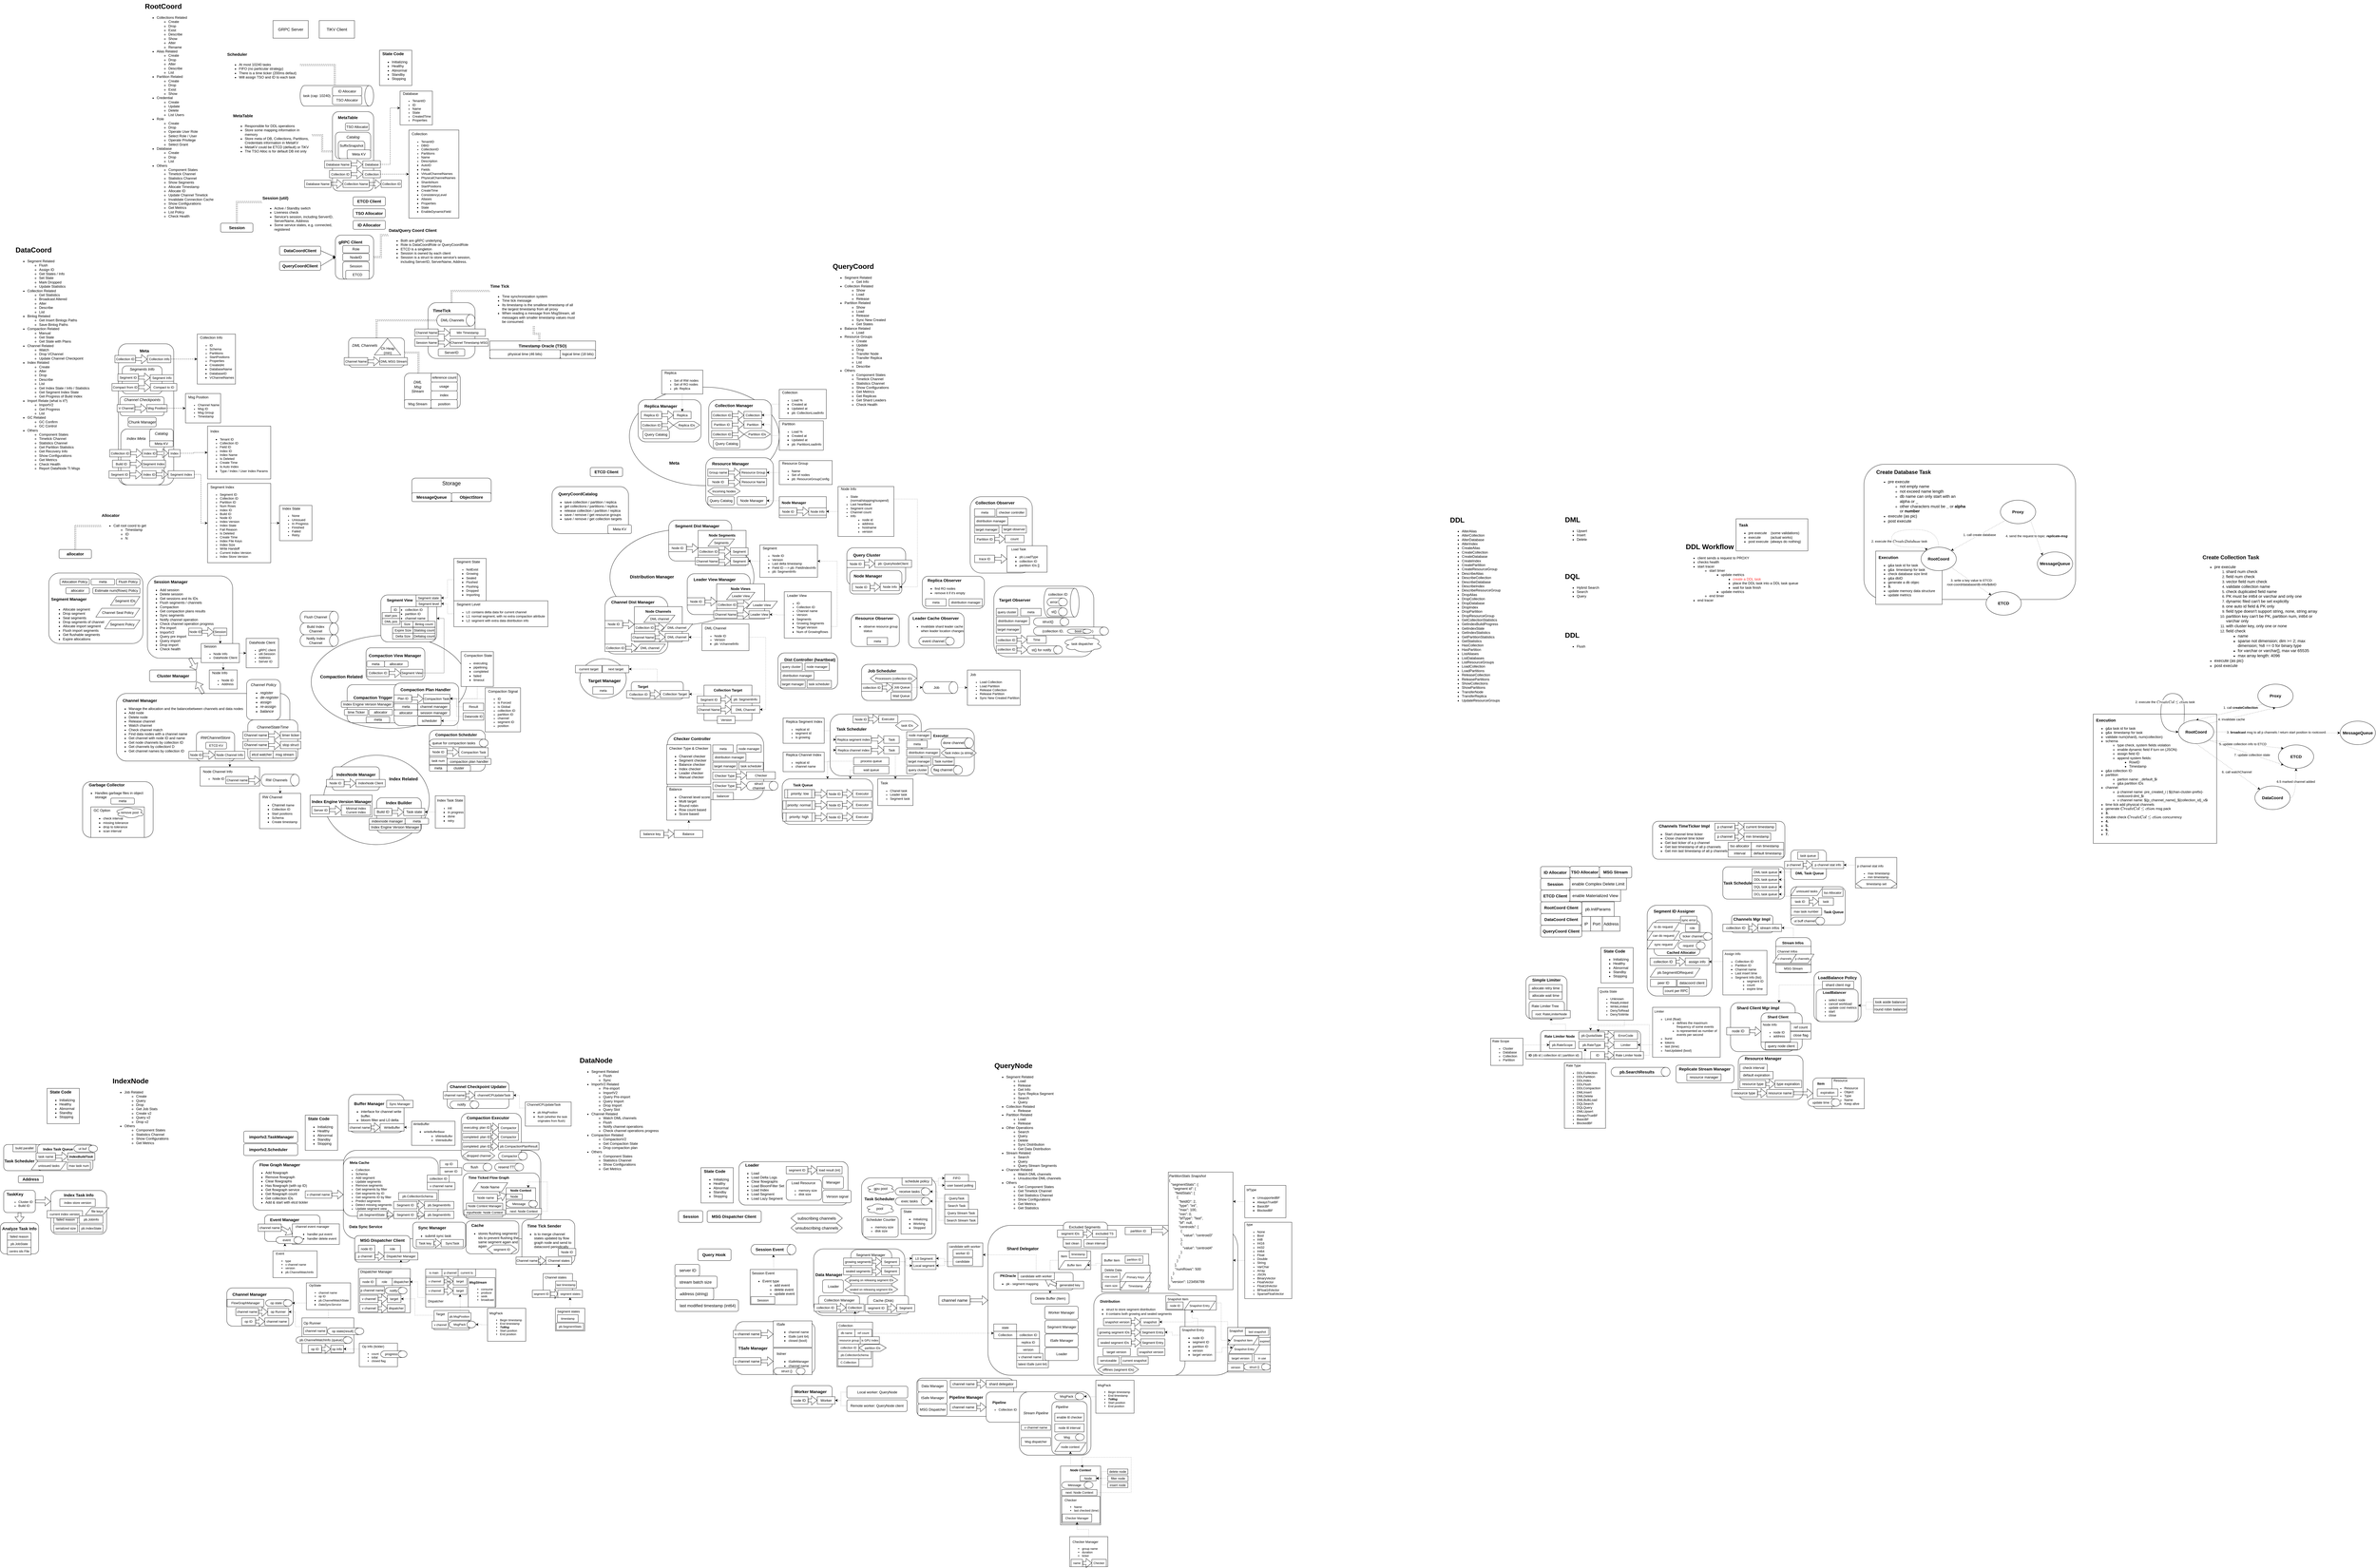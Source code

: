<mxfile version="24.7.1" type="github">
  <diagram name="Page-1" id="iMUTDpLFSvKAjpd02B9K">
    <mxGraphModel dx="1306" dy="860" grid="1" gridSize="10" guides="1" tooltips="1" connect="1" arrows="1" fold="1" page="1" pageScale="1" pageWidth="850" pageHeight="1100" math="0" shadow="0">
      <root>
        <mxCell id="0" />
        <mxCell id="1" parent="0" />
        <mxCell id="eLjce08Y6WTnmrYIA2m--6" value="&lt;div&gt;&lt;b style=&quot;background-color: initial;&quot;&gt;&lt;font style=&quot;font-size: 15px;&quot;&gt;&amp;nbsp; &amp;nbsp; &amp;nbsp; Compaction Related&amp;nbsp; &amp;nbsp; &amp;nbsp; &amp;nbsp; &amp;nbsp; &amp;nbsp; &amp;nbsp; &amp;nbsp; &amp;nbsp; &amp;nbsp; &amp;nbsp; &amp;nbsp; &amp;nbsp; &amp;nbsp; &amp;nbsp; &amp;nbsp; &amp;nbsp; &amp;nbsp; &amp;nbsp; &amp;nbsp; &amp;nbsp; &amp;nbsp;&lt;/font&gt;&lt;/b&gt;&lt;b style=&quot;background-color: initial;&quot;&gt;&lt;font style=&quot;font-size: 15px;&quot;&gt;&amp;nbsp; &amp;nbsp; &amp;nbsp; &amp;nbsp; &amp;nbsp; &amp;nbsp; &amp;nbsp; &amp;nbsp; &amp;nbsp; &amp;nbsp; &amp;nbsp; &amp;nbsp; &amp;nbsp; &amp;nbsp; &amp;nbsp; &amp;nbsp; &amp;nbsp; &amp;nbsp; &amp;nbsp; &amp;nbsp; &amp;nbsp; &amp;nbsp; &amp;nbsp; &amp;nbsp; &amp;nbsp; &amp;nbsp;&amp;nbsp;&lt;/font&gt;&lt;/b&gt;&lt;/div&gt;&lt;div&gt;&lt;div&gt;&lt;b&gt;&lt;font style=&quot;font-size: 15px;&quot;&gt;&lt;br&gt;&lt;/font&gt;&lt;/b&gt;&lt;/div&gt;&lt;/div&gt;" style="ellipse;whiteSpace=wrap;html=1;" parent="1" vertex="1">
          <mxGeometry x="1077.73" y="2201.36" width="529.58" height="318.03" as="geometry" />
        </mxCell>
        <mxCell id="eLjce08Y6WTnmrYIA2m--7" value="&lt;font style=&quot;font-size: 14px;&quot;&gt;&lt;b&gt;&amp;nbsp; &amp;nbsp; &amp;nbsp;Compaction Trigger&lt;/b&gt;&lt;/font&gt;&lt;div&gt;&lt;div&gt;&lt;div style=&quot;&quot;&gt;&lt;div&gt;&lt;br&gt;&lt;/div&gt;&lt;div&gt;&lt;br&gt;&lt;/div&gt;&lt;div&gt;&lt;br&gt;&lt;/div&gt;&lt;/div&gt;&lt;/div&gt;&lt;/div&gt;" style="rounded=1;whiteSpace=wrap;html=1;align=left;" parent="1" vertex="1">
          <mxGeometry x="1200" y="2370" width="234" height="130" as="geometry" />
        </mxCell>
        <mxCell id="gU4ZvqyV0sZQ8af2e7Gl-11" value="&lt;font style=&quot;font-size: 14px;&quot;&gt;&lt;font style=&quot;font-size: 14px;&quot;&gt;&amp;nbsp; &lt;b&gt;Execution&lt;/b&gt;&lt;/font&gt;&lt;/font&gt;&lt;div style=&quot;&quot;&gt;&lt;ul&gt;&lt;li&gt;&lt;span style=&quot;background-color: initial;&quot;&gt;g&amp;amp;a task id for task&lt;/span&gt;&lt;br&gt;&lt;/li&gt;&lt;li&gt;&lt;span style=&quot;background-color: initial;&quot;&gt;g&amp;amp;a&amp;nbsp;&amp;nbsp;timestamp for task&lt;/span&gt;&lt;/li&gt;&lt;li style=&quot;&quot;&gt;validate num(shard), num(collection)&lt;/li&gt;&lt;li style=&quot;&quot;&gt;&lt;span style=&quot;background-color: initial;&quot;&gt;schema&lt;/span&gt;&lt;/li&gt;&lt;ul&gt;&lt;li style=&quot;&quot;&gt;&lt;span style=&quot;background-color: initial;&quot;&gt;type check, system fields violation&lt;/span&gt;&lt;/li&gt;&lt;li style=&quot;&quot;&gt;enable dynamic field if turn on (JSON)&lt;/li&gt;&lt;li style=&quot;&quot;&gt;assign field ID&lt;/li&gt;&lt;li style=&quot;&quot;&gt;append system fields:&lt;/li&gt;&lt;ul&gt;&lt;li style=&quot;&quot;&gt;RowID&lt;br&gt;&lt;/li&gt;&lt;li style=&quot;&quot;&gt;Timestamp&lt;br&gt;&lt;/li&gt;&lt;/ul&gt;&lt;/ul&gt;&lt;li style=&quot;&quot;&gt;&lt;span style=&quot;background-color: initial;&quot;&gt;g&amp;amp;a&amp;nbsp;collection ID&lt;/span&gt;&lt;br&gt;&lt;/li&gt;&lt;li style=&quot;&quot;&gt;&lt;span style=&quot;background-color: initial;&quot;&gt;partition&lt;/span&gt;&lt;/li&gt;&lt;ul&gt;&lt;li style=&quot;&quot;&gt;&lt;span style=&quot;background-color: initial;&quot;&gt;partion name: _default_$i&lt;/span&gt;&lt;/li&gt;&lt;li style=&quot;&quot;&gt;&lt;span style=&quot;background-color: initial;&quot;&gt;g&amp;amp;a partition IDs&lt;/span&gt;&lt;/li&gt;&lt;/ul&gt;&lt;li&gt;channel&lt;/li&gt;&lt;ul&gt;&lt;li&gt;p channel name: pre_created_i | ${chan-cluster-prefix}-rootcoord-dml_$i&lt;/li&gt;&lt;li&gt;v channel name: ${p_channel_name}_${collection_id}_v$i&lt;/li&gt;&lt;/ul&gt;&lt;li style=&quot;&quot;&gt;time tick add physical channels&lt;/li&gt;&lt;li style=&quot;&quot;&gt;generate `CreateCollection` msg pack&lt;/li&gt;&lt;li style=&quot;&quot;&gt;&lt;b&gt;3.&lt;/b&gt;&lt;/li&gt;&lt;li style=&quot;&quot;&gt;&lt;span style=&quot;background-color: initial;&quot;&gt;double check `CreateCollection` concurrency&lt;/span&gt;&lt;/li&gt;&lt;li style=&quot;&quot;&gt;&lt;span style=&quot;background-color: initial;&quot;&gt;&lt;b&gt;4.&lt;/b&gt;&lt;/span&gt;&lt;br&gt;&lt;/li&gt;&lt;li style=&quot;&quot;&gt;&lt;span style=&quot;background-color: initial;&quot;&gt;&lt;b&gt;5.&lt;/b&gt;&lt;/span&gt;&lt;/li&gt;&lt;li style=&quot;&quot;&gt;&lt;span style=&quot;background-color: initial;&quot;&gt;&lt;b&gt;6.&lt;/b&gt;&lt;/span&gt;&lt;/li&gt;&lt;li style=&quot;&quot;&gt;&lt;span style=&quot;background-color: initial;&quot;&gt;&lt;b&gt;7.&lt;/b&gt;&lt;/span&gt;&lt;/li&gt;&lt;/ul&gt;&lt;/div&gt;" style="rounded=0;whiteSpace=wrap;html=1;align=left;" parent="1" vertex="1">
          <mxGeometry x="7140" y="2470.13" width="420" height="439.87" as="geometry" />
        </mxCell>
        <mxCell id="gU4ZvqyV0sZQ8af2e7Gl-8" value="" style="rounded=1;whiteSpace=wrap;html=1;" parent="1" vertex="1">
          <mxGeometry x="6360" y="1620" width="720" height="460" as="geometry" />
        </mxCell>
        <mxCell id="A0mFasS6dXni0qRtCHHY-18" value="&lt;font style=&quot;font-size: 14px;&quot;&gt;&lt;font style=&quot;font-size: 14px;&quot;&gt;&amp;nbsp; &lt;b&gt;Execution&lt;/b&gt;&lt;/font&gt;&lt;/font&gt;&lt;div style=&quot;&quot;&gt;&lt;ul&gt;&lt;li style=&quot;&quot;&gt;&lt;span style=&quot;background-color: initial;&quot;&gt;g&amp;amp;a task id for task&lt;/span&gt;&lt;br&gt;&lt;/li&gt;&lt;li style=&quot;&quot;&gt;&lt;span style=&quot;background-color: initial;&quot;&gt;g&amp;amp;a&amp;nbsp;&amp;nbsp;timestamp for task&lt;/span&gt;&lt;/li&gt;&lt;li style=&quot;&quot;&gt;&lt;span style=&quot;background-color: initial;&quot;&gt;check database size limit&lt;/span&gt;&lt;br&gt;&lt;/li&gt;&lt;li style=&quot;&quot;&gt;&lt;span style=&quot;background-color: initial;&quot;&gt;g&amp;amp;a&amp;nbsp;dbID&lt;/span&gt;&lt;/li&gt;&lt;li style=&quot;&quot;&gt;&lt;span style=&quot;background-color: initial;&quot;&gt;generate a db objec&lt;/span&gt;&lt;/li&gt;&lt;li style=&quot;&quot;&gt;&lt;span style=&quot;background-color: initial;&quot;&gt;&lt;b&gt;3.&lt;/b&gt;&lt;/span&gt;&lt;/li&gt;&lt;li style=&quot;&quot;&gt;&lt;span style=&quot;background-color: initial;&quot;&gt;update memory data structure&lt;/span&gt;&lt;/li&gt;&lt;li style=&quot;&quot;&gt;&lt;span style=&quot;background-color: initial;&quot;&gt;update metrics&lt;/span&gt;&lt;/li&gt;&lt;/ul&gt;&lt;/div&gt;" style="rounded=0;whiteSpace=wrap;html=1;align=left;" parent="1" vertex="1">
          <mxGeometry x="6400" y="1915.43" width="226.03" height="181.27" as="geometry" />
        </mxCell>
        <mxCell id="mo4zgyfPb3btDu8Y9Pab-62" value="&lt;div style=&quot;text-align: center;&quot;&gt;&lt;b style=&quot;font-size: 14px; background-color: initial;&quot;&gt;&amp;nbsp; &amp;nbsp; &amp;nbsp;Shard Client Mgr Impl&lt;/b&gt;&lt;/div&gt;&lt;div&gt;&lt;br&gt;&lt;/div&gt;&lt;div&gt;&lt;br&gt;&lt;/div&gt;&lt;div&gt;&lt;font style=&quot;&quot;&gt;&lt;b style=&quot;&quot;&gt;&lt;font style=&quot;font-size: 14px;&quot;&gt;&lt;br&gt;&lt;/font&gt;&lt;/b&gt;&lt;/font&gt;&lt;/div&gt;&lt;div&gt;&lt;font style=&quot;&quot;&gt;&lt;b style=&quot;&quot;&gt;&lt;font style=&quot;font-size: 14px;&quot;&gt;&lt;br&gt;&lt;/font&gt;&lt;/b&gt;&lt;/font&gt;&lt;/div&gt;&lt;div&gt;&lt;font style=&quot;&quot;&gt;&lt;b style=&quot;&quot;&gt;&lt;font style=&quot;font-size: 14px;&quot;&gt;&lt;br&gt;&lt;/font&gt;&lt;/b&gt;&lt;/font&gt;&lt;/div&gt;&lt;div&gt;&lt;font style=&quot;&quot;&gt;&lt;b style=&quot;&quot;&gt;&lt;font style=&quot;font-size: 14px;&quot;&gt;&lt;br&gt;&lt;/font&gt;&lt;/b&gt;&lt;/font&gt;&lt;/div&gt;&lt;div&gt;&lt;font style=&quot;&quot;&gt;&lt;b style=&quot;&quot;&gt;&lt;font style=&quot;font-size: 14px;&quot;&gt;&lt;br&gt;&lt;/font&gt;&lt;/b&gt;&lt;/font&gt;&lt;/div&gt;&lt;div&gt;&lt;font style=&quot;&quot;&gt;&lt;b style=&quot;&quot;&gt;&lt;font style=&quot;font-size: 14px;&quot;&gt;&lt;br&gt;&lt;/font&gt;&lt;/b&gt;&lt;/font&gt;&lt;/div&gt;" style="rounded=1;whiteSpace=wrap;html=1;align=left;" parent="1" vertex="1">
          <mxGeometry x="5906.24" y="3452.1" width="220" height="166.64" as="geometry" />
        </mxCell>
        <mxCell id="mo4zgyfPb3btDu8Y9Pab-66" value="&lt;div style=&quot;text-align: center;&quot;&gt;&lt;span style=&quot;background-color: initial; font-weight: bold;&quot;&gt;&amp;nbsp; &amp;nbsp; &amp;nbsp; Shard&lt;/span&gt;&lt;font style=&quot;background-color: initial;&quot;&gt;&lt;b&gt;&amp;nbsp;Client&lt;/b&gt;&lt;/font&gt;&lt;/div&gt;&lt;div style=&quot;text-align: center;&quot;&gt;&lt;font style=&quot;background-color: initial;&quot;&gt;&lt;b&gt;&lt;br&gt;&lt;/b&gt;&lt;/font&gt;&lt;/div&gt;&lt;div style=&quot;text-align: center;&quot;&gt;&lt;font style=&quot;font-size: 12px;&quot;&gt;&lt;b style=&quot;&quot;&gt;&lt;font style=&quot;font-size: 14px;&quot;&gt;&lt;br&gt;&lt;/font&gt;&lt;/b&gt;&lt;/font&gt;&lt;/div&gt;&lt;div&gt;&lt;font style=&quot;&quot;&gt;&lt;b style=&quot;&quot;&gt;&lt;font style=&quot;font-size: 14px;&quot;&gt;&lt;br&gt;&lt;/font&gt;&lt;/b&gt;&lt;/font&gt;&lt;/div&gt;&lt;div&gt;&lt;font style=&quot;&quot;&gt;&lt;b style=&quot;&quot;&gt;&lt;font style=&quot;font-size: 14px;&quot;&gt;&lt;br&gt;&lt;/font&gt;&lt;/b&gt;&lt;/font&gt;&lt;/div&gt;&lt;div&gt;&lt;font style=&quot;&quot;&gt;&lt;b style=&quot;&quot;&gt;&lt;font style=&quot;font-size: 14px;&quot;&gt;&lt;br&gt;&lt;/font&gt;&lt;/b&gt;&lt;/font&gt;&lt;/div&gt;&lt;div&gt;&lt;font style=&quot;&quot;&gt;&lt;b style=&quot;&quot;&gt;&lt;font style=&quot;font-size: 14px;&quot;&gt;&lt;br&gt;&lt;/font&gt;&lt;/b&gt;&lt;/font&gt;&lt;/div&gt;" style="rounded=1;whiteSpace=wrap;html=1;align=left;" parent="1" vertex="1">
          <mxGeometry x="6010" y="3486.93" width="140" height="126.64" as="geometry" />
        </mxCell>
        <mxCell id="CCX4KRHQbxKpdOtOph2X-54" value="&lt;div style=&quot;text-align: center;&quot;&gt;&lt;b style=&quot;font-size: 14px; background-color: initial;&quot;&gt;&amp;nbsp;Channels Mgr Impl&lt;/b&gt;&lt;/div&gt;&lt;div&gt;&lt;font style=&quot;&quot;&gt;&lt;b style=&quot;&quot;&gt;&lt;font style=&quot;font-size: 14px;&quot;&gt;&lt;br&gt;&lt;/font&gt;&lt;/b&gt;&lt;/font&gt;&lt;/div&gt;&lt;div&gt;&lt;font style=&quot;&quot;&gt;&lt;b style=&quot;&quot;&gt;&lt;font style=&quot;font-size: 14px;&quot;&gt;&lt;br&gt;&lt;/font&gt;&lt;/b&gt;&lt;/font&gt;&lt;/div&gt;" style="rounded=1;whiteSpace=wrap;html=1;align=left;" parent="1" vertex="1">
          <mxGeometry x="5910" y="3154.56" width="140" height="60" as="geometry" />
        </mxCell>
        <mxCell id="CCX4KRHQbxKpdOtOph2X-56" style="edgeStyle=orthogonalEdgeStyle;rounded=0;orthogonalLoop=1;jettySize=auto;html=1;exitX=0.5;exitY=0;exitDx=0;exitDy=0;entryX=1;entryY=0.5;entryDx=0;entryDy=0;dashed=1;dashPattern=1 4;" parent="1" source="CCX4KRHQbxKpdOtOph2X-45" target="CCX4KRHQbxKpdOtOph2X-48" edge="1">
          <mxGeometry relative="1" as="geometry" />
        </mxCell>
        <mxCell id="CCX4KRHQbxKpdOtOph2X-45" value="&lt;div style=&quot;text-align: center;&quot;&gt;&lt;span style=&quot;background-color: initial; font-weight: bold;&quot;&gt;&amp;nbsp; &amp;nbsp; &amp;nbsp; S&lt;/span&gt;&lt;font style=&quot;background-color: initial;&quot;&gt;&lt;b&gt;tream Infos&lt;/b&gt;&lt;/font&gt;&lt;/div&gt;&lt;div style=&quot;text-align: center;&quot;&gt;&lt;font style=&quot;font-size: 12px;&quot;&gt;&lt;b style=&quot;&quot;&gt;&lt;font style=&quot;font-size: 14px;&quot;&gt;&lt;br&gt;&lt;/font&gt;&lt;/b&gt;&lt;/font&gt;&lt;/div&gt;&lt;div&gt;&lt;font style=&quot;&quot;&gt;&lt;b style=&quot;&quot;&gt;&lt;font style=&quot;font-size: 14px;&quot;&gt;&lt;br&gt;&lt;/font&gt;&lt;/b&gt;&lt;/font&gt;&lt;/div&gt;&lt;div&gt;&lt;font style=&quot;&quot;&gt;&lt;b style=&quot;&quot;&gt;&lt;font style=&quot;font-size: 14px;&quot;&gt;&lt;br&gt;&lt;/font&gt;&lt;/b&gt;&lt;/font&gt;&lt;/div&gt;&lt;div&gt;&lt;font style=&quot;&quot;&gt;&lt;b style=&quot;&quot;&gt;&lt;font style=&quot;font-size: 14px;&quot;&gt;&lt;br&gt;&lt;/font&gt;&lt;/b&gt;&lt;/font&gt;&lt;/div&gt;&lt;div&gt;&lt;font style=&quot;&quot;&gt;&lt;b style=&quot;&quot;&gt;&lt;font style=&quot;font-size: 14px;&quot;&gt;&lt;br&gt;&lt;/font&gt;&lt;/b&gt;&lt;/font&gt;&lt;/div&gt;" style="rounded=1;whiteSpace=wrap;html=1;align=left;" parent="1" vertex="1">
          <mxGeometry x="6060" y="3230.75" width="120" height="120" as="geometry" />
        </mxCell>
        <mxCell id="CCX4KRHQbxKpdOtOph2X-42" value="&lt;font style=&quot;font-size: 14px;&quot;&gt;&amp;nbsp;&lt;/font&gt;&lt;font style=&quot;font-size: 11px;&quot;&gt;Channel Infos&lt;/font&gt;&lt;div&gt;&lt;div&gt;&lt;font style=&quot;font-size: 11px;&quot;&gt;&lt;br&gt;&lt;/font&gt;&lt;/div&gt;&lt;div&gt;&lt;font style=&quot;font-size: 11px;&quot;&gt;&lt;br&gt;&lt;/font&gt;&lt;/div&gt;&lt;/div&gt;" style="rounded=0;whiteSpace=wrap;html=1;align=left;" parent="1" vertex="1">
          <mxGeometry x="6060" y="3260.75" width="120" height="60" as="geometry" />
        </mxCell>
        <mxCell id="CCX4KRHQbxKpdOtOph2X-33" value="&lt;font style=&quot;&quot;&gt;&lt;b style=&quot;&quot;&gt;&lt;span style=&quot;font-size: 14px;&quot;&gt;&amp;nbsp; &amp;nbsp; &amp;nbsp;&lt;/span&gt;&lt;font style=&quot;font-size: 14px;&quot;&gt;Simple Limiter&lt;/font&gt;&lt;/b&gt;&lt;/font&gt;&lt;div&gt;&lt;font style=&quot;&quot;&gt;&lt;b style=&quot;&quot;&gt;&lt;font style=&quot;font-size: 14px;&quot;&gt;&lt;br&gt;&lt;/font&gt;&lt;/b&gt;&lt;/font&gt;&lt;/div&gt;&lt;div&gt;&lt;font style=&quot;&quot;&gt;&lt;b style=&quot;&quot;&gt;&lt;font style=&quot;font-size: 14px;&quot;&gt;&lt;br&gt;&lt;/font&gt;&lt;/b&gt;&lt;/font&gt;&lt;/div&gt;&lt;div&gt;&lt;font style=&quot;&quot;&gt;&lt;b style=&quot;&quot;&gt;&lt;font style=&quot;font-size: 14px;&quot;&gt;&lt;br&gt;&lt;/font&gt;&lt;/b&gt;&lt;/font&gt;&lt;/div&gt;&lt;div&gt;&lt;font style=&quot;&quot;&gt;&lt;b style=&quot;&quot;&gt;&lt;font style=&quot;font-size: 14px;&quot;&gt;&lt;br&gt;&lt;/font&gt;&lt;/b&gt;&lt;/font&gt;&lt;/div&gt;&lt;div&gt;&lt;font style=&quot;&quot;&gt;&lt;b style=&quot;&quot;&gt;&lt;font style=&quot;font-size: 14px;&quot;&gt;&lt;br&gt;&lt;/font&gt;&lt;/b&gt;&lt;/font&gt;&lt;/div&gt;&lt;div&gt;&lt;font style=&quot;&quot;&gt;&lt;b style=&quot;&quot;&gt;&lt;font style=&quot;font-size: 14px;&quot;&gt;&lt;br&gt;&lt;/font&gt;&lt;/b&gt;&lt;/font&gt;&lt;/div&gt;&lt;div&gt;&lt;font style=&quot;&quot;&gt;&lt;b style=&quot;&quot;&gt;&lt;font style=&quot;font-size: 14px;&quot;&gt;&lt;br&gt;&lt;/font&gt;&lt;/b&gt;&lt;/font&gt;&lt;/div&gt;" style="rounded=1;whiteSpace=wrap;html=1;align=left;" parent="1" vertex="1">
          <mxGeometry x="5210" y="3360.99" width="140" height="146.69" as="geometry" />
        </mxCell>
        <mxCell id="CCX4KRHQbxKpdOtOph2X-35" style="edgeStyle=orthogonalEdgeStyle;rounded=0;orthogonalLoop=1;jettySize=auto;html=1;exitX=0.25;exitY=0;exitDx=0;exitDy=0;entryX=0.5;entryY=1;entryDx=0;entryDy=0;dashed=1;dashPattern=1 4;" parent="1" source="CCX4KRHQbxKpdOtOph2X-27" target="CCX4KRHQbxKpdOtOph2X-30" edge="1">
          <mxGeometry relative="1" as="geometry" />
        </mxCell>
        <mxCell id="CCX4KRHQbxKpdOtOph2X-27" value="&lt;font style=&quot;&quot;&gt;&lt;b style=&quot;&quot;&gt;&lt;span style=&quot;font-size: 14px;&quot;&gt;&amp;nbsp; &amp;nbsp;&lt;/span&gt;&lt;font style=&quot;font-size: 12px;&quot;&gt;Rate Limiter Node&lt;/font&gt;&lt;/b&gt;&lt;/font&gt;&lt;div&gt;&lt;font style=&quot;&quot;&gt;&lt;b style=&quot;&quot;&gt;&lt;font style=&quot;font-size: 12px;&quot;&gt;&lt;br&gt;&lt;/font&gt;&lt;/b&gt;&lt;/font&gt;&lt;/div&gt;&lt;div&gt;&lt;font style=&quot;&quot;&gt;&lt;b style=&quot;&quot;&gt;&lt;font style=&quot;font-size: 12px;&quot;&gt;&lt;br&gt;&lt;/font&gt;&lt;/b&gt;&lt;/font&gt;&lt;/div&gt;&lt;div&gt;&lt;font style=&quot;&quot;&gt;&lt;b style=&quot;&quot;&gt;&lt;font style=&quot;font-size: 12px;&quot;&gt;&lt;br&gt;&lt;/font&gt;&lt;/b&gt;&lt;/font&gt;&lt;/div&gt;&lt;div&gt;&lt;font style=&quot;&quot;&gt;&lt;b style=&quot;&quot;&gt;&lt;font style=&quot;font-size: 12px;&quot;&gt;&lt;br&gt;&lt;/font&gt;&lt;/b&gt;&lt;/font&gt;&lt;/div&gt;" style="rounded=1;whiteSpace=wrap;html=1;align=left;" parent="1" vertex="1">
          <mxGeometry x="5260" y="3546.92" width="340" height="97.07" as="geometry" />
        </mxCell>
        <mxCell id="VKJAs3IBWlHA1TIFTVtp-85" value="&lt;font style=&quot;font-size: 14px;&quot;&gt;&lt;b&gt;&amp;nbsp; &amp;nbsp; &amp;nbsp; &amp;nbsp; &amp;nbsp; &amp;nbsp; &amp;nbsp; &amp;nbsp; Shard Delegator&lt;/b&gt;&lt;/font&gt;&lt;div&gt;&lt;font style=&quot;font-size: 14px;&quot;&gt;&lt;b&gt;&lt;br&gt;&lt;/b&gt;&lt;/font&gt;&lt;/div&gt;&lt;div&gt;&lt;font style=&quot;font-size: 14px;&quot;&gt;&lt;b&gt;&lt;br&gt;&lt;/b&gt;&lt;/font&gt;&lt;/div&gt;&lt;div&gt;&lt;font style=&quot;font-size: 14px;&quot;&gt;&lt;b&gt;&lt;br&gt;&lt;/b&gt;&lt;/font&gt;&lt;/div&gt;&lt;div&gt;&lt;font style=&quot;font-size: 14px;&quot;&gt;&lt;b&gt;&lt;br&gt;&lt;/b&gt;&lt;/font&gt;&lt;/div&gt;&lt;div&gt;&lt;font style=&quot;font-size: 14px;&quot;&gt;&lt;b&gt;&lt;br&gt;&lt;/b&gt;&lt;/font&gt;&lt;/div&gt;&lt;div&gt;&lt;font style=&quot;font-size: 14px;&quot;&gt;&lt;b&gt;&lt;br&gt;&lt;/b&gt;&lt;/font&gt;&lt;/div&gt;&lt;div&gt;&lt;font style=&quot;font-size: 14px;&quot;&gt;&lt;b&gt;&lt;br&gt;&lt;/b&gt;&lt;/font&gt;&lt;/div&gt;&lt;div&gt;&lt;font style=&quot;font-size: 14px;&quot;&gt;&lt;b&gt;&lt;br&gt;&lt;/b&gt;&lt;/font&gt;&lt;/div&gt;&lt;div&gt;&lt;font style=&quot;font-size: 14px;&quot;&gt;&lt;b&gt;&lt;br&gt;&lt;/b&gt;&lt;/font&gt;&lt;/div&gt;&lt;div&gt;&lt;font style=&quot;font-size: 14px;&quot;&gt;&lt;b&gt;&lt;br&gt;&lt;/b&gt;&lt;/font&gt;&lt;/div&gt;&lt;div&gt;&lt;font style=&quot;font-size: 14px;&quot;&gt;&lt;b&gt;&lt;br&gt;&lt;/b&gt;&lt;/font&gt;&lt;/div&gt;&lt;div&gt;&lt;font style=&quot;font-size: 14px;&quot;&gt;&lt;b&gt;&lt;br&gt;&lt;/b&gt;&lt;/font&gt;&lt;/div&gt;&lt;div&gt;&lt;font style=&quot;font-size: 14px;&quot;&gt;&lt;b&gt;&lt;br&gt;&lt;/b&gt;&lt;/font&gt;&lt;/div&gt;&lt;div&gt;&lt;font style=&quot;font-size: 14px;&quot;&gt;&lt;b&gt;&lt;br&gt;&lt;/b&gt;&lt;/font&gt;&lt;/div&gt;&lt;div&gt;&lt;font style=&quot;font-size: 14px;&quot;&gt;&lt;b&gt;&lt;br&gt;&lt;/b&gt;&lt;/font&gt;&lt;/div&gt;&lt;div&gt;&lt;font style=&quot;font-size: 14px;&quot;&gt;&lt;b&gt;&lt;br&gt;&lt;/b&gt;&lt;/font&gt;&lt;/div&gt;&lt;div&gt;&lt;font style=&quot;font-size: 14px;&quot;&gt;&lt;b&gt;&lt;br&gt;&lt;/b&gt;&lt;/font&gt;&lt;/div&gt;&lt;div&gt;&lt;font style=&quot;font-size: 14px;&quot;&gt;&lt;b&gt;&lt;br&gt;&lt;/b&gt;&lt;/font&gt;&lt;/div&gt;&lt;div&gt;&lt;font style=&quot;font-size: 14px;&quot;&gt;&lt;b&gt;&lt;br&gt;&lt;/b&gt;&lt;/font&gt;&lt;/div&gt;&lt;div&gt;&lt;font style=&quot;font-size: 14px;&quot;&gt;&lt;b&gt;&lt;br&gt;&lt;/b&gt;&lt;/font&gt;&lt;/div&gt;&lt;div&gt;&lt;font style=&quot;font-size: 14px;&quot;&gt;&lt;b&gt;&lt;br&gt;&lt;/b&gt;&lt;/font&gt;&lt;/div&gt;" style="rounded=1;whiteSpace=wrap;html=1;align=left;" parent="1" vertex="1">
          <mxGeometry x="3380" y="4210" width="850" height="510" as="geometry" />
        </mxCell>
        <mxCell id="FKZ_gGZjMv6YTSmslvjm-18" value="&lt;font style=&quot;font-size: 11px;&quot;&gt;&amp;nbsp; Item&lt;/font&gt;&lt;div&gt;&lt;div&gt;&lt;font style=&quot;font-size: 11px;&quot;&gt;&lt;br&gt;&lt;/font&gt;&lt;/div&gt;&lt;div&gt;&lt;br&gt;&lt;/div&gt;&lt;/div&gt;" style="rounded=0;whiteSpace=wrap;html=1;align=left;" parent="1" vertex="1">
          <mxGeometry x="3619.54" y="4297.69" width="110" height="62.43" as="geometry" />
        </mxCell>
        <mxCell id="FKZ_gGZjMv6YTSmslvjm-29" style="edgeStyle=orthogonalEdgeStyle;rounded=0;orthogonalLoop=1;jettySize=auto;html=1;exitX=0;exitY=0.25;exitDx=0;exitDy=0;entryX=1;entryY=0.5;entryDx=0;entryDy=0;dashed=1;dashPattern=1 4;" parent="1" source="FKZ_gGZjMv6YTSmslvjm-24" target="FKZ_gGZjMv6YTSmslvjm-22" edge="1">
          <mxGeometry relative="1" as="geometry" />
        </mxCell>
        <mxCell id="FKZ_gGZjMv6YTSmslvjm-24" value="&lt;font style=&quot;font-size: 11px;&quot;&gt;&amp;nbsp; Buffer Item&lt;/font&gt;&lt;div&gt;&lt;div&gt;&lt;font style=&quot;font-size: 11px;&quot;&gt;&lt;br&gt;&lt;/font&gt;&lt;/div&gt;&lt;div&gt;&lt;font style=&quot;font-size: 11px;&quot;&gt;&lt;br&gt;&lt;/font&gt;&lt;/div&gt;&lt;div&gt;&lt;br&gt;&lt;/div&gt;&lt;div&gt;&lt;font style=&quot;font-size: 11px;&quot;&gt;&lt;br&gt;&lt;/font&gt;&lt;/div&gt;&lt;div&gt;&lt;font style=&quot;font-size: 11px;&quot;&gt;&lt;br&gt;&lt;/font&gt;&lt;/div&gt;&lt;div&gt;&lt;br&gt;&lt;/div&gt;&lt;/div&gt;" style="rounded=0;whiteSpace=wrap;html=1;align=left;" parent="1" vertex="1">
          <mxGeometry x="3766.87" y="4306.72" width="160" height="130" as="geometry" />
        </mxCell>
        <mxCell id="FKZ_gGZjMv6YTSmslvjm-25" value="&lt;font style=&quot;font-size: 11px;&quot;&gt;&amp;nbsp; &amp;nbsp;Delete Data&lt;/font&gt;&lt;div&gt;&lt;div&gt;&lt;font style=&quot;font-size: 11px;&quot;&gt;&lt;br&gt;&lt;/font&gt;&lt;/div&gt;&lt;div&gt;&lt;font style=&quot;font-size: 11px;&quot;&gt;&lt;br&gt;&lt;/font&gt;&lt;/div&gt;&lt;div&gt;&lt;br&gt;&lt;/div&gt;&lt;/div&gt;" style="rounded=0;whiteSpace=wrap;html=1;align=left;" parent="1" vertex="1">
          <mxGeometry x="3765.5" y="4345.33" width="165.47" height="75.39" as="geometry" />
        </mxCell>
        <mxCell id="VKJAs3IBWlHA1TIFTVtp-104" value="&lt;font style=&quot;font-size: 14px;&quot;&gt;&lt;b&gt;&amp;nbsp; Pipeline Manager&lt;/b&gt;&lt;/font&gt;" style="rounded=1;whiteSpace=wrap;html=1;align=center;" parent="1" vertex="1">
          <mxGeometry x="3137.25" y="4730" width="330" height="130" as="geometry" />
        </mxCell>
        <mxCell id="VKJAs3IBWlHA1TIFTVtp-117" value="&lt;font style=&quot;&quot;&gt;&lt;b style=&quot;&quot;&gt;&lt;span style=&quot;font-size: 14px;&quot;&gt;&amp;nbsp; &amp;nbsp; &amp;nbsp;&lt;/span&gt;&lt;font style=&quot;font-size: 12px;&quot;&gt;Pipeline&lt;/font&gt;&lt;/b&gt;&lt;/font&gt;&lt;div style=&quot;font-size: 11px;&quot;&gt;&lt;ul style=&quot;&quot;&gt;&lt;li style=&quot;&quot;&gt;&lt;span style=&quot;background-color: initial;&quot;&gt;Collection ID&lt;/span&gt;&lt;/li&gt;&lt;/ul&gt;&lt;/div&gt;" style="rounded=1;whiteSpace=wrap;html=1;align=left;" parent="1" vertex="1">
          <mxGeometry x="3373.88" y="4777" width="323" height="103" as="geometry" />
        </mxCell>
        <mxCell id="VKJAs3IBWlHA1TIFTVtp-130" value="&lt;font style=&quot;&quot;&gt;&lt;i&gt;&lt;span style=&quot;font-size: 14px;&quot;&gt;&amp;nbsp; &amp;nbsp;&lt;/span&gt;&lt;font style=&quot;font-size: 12px;&quot;&gt;Stream Pipeline&lt;/font&gt;&lt;/i&gt;&lt;/font&gt;&lt;div&gt;&lt;font style=&quot;&quot;&gt;&lt;i&gt;&lt;font style=&quot;font-size: 12px;&quot;&gt;&lt;br&gt;&lt;/font&gt;&lt;/i&gt;&lt;/font&gt;&lt;/div&gt;&lt;div&gt;&lt;font style=&quot;&quot;&gt;&lt;i&gt;&lt;font style=&quot;font-size: 12px;&quot;&gt;&lt;br&gt;&lt;/font&gt;&lt;/i&gt;&lt;/font&gt;&lt;/div&gt;&lt;div&gt;&lt;font style=&quot;&quot;&gt;&lt;i&gt;&lt;font style=&quot;font-size: 12px;&quot;&gt;&lt;br&gt;&lt;/font&gt;&lt;/i&gt;&lt;/font&gt;&lt;/div&gt;&lt;div&gt;&lt;font style=&quot;&quot;&gt;&lt;i&gt;&lt;font style=&quot;font-size: 12px;&quot;&gt;&lt;br&gt;&lt;/font&gt;&lt;/i&gt;&lt;/font&gt;&lt;/div&gt;&lt;div&gt;&lt;br&gt;&lt;/div&gt;" style="rounded=1;whiteSpace=wrap;html=1;align=left;" parent="1" vertex="1">
          <mxGeometry x="3487.25" y="4776.25" width="243" height="216" as="geometry" />
        </mxCell>
        <mxCell id="VKJAs3IBWlHA1TIFTVtp-135" value="&lt;font style=&quot;&quot;&gt;&lt;font style=&quot;font-size: 14px;&quot;&gt;&amp;nbsp; &amp;nbsp;&lt;/font&gt;&lt;font style=&quot;font-size: 12px;&quot;&gt;&lt;i&gt;Pipeline&lt;/i&gt;&lt;/font&gt;&lt;/font&gt;&lt;div&gt;&lt;font style=&quot;&quot;&gt;&lt;font style=&quot;font-size: 12px;&quot;&gt;&lt;br&gt;&lt;/font&gt;&lt;/font&gt;&lt;/div&gt;&lt;div&gt;&lt;font style=&quot;&quot;&gt;&lt;font style=&quot;font-size: 12px;&quot;&gt;&lt;br&gt;&lt;/font&gt;&lt;/font&gt;&lt;/div&gt;&lt;div&gt;&lt;font style=&quot;&quot;&gt;&lt;font style=&quot;font-size: 12px;&quot;&gt;&lt;br&gt;&lt;/font&gt;&lt;/font&gt;&lt;/div&gt;&lt;div&gt;&lt;font style=&quot;&quot;&gt;&lt;font style=&quot;font-size: 12px;&quot;&gt;&lt;br&gt;&lt;/font&gt;&lt;/font&gt;&lt;/div&gt;&lt;div&gt;&lt;font style=&quot;&quot;&gt;&lt;font style=&quot;font-size: 12px;&quot;&gt;&lt;br&gt;&lt;/font&gt;&lt;/font&gt;&lt;/div&gt;&lt;div&gt;&lt;font style=&quot;&quot;&gt;&lt;font style=&quot;font-size: 12px;&quot;&gt;&lt;br&gt;&lt;/font&gt;&lt;/font&gt;&lt;/div&gt;&lt;div&gt;&lt;font style=&quot;&quot;&gt;&lt;font style=&quot;font-size: 12px;&quot;&gt;&lt;br&gt;&lt;/font&gt;&lt;/font&gt;&lt;/div&gt;&lt;div&gt;&lt;font style=&quot;&quot;&gt;&lt;font style=&quot;font-size: 12px;&quot;&gt;&lt;br&gt;&lt;/font&gt;&lt;/font&gt;&lt;/div&gt;&lt;div&gt;&lt;font style=&quot;&quot;&gt;&lt;font style=&quot;font-size: 12px;&quot;&gt;&lt;br&gt;&lt;/font&gt;&lt;/font&gt;&lt;/div&gt;&lt;div&gt;&lt;font style=&quot;&quot;&gt;&lt;font style=&quot;font-size: 12px;&quot;&gt;&lt;br&gt;&lt;/font&gt;&lt;/font&gt;&lt;/div&gt;" style="rounded=1;whiteSpace=wrap;html=1;align=left;" parent="1" vertex="1">
          <mxGeometry x="3597.25" y="4809.25" width="120" height="180" as="geometry" />
        </mxCell>
        <mxCell id="VKJAs3IBWlHA1TIFTVtp-155" style="edgeStyle=orthogonalEdgeStyle;rounded=0;orthogonalLoop=1;jettySize=auto;html=1;exitX=0.25;exitY=0;exitDx=0;exitDy=0;entryX=0.5;entryY=1;entryDx=0;entryDy=0;dashed=1;dashPattern=1 4;" parent="1" source="VKJAs3IBWlHA1TIFTVtp-137" target="VKJAs3IBWlHA1TIFTVtp-136" edge="1">
          <mxGeometry relative="1" as="geometry" />
        </mxCell>
        <mxCell id="VKJAs3IBWlHA1TIFTVtp-137" value="&lt;font style=&quot;font-size: 11px;&quot;&gt;&lt;i&gt;&lt;b&gt;Node Context&lt;/b&gt;&lt;/i&gt;&lt;/font&gt;&lt;div&gt;&lt;font style=&quot;font-size: 11px;&quot;&gt;&lt;b&gt;&lt;br&gt;&lt;/b&gt;&lt;/font&gt;&lt;/div&gt;&lt;div&gt;&lt;font style=&quot;font-size: 11px;&quot;&gt;&lt;b&gt;&lt;br&gt;&lt;/b&gt;&lt;/font&gt;&lt;/div&gt;&lt;div&gt;&lt;font style=&quot;font-size: 11px;&quot;&gt;&lt;b&gt;&lt;br&gt;&lt;/b&gt;&lt;/font&gt;&lt;/div&gt;&lt;div&gt;&lt;font style=&quot;font-size: 11px;&quot;&gt;&lt;b&gt;&lt;br&gt;&lt;/b&gt;&lt;/font&gt;&lt;/div&gt;&lt;div&gt;&lt;font style=&quot;font-size: 11px;&quot;&gt;&lt;b&gt;&lt;br&gt;&lt;/b&gt;&lt;/font&gt;&lt;/div&gt;&lt;div&gt;&lt;font style=&quot;font-size: 11px;&quot;&gt;&lt;b&gt;&lt;br&gt;&lt;/b&gt;&lt;/font&gt;&lt;/div&gt;&lt;div&gt;&lt;b&gt;&lt;br&gt;&lt;/b&gt;&lt;/div&gt;&lt;div&gt;&lt;b&gt;&lt;br&gt;&lt;/b&gt;&lt;/div&gt;&lt;div&gt;&lt;font style=&quot;font-size: 11px;&quot;&gt;&lt;b&gt;&lt;br&gt;&lt;/b&gt;&lt;/font&gt;&lt;/div&gt;&lt;div&gt;&lt;b&gt;&lt;br&gt;&lt;/b&gt;&lt;/div&gt;&lt;div&gt;&lt;b&gt;&lt;br&gt;&lt;/b&gt;&lt;/div&gt;&lt;div&gt;&lt;br&gt;&lt;/div&gt;" style="rounded=0;whiteSpace=wrap;html=1;" parent="1" vertex="1">
          <mxGeometry x="3626.79" y="5029.25" width="136.46" height="200" as="geometry" />
        </mxCell>
        <mxCell id="ig3RcVEqPVHjOvv6Hzsz-2" value="&lt;font style=&quot;font-size: 14px;&quot;&gt;&lt;b&gt;&amp;nbsp; &amp;nbsp; &amp;nbsp;Flow Graph Manager&lt;/b&gt;&lt;/font&gt;&lt;div style=&quot;&quot;&gt;&lt;ul style=&quot;&quot;&gt;&lt;li style=&quot;&quot;&gt;&lt;span style=&quot;background-color: initial;&quot;&gt;Add flowgraph&lt;/span&gt;&lt;/li&gt;&lt;li style=&quot;&quot;&gt;&lt;span style=&quot;background-color: initial;&quot;&gt;Remove flowgraph&lt;/span&gt;&lt;/li&gt;&lt;li style=&quot;&quot;&gt;&lt;span style=&quot;background-color: initial;&quot;&gt;Clear flowgraphs&lt;/span&gt;&lt;/li&gt;&lt;li style=&quot;&quot;&gt;Has flowgraph (with op ID)&lt;/li&gt;&lt;li style=&quot;&quot;&gt;Get flowgraph service&lt;/li&gt;&lt;li style=&quot;&quot;&gt;Get flowgraph count&lt;/li&gt;&lt;li style=&quot;&quot;&gt;Get collection IDs&lt;/li&gt;&lt;li style=&quot;&quot;&gt;Add &amp;amp; start with etcd tickler&lt;/li&gt;&lt;/ul&gt;&lt;/div&gt;" style="rounded=1;whiteSpace=wrap;html=1;align=left;" parent="1" vertex="1">
          <mxGeometry x="879.64" y="3988.19" width="590" height="170" as="geometry" />
        </mxCell>
        <mxCell id="ig3RcVEqPVHjOvv6Hzsz-6" value="&lt;div&gt;&lt;font style=&quot;font-size: 13px;&quot;&gt;&lt;b style=&quot;&quot;&gt;&lt;br&gt;&lt;/b&gt;&lt;/font&gt;&lt;/div&gt;&lt;font style=&quot;font-size: 13px;&quot;&gt;&lt;b style=&quot;&quot;&gt;&lt;div&gt;&lt;font style=&quot;font-size: 13px;&quot;&gt;&lt;b style=&quot;&quot;&gt;&lt;br&gt;&lt;/b&gt;&lt;/font&gt;&lt;/div&gt;&lt;div&gt;&lt;font style=&quot;font-size: 13px;&quot;&gt;&lt;b style=&quot;&quot;&gt;&lt;br&gt;&lt;/b&gt;&lt;/font&gt;&lt;/div&gt;&lt;div&gt;&lt;font style=&quot;font-size: 13px;&quot;&gt;&lt;b style=&quot;&quot;&gt;&lt;br&gt;&lt;/b&gt;&lt;/font&gt;&lt;/div&gt;&lt;div&gt;&lt;font style=&quot;font-size: 13px;&quot;&gt;&lt;b style=&quot;&quot;&gt;&lt;br&gt;&lt;/b&gt;&lt;/font&gt;&lt;/div&gt;&lt;div&gt;&lt;font style=&quot;font-size: 13px;&quot;&gt;&lt;b style=&quot;&quot;&gt;&lt;br&gt;&lt;/b&gt;&lt;/font&gt;&lt;/div&gt;&lt;div&gt;&lt;font style=&quot;font-size: 13px;&quot;&gt;&lt;b style=&quot;&quot;&gt;&lt;br&gt;&lt;/b&gt;&lt;/font&gt;&lt;/div&gt;&lt;div&gt;&lt;font style=&quot;font-size: 13px;&quot;&gt;&lt;b style=&quot;&quot;&gt;&lt;br&gt;&lt;/b&gt;&lt;/font&gt;&lt;/div&gt;&lt;div&gt;&lt;font style=&quot;font-size: 13px;&quot;&gt;&lt;b style=&quot;&quot;&gt;&lt;br&gt;&lt;/b&gt;&lt;/font&gt;&lt;/div&gt;&lt;div&gt;&lt;font style=&quot;font-size: 13px;&quot;&gt;&lt;b style=&quot;&quot;&gt;&lt;br&gt;&lt;/b&gt;&lt;/font&gt;&lt;/div&gt;&lt;div&gt;&lt;font style=&quot;font-size: 13px;&quot;&gt;&lt;b style=&quot;&quot;&gt;&lt;br&gt;&lt;/b&gt;&lt;/font&gt;&lt;/div&gt;&lt;div&gt;&lt;font style=&quot;font-size: 13px;&quot;&gt;&lt;b style=&quot;&quot;&gt;&lt;br&gt;&lt;/b&gt;&lt;/font&gt;&lt;/div&gt;&lt;div&gt;&lt;font style=&quot;font-size: 13px;&quot;&gt;&lt;b style=&quot;&quot;&gt;&lt;br&gt;&lt;/b&gt;&lt;/font&gt;&lt;/div&gt;&lt;div&gt;&lt;font style=&quot;font-size: 13px;&quot;&gt;&lt;b style=&quot;&quot;&gt;&lt;br&gt;&lt;/b&gt;&lt;/font&gt;&lt;/div&gt;&lt;div&gt;&lt;font style=&quot;font-size: 13px;&quot;&gt;&lt;b style=&quot;&quot;&gt;&lt;br&gt;&lt;/b&gt;&lt;/font&gt;&lt;/div&gt;&lt;div&gt;&lt;font style=&quot;font-size: 13px;&quot;&gt;&lt;b style=&quot;&quot;&gt;&lt;br&gt;&lt;/b&gt;&lt;/font&gt;&lt;/div&gt;&lt;div&gt;&lt;font style=&quot;font-size: 13px;&quot;&gt;&lt;b style=&quot;&quot;&gt;&lt;br&gt;&lt;/b&gt;&lt;/font&gt;&lt;/div&gt;&lt;div&gt;&lt;font style=&quot;font-size: 13px;&quot;&gt;&lt;b style=&quot;&quot;&gt;&lt;br&gt;&lt;/b&gt;&lt;/font&gt;&lt;/div&gt;&lt;div&gt;&lt;font style=&quot;font-size: 13px;&quot;&gt;&lt;b style=&quot;&quot;&gt;&lt;br&gt;&lt;/b&gt;&lt;/font&gt;&lt;/div&gt;&lt;div&gt;&lt;br&gt;&lt;/div&gt;&lt;div&gt;&lt;font style=&quot;font-size: 13px;&quot;&gt;&lt;b style=&quot;&quot;&gt;&lt;br&gt;&lt;/b&gt;&lt;/font&gt;&lt;/div&gt;&amp;nbsp; &amp;nbsp; &amp;nbsp;Data Sync Service&lt;/b&gt;&lt;/font&gt;&lt;div style=&quot;font-size: 13px;&quot;&gt;&lt;div style=&quot;&quot;&gt;&lt;div&gt;&lt;br&gt;&lt;/div&gt;&lt;div&gt;&lt;br&gt;&lt;/div&gt;&lt;div&gt;&lt;br&gt;&lt;/div&gt;&lt;div&gt;&lt;br&gt;&lt;/div&gt;&lt;div&gt;&lt;br&gt;&lt;/div&gt;&lt;div&gt;&lt;br&gt;&lt;/div&gt;&lt;div&gt;&lt;br&gt;&lt;/div&gt;&lt;/div&gt;&lt;/div&gt;" style="rounded=1;whiteSpace=wrap;html=1;align=left;" parent="1" vertex="1">
          <mxGeometry x="1187.1" y="3954.69" width="671.5" height="300.75" as="geometry" />
        </mxCell>
        <mxCell id="ig3RcVEqPVHjOvv6Hzsz-59" value="&lt;font style=&quot;&quot;&gt;&lt;b style=&quot;&quot;&gt;&amp;nbsp; &amp;nbsp; &amp;nbsp;&lt;font style=&quot;font-size: 14px;&quot;&gt;Compaction Executor&lt;/font&gt;&lt;/b&gt;&lt;/font&gt;&lt;div&gt;&lt;font style=&quot;font-size: 12px;&quot;&gt;&lt;b style=&quot;&quot;&gt;&lt;br&gt;&lt;/b&gt;&lt;/font&gt;&lt;/div&gt;&lt;div&gt;&lt;font style=&quot;font-size: 12px;&quot;&gt;&lt;b style=&quot;&quot;&gt;&lt;br&gt;&lt;/b&gt;&lt;/font&gt;&lt;/div&gt;&lt;div&gt;&lt;font style=&quot;font-size: 12px;&quot;&gt;&lt;b style=&quot;&quot;&gt;&lt;br&gt;&lt;/b&gt;&lt;/font&gt;&lt;/div&gt;&lt;div&gt;&lt;font style=&quot;font-size: 12px;&quot;&gt;&lt;b style=&quot;&quot;&gt;&lt;br&gt;&lt;/b&gt;&lt;/font&gt;&lt;/div&gt;&lt;div&gt;&lt;font style=&quot;font-size: 12px;&quot;&gt;&lt;b style=&quot;&quot;&gt;&lt;br&gt;&lt;/b&gt;&lt;/font&gt;&lt;/div&gt;&lt;div&gt;&lt;font style=&quot;font-size: 12px;&quot;&gt;&lt;b style=&quot;&quot;&gt;&lt;br&gt;&lt;/b&gt;&lt;/font&gt;&lt;/div&gt;&lt;div&gt;&lt;font style=&quot;font-size: 12px;&quot;&gt;&lt;b style=&quot;&quot;&gt;&lt;br&gt;&lt;/b&gt;&lt;/font&gt;&lt;/div&gt;&lt;div&gt;&lt;font style=&quot;font-size: 12px;&quot;&gt;&lt;b style=&quot;&quot;&gt;&lt;br&gt;&lt;/b&gt;&lt;/font&gt;&lt;/div&gt;&lt;div&gt;&lt;font style=&quot;font-size: 12px;&quot;&gt;&lt;b style=&quot;&quot;&gt;&lt;br&gt;&lt;/b&gt;&lt;/font&gt;&lt;/div&gt;" style="rounded=1;whiteSpace=wrap;html=1;align=left;" parent="1" vertex="1">
          <mxGeometry x="1588.01" y="3828.69" width="204.49" height="160" as="geometry" />
        </mxCell>
        <mxCell id="aTU_umVAyM9fPCMkw7K4-67" value="&lt;div&gt;&lt;span style=&quot;background-color: initial;&quot;&gt;&lt;b style=&quot;&quot;&gt;&lt;span style=&quot;font-size: 14px;&quot;&gt;&amp;nbsp; &amp;nbsp; &amp;nbsp;&lt;/span&gt;&lt;font style=&quot;font-size: 14px;&quot;&gt;Task Scheduler&lt;/font&gt;&lt;/b&gt;&lt;/span&gt;&lt;/div&gt;&lt;div&gt;&lt;span style=&quot;background-color: initial;&quot;&gt;&lt;b style=&quot;&quot;&gt;&lt;font style=&quot;font-size: 14px;&quot;&gt;&lt;br&gt;&lt;/font&gt;&lt;/b&gt;&lt;/span&gt;&lt;/div&gt;&lt;div&gt;&lt;span style=&quot;background-color: initial;&quot;&gt;&lt;b style=&quot;&quot;&gt;&lt;font style=&quot;font-size: 14px;&quot;&gt;&lt;br&gt;&lt;/font&gt;&lt;/b&gt;&lt;/span&gt;&lt;/div&gt;&lt;div&gt;&lt;span style=&quot;background-color: initial;&quot;&gt;&lt;b style=&quot;&quot;&gt;&lt;font style=&quot;font-size: 14px;&quot;&gt;&lt;br&gt;&lt;/font&gt;&lt;/b&gt;&lt;/span&gt;&lt;/div&gt;&lt;div&gt;&lt;br&gt;&lt;/div&gt;&lt;div&gt;&lt;br&gt;&lt;/div&gt;&lt;div&gt;&lt;br&gt;&lt;/div&gt;&lt;div&gt;&lt;br&gt;&lt;/div&gt;" style="rounded=1;whiteSpace=wrap;html=1;arcSize=18;align=left;" parent="1" vertex="1">
          <mxGeometry x="2843" y="2470" width="310" height="210" as="geometry" />
        </mxCell>
        <mxCell id="aTU_umVAyM9fPCMkw7K4-60" value="&lt;div style=&quot;text-align: center;&quot;&gt;&lt;span style=&quot;background-color: initial;&quot;&gt;&lt;b style=&quot;&quot;&gt;&lt;font style=&quot;font-size: 14px;&quot;&gt;&amp;nbsp; &amp;nbsp; &amp;nbsp; &amp;nbsp; &amp;nbsp;&lt;/font&gt;&lt;font style=&quot;font-size: 12px;&quot;&gt;Task Queue&lt;/font&gt;&lt;/b&gt;&lt;/span&gt;&lt;/div&gt;&lt;div style=&quot;text-align: center;&quot;&gt;&lt;br&gt;&lt;/div&gt;&lt;div style=&quot;text-align: center;&quot;&gt;&lt;br&gt;&lt;/div&gt;&lt;div style=&quot;text-align: center;&quot;&gt;&lt;br&gt;&lt;/div&gt;&lt;div style=&quot;text-align: center;&quot;&gt;&lt;br&gt;&lt;/div&gt;&lt;div style=&quot;text-align: center;&quot;&gt;&lt;br&gt;&lt;/div&gt;&lt;div style=&quot;text-align: center;&quot;&gt;&lt;br&gt;&lt;/div&gt;&lt;div&gt;&lt;br&gt;&lt;/div&gt;&lt;div&gt;&lt;br&gt;&lt;/div&gt;" style="rounded=1;whiteSpace=wrap;html=1;arcSize=18;align=left;" parent="1" vertex="1">
          <mxGeometry x="2680" y="2690.62" width="308.5" height="155" as="geometry" />
        </mxCell>
        <mxCell id="aTU_umVAyM9fPCMkw7K4-28" value="&lt;div style=&quot;text-align: center;&quot;&gt;&lt;span style=&quot;background-color: initial;&quot;&gt;&lt;b style=&quot;&quot;&gt;&lt;font style=&quot;font-size: 14px;&quot;&gt;&amp;nbsp; &amp;nbsp; &amp;nbsp; &amp;nbsp; &amp;nbsp;&lt;/font&gt;&lt;font style=&quot;font-size: 12px;&quot;&gt;Executor&lt;/font&gt;&lt;/b&gt;&lt;/span&gt;&lt;/div&gt;&lt;div style=&quot;text-align: center;&quot;&gt;&lt;br&gt;&lt;/div&gt;&lt;div style=&quot;text-align: center;&quot;&gt;&lt;br&gt;&lt;/div&gt;&lt;div style=&quot;text-align: center;&quot;&gt;&lt;br&gt;&lt;/div&gt;&lt;div style=&quot;text-align: center;&quot;&gt;&lt;br&gt;&lt;/div&gt;&lt;div style=&quot;text-align: center;&quot;&gt;&lt;br&gt;&lt;/div&gt;&lt;div style=&quot;text-align: center;&quot;&gt;&lt;br&gt;&lt;/div&gt;&lt;div&gt;&lt;br&gt;&lt;/div&gt;&lt;div&gt;&lt;br&gt;&lt;/div&gt;" style="rounded=1;whiteSpace=wrap;html=1;arcSize=18;align=left;" parent="1" vertex="1">
          <mxGeometry x="3156.5" y="2520" width="177" height="160" as="geometry" />
        </mxCell>
        <mxCell id="aTU_umVAyM9fPCMkw7K4-12" value="&lt;div&gt;&lt;span style=&quot;background-color: initial;&quot;&gt;&lt;b style=&quot;&quot;&gt;&lt;span style=&quot;font-size: 14px;&quot;&gt;&amp;nbsp; &amp;nbsp; &amp;nbsp;&lt;/span&gt;&lt;font style=&quot;font-size: 14px;&quot;&gt;Job Scheduler&lt;/font&gt;&lt;/b&gt;&lt;/span&gt;&lt;/div&gt;&lt;div&gt;&lt;span style=&quot;background-color: initial;&quot;&gt;&lt;b style=&quot;&quot;&gt;&lt;font style=&quot;font-size: 14px;&quot;&gt;&lt;br&gt;&lt;/font&gt;&lt;/b&gt;&lt;/span&gt;&lt;/div&gt;&lt;div&gt;&lt;span style=&quot;background-color: initial;&quot;&gt;&lt;b style=&quot;&quot;&gt;&lt;font style=&quot;font-size: 14px;&quot;&gt;&lt;br&gt;&lt;/font&gt;&lt;/b&gt;&lt;/span&gt;&lt;/div&gt;&lt;div&gt;&lt;span style=&quot;background-color: initial;&quot;&gt;&lt;b style=&quot;&quot;&gt;&lt;font style=&quot;font-size: 14px;&quot;&gt;&lt;br&gt;&lt;/font&gt;&lt;/b&gt;&lt;/span&gt;&lt;/div&gt;&lt;div&gt;&lt;br&gt;&lt;/div&gt;&lt;div&gt;&lt;br&gt;&lt;/div&gt;" style="rounded=1;whiteSpace=wrap;html=1;arcSize=18;align=left;" parent="1" vertex="1">
          <mxGeometry x="2950" y="2300.88" width="188.75" height="123" as="geometry" />
        </mxCell>
        <mxCell id="WliRThpbdTYuTHoIISgf-133" value="&lt;div&gt;&lt;br&gt;&lt;/div&gt;&lt;font style=&quot;&quot;&gt;&lt;span style=&quot;font-size: 15px;&quot;&gt;&lt;b&gt;&amp;nbsp; &amp;nbsp; &amp;nbsp;Distribution Manager&amp;nbsp; &amp;nbsp; &amp;nbsp; &amp;nbsp; &amp;nbsp; &amp;nbsp; &amp;nbsp; &amp;nbsp; &amp;nbsp; &amp;nbsp; &amp;nbsp; &amp;nbsp; &amp;nbsp; &amp;nbsp; &amp;nbsp; &amp;nbsp; &amp;nbsp; &amp;nbsp; &amp;nbsp; &amp;nbsp; &amp;nbsp; &amp;nbsp; &amp;nbsp; &amp;nbsp; &amp;nbsp; &amp;nbsp; &amp;nbsp;&amp;nbsp;&lt;/b&gt;&lt;/span&gt;&lt;/font&gt;&lt;div&gt;&lt;b&gt;&lt;font style=&quot;font-size: 15px;&quot;&gt;&lt;br&gt;&lt;/font&gt;&lt;/b&gt;&lt;/div&gt;" style="ellipse;whiteSpace=wrap;html=1;" parent="1" vertex="1">
          <mxGeometry x="2094" y="1841.9" width="490" height="324.52" as="geometry" />
        </mxCell>
        <mxCell id="WliRThpbdTYuTHoIISgf-61" value="&lt;div&gt;&lt;b&gt;&lt;font style=&quot;font-size: 15px;&quot;&gt;&lt;br&gt;&lt;/font&gt;&lt;/b&gt;&lt;/div&gt;&lt;b&gt;&lt;font style=&quot;font-size: 15px;&quot;&gt;&lt;div&gt;&lt;b&gt;&lt;font style=&quot;font-size: 15px;&quot;&gt;&lt;br&gt;&lt;/font&gt;&lt;/b&gt;&lt;/div&gt;&lt;div&gt;&lt;b&gt;&lt;font style=&quot;font-size: 15px;&quot;&gt;&lt;br&gt;&lt;/font&gt;&lt;/b&gt;&lt;/div&gt;&lt;div&gt;&lt;b&gt;&lt;font style=&quot;font-size: 15px;&quot;&gt;&lt;br&gt;&lt;/font&gt;&lt;/b&gt;&lt;/div&gt;&lt;div&gt;&lt;b&gt;&lt;font style=&quot;font-size: 15px;&quot;&gt;&lt;br&gt;&lt;/font&gt;&lt;/b&gt;&lt;/div&gt;&lt;div&gt;&lt;b&gt;&lt;font style=&quot;font-size: 15px;&quot;&gt;&lt;br&gt;&lt;/font&gt;&lt;/b&gt;&lt;/div&gt;&lt;div&gt;&lt;b&gt;&lt;font style=&quot;font-size: 15px;&quot;&gt;&lt;br&gt;&lt;/font&gt;&lt;/b&gt;&lt;/div&gt;&lt;div&gt;&lt;b&gt;&lt;font style=&quot;font-size: 15px;&quot;&gt;&lt;br&gt;&lt;/font&gt;&lt;/b&gt;&lt;/div&gt;&lt;div&gt;&lt;b&gt;&lt;font style=&quot;font-size: 15px;&quot;&gt;&lt;br&gt;&lt;/font&gt;&lt;/b&gt;&lt;/div&gt;&lt;div&gt;&lt;br&gt;&lt;/div&gt;&lt;div&gt;&lt;b&gt;&lt;font style=&quot;font-size: 15px;&quot;&gt;&lt;br&gt;&lt;/font&gt;&lt;/b&gt;&lt;/div&gt;&amp;nbsp; &amp;nbsp; &amp;nbsp;Meta&amp;nbsp; &amp;nbsp; &amp;nbsp; &amp;nbsp; &amp;nbsp; &amp;nbsp; &amp;nbsp; &amp;nbsp; &amp;nbsp; &amp;nbsp; &amp;nbsp; &amp;nbsp; &amp;nbsp; &amp;nbsp; &amp;nbsp; &amp;nbsp; &amp;nbsp; &amp;nbsp; &amp;nbsp; &amp;nbsp; &amp;nbsp; &amp;nbsp; &amp;nbsp; &amp;nbsp; &amp;nbsp; &amp;nbsp; &amp;nbsp;&amp;nbsp;&lt;/font&gt;&lt;/b&gt;&lt;div&gt;&lt;b&gt;&lt;font style=&quot;font-size: 15px;&quot;&gt;&lt;br&gt;&lt;/font&gt;&lt;/b&gt;&lt;/div&gt;" style="ellipse;whiteSpace=wrap;html=1;" parent="1" vertex="1">
          <mxGeometry x="2160" y="1357.35" width="510" height="335.26" as="geometry" />
        </mxCell>
        <mxCell id="B-fe04iDNP2xahotL5YZ-32" value="&lt;div&gt;&lt;br&gt;&lt;/div&gt;&lt;b&gt;&lt;font style=&quot;font-size: 15px;&quot;&gt;&amp;nbsp; &amp;nbsp; &amp;nbsp; &amp;nbsp; &amp;nbsp; &amp;nbsp; &amp;nbsp; &amp;nbsp; &amp;nbsp; &amp;nbsp; &amp;nbsp; &amp;nbsp; &amp;nbsp; &amp;nbsp; &amp;nbsp; &amp;nbsp; &amp;nbsp; &amp;nbsp; &amp;nbsp; &amp;nbsp; &amp;nbsp; &amp;nbsp; &amp;nbsp; &amp;nbsp; &amp;nbsp; &amp;nbsp; &amp;nbsp;Index Related&amp;nbsp; &amp;nbsp; &amp;nbsp; &amp;nbsp; &amp;nbsp; &amp;nbsp; &amp;nbsp; &amp;nbsp; &amp;nbsp; &amp;nbsp; &amp;nbsp; &amp;nbsp; &amp;nbsp; &amp;nbsp; &amp;nbsp; &amp;nbsp; &amp;nbsp; &amp;nbsp; &amp;nbsp; &amp;nbsp; &amp;nbsp; &amp;nbsp; &amp;nbsp; &amp;nbsp; &amp;nbsp; &amp;nbsp; &amp;nbsp;&amp;nbsp;&lt;/font&gt;&lt;/b&gt;&lt;div&gt;&lt;b&gt;&lt;font style=&quot;font-size: 15px;&quot;&gt;&lt;br&gt;&lt;/font&gt;&lt;/b&gt;&lt;/div&gt;&lt;div&gt;&lt;b&gt;&lt;font style=&quot;font-size: 15px;&quot;&gt;&lt;br&gt;&lt;/font&gt;&lt;/b&gt;&lt;/div&gt;&lt;div&gt;&lt;b&gt;&lt;font style=&quot;font-size: 15px;&quot;&gt;&lt;br&gt;&lt;/font&gt;&lt;/b&gt;&lt;/div&gt;&lt;div&gt;&lt;b&gt;&lt;font style=&quot;font-size: 15px;&quot;&gt;&lt;br&gt;&lt;/font&gt;&lt;/b&gt;&lt;/div&gt;&lt;div&gt;&lt;br&gt;&lt;/div&gt;&lt;div&gt;&lt;b&gt;&lt;font style=&quot;font-size: 15px;&quot;&gt;&lt;br&gt;&lt;/font&gt;&lt;/b&gt;&lt;/div&gt;&lt;div&gt;&lt;b&gt;&lt;font style=&quot;font-size: 15px;&quot;&gt;&lt;br&gt;&lt;/font&gt;&lt;/b&gt;&lt;/div&gt;&lt;div&gt;&lt;b&gt;&lt;font style=&quot;font-size: 15px;&quot;&gt;&lt;br&gt;&lt;/font&gt;&lt;/b&gt;&lt;/div&gt;" style="ellipse;whiteSpace=wrap;html=1;" parent="1" vertex="1">
          <mxGeometry x="1119.58" y="2610.0" width="360" height="304.26" as="geometry" />
        </mxCell>
        <mxCell id="DcZDiT2Waz1m8cw29fCS-8" value="&lt;font style=&quot;font-size: 14px;&quot;&gt;&lt;b&gt;&amp;nbsp; &amp;nbsp; &amp;nbsp;Session Manager&lt;/b&gt;&lt;/font&gt;&lt;div style=&quot;&quot;&gt;&lt;ul style=&quot;&quot;&gt;&lt;li style=&quot;&quot;&gt;&lt;font style=&quot;font-size: 12px;&quot;&gt;Add session&lt;/font&gt;&lt;/li&gt;&lt;li style=&quot;&quot;&gt;&lt;font style=&quot;font-size: 12px;&quot;&gt;Delete session&lt;/font&gt;&lt;/li&gt;&lt;li style=&quot;&quot;&gt;Get sessions and its IDs&lt;/li&gt;&lt;li style=&quot;&quot;&gt;Flush segments / channels&lt;/li&gt;&lt;li style=&quot;&quot;&gt;Compaction&lt;/li&gt;&lt;li style=&quot;&quot;&gt;Get compaction plans results&lt;/li&gt;&lt;li style=&quot;&quot;&gt;Sync segments&lt;/li&gt;&lt;li style=&quot;&quot;&gt;Notify channel operation&lt;/li&gt;&lt;li style=&quot;&quot;&gt;Check channel operation progress&lt;/li&gt;&lt;li style=&quot;&quot;&gt;Pre import&lt;/li&gt;&lt;li style=&quot;&quot;&gt;ImportV2&lt;/li&gt;&lt;li style=&quot;&quot;&gt;Query pre import&lt;/li&gt;&lt;li style=&quot;&quot;&gt;Query import&lt;/li&gt;&lt;li style=&quot;&quot;&gt;Drop import&lt;/li&gt;&lt;li style=&quot;&quot;&gt;Check health&lt;/li&gt;&lt;/ul&gt;&lt;/div&gt;" style="rounded=1;whiteSpace=wrap;html=1;align=left;" parent="1" vertex="1">
          <mxGeometry x="520.5" y="2000" width="290" height="280" as="geometry" />
        </mxCell>
        <mxCell id="DcZDiT2Waz1m8cw29fCS-1" value="" style="rounded=1;whiteSpace=wrap;html=1;" parent="1" vertex="1">
          <mxGeometry x="185" y="1990" width="320" height="240" as="geometry" />
        </mxCell>
        <mxCell id="WJ2p51wfmog2oyL80Z8o-6" value="" style="rounded=1;whiteSpace=wrap;html=1;" parent="1" vertex="1">
          <mxGeometry x="1205" y="1189.85" width="190" height="100.15" as="geometry" />
        </mxCell>
        <mxCell id="4HTonezWQRZoFRtsZxHR-10" value="&lt;div&gt;&lt;span style=&quot;font-size: 14px;&quot;&gt;&lt;b&gt;TimeTick&amp;nbsp; &amp;nbsp; &amp;nbsp; &amp;nbsp; &amp;nbsp; &amp;nbsp; &amp;nbsp; &amp;nbsp; &amp;nbsp;&lt;/b&gt;&lt;/span&gt;&lt;/div&gt;&lt;div&gt;&lt;span style=&quot;font-size: 14px;&quot;&gt;&lt;b&gt;&lt;br&gt;&lt;/b&gt;&lt;/span&gt;&lt;/div&gt;&lt;div&gt;&lt;span style=&quot;font-size: 14px;&quot;&gt;&lt;b&gt;&lt;br&gt;&lt;/b&gt;&lt;/span&gt;&lt;/div&gt;&lt;div&gt;&lt;span style=&quot;font-size: 14px;&quot;&gt;&lt;b&gt;&lt;br&gt;&lt;/b&gt;&lt;/span&gt;&lt;/div&gt;&lt;div&gt;&lt;br&gt;&lt;/div&gt;&lt;div&gt;&lt;br&gt;&lt;/div&gt;&lt;div&gt;&lt;br&gt;&lt;/div&gt;&lt;div&gt;&lt;br&gt;&lt;/div&gt;&lt;div&gt;&lt;br&gt;&lt;/div&gt;&lt;div&gt;&lt;br&gt;&lt;/div&gt;" style="rounded=1;whiteSpace=wrap;html=1;arcSize=18;" parent="1" vertex="1">
          <mxGeometry x="1475" y="1070" width="160" height="190" as="geometry" />
        </mxCell>
        <mxCell id="4HTonezWQRZoFRtsZxHR-8" value="" style="rounded=0;whiteSpace=wrap;html=1;" parent="1" vertex="1">
          <mxGeometry x="1685" y="1200.5" width="360" height="59.5" as="geometry" />
        </mxCell>
        <mxCell id="pA7A3yzOYTiXgBPnv5iG-15" value="&lt;div&gt;&lt;b style=&quot;&quot;&gt;&lt;font style=&quot;font-size: 14px;&quot;&gt;MetaTable&amp;nbsp; &amp;nbsp; &amp;nbsp; &amp;nbsp; &amp;nbsp;&lt;/font&gt;&lt;/b&gt;&lt;/div&gt;&lt;div&gt;&lt;b&gt;&lt;br&gt;&lt;/b&gt;&lt;/div&gt;&lt;div&gt;&lt;br&gt;&lt;/div&gt;&lt;div&gt;&lt;br&gt;&lt;/div&gt;&lt;div&gt;&lt;br&gt;&lt;/div&gt;&lt;div&gt;&lt;br&gt;&lt;/div&gt;&lt;div&gt;&lt;br&gt;&lt;/div&gt;&lt;div&gt;&lt;br&gt;&lt;/div&gt;&lt;div&gt;&lt;br&gt;&lt;/div&gt;&lt;div&gt;&lt;br&gt;&lt;/div&gt;&lt;div&gt;&lt;br&gt;&lt;/div&gt;&lt;div&gt;&lt;br&gt;&lt;/div&gt;&lt;div&gt;&lt;br&gt;&lt;/div&gt;&lt;div&gt;&lt;br&gt;&lt;/div&gt;&lt;div&gt;&lt;br&gt;&lt;/div&gt;&lt;div&gt;&lt;br&gt;&lt;/div&gt;&lt;div&gt;&lt;br&gt;&lt;/div&gt;" style="rounded=1;whiteSpace=wrap;html=1;" parent="1" vertex="1">
          <mxGeometry x="1150" y="420" width="140" height="270" as="geometry" />
        </mxCell>
        <mxCell id="pA7A3yzOYTiXgBPnv5iG-13" value="&lt;font style=&quot;font-size: 13px;&quot;&gt;&lt;i&gt;Catalog&lt;/i&gt;&lt;/font&gt;&lt;div&gt;&lt;b&gt;&lt;br&gt;&lt;/b&gt;&lt;/div&gt;&lt;div&gt;&lt;b&gt;&lt;br&gt;&lt;/b&gt;&lt;/div&gt;&lt;div&gt;&lt;b&gt;&lt;br&gt;&lt;/b&gt;&lt;/div&gt;&lt;div&gt;&lt;br&gt;&lt;/div&gt;" style="rounded=1;whiteSpace=wrap;html=1;" parent="1" vertex="1">
          <mxGeometry x="1160" y="490" width="120" height="90" as="geometry" />
        </mxCell>
        <mxCell id="pA7A3yzOYTiXgBPnv5iG-10" value="&lt;font style=&quot;font-size: 12px;&quot;&gt;SuffixSnapshot&lt;/font&gt;&lt;div&gt;&lt;font style=&quot;font-size: 12px;&quot;&gt;&lt;br&gt;&lt;/font&gt;&lt;/div&gt;&lt;div&gt;&lt;font style=&quot;font-size: 12px;&quot;&gt;&lt;br&gt;&lt;/font&gt;&lt;/div&gt;" style="rounded=1;whiteSpace=wrap;html=1;" parent="1" vertex="1">
          <mxGeometry x="1170" y="520" width="90" height="60" as="geometry" />
        </mxCell>
        <mxCell id="1H8OlDMclBCg87n2fOxV-1" value="&lt;h1 style=&quot;margin-top: 0px;&quot;&gt;RootCoord&lt;/h1&gt;&lt;p&gt;&lt;/p&gt;&lt;ul&gt;&lt;li&gt;Collections Related&lt;/li&gt;&lt;ul&gt;&lt;li&gt;Create&lt;/li&gt;&lt;li&gt;Drop&lt;/li&gt;&lt;li&gt;Exist&lt;/li&gt;&lt;li&gt;Describe&lt;/li&gt;&lt;li&gt;Show&lt;/li&gt;&lt;li&gt;Alter&lt;/li&gt;&lt;li&gt;Rename&lt;/li&gt;&lt;/ul&gt;&lt;li&gt;Alias Related&lt;/li&gt;&lt;ul&gt;&lt;li&gt;Create&lt;/li&gt;&lt;li&gt;Drop&lt;/li&gt;&lt;li&gt;Alter&lt;/li&gt;&lt;li&gt;Describe&lt;/li&gt;&lt;li&gt;List&lt;/li&gt;&lt;/ul&gt;&lt;li&gt;Partition Related&lt;/li&gt;&lt;ul&gt;&lt;li&gt;Create&lt;/li&gt;&lt;li&gt;Drop&lt;/li&gt;&lt;li&gt;Exist&lt;/li&gt;&lt;li&gt;Show&lt;/li&gt;&lt;/ul&gt;&lt;li&gt;Credential&lt;/li&gt;&lt;ul&gt;&lt;li&gt;Create&lt;/li&gt;&lt;li&gt;Update&lt;/li&gt;&lt;li&gt;Delete&lt;/li&gt;&lt;li&gt;List Users&lt;/li&gt;&lt;/ul&gt;&lt;li&gt;Role&lt;/li&gt;&lt;ul&gt;&lt;li&gt;Create&lt;/li&gt;&lt;li&gt;Drop&lt;/li&gt;&lt;li&gt;Operate User Role&lt;/li&gt;&lt;li&gt;Select Role / User&lt;/li&gt;&lt;li&gt;Operate Privilege&lt;/li&gt;&lt;li&gt;Select Grant&lt;/li&gt;&lt;/ul&gt;&lt;li&gt;Database&lt;/li&gt;&lt;ul&gt;&lt;li&gt;Create&lt;/li&gt;&lt;li&gt;Drop&lt;/li&gt;&lt;li&gt;List&lt;/li&gt;&lt;/ul&gt;&lt;li&gt;Others&lt;/li&gt;&lt;ul&gt;&lt;li&gt;Component States&lt;/li&gt;&lt;li&gt;Timetick Channel&lt;/li&gt;&lt;li&gt;Statistics Channel&lt;/li&gt;&lt;li&gt;Show Segments&lt;/li&gt;&lt;li&gt;Allocate Timestamp&lt;/li&gt;&lt;li&gt;Allocate ID&lt;/li&gt;&lt;li&gt;Update Channel Timetick&lt;/li&gt;&lt;li&gt;Invalidate Connection Cache&lt;/li&gt;&lt;li&gt;Show Configurations&lt;/li&gt;&lt;li&gt;Get Metrics&lt;/li&gt;&lt;li&gt;List Policy&lt;/li&gt;&lt;li&gt;Check Health&lt;/li&gt;&lt;/ul&gt;&lt;/ul&gt;&lt;p&gt;&lt;/p&gt;" style="text;html=1;whiteSpace=wrap;overflow=hidden;rounded=0;" parent="1" vertex="1">
          <mxGeometry x="510.0" y="40.5" width="270" height="750" as="geometry" />
        </mxCell>
        <mxCell id="1H8OlDMclBCg87n2fOxV-5" value="&lt;font style=&quot;font-size: 14px;&quot;&gt;GRPC Server&lt;/font&gt;" style="rounded=0;whiteSpace=wrap;html=1;" parent="1" vertex="1">
          <mxGeometry x="947.69" y="110" width="120" height="60" as="geometry" />
        </mxCell>
        <mxCell id="1H8OlDMclBCg87n2fOxV-8" value="&lt;font style=&quot;font-size: 14px;&quot;&gt;TiKV Client&lt;/font&gt;" style="rounded=0;whiteSpace=wrap;html=1;" parent="1" vertex="1">
          <mxGeometry x="1105" y="110" width="120" height="60" as="geometry" />
        </mxCell>
        <mxCell id="1H8OlDMclBCg87n2fOxV-25" value="&lt;font style=&quot;font-size: 14px;&quot;&gt;&amp;nbsp; &lt;/font&gt;&lt;font style=&quot;font-size: 14px;&quot;&gt;&lt;b&gt;State Code&lt;/b&gt;&lt;/font&gt;&lt;div&gt;&lt;ul&gt;&lt;li&gt;&lt;font style=&quot;font-size: 12px;&quot;&gt;Initializing&lt;/font&gt;&lt;/li&gt;&lt;li&gt;&lt;font style=&quot;font-size: 12px;&quot;&gt;Healthy&lt;/font&gt;&lt;/li&gt;&lt;li&gt;&lt;font style=&quot;font-size: 12px;&quot;&gt;Abnormal&lt;/font&gt;&lt;/li&gt;&lt;li&gt;&lt;font style=&quot;font-size: 12px;&quot;&gt;Standby&lt;/font&gt;&lt;/li&gt;&lt;li&gt;&lt;font style=&quot;font-size: 12px;&quot;&gt;Stopping&lt;/font&gt;&lt;/li&gt;&lt;/ul&gt;&lt;/div&gt;" style="rounded=0;whiteSpace=wrap;html=1;align=left;" parent="1" vertex="1">
          <mxGeometry x="1310" y="211" width="110" height="120" as="geometry" />
        </mxCell>
        <mxCell id="1H8OlDMclBCg87n2fOxV-26" value="&lt;span style=&quot;font-size: 18px;&quot;&gt;&lt;font style=&quot;font-size: 18px;&quot;&gt;Storage&lt;/font&gt;&lt;/span&gt;&lt;div style=&quot;font-size: 18px;&quot;&gt;&lt;font style=&quot;font-size: 18px;&quot;&gt;&lt;br&gt;&lt;/font&gt;&lt;/div&gt;&lt;div style=&quot;font-size: 18px;&quot;&gt;&lt;b&gt;&lt;font style=&quot;font-size: 14px;&quot;&gt;&lt;br&gt;&lt;/font&gt;&lt;/b&gt;&lt;/div&gt;" style="rounded=1;whiteSpace=wrap;html=1;" parent="1" vertex="1">
          <mxGeometry x="1420" y="1667" width="270" height="80" as="geometry" />
        </mxCell>
        <mxCell id="pA7A3yzOYTiXgBPnv5iG-1" value="&amp;nbsp;task (cap: 10240)" style="shape=cylinder3;whiteSpace=wrap;html=1;boundedLbl=1;backgroundOutline=1;size=15;direction=south;align=left;" parent="1" vertex="1">
          <mxGeometry x="1040" y="331" width="250" height="70" as="geometry" />
        </mxCell>
        <mxCell id="pA7A3yzOYTiXgBPnv5iG-2" value="&lt;h1 style=&quot;margin-top: 0px;&quot;&gt;&lt;font style=&quot;font-size: 14px;&quot;&gt;Scheduler&lt;/font&gt;&lt;/h1&gt;&lt;p&gt;&lt;/p&gt;&lt;ul&gt;&lt;li&gt;At most 10240 tasks&lt;/li&gt;&lt;li&gt;FIFO (no particular strategy)&lt;/li&gt;&lt;li&gt;There is a time ticker (200ms defaut)&lt;/li&gt;&lt;li&gt;Will assign TSO and ID to each task&lt;/li&gt;&lt;/ul&gt;&lt;p&gt;&lt;/p&gt;" style="text;html=1;whiteSpace=wrap;overflow=hidden;rounded=0;" parent="1" vertex="1">
          <mxGeometry x="790" y="201" width="250" height="120" as="geometry" />
        </mxCell>
        <mxCell id="pA7A3yzOYTiXgBPnv5iG-3" value="&lt;font style=&quot;font-size: 14px;&quot;&gt;&lt;b&gt;ID Allocator&lt;/b&gt;&lt;/font&gt;" style="rounded=1;whiteSpace=wrap;html=1;" parent="1" vertex="1">
          <mxGeometry x="1220" y="790.5" width="110" height="30" as="geometry" />
        </mxCell>
        <mxCell id="S3bbYTHunRU67dtETxX3-8" value="" style="rounded=0;orthogonalLoop=1;jettySize=auto;html=1;entryX=0;entryY=0.5;entryDx=0;entryDy=0;exitX=1;exitY=0.5;exitDx=0;exitDy=0;" parent="1" source="pA7A3yzOYTiXgBPnv5iG-4" target="S3bbYTHunRU67dtETxX3-2" edge="1">
          <mxGeometry relative="1" as="geometry" />
        </mxCell>
        <mxCell id="pA7A3yzOYTiXgBPnv5iG-4" value="&lt;span style=&quot;font-size: 14px;&quot;&gt;&lt;b&gt;DataCoordClient&lt;/b&gt;&lt;/span&gt;" style="rounded=1;whiteSpace=wrap;html=1;" parent="1" vertex="1">
          <mxGeometry x="970" y="878" width="140" height="30" as="geometry" />
        </mxCell>
        <mxCell id="pA7A3yzOYTiXgBPnv5iG-5" style="rounded=0;orthogonalLoop=1;jettySize=auto;html=1;exitX=1;exitY=0.5;exitDx=0;exitDy=0;entryX=-0.037;entryY=0.529;entryDx=0;entryDy=0;entryPerimeter=0;shape=link;edgeStyle=orthogonalEdgeStyle;dashed=1;" parent="1" source="pA7A3yzOYTiXgBPnv5iG-2" target="pA7A3yzOYTiXgBPnv5iG-1" edge="1">
          <mxGeometry relative="1" as="geometry" />
        </mxCell>
        <mxCell id="pA7A3yzOYTiXgBPnv5iG-6" value="&lt;h1 style=&quot;margin-top: 0px;&quot;&gt;&lt;font style=&quot;font-size: 14px;&quot;&gt;MetaTable&lt;/font&gt;&lt;/h1&gt;&lt;p&gt;&lt;/p&gt;&lt;ul&gt;&lt;li&gt;&lt;span style=&quot;background-color: initial;&quot;&gt;Responsible for DDL operations&lt;/span&gt;&lt;/li&gt;&lt;li&gt;&lt;span style=&quot;background-color: initial;&quot;&gt;Store some mapping information in memory&lt;/span&gt;&lt;/li&gt;&lt;li&gt;&lt;span style=&quot;background-color: initial;&quot;&gt;Store meta of DB, Collections, Partitions, Credentials information in MetaKV&lt;/span&gt;&lt;/li&gt;&lt;li&gt;&lt;span style=&quot;background-color: initial;&quot;&gt;MetaKV could be ETCD (default) or TiKV&lt;/span&gt;&lt;/li&gt;&lt;li&gt;&lt;span style=&quot;background-color: initial;&quot;&gt;The TSO Alloc is for default DB init only&lt;/span&gt;&lt;/li&gt;&lt;/ul&gt;&lt;p&gt;&lt;/p&gt;" style="text;html=1;whiteSpace=wrap;overflow=hidden;rounded=0;" parent="1" vertex="1">
          <mxGeometry x="810" y="410" width="270" height="180" as="geometry" />
        </mxCell>
        <mxCell id="pA7A3yzOYTiXgBPnv5iG-7" value="&lt;font style=&quot;font-size: 12px;&quot;&gt;Meta KV&lt;/font&gt;" style="rounded=1;whiteSpace=wrap;html=1;" parent="1" vertex="1">
          <mxGeometry x="1200" y="550" width="80" height="30" as="geometry" />
        </mxCell>
        <mxCell id="pA7A3yzOYTiXgBPnv5iG-17" value="&lt;font style=&quot;font-size: 12px;&quot;&gt;TSO Allocator&lt;/font&gt;" style="rounded=1;whiteSpace=wrap;html=1;" parent="1" vertex="1">
          <mxGeometry x="1150" y="366" width="100" height="30" as="geometry" />
        </mxCell>
        <mxCell id="pA7A3yzOYTiXgBPnv5iG-18" value="&lt;font style=&quot;font-size: 12px;&quot;&gt;ID Allocator&lt;/font&gt;" style="rounded=1;whiteSpace=wrap;html=1;" parent="1" vertex="1">
          <mxGeometry x="1150" y="336" width="100" height="30" as="geometry" />
        </mxCell>
        <mxCell id="brf_WzkIbhwDBPpYxKt3-1" value="&lt;font style=&quot;font-size: 14px;&quot;&gt;&lt;b&gt;ETCD Client&lt;/b&gt;&lt;/font&gt;" style="rounded=1;whiteSpace=wrap;html=1;" parent="1" vertex="1">
          <mxGeometry x="1220" y="710" width="110" height="30.5" as="geometry" />
        </mxCell>
        <mxCell id="brf_WzkIbhwDBPpYxKt3-6" value="&lt;font style=&quot;font-size: 12px;&quot;&gt;TSO Allocator&lt;/font&gt;" style="rounded=1;whiteSpace=wrap;html=1;" parent="1" vertex="1">
          <mxGeometry x="1194" y="459" width="80" height="25" as="geometry" />
        </mxCell>
        <mxCell id="brf_WzkIbhwDBPpYxKt3-11" value="&lt;font style=&quot;font-size: 14px;&quot;&gt;&lt;b&gt;TSO Allocator&lt;/b&gt;&lt;/font&gt;" style="rounded=1;whiteSpace=wrap;html=1;" parent="1" vertex="1">
          <mxGeometry x="1220" y="750.5" width="110" height="30" as="geometry" />
        </mxCell>
        <mxCell id="brf_WzkIbhwDBPpYxKt3-12" value="&lt;span style=&quot;font-size: 14px;&quot;&gt;&lt;b&gt;QueryCoordClient&lt;/b&gt;&lt;/span&gt;" style="rounded=1;whiteSpace=wrap;html=1;" parent="1" vertex="1">
          <mxGeometry x="970" y="930" width="140" height="30" as="geometry" />
        </mxCell>
        <mxCell id="S3bbYTHunRU67dtETxX3-2" value="&lt;div&gt;&lt;span style=&quot;background-color: initial; font-size: 14px;&quot;&gt;&lt;b&gt;gRPC Client&lt;/b&gt;&lt;/span&gt;&lt;b style=&quot;&quot;&gt;&lt;font style=&quot;font-size: 14px;&quot;&gt;&amp;nbsp; &amp;nbsp; &amp;nbsp; &amp;nbsp;&lt;/font&gt;&lt;/b&gt;&lt;/div&gt;&lt;div&gt;&lt;b style=&quot;&quot;&gt;&lt;font style=&quot;font-size: 14px;&quot;&gt;&lt;br&gt;&lt;/font&gt;&lt;/b&gt;&lt;/div&gt;&lt;div&gt;&lt;br&gt;&lt;/div&gt;&lt;div&gt;&lt;br&gt;&lt;/div&gt;&lt;div&gt;&lt;br&gt;&lt;/div&gt;&lt;div&gt;&lt;br&gt;&lt;/div&gt;&lt;div&gt;&lt;br&gt;&lt;/div&gt;&lt;div&gt;&lt;br&gt;&lt;/div&gt;" style="rounded=1;whiteSpace=wrap;html=1;" parent="1" vertex="1">
          <mxGeometry x="1160" y="840" width="130" height="150" as="geometry" />
        </mxCell>
        <mxCell id="S3bbYTHunRU67dtETxX3-4" value="Session&lt;br&gt;&lt;div&gt;&lt;font style=&quot;font-size: 12px;&quot;&gt;&lt;br&gt;&lt;/font&gt;&lt;/div&gt;&lt;div&gt;&lt;font style=&quot;font-size: 12px;&quot;&gt;&lt;br&gt;&lt;/font&gt;&lt;/div&gt;" style="rounded=1;whiteSpace=wrap;html=1;" parent="1" vertex="1">
          <mxGeometry x="1185" y="930" width="90" height="60" as="geometry" />
        </mxCell>
        <mxCell id="S3bbYTHunRU67dtETxX3-5" value="&lt;font style=&quot;font-size: 12px;&quot;&gt;ETCD&lt;/font&gt;" style="rounded=1;whiteSpace=wrap;html=1;" parent="1" vertex="1">
          <mxGeometry x="1195" y="960" width="80" height="30" as="geometry" />
        </mxCell>
        <mxCell id="S3bbYTHunRU67dtETxX3-6" value="&lt;font style=&quot;font-size: 12px;&quot;&gt;NodeID&lt;/font&gt;" style="rounded=1;whiteSpace=wrap;html=1;" parent="1" vertex="1">
          <mxGeometry x="1185" y="903" width="90" height="25" as="geometry" />
        </mxCell>
        <mxCell id="S3bbYTHunRU67dtETxX3-7" value="&lt;font style=&quot;font-size: 12px;&quot;&gt;Role&lt;/font&gt;" style="rounded=1;whiteSpace=wrap;html=1;" parent="1" vertex="1">
          <mxGeometry x="1185" y="875.5" width="90" height="25" as="geometry" />
        </mxCell>
        <mxCell id="S3bbYTHunRU67dtETxX3-9" value="" style="rounded=0;orthogonalLoop=1;jettySize=auto;html=1;entryX=0;entryY=0.5;entryDx=0;entryDy=0;exitX=1;exitY=0.5;exitDx=0;exitDy=0;" parent="1" source="brf_WzkIbhwDBPpYxKt3-12" target="S3bbYTHunRU67dtETxX3-2" edge="1">
          <mxGeometry relative="1" as="geometry">
            <mxPoint x="1120" y="903" as="sourcePoint" />
            <mxPoint x="1170" y="888" as="targetPoint" />
          </mxGeometry>
        </mxCell>
        <mxCell id="S3bbYTHunRU67dtETxX3-10" value="&lt;h1 style=&quot;margin-top: 0px;&quot;&gt;&lt;font style=&quot;font-size: 14px;&quot;&gt;Data/Query Coord Client&lt;/font&gt;&lt;/h1&gt;&lt;p&gt;&lt;/p&gt;&lt;ul&gt;&lt;li&gt;&lt;span style=&quot;background-color: initial;&quot;&gt;Both are gRPC underlying&lt;/span&gt;&lt;/li&gt;&lt;li&gt;&lt;span style=&quot;background-color: initial;&quot;&gt;Role is DataCoordRole or QueryCoordRole&lt;br&gt;&lt;/span&gt;&lt;/li&gt;&lt;li&gt;ETCD is a singleton&lt;/li&gt;&lt;li&gt;Session is owned by each client&lt;/li&gt;&lt;li&gt;Session is a struct to store service&#39;s session, including ServerID, ServerName, Address.&lt;/li&gt;&lt;/ul&gt;&lt;p&gt;&lt;/p&gt;" style="text;html=1;whiteSpace=wrap;overflow=hidden;rounded=0;" parent="1" vertex="1">
          <mxGeometry x="1340" y="800" width="300" height="160" as="geometry" />
        </mxCell>
        <mxCell id="S3bbYTHunRU67dtETxX3-12" value="&lt;font style=&quot;font-size: 14px;&quot;&gt;&lt;b&gt;MessageQueue&lt;/b&gt;&lt;/font&gt;" style="rounded=1;whiteSpace=wrap;html=1;" parent="1" vertex="1">
          <mxGeometry x="1420" y="1717" width="135" height="30" as="geometry" />
        </mxCell>
        <mxCell id="S3bbYTHunRU67dtETxX3-13" value="&lt;font style=&quot;font-size: 14px;&quot;&gt;&lt;b&gt;ObjectStore&lt;/b&gt;&lt;/font&gt;" style="rounded=1;whiteSpace=wrap;html=1;" parent="1" vertex="1">
          <mxGeometry x="1555" y="1717" width="135" height="30" as="geometry" />
        </mxCell>
        <mxCell id="XAOSZmzWxWmOJZL5pZO_-1" style="rounded=0;orthogonalLoop=1;jettySize=auto;html=1;exitX=1;exitY=0.5;exitDx=0;exitDy=0;entryX=0;entryY=0.5;entryDx=0;entryDy=0;shape=link;edgeStyle=orthogonalEdgeStyle;dashed=1;" parent="1" source="pA7A3yzOYTiXgBPnv5iG-6" target="pA7A3yzOYTiXgBPnv5iG-15" edge="1">
          <mxGeometry relative="1" as="geometry">
            <mxPoint x="1050" y="300" as="sourcePoint" />
            <mxPoint x="1168" y="367" as="targetPoint" />
          </mxGeometry>
        </mxCell>
        <mxCell id="XAOSZmzWxWmOJZL5pZO_-2" style="rounded=0;orthogonalLoop=1;jettySize=auto;html=1;exitX=1;exitY=0.5;exitDx=0;exitDy=0;entryX=0;entryY=0.25;entryDx=0;entryDy=0;shape=link;edgeStyle=orthogonalEdgeStyle;dashed=1;" parent="1" source="S3bbYTHunRU67dtETxX3-2" target="S3bbYTHunRU67dtETxX3-10" edge="1">
          <mxGeometry relative="1" as="geometry">
            <mxPoint x="1310" y="760" as="sourcePoint" />
            <mxPoint x="1380" y="810" as="targetPoint" />
          </mxGeometry>
        </mxCell>
        <mxCell id="XAOSZmzWxWmOJZL5pZO_-3" value="&lt;font style=&quot;font-size: 14px;&quot;&gt;&lt;b&gt;Session&lt;/b&gt;&lt;/font&gt;" style="rounded=1;whiteSpace=wrap;html=1;" parent="1" vertex="1">
          <mxGeometry x="769.5" y="799.5" width="110" height="30.5" as="geometry" />
        </mxCell>
        <mxCell id="XAOSZmzWxWmOJZL5pZO_-4" value="&lt;h1 style=&quot;margin-top: 0px;&quot;&gt;&lt;font style=&quot;font-size: 14px;&quot;&gt;Session (util)&lt;/font&gt;&lt;/h1&gt;&lt;p&gt;&lt;/p&gt;&lt;ul&gt;&lt;li&gt;&lt;span style=&quot;background-color: initial;&quot;&gt;Active / Standby swtich&lt;/span&gt;&lt;/li&gt;&lt;li&gt;Liveness check&lt;/li&gt;&lt;li&gt;Service&#39;s session, including ServerID, ServerName, Address&lt;/li&gt;&lt;li&gt;Some service states, e.g. connected, registered&lt;/li&gt;&lt;/ul&gt;&lt;p&gt;&lt;/p&gt;" style="text;html=1;whiteSpace=wrap;overflow=hidden;rounded=0;" parent="1" vertex="1">
          <mxGeometry x="909.5" y="690" width="246" height="150" as="geometry" />
        </mxCell>
        <mxCell id="4HTonezWQRZoFRtsZxHR-1" style="rounded=0;orthogonalLoop=1;jettySize=auto;html=1;exitX=0.5;exitY=0;exitDx=0;exitDy=0;shape=link;edgeStyle=orthogonalEdgeStyle;dashed=1;entryX=0;entryY=0.25;entryDx=0;entryDy=0;" parent="1" source="XAOSZmzWxWmOJZL5pZO_-3" target="XAOSZmzWxWmOJZL5pZO_-4" edge="1">
          <mxGeometry relative="1" as="geometry">
            <mxPoint x="839" y="664.75" as="sourcePoint" />
            <mxPoint x="829.5" y="720" as="targetPoint" />
          </mxGeometry>
        </mxCell>
        <mxCell id="4HTonezWQRZoFRtsZxHR-3" value="&lt;h1 style=&quot;margin-top: 0px;&quot;&gt;&lt;font style=&quot;font-size: 14px;&quot;&gt;Time Tick&lt;/font&gt;&lt;/h1&gt;&lt;p&gt;&lt;/p&gt;&lt;ul&gt;&lt;li&gt;Time synchronization system&amp;nbsp;&lt;/li&gt;&lt;li&gt;Time tick message&lt;/li&gt;&lt;li&gt;&lt;span style=&quot;background-color: initial;&quot;&gt;Its timestamp is the smallese timestamp of all the largest timestamp from all proxy&lt;/span&gt;&lt;/li&gt;&lt;li&gt;When reading a message from MsgStream, all messages with smaller timestamp values must be consumed.&lt;br&gt;&lt;/li&gt;&lt;/ul&gt;&lt;p&gt;&lt;/p&gt;" style="text;html=1;whiteSpace=wrap;overflow=hidden;rounded=0;" parent="1" vertex="1">
          <mxGeometry x="1685" y="990" width="300" height="160" as="geometry" />
        </mxCell>
        <mxCell id="4HTonezWQRZoFRtsZxHR-4" value="&lt;font style=&quot;font-size: 12px;&quot;&gt;physical time (46 bits)&lt;/font&gt;" style="rounded=1;whiteSpace=wrap;html=1;" parent="1" vertex="1">
          <mxGeometry x="1685" y="1230" width="240" height="30" as="geometry" />
        </mxCell>
        <mxCell id="4HTonezWQRZoFRtsZxHR-5" value="&lt;font style=&quot;font-size: 12px;&quot;&gt;logical time (18 bits)&lt;/font&gt;" style="rounded=1;whiteSpace=wrap;html=1;" parent="1" vertex="1">
          <mxGeometry x="1925" y="1230" width="120" height="30" as="geometry" />
        </mxCell>
        <mxCell id="4HTonezWQRZoFRtsZxHR-9" value="&lt;font style=&quot;font-size: 14px;&quot;&gt;&lt;b&gt;Timestamp Oracle (TSO)&lt;/b&gt;&lt;/font&gt;" style="text;html=1;align=center;verticalAlign=middle;whiteSpace=wrap;rounded=0;" parent="1" vertex="1">
          <mxGeometry x="1775" y="1201.5" width="180" height="30" as="geometry" />
        </mxCell>
        <mxCell id="4HTonezWQRZoFRtsZxHR-14" value="&lt;font style=&quot;font-size: 12px;&quot;&gt;ServerID&lt;/font&gt;" style="rounded=1;whiteSpace=wrap;html=1;" parent="1" vertex="1">
          <mxGeometry x="1510" y="1227" width="90" height="25" as="geometry" />
        </mxCell>
        <mxCell id="4HTonezWQRZoFRtsZxHR-15" value="DML Channels" style="shape=cylinder3;whiteSpace=wrap;html=1;boundedLbl=1;backgroundOutline=1;size=15;direction=south;" parent="1" vertex="1">
          <mxGeometry x="1505" y="1110" width="130" height="40" as="geometry" />
        </mxCell>
        <mxCell id="4HTonezWQRZoFRtsZxHR-41" style="rounded=0;orthogonalLoop=1;jettySize=auto;html=1;exitX=0.5;exitY=0;exitDx=0;exitDy=0;shape=link;edgeStyle=orthogonalEdgeStyle;dashed=1;entryX=0;entryY=0.25;entryDx=0;entryDy=0;" parent="1" source="4HTonezWQRZoFRtsZxHR-10" target="4HTonezWQRZoFRtsZxHR-3" edge="1">
          <mxGeometry relative="1" as="geometry">
            <mxPoint x="1295" y="835" as="sourcePoint" />
            <mxPoint x="1635" y="1020" as="targetPoint" />
          </mxGeometry>
        </mxCell>
        <mxCell id="4HTonezWQRZoFRtsZxHR-42" style="rounded=0;orthogonalLoop=1;jettySize=auto;html=1;exitX=0.438;exitY=-0.029;exitDx=0;exitDy=0;shape=link;edgeStyle=orthogonalEdgeStyle;dashed=1;exitPerimeter=0;entryX=0.5;entryY=1;entryDx=0;entryDy=0;" parent="1" source="4HTonezWQRZoFRtsZxHR-9" target="4HTonezWQRZoFRtsZxHR-3" edge="1">
          <mxGeometry relative="1" as="geometry">
            <mxPoint x="1565" y="1080" as="sourcePoint" />
            <mxPoint x="1834" y="1130" as="targetPoint" />
          </mxGeometry>
        </mxCell>
        <mxCell id="WJ2p51wfmog2oyL80Z8o-3" value="" style="triangle;whiteSpace=wrap;html=1;rotation=-90;" parent="1" vertex="1">
          <mxGeometry x="1309.38" y="1175" width="56.25" height="89.69" as="geometry" />
        </mxCell>
        <mxCell id="WJ2p51wfmog2oyL80Z8o-4" value="&lt;font style=&quot;font-size: 13px;&quot;&gt;&lt;i&gt;DML Channels&lt;/i&gt;&lt;/font&gt;" style="text;html=1;align=center;verticalAlign=middle;whiteSpace=wrap;rounded=0;" parent="1" vertex="1">
          <mxGeometry x="1215" y="1199.85" width="90" height="30" as="geometry" />
        </mxCell>
        <mxCell id="WJ2p51wfmog2oyL80Z8o-5" value="Ch Heap&lt;div&gt;(min)&lt;/div&gt;" style="text;html=1;align=center;verticalAlign=middle;whiteSpace=wrap;rounded=0;" parent="1" vertex="1">
          <mxGeometry x="1307.5" y="1218.03" width="60" height="29.94" as="geometry" />
        </mxCell>
        <mxCell id="WJ2p51wfmog2oyL80Z8o-10" value="" style="rounded=1;whiteSpace=wrap;html=1;" parent="1" vertex="1">
          <mxGeometry x="1395" y="1310" width="190" height="120" as="geometry" />
        </mxCell>
        <mxCell id="WJ2p51wfmog2oyL80Z8o-11" value="&lt;font style=&quot;font-size: 13px;&quot;&gt;&lt;i&gt;DML&lt;/i&gt;&lt;/font&gt;&lt;div&gt;&lt;font style=&quot;font-size: 13px;&quot;&gt;&lt;i&gt;Msg&lt;/i&gt;&lt;/font&gt;&lt;/div&gt;&lt;div&gt;&lt;font style=&quot;font-size: 13px;&quot;&gt;&lt;i&gt;Stream&lt;/i&gt;&lt;/font&gt;&lt;/div&gt;" style="text;html=1;align=center;verticalAlign=middle;whiteSpace=wrap;rounded=0;" parent="1" vertex="1">
          <mxGeometry x="1395" y="1321" width="90" height="70" as="geometry" />
        </mxCell>
        <mxCell id="WJ2p51wfmog2oyL80Z8o-12" value="&lt;font style=&quot;font-size: 12px;&quot;&gt;reference count&lt;/font&gt;" style="rounded=1;whiteSpace=wrap;html=1;" parent="1" vertex="1">
          <mxGeometry x="1485" y="1310" width="90" height="30" as="geometry" />
        </mxCell>
        <mxCell id="WJ2p51wfmog2oyL80Z8o-13" value="&lt;font style=&quot;font-size: 12px;&quot;&gt;usage&lt;/font&gt;" style="rounded=1;whiteSpace=wrap;html=1;" parent="1" vertex="1">
          <mxGeometry x="1485" y="1340" width="90" height="30" as="geometry" />
        </mxCell>
        <mxCell id="WJ2p51wfmog2oyL80Z8o-14" value="index" style="rounded=1;whiteSpace=wrap;html=1;" parent="1" vertex="1">
          <mxGeometry x="1485" y="1370" width="90" height="30" as="geometry" />
        </mxCell>
        <mxCell id="WJ2p51wfmog2oyL80Z8o-15" value="position" style="rounded=1;whiteSpace=wrap;html=1;" parent="1" vertex="1">
          <mxGeometry x="1485" y="1400" width="90" height="30" as="geometry" />
        </mxCell>
        <mxCell id="WJ2p51wfmog2oyL80Z8o-16" style="rounded=0;orthogonalLoop=1;jettySize=auto;html=1;exitX=0.5;exitY=1;exitDx=0;exitDy=0;shape=link;edgeStyle=orthogonalEdgeStyle;dashed=1;entryX=0.5;entryY=0;entryDx=0;entryDy=0;exitPerimeter=0;" parent="1" source="4HTonezWQRZoFRtsZxHR-15" target="WJ2p51wfmog2oyL80Z8o-6" edge="1">
          <mxGeometry relative="1" as="geometry">
            <mxPoint x="1565" y="1080" as="sourcePoint" />
            <mxPoint x="1695" y="1040" as="targetPoint" />
          </mxGeometry>
        </mxCell>
        <mxCell id="WJ2p51wfmog2oyL80Z8o-17" style="rounded=0;orthogonalLoop=1;jettySize=auto;html=1;exitX=0.25;exitY=0;exitDx=0;exitDy=0;shape=link;edgeStyle=orthogonalEdgeStyle;dashed=1;entryX=1;entryY=0.5;entryDx=0;entryDy=0;" parent="1" source="WJ2p51wfmog2oyL80Z8o-10" target="WJ2p51wfmog2oyL80Z8o-6" edge="1">
          <mxGeometry relative="1" as="geometry">
            <mxPoint x="1515" y="1140" as="sourcePoint" />
            <mxPoint x="1310" y="1200" as="targetPoint" />
          </mxGeometry>
        </mxCell>
        <mxCell id="WJ2p51wfmog2oyL80Z8o-18" value="Msg Stream" style="rounded=1;whiteSpace=wrap;html=1;" parent="1" vertex="1">
          <mxGeometry x="1395" y="1400" width="90" height="30" as="geometry" />
        </mxCell>
        <mxCell id="_K8zZYC14tMH0tkGLDe7-1" value="&lt;h1 style=&quot;margin-top: 0px;&quot;&gt;DataCoord&lt;/h1&gt;&lt;p&gt;&lt;/p&gt;&lt;ul&gt;&lt;li&gt;Segment Related&lt;/li&gt;&lt;ul&gt;&lt;li&gt;Flush&lt;/li&gt;&lt;li&gt;Assign ID&lt;/li&gt;&lt;li&gt;Get States / Info&lt;/li&gt;&lt;li&gt;Set State&lt;/li&gt;&lt;li&gt;Mark Dropped&lt;/li&gt;&lt;li&gt;Update&amp;nbsp;Statistics&lt;/li&gt;&lt;/ul&gt;&lt;li&gt;Collection Related&lt;/li&gt;&lt;ul&gt;&lt;li&gt;Get Statistics&lt;/li&gt;&lt;li&gt;Broadcast Altered&lt;/li&gt;&lt;li&gt;Alter&lt;/li&gt;&lt;li&gt;Describe&lt;/li&gt;&lt;li&gt;List&lt;/li&gt;&lt;/ul&gt;&lt;li&gt;Binlog Related&lt;br&gt;&lt;/li&gt;&lt;ul&gt;&lt;li&gt;Get Insert Binlogs Paths&lt;/li&gt;&lt;li&gt;Save Binlog Paths&lt;/li&gt;&lt;/ul&gt;&lt;li&gt;Compaction Related&lt;br&gt;&lt;/li&gt;&lt;ul&gt;&lt;li&gt;Manual&lt;/li&gt;&lt;li&gt;Get State&lt;/li&gt;&lt;li&gt;Get State with Plans&lt;/li&gt;&lt;/ul&gt;&lt;li&gt;Channel Related&lt;/li&gt;&lt;ul&gt;&lt;li&gt;Watch&lt;/li&gt;&lt;li&gt;Drop VChannel&lt;/li&gt;&lt;li&gt;&lt;span style=&quot;background-color: initial;&quot;&gt;Update Channel Checkpoint&lt;/span&gt;&lt;/li&gt;&lt;/ul&gt;&lt;li&gt;Index Related&lt;/li&gt;&lt;ul&gt;&lt;li&gt;Create&lt;/li&gt;&lt;li&gt;Alter&lt;/li&gt;&lt;li&gt;Drop&lt;/li&gt;&lt;li&gt;Describe&lt;/li&gt;&lt;li&gt;List&lt;/li&gt;&lt;li&gt;Get Index State / Info /&amp;nbsp;Statistics&lt;/li&gt;&lt;li&gt;Get Segment Index State&lt;/li&gt;&lt;li&gt;Get Progress of Build Index&lt;/li&gt;&lt;/ul&gt;&lt;li&gt;Import Relate (what is it?)&lt;/li&gt;&lt;ul&gt;&lt;li&gt;ImportV2&lt;br&gt;&lt;/li&gt;&lt;li&gt;Get Progress&lt;br&gt;&lt;/li&gt;&lt;li&gt;List&lt;/li&gt;&lt;/ul&gt;&lt;li&gt;GC Related&lt;/li&gt;&lt;ul&gt;&lt;li&gt;GC Confirm&lt;/li&gt;&lt;li&gt;GC Control&lt;/li&gt;&lt;/ul&gt;&lt;li&gt;Others&lt;/li&gt;&lt;ul&gt;&lt;li&gt;Component States&lt;/li&gt;&lt;li&gt;Timetick Channel&lt;/li&gt;&lt;li&gt;Statistics Channel&lt;/li&gt;&lt;li&gt;Get Partition Statistics&lt;br&gt;&lt;/li&gt;&lt;li&gt;Get Recovery Info&lt;br&gt;&lt;/li&gt;&lt;li&gt;Show Configurations&lt;br&gt;&lt;/li&gt;&lt;li&gt;Get Metrics&lt;/li&gt;&lt;li&gt;Check Health&lt;br&gt;&lt;/li&gt;&lt;li&gt;Report DataNode Tt Msgs&lt;br&gt;&lt;/li&gt;&lt;/ul&gt;&lt;/ul&gt;&lt;p&gt;&lt;/p&gt;" style="text;html=1;whiteSpace=wrap;overflow=hidden;rounded=0;" parent="1" vertex="1">
          <mxGeometry x="70" y="870" width="270" height="824.5" as="geometry" />
        </mxCell>
        <mxCell id="_K8zZYC14tMH0tkGLDe7-3" value="" style="shape=flexArrow;endArrow=classic;html=1;rounded=0;" parent="1" edge="1">
          <mxGeometry width="50" height="50" relative="1" as="geometry">
            <mxPoint x="1270" y="1269.5" as="sourcePoint" />
            <mxPoint x="1310" y="1270" as="targetPoint" />
          </mxGeometry>
        </mxCell>
        <mxCell id="_K8zZYC14tMH0tkGLDe7-4" value="&lt;font style=&quot;font-size: 11px;&quot;&gt;Channel Name&lt;/font&gt;" style="rounded=0;whiteSpace=wrap;html=1;" parent="1" vertex="1">
          <mxGeometry x="1190" y="1257" width="80" height="25" as="geometry" />
        </mxCell>
        <mxCell id="_K8zZYC14tMH0tkGLDe7-6" value="&lt;font style=&quot;font-size: 11px;&quot;&gt;DML MSG Stream&lt;/font&gt;" style="rounded=0;whiteSpace=wrap;html=1;" parent="1" vertex="1">
          <mxGeometry x="1310.5" y="1257" width="94.5" height="25" as="geometry" />
        </mxCell>
        <mxCell id="_K8zZYC14tMH0tkGLDe7-8" value="" style="shape=flexArrow;endArrow=classic;html=1;rounded=0;" parent="1" edge="1">
          <mxGeometry width="50" height="50" relative="1" as="geometry">
            <mxPoint x="1509.75" y="1172.03" as="sourcePoint" />
            <mxPoint x="1549.75" y="1172.53" as="targetPoint" />
          </mxGeometry>
        </mxCell>
        <mxCell id="_K8zZYC14tMH0tkGLDe7-9" value="&lt;font style=&quot;font-size: 11px;&quot;&gt;Channel Name&lt;/font&gt;" style="rounded=0;whiteSpace=wrap;html=1;" parent="1" vertex="1">
          <mxGeometry x="1429.75" y="1159.53" width="80" height="25" as="geometry" />
        </mxCell>
        <mxCell id="_K8zZYC14tMH0tkGLDe7-10" value="&lt;font style=&quot;font-size: 11px;&quot;&gt;Min Timestamp&lt;/font&gt;" style="rounded=0;whiteSpace=wrap;html=1;" parent="1" vertex="1">
          <mxGeometry x="1550.25" y="1159.53" width="120" height="25" as="geometry" />
        </mxCell>
        <mxCell id="_K8zZYC14tMH0tkGLDe7-11" value="" style="shape=flexArrow;endArrow=classic;html=1;rounded=0;" parent="1" edge="1">
          <mxGeometry width="50" height="50" relative="1" as="geometry">
            <mxPoint x="1509.75" y="1205.53" as="sourcePoint" />
            <mxPoint x="1549.75" y="1206.03" as="targetPoint" />
          </mxGeometry>
        </mxCell>
        <mxCell id="_K8zZYC14tMH0tkGLDe7-12" value="&lt;font style=&quot;font-size: 11px;&quot;&gt;Session Name&lt;/font&gt;" style="rounded=0;whiteSpace=wrap;html=1;" parent="1" vertex="1">
          <mxGeometry x="1429.75" y="1193.03" width="80" height="25" as="geometry" />
        </mxCell>
        <mxCell id="_K8zZYC14tMH0tkGLDe7-13" value="&lt;font style=&quot;font-size: 11px;&quot;&gt;Channel Timestamp MSG&lt;/font&gt;" style="rounded=0;whiteSpace=wrap;html=1;" parent="1" vertex="1">
          <mxGeometry x="1550.25" y="1193.03" width="130" height="25" as="geometry" />
        </mxCell>
        <mxCell id="_K8zZYC14tMH0tkGLDe7-15" value="" style="shape=flexArrow;endArrow=classic;html=1;rounded=0;" parent="1" edge="1">
          <mxGeometry width="50" height="50" relative="1" as="geometry">
            <mxPoint x="1213" y="599.5" as="sourcePoint" />
            <mxPoint x="1253" y="600" as="targetPoint" />
          </mxGeometry>
        </mxCell>
        <mxCell id="_K8zZYC14tMH0tkGLDe7-16" value="&lt;font style=&quot;font-size: 11px;&quot;&gt;Database Name&lt;/font&gt;" style="rounded=0;whiteSpace=wrap;html=1;" parent="1" vertex="1">
          <mxGeometry x="1123" y="587" width="90" height="25" as="geometry" />
        </mxCell>
        <mxCell id="_K8zZYC14tMH0tkGLDe7-25" style="edgeStyle=orthogonalEdgeStyle;rounded=0;orthogonalLoop=1;jettySize=auto;html=1;exitX=1;exitY=0.5;exitDx=0;exitDy=0;entryX=0;entryY=0.5;entryDx=0;entryDy=0;dashed=1;" parent="1" source="_K8zZYC14tMH0tkGLDe7-17" target="_K8zZYC14tMH0tkGLDe7-18" edge="1">
          <mxGeometry relative="1" as="geometry" />
        </mxCell>
        <mxCell id="_K8zZYC14tMH0tkGLDe7-17" value="&lt;font style=&quot;font-size: 11px;&quot;&gt;Database&lt;/font&gt;" style="rounded=0;whiteSpace=wrap;html=1;" parent="1" vertex="1">
          <mxGeometry x="1253.5" y="587" width="59.5" height="25" as="geometry" />
        </mxCell>
        <mxCell id="_K8zZYC14tMH0tkGLDe7-18" value="&lt;font style=&quot;font-size: 14px;&quot;&gt;&amp;nbsp; &lt;/font&gt;&lt;font style=&quot;font-size: 12px;&quot;&gt;Database&lt;/font&gt;&lt;div style=&quot;font-size: 11px;&quot;&gt;&lt;ul&gt;&lt;li&gt;&lt;font style=&quot;font-size: 11px;&quot;&gt;TenantID&lt;/font&gt;&lt;/li&gt;&lt;li&gt;&lt;font style=&quot;font-size: 11px;&quot;&gt;ID&lt;/font&gt;&lt;/li&gt;&lt;li&gt;Name&lt;/li&gt;&lt;li&gt;&lt;font style=&quot;font-size: 11px;&quot;&gt;State&lt;/font&gt;&lt;/li&gt;&lt;li&gt;&lt;font style=&quot;font-size: 11px;&quot;&gt;CreatedTime&lt;/font&gt;&lt;/li&gt;&lt;li&gt;&lt;font style=&quot;font-size: 11px;&quot;&gt;Properties&lt;/font&gt;&lt;/li&gt;&lt;/ul&gt;&lt;/div&gt;" style="rounded=0;whiteSpace=wrap;html=1;align=left;" parent="1" vertex="1">
          <mxGeometry x="1380" y="350" width="110" height="115" as="geometry" />
        </mxCell>
        <mxCell id="_K8zZYC14tMH0tkGLDe7-20" value="" style="shape=flexArrow;endArrow=classic;html=1;rounded=0;" parent="1" edge="1">
          <mxGeometry width="50" height="50" relative="1" as="geometry">
            <mxPoint x="1213" y="632.5" as="sourcePoint" />
            <mxPoint x="1253" y="633" as="targetPoint" />
          </mxGeometry>
        </mxCell>
        <mxCell id="_K8zZYC14tMH0tkGLDe7-21" value="&lt;font style=&quot;font-size: 11px;&quot;&gt;Collection ID&lt;/font&gt;" style="rounded=0;whiteSpace=wrap;html=1;" parent="1" vertex="1">
          <mxGeometry x="1140" y="620" width="73" height="25" as="geometry" />
        </mxCell>
        <mxCell id="_K8zZYC14tMH0tkGLDe7-26" style="edgeStyle=orthogonalEdgeStyle;rounded=0;orthogonalLoop=1;jettySize=auto;html=1;exitX=1;exitY=0.5;exitDx=0;exitDy=0;entryX=0;entryY=0.5;entryDx=0;entryDy=0;dashed=1;" parent="1" source="_K8zZYC14tMH0tkGLDe7-22" target="_K8zZYC14tMH0tkGLDe7-23" edge="1">
          <mxGeometry relative="1" as="geometry" />
        </mxCell>
        <mxCell id="_K8zZYC14tMH0tkGLDe7-22" value="&lt;font style=&quot;font-size: 11px;&quot;&gt;Collection&lt;/font&gt;" style="rounded=0;whiteSpace=wrap;html=1;" parent="1" vertex="1">
          <mxGeometry x="1253.5" y="620" width="59.5" height="25" as="geometry" />
        </mxCell>
        <mxCell id="_K8zZYC14tMH0tkGLDe7-23" value="&lt;font style=&quot;font-size: 14px;&quot;&gt;&amp;nbsp; &lt;/font&gt;&lt;font style=&quot;font-size: 12px;&quot;&gt;Collection&lt;/font&gt;&lt;div style=&quot;&quot;&gt;&lt;ul style=&quot;&quot;&gt;&lt;li style=&quot;font-size: 11px;&quot;&gt;&lt;font style=&quot;font-size: 11px;&quot;&gt;TenantID&lt;/font&gt;&lt;/li&gt;&lt;li style=&quot;font-size: 11px;&quot;&gt;&lt;font style=&quot;font-size: 11px;&quot;&gt;DBID&lt;/font&gt;&lt;/li&gt;&lt;li style=&quot;font-size: 11px;&quot;&gt;CollectionID&lt;/li&gt;&lt;li style=&quot;font-size: 11px;&quot;&gt;&lt;font style=&quot;font-size: 11px;&quot;&gt;Partitions&lt;/font&gt;&lt;/li&gt;&lt;li style=&quot;font-size: 11px;&quot;&gt;&lt;font style=&quot;font-size: 11px;&quot;&gt;Name&lt;/font&gt;&lt;/li&gt;&lt;li style=&quot;font-size: 11px;&quot;&gt;&lt;font style=&quot;font-size: 11px;&quot;&gt;Description&lt;/font&gt;&lt;/li&gt;&lt;li style=&quot;&quot;&gt;&lt;font style=&quot;&quot;&gt;&lt;span style=&quot;font-size: 11px;&quot;&gt;AutoID&lt;/span&gt;&lt;br&gt;&lt;/font&gt;&lt;/li&gt;&lt;li style=&quot;&quot;&gt;&lt;font style=&quot;&quot;&gt;&lt;span style=&quot;font-size: 11px;&quot;&gt;Fields&lt;/span&gt;&lt;br&gt;&lt;/font&gt;&lt;/li&gt;&lt;li style=&quot;&quot;&gt;&lt;font style=&quot;&quot;&gt;&lt;span style=&quot;font-size: 11px;&quot;&gt;VirtualChannelNames&lt;/span&gt;&lt;br&gt;&lt;/font&gt;&lt;/li&gt;&lt;li style=&quot;&quot;&gt;&lt;font style=&quot;&quot;&gt;&lt;span style=&quot;font-size: 11px;&quot;&gt;PhysicalChannelNames&lt;/span&gt;&lt;br&gt;&lt;/font&gt;&lt;/li&gt;&lt;li style=&quot;&quot;&gt;&lt;font style=&quot;&quot;&gt;&lt;span style=&quot;font-size: 11px;&quot;&gt;ShardsNum&lt;/span&gt;&lt;br&gt;&lt;/font&gt;&lt;/li&gt;&lt;li style=&quot;&quot;&gt;&lt;font style=&quot;&quot;&gt;&lt;span style=&quot;font-size: 11px;&quot;&gt;StartPositions&lt;/span&gt;&lt;br&gt;&lt;/font&gt;&lt;/li&gt;&lt;li style=&quot;&quot;&gt;&lt;font style=&quot;&quot;&gt;&lt;span style=&quot;font-size: 11px;&quot;&gt;CreateTime&lt;/span&gt;&lt;br&gt;&lt;/font&gt;&lt;/li&gt;&lt;li style=&quot;&quot;&gt;&lt;font style=&quot;&quot;&gt;&lt;span style=&quot;font-size: 11px;&quot;&gt;ConsistencyLevel&lt;/span&gt;&lt;br&gt;&lt;/font&gt;&lt;/li&gt;&lt;li style=&quot;&quot;&gt;&lt;font style=&quot;&quot;&gt;&lt;span style=&quot;font-size: 11px;&quot;&gt;Aliases&lt;/span&gt;&lt;br&gt;&lt;/font&gt;&lt;/li&gt;&lt;li style=&quot;&quot;&gt;&lt;font style=&quot;&quot;&gt;&lt;span style=&quot;font-size: 11px;&quot;&gt;Properties&lt;/span&gt;&lt;br&gt;&lt;/font&gt;&lt;/li&gt;&lt;li style=&quot;&quot;&gt;&lt;font style=&quot;&quot;&gt;&lt;span style=&quot;font-size: 11px;&quot;&gt;State&lt;/span&gt;&lt;br&gt;&lt;/font&gt;&lt;/li&gt;&lt;li style=&quot;&quot;&gt;&lt;font style=&quot;&quot;&gt;&lt;span style=&quot;font-size: 11px;&quot;&gt;EnableDynamicField&lt;/span&gt;&lt;br&gt;&lt;/font&gt;&lt;/li&gt;&lt;/ul&gt;&lt;/div&gt;" style="rounded=0;whiteSpace=wrap;html=1;align=left;" parent="1" vertex="1">
          <mxGeometry x="1410" y="482.5" width="170" height="300" as="geometry" />
        </mxCell>
        <mxCell id="_K8zZYC14tMH0tkGLDe7-28" value="" style="shape=flexArrow;endArrow=classic;html=1;rounded=0;" parent="1" edge="1">
          <mxGeometry width="50" height="50" relative="1" as="geometry">
            <mxPoint x="1145" y="665.5" as="sourcePoint" />
            <mxPoint x="1185" y="666" as="targetPoint" />
          </mxGeometry>
        </mxCell>
        <mxCell id="_K8zZYC14tMH0tkGLDe7-29" value="&lt;font style=&quot;font-size: 11px;&quot;&gt;Database Name&lt;/font&gt;" style="rounded=0;whiteSpace=wrap;html=1;" parent="1" vertex="1">
          <mxGeometry x="1055" y="653" width="90" height="25" as="geometry" />
        </mxCell>
        <mxCell id="_K8zZYC14tMH0tkGLDe7-30" value="&lt;font style=&quot;font-size: 11px;&quot;&gt;Collection Name&lt;/font&gt;" style="rounded=0;whiteSpace=wrap;html=1;" parent="1" vertex="1">
          <mxGeometry x="1186" y="653" width="89" height="25" as="geometry" />
        </mxCell>
        <mxCell id="_K8zZYC14tMH0tkGLDe7-33" value="" style="shape=flexArrow;endArrow=classic;html=1;rounded=0;" parent="1" edge="1">
          <mxGeometry width="50" height="50" relative="1" as="geometry">
            <mxPoint x="1275" y="666" as="sourcePoint" />
            <mxPoint x="1315" y="666.5" as="targetPoint" />
          </mxGeometry>
        </mxCell>
        <mxCell id="_K8zZYC14tMH0tkGLDe7-34" value="&lt;font style=&quot;font-size: 11px;&quot;&gt;Collection ID&lt;/font&gt;" style="rounded=0;whiteSpace=wrap;html=1;" parent="1" vertex="1">
          <mxGeometry x="1315.5" y="653" width="69" height="25" as="geometry" />
        </mxCell>
        <mxCell id="BdXWjpxFNhZkbUTwlvHz-1" value="&lt;div&gt;&lt;b style=&quot;&quot;&gt;&lt;font style=&quot;font-size: 14px;&quot;&gt;Meta&amp;nbsp; &amp;nbsp;&lt;/font&gt;&lt;/b&gt;&lt;/div&gt;&lt;div&gt;&lt;b&gt;&lt;br&gt;&lt;/b&gt;&lt;/div&gt;&lt;div&gt;&lt;b&gt;&lt;br&gt;&lt;/b&gt;&lt;/div&gt;&lt;div&gt;&lt;b&gt;&lt;br&gt;&lt;/b&gt;&lt;/div&gt;&lt;div&gt;&lt;br&gt;&lt;/div&gt;&lt;div&gt;&lt;br&gt;&lt;/div&gt;&lt;div&gt;&lt;br&gt;&lt;/div&gt;&lt;div&gt;&lt;br&gt;&lt;/div&gt;&lt;div&gt;&lt;br&gt;&lt;/div&gt;&lt;div&gt;&lt;br&gt;&lt;/div&gt;&lt;div&gt;&lt;br&gt;&lt;/div&gt;&lt;div&gt;&lt;br&gt;&lt;/div&gt;&lt;div&gt;&lt;br&gt;&lt;/div&gt;&lt;div&gt;&lt;br&gt;&lt;/div&gt;&lt;div&gt;&lt;br&gt;&lt;/div&gt;&lt;div&gt;&lt;br&gt;&lt;/div&gt;&lt;div&gt;&lt;br&gt;&lt;/div&gt;&lt;div&gt;&lt;br&gt;&lt;/div&gt;&lt;div&gt;&lt;br&gt;&lt;/div&gt;&lt;div&gt;&lt;br&gt;&lt;/div&gt;&lt;div&gt;&lt;br&gt;&lt;/div&gt;&lt;div&gt;&lt;br&gt;&lt;/div&gt;&lt;div&gt;&lt;br&gt;&lt;/div&gt;&lt;div&gt;&lt;br&gt;&lt;/div&gt;&lt;div&gt;&lt;br&gt;&lt;/div&gt;&lt;div&gt;&lt;br&gt;&lt;/div&gt;&lt;div&gt;&lt;br&gt;&lt;/div&gt;&lt;div&gt;&lt;br&gt;&lt;/div&gt;&lt;div&gt;&lt;br&gt;&lt;/div&gt;&lt;div&gt;&lt;br&gt;&lt;/div&gt;&lt;div&gt;&lt;br&gt;&lt;/div&gt;" style="rounded=1;whiteSpace=wrap;html=1;" parent="1" vertex="1">
          <mxGeometry x="422" y="1210" width="188" height="480" as="geometry" />
        </mxCell>
        <mxCell id="BdXWjpxFNhZkbUTwlvHz-2" value="" style="shape=flexArrow;endArrow=classic;html=1;rounded=0;" parent="1" edge="1">
          <mxGeometry width="50" height="50" relative="1" as="geometry">
            <mxPoint x="480" y="1262.03" as="sourcePoint" />
            <mxPoint x="520" y="1262.53" as="targetPoint" />
          </mxGeometry>
        </mxCell>
        <mxCell id="BdXWjpxFNhZkbUTwlvHz-3" value="&lt;font style=&quot;font-size: 11px;&quot;&gt;Collection ID&lt;/font&gt;" style="rounded=0;whiteSpace=wrap;html=1;" parent="1" vertex="1">
          <mxGeometry x="410" y="1249.53" width="70" height="25" as="geometry" />
        </mxCell>
        <mxCell id="BdXWjpxFNhZkbUTwlvHz-8" style="edgeStyle=orthogonalEdgeStyle;rounded=0;orthogonalLoop=1;jettySize=auto;html=1;exitX=1;exitY=0.5;exitDx=0;exitDy=0;entryX=0;entryY=0.5;entryDx=0;entryDy=0;dashed=1;" parent="1" source="BdXWjpxFNhZkbUTwlvHz-4" target="BdXWjpxFNhZkbUTwlvHz-5" edge="1">
          <mxGeometry relative="1" as="geometry" />
        </mxCell>
        <mxCell id="BdXWjpxFNhZkbUTwlvHz-4" value="&lt;font style=&quot;font-size: 11px;&quot;&gt;Collection Info&lt;/font&gt;" style="rounded=0;whiteSpace=wrap;html=1;" parent="1" vertex="1">
          <mxGeometry x="520.5" y="1249.53" width="79.5" height="25" as="geometry" />
        </mxCell>
        <mxCell id="BdXWjpxFNhZkbUTwlvHz-5" value="&lt;font style=&quot;font-size: 14px;&quot;&gt;&amp;nbsp;&amp;nbsp;&lt;/font&gt;&lt;font style=&quot;font-size: 12px;&quot;&gt;Collection Info&lt;/font&gt;&lt;div style=&quot;&quot;&gt;&lt;ul style=&quot;&quot;&gt;&lt;li style=&quot;font-size: 11px;&quot;&gt;&lt;span style=&quot;background-color: initial;&quot;&gt;ID&lt;/span&gt;&lt;br&gt;&lt;/li&gt;&lt;li style=&quot;font-size: 11px;&quot;&gt;Schema&lt;/li&gt;&lt;li style=&quot;font-size: 11px;&quot;&gt;&lt;font style=&quot;font-size: 11px;&quot;&gt;Partitions&lt;/font&gt;&lt;/li&gt;&lt;li style=&quot;font-size: 11px;&quot;&gt;&lt;font style=&quot;font-size: 11px;&quot;&gt;StartPositions&lt;/font&gt;&lt;/li&gt;&lt;li style=&quot;font-size: 11px;&quot;&gt;&lt;font style=&quot;font-size: 11px;&quot;&gt;Properties&lt;/font&gt;&lt;/li&gt;&lt;li style=&quot;&quot;&gt;&lt;font style=&quot;&quot;&gt;&lt;span style=&quot;font-size: 11px;&quot;&gt;CreatedAt&lt;/span&gt;&lt;br&gt;&lt;/font&gt;&lt;/li&gt;&lt;li style=&quot;&quot;&gt;&lt;font style=&quot;&quot;&gt;&lt;span style=&quot;font-size: 11px;&quot;&gt;DatabaseName&lt;/span&gt;&lt;br&gt;&lt;/font&gt;&lt;/li&gt;&lt;li style=&quot;&quot;&gt;&lt;font style=&quot;&quot;&gt;&lt;span style=&quot;font-size: 11px;&quot;&gt;DatabaseID&lt;/span&gt;&lt;br&gt;&lt;/font&gt;&lt;/li&gt;&lt;li style=&quot;&quot;&gt;&lt;font style=&quot;&quot;&gt;&lt;span style=&quot;font-size: 11px;&quot;&gt;VChannelNames&lt;/span&gt;&lt;br&gt;&lt;/font&gt;&lt;/li&gt;&lt;/ul&gt;&lt;/div&gt;" style="rounded=0;whiteSpace=wrap;html=1;align=left;" parent="1" vertex="1">
          <mxGeometry x="690" y="1177" width="130" height="170" as="geometry" />
        </mxCell>
        <mxCell id="BdXWjpxFNhZkbUTwlvHz-26" value="&lt;div style=&quot;font-size: 13px;&quot;&gt;&lt;font style=&quot;font-size: 13px;&quot;&gt;&lt;i&gt;Index Meta&lt;/i&gt;&amp;nbsp; &amp;nbsp; &amp;nbsp; &amp;nbsp; &amp;nbsp; &amp;nbsp;&amp;nbsp;&lt;/font&gt;&lt;/div&gt;&lt;div style=&quot;font-size: 13px;&quot;&gt;&lt;font style=&quot;font-size: 13px;&quot;&gt;&lt;br&gt;&lt;/font&gt;&lt;/div&gt;&lt;div style=&quot;font-size: 13px;&quot;&gt;&lt;font style=&quot;font-size: 13px;&quot;&gt;&lt;br&gt;&lt;/font&gt;&lt;/div&gt;&lt;div style=&quot;font-size: 13px;&quot;&gt;&lt;font style=&quot;font-size: 13px;&quot;&gt;&lt;br&gt;&lt;/font&gt;&lt;/div&gt;&lt;div style=&quot;font-size: 13px;&quot;&gt;&lt;font style=&quot;font-size: 13px;&quot;&gt;&lt;br&gt;&lt;/font&gt;&lt;/div&gt;&lt;div style=&quot;font-size: 13px;&quot;&gt;&lt;font style=&quot;font-size: 13px;&quot;&gt;&lt;br&gt;&lt;/font&gt;&lt;/div&gt;&lt;div style=&quot;font-size: 13px;&quot;&gt;&lt;font style=&quot;font-size: 13px;&quot;&gt;&lt;br&gt;&lt;/font&gt;&lt;/div&gt;&lt;div style=&quot;font-size: 13px;&quot;&gt;&lt;br&gt;&lt;/div&gt;&lt;div style=&quot;font-size: 13px;&quot;&gt;&lt;font style=&quot;font-size: 13px;&quot;&gt;&lt;br&gt;&lt;/font&gt;&lt;/div&gt;" style="rounded=1;whiteSpace=wrap;html=1;" parent="1" vertex="1">
          <mxGeometry x="430" y="1500" width="147.5" height="190" as="geometry" />
        </mxCell>
        <mxCell id="BdXWjpxFNhZkbUTwlvHz-9" value="&lt;font style=&quot;font-size: 13px;&quot;&gt;&lt;i&gt;Catalog&lt;/i&gt;&lt;/font&gt;&lt;div&gt;&lt;b&gt;&lt;br&gt;&lt;/b&gt;&lt;/div&gt;&lt;div&gt;&lt;br&gt;&lt;/div&gt;" style="rounded=1;whiteSpace=wrap;html=1;" parent="1" vertex="1">
          <mxGeometry x="528" y="1500" width="80" height="60.5" as="geometry" />
        </mxCell>
        <mxCell id="BdXWjpxFNhZkbUTwlvHz-10" value="&lt;font style=&quot;font-size: 12px;&quot;&gt;Meta KV&lt;/font&gt;" style="rounded=1;whiteSpace=wrap;html=1;" parent="1" vertex="1">
          <mxGeometry x="528" y="1540" width="80" height="20.5" as="geometry" />
        </mxCell>
        <mxCell id="BdXWjpxFNhZkbUTwlvHz-11" value="&lt;font style=&quot;font-size: 13px;&quot;&gt;&lt;i&gt;Segments Info&lt;/i&gt;&lt;/font&gt;&lt;div style=&quot;font-size: 13px;&quot;&gt;&lt;font style=&quot;font-size: 13px;&quot;&gt;&lt;br&gt;&lt;/font&gt;&lt;/div&gt;&lt;div&gt;&lt;font style=&quot;font-size: 12px;&quot;&gt;&lt;br&gt;&lt;/font&gt;&lt;/div&gt;&lt;div&gt;&lt;font style=&quot;font-size: 12px;&quot;&gt;&lt;br&gt;&lt;/font&gt;&lt;/div&gt;&lt;div&gt;&lt;font style=&quot;font-size: 12px;&quot;&gt;&lt;br&gt;&lt;/font&gt;&lt;/div&gt;&lt;div&gt;&lt;font style=&quot;font-size: 12px;&quot;&gt;&lt;br&gt;&lt;/font&gt;&lt;/div&gt;" style="rounded=1;whiteSpace=wrap;html=1;" parent="1" vertex="1">
          <mxGeometry x="435" y="1285.25" width="135" height="94.75" as="geometry" />
        </mxCell>
        <mxCell id="BdXWjpxFNhZkbUTwlvHz-12" value="" style="shape=flexArrow;endArrow=classic;html=1;rounded=0;" parent="1" edge="1">
          <mxGeometry width="50" height="50" relative="1" as="geometry">
            <mxPoint x="490" y="1325" as="sourcePoint" />
            <mxPoint x="530" y="1325.5" as="targetPoint" />
          </mxGeometry>
        </mxCell>
        <mxCell id="BdXWjpxFNhZkbUTwlvHz-13" value="&lt;font style=&quot;font-size: 11px;&quot;&gt;Segment ID&lt;/font&gt;" style="rounded=0;whiteSpace=wrap;html=1;" parent="1" vertex="1">
          <mxGeometry x="420" y="1312.5" width="70" height="25" as="geometry" />
        </mxCell>
        <mxCell id="BdXWjpxFNhZkbUTwlvHz-14" value="&lt;font style=&quot;font-size: 11px;&quot;&gt;Segment Info&lt;/font&gt;" style="rounded=0;whiteSpace=wrap;html=1;" parent="1" vertex="1">
          <mxGeometry x="530" y="1315.25" width="80" height="22.25" as="geometry" />
        </mxCell>
        <mxCell id="BdXWjpxFNhZkbUTwlvHz-15" value="" style="shape=flexArrow;endArrow=classic;html=1;rounded=0;" parent="1" edge="1">
          <mxGeometry width="50" height="50" relative="1" as="geometry">
            <mxPoint x="490" y="1357.5" as="sourcePoint" />
            <mxPoint x="530" y="1358" as="targetPoint" />
          </mxGeometry>
        </mxCell>
        <mxCell id="BdXWjpxFNhZkbUTwlvHz-16" value="&lt;font style=&quot;font-size: 11px;&quot;&gt;Compact from ID&lt;/font&gt;" style="rounded=0;whiteSpace=wrap;html=1;" parent="1" vertex="1">
          <mxGeometry x="400" y="1345" width="90" height="25" as="geometry" />
        </mxCell>
        <mxCell id="BdXWjpxFNhZkbUTwlvHz-18" value="&lt;font style=&quot;font-size: 11px;&quot;&gt;Compact to ID&lt;/font&gt;" style="rounded=0;whiteSpace=wrap;html=1;" parent="1" vertex="1">
          <mxGeometry x="530.5" y="1345" width="90" height="25" as="geometry" />
        </mxCell>
        <mxCell id="BdXWjpxFNhZkbUTwlvHz-24" value="&lt;font style=&quot;font-size: 13px;&quot;&gt;&lt;i&gt;Channel Checkpoints&lt;/i&gt;&lt;/font&gt;&lt;div style=&quot;font-size: 13px;&quot;&gt;&lt;font style=&quot;font-size: 13px;&quot;&gt;&lt;br&gt;&lt;/font&gt;&lt;/div&gt;&lt;div&gt;&lt;br&gt;&lt;/div&gt;&lt;div&gt;&lt;br&gt;&lt;/div&gt;" style="rounded=1;whiteSpace=wrap;html=1;" parent="1" vertex="1">
          <mxGeometry x="427.5" y="1390" width="150" height="64.75" as="geometry" />
        </mxCell>
        <mxCell id="BdXWjpxFNhZkbUTwlvHz-19" value="" style="shape=flexArrow;endArrow=classic;html=1;rounded=0;" parent="1" edge="1">
          <mxGeometry width="50" height="50" relative="1" as="geometry">
            <mxPoint x="477.5" y="1429.25" as="sourcePoint" />
            <mxPoint x="517.5" y="1429.75" as="targetPoint" />
          </mxGeometry>
        </mxCell>
        <mxCell id="BdXWjpxFNhZkbUTwlvHz-20" value="&lt;span style=&quot;font-size: 11px;&quot;&gt;V Channel&lt;/span&gt;" style="rounded=0;whiteSpace=wrap;html=1;" parent="1" vertex="1">
          <mxGeometry x="417.5" y="1416.75" width="60" height="25" as="geometry" />
        </mxCell>
        <mxCell id="BdXWjpxFNhZkbUTwlvHz-23" style="edgeStyle=orthogonalEdgeStyle;rounded=0;orthogonalLoop=1;jettySize=auto;html=1;exitX=1;exitY=0.5;exitDx=0;exitDy=0;entryX=0;entryY=0.5;entryDx=0;entryDy=0;dashed=1;" parent="1" source="BdXWjpxFNhZkbUTwlvHz-21" target="BdXWjpxFNhZkbUTwlvHz-22" edge="1">
          <mxGeometry relative="1" as="geometry" />
        </mxCell>
        <mxCell id="BdXWjpxFNhZkbUTwlvHz-21" value="&lt;font style=&quot;font-size: 11px;&quot;&gt;Msg Position&lt;/font&gt;" style="rounded=0;whiteSpace=wrap;html=1;" parent="1" vertex="1">
          <mxGeometry x="518" y="1416.75" width="69.5" height="25" as="geometry" />
        </mxCell>
        <mxCell id="BdXWjpxFNhZkbUTwlvHz-22" value="&lt;font style=&quot;font-size: 14px;&quot;&gt;&amp;nbsp;&amp;nbsp;&lt;/font&gt;&lt;font style=&quot;font-size: 12px;&quot;&gt;Msg Position&lt;/font&gt;&lt;div style=&quot;&quot;&gt;&lt;ul style=&quot;&quot;&gt;&lt;li style=&quot;font-size: 11px;&quot;&gt;Channel Name&lt;/li&gt;&lt;li style=&quot;font-size: 11px;&quot;&gt;Msg ID&lt;/li&gt;&lt;li style=&quot;font-size: 11px;&quot;&gt;&lt;font style=&quot;font-size: 11px;&quot;&gt;Msg Group&lt;/font&gt;&lt;/li&gt;&lt;li style=&quot;font-size: 11px;&quot;&gt;&lt;font style=&quot;font-size: 11px;&quot;&gt;Timestamp&lt;/font&gt;&lt;/li&gt;&lt;/ul&gt;&lt;/div&gt;" style="rounded=0;whiteSpace=wrap;html=1;align=left;" parent="1" vertex="1">
          <mxGeometry x="650" y="1379.25" width="119.5" height="100" as="geometry" />
        </mxCell>
        <mxCell id="BdXWjpxFNhZkbUTwlvHz-25" value="&lt;div style=&quot;font-size: 13px;&quot;&gt;&lt;font style=&quot;font-size: 13px;&quot;&gt;Chunk Manager&lt;/font&gt;&lt;/div&gt;" style="rounded=1;whiteSpace=wrap;html=1;" parent="1" vertex="1">
          <mxGeometry x="454.75" y="1460" width="95.5" height="32.37" as="geometry" />
        </mxCell>
        <mxCell id="BdXWjpxFNhZkbUTwlvHz-27" value="" style="shape=flexArrow;endArrow=classic;html=1;rounded=0;" parent="1" edge="1">
          <mxGeometry width="50" height="50" relative="1" as="geometry">
            <mxPoint x="462.5" y="1582.5" as="sourcePoint" />
            <mxPoint x="502.5" y="1583" as="targetPoint" />
          </mxGeometry>
        </mxCell>
        <mxCell id="BdXWjpxFNhZkbUTwlvHz-28" value="&lt;font style=&quot;font-size: 11px;&quot;&gt;Collection ID&lt;/font&gt;" style="rounded=0;whiteSpace=wrap;html=1;" parent="1" vertex="1">
          <mxGeometry x="392" y="1570" width="70.5" height="25" as="geometry" />
        </mxCell>
        <mxCell id="BdXWjpxFNhZkbUTwlvHz-29" value="&lt;font style=&quot;font-size: 11px;&quot;&gt;Index ID&lt;/font&gt;" style="rounded=0;whiteSpace=wrap;html=1;" parent="1" vertex="1">
          <mxGeometry x="503.5" y="1570" width="48.5" height="25" as="geometry" />
        </mxCell>
        <mxCell id="BdXWjpxFNhZkbUTwlvHz-30" value="" style="shape=flexArrow;endArrow=classic;html=1;rounded=0;" parent="1" edge="1">
          <mxGeometry width="50" height="50" relative="1" as="geometry">
            <mxPoint x="552" y="1582" as="sourcePoint" />
            <mxPoint x="592" y="1582.5" as="targetPoint" />
          </mxGeometry>
        </mxCell>
        <mxCell id="BdXWjpxFNhZkbUTwlvHz-44" style="edgeStyle=orthogonalEdgeStyle;rounded=0;orthogonalLoop=1;jettySize=auto;html=1;exitX=1;exitY=0.5;exitDx=0;exitDy=0;entryX=0;entryY=0.5;entryDx=0;entryDy=0;dashed=1;" parent="1" source="BdXWjpxFNhZkbUTwlvHz-31" target="BdXWjpxFNhZkbUTwlvHz-33" edge="1">
          <mxGeometry relative="1" as="geometry" />
        </mxCell>
        <mxCell id="BdXWjpxFNhZkbUTwlvHz-31" value="&lt;font style=&quot;font-size: 11px;&quot;&gt;Index&lt;/font&gt;" style="rounded=0;whiteSpace=wrap;html=1;" parent="1" vertex="1">
          <mxGeometry x="593" y="1570" width="39" height="25" as="geometry" />
        </mxCell>
        <mxCell id="BdXWjpxFNhZkbUTwlvHz-33" value="&lt;font style=&quot;font-size: 14px;&quot;&gt;&amp;nbsp;&amp;nbsp;&lt;/font&gt;&lt;font style=&quot;font-size: 12px;&quot;&gt;Index&lt;/font&gt;&lt;div style=&quot;&quot;&gt;&lt;ul style=&quot;&quot;&gt;&lt;li style=&quot;&quot;&gt;&lt;span style=&quot;font-size: 11px;&quot;&gt;Tenant ID&lt;/span&gt;&lt;br&gt;&lt;/li&gt;&lt;li style=&quot;font-size: 11px;&quot;&gt;Collection ID&lt;/li&gt;&lt;li style=&quot;font-size: 11px;&quot;&gt;Field ID&lt;/li&gt;&lt;li style=&quot;font-size: 11px;&quot;&gt;&lt;font style=&quot;font-size: 11px;&quot;&gt;Index ID&lt;/font&gt;&lt;/li&gt;&lt;li style=&quot;font-size: 11px;&quot;&gt;Index Name&lt;/li&gt;&lt;li style=&quot;font-size: 11px;&quot;&gt;Is Deleted&lt;/li&gt;&lt;li style=&quot;font-size: 11px;&quot;&gt;Create Time&lt;/li&gt;&lt;li style=&quot;&quot;&gt;&lt;span style=&quot;font-size: 11px;&quot;&gt;Is Auto Index&lt;/span&gt;&lt;br&gt;&lt;/li&gt;&lt;li style=&quot;&quot;&gt;&lt;span style=&quot;font-size: 11px;&quot;&gt;Type / Index / User Index Params&lt;/span&gt;&lt;/li&gt;&lt;/ul&gt;&lt;/div&gt;" style="rounded=0;whiteSpace=wrap;html=1;align=left;" parent="1" vertex="1">
          <mxGeometry x="725" y="1490" width="215" height="180" as="geometry" />
        </mxCell>
        <mxCell id="BdXWjpxFNhZkbUTwlvHz-34" value="" style="shape=flexArrow;endArrow=classic;html=1;rounded=0;" parent="1" edge="1">
          <mxGeometry width="50" height="50" relative="1" as="geometry">
            <mxPoint x="461.5" y="1618.5" as="sourcePoint" />
            <mxPoint x="501.5" y="1619" as="targetPoint" />
          </mxGeometry>
        </mxCell>
        <mxCell id="BdXWjpxFNhZkbUTwlvHz-35" value="&lt;span style=&quot;font-size: 11px;&quot;&gt;Build ID&lt;/span&gt;" style="rounded=0;whiteSpace=wrap;html=1;" parent="1" vertex="1">
          <mxGeometry x="401.5" y="1606" width="60" height="25" as="geometry" />
        </mxCell>
        <mxCell id="BdXWjpxFNhZkbUTwlvHz-36" value="&lt;font style=&quot;font-size: 11px;&quot;&gt;Segment Index&lt;/font&gt;" style="rounded=0;whiteSpace=wrap;html=1;" parent="1" vertex="1">
          <mxGeometry x="502" y="1606" width="80" height="25" as="geometry" />
        </mxCell>
        <mxCell id="BdXWjpxFNhZkbUTwlvHz-37" value="&lt;font style=&quot;font-size: 14px;&quot;&gt;&amp;nbsp; &lt;/font&gt;&lt;font style=&quot;font-size: 12px;&quot;&gt;Segment Index&lt;/font&gt;&lt;div style=&quot;font-size: 11px;&quot;&gt;&lt;ul style=&quot;&quot;&gt;&lt;li style=&quot;&quot;&gt;&lt;span style=&quot;font-size: 11px; background-color: initial;&quot;&gt;Segment ID&lt;/span&gt;&lt;br&gt;&lt;/li&gt;&lt;li&gt;Collection ID&lt;/li&gt;&lt;li&gt;Partition ID&lt;/li&gt;&lt;li&gt;Num Rows&lt;/li&gt;&lt;li&gt;Index ID&lt;/li&gt;&lt;li&gt;Build ID&lt;/li&gt;&lt;li&gt;Node ID&lt;/li&gt;&lt;li&gt;Index Version&lt;/li&gt;&lt;li&gt;Index State&lt;/li&gt;&lt;li&gt;Fail Reason&lt;/li&gt;&lt;li&gt;Is Deleted&lt;/li&gt;&lt;li&gt;Create Time&lt;/li&gt;&lt;li&gt;Index File Keys&lt;/li&gt;&lt;li&gt;Index Size&lt;/li&gt;&lt;li&gt;Write Handoff&lt;/li&gt;&lt;li&gt;Current Index Version&lt;/li&gt;&lt;li&gt;Index Store Version&lt;/li&gt;&lt;/ul&gt;&lt;/div&gt;" style="rounded=0;whiteSpace=wrap;html=1;align=left;" parent="1" vertex="1">
          <mxGeometry x="725" y="1685" width="215" height="270" as="geometry" />
        </mxCell>
        <mxCell id="BdXWjpxFNhZkbUTwlvHz-38" value="&lt;font style=&quot;font-size: 14px;&quot;&gt;&amp;nbsp;&amp;nbsp;&lt;/font&gt;&lt;font style=&quot;font-size: 12px;&quot;&gt;Index State&lt;/font&gt;&lt;div style=&quot;font-size: 11px;&quot;&gt;&lt;ul style=&quot;&quot;&gt;&lt;li style=&quot;&quot;&gt;None&lt;/li&gt;&lt;li&gt;Unissued&lt;/li&gt;&lt;li&gt;&lt;span style=&quot;background-color: initial;&quot;&gt;In Progress&lt;/span&gt;&lt;/li&gt;&lt;li&gt;&lt;span style=&quot;background-color: initial;&quot;&gt;Finished&lt;/span&gt;&lt;/li&gt;&lt;li&gt;&lt;span style=&quot;background-color: initial;&quot;&gt;Failed&lt;/span&gt;&lt;/li&gt;&lt;li&gt;&lt;span style=&quot;background-color: initial;&quot;&gt;Retry&lt;br&gt;&lt;/span&gt;&lt;/li&gt;&lt;/ul&gt;&lt;/div&gt;" style="rounded=0;whiteSpace=wrap;html=1;align=left;" parent="1" vertex="1">
          <mxGeometry x="970.0" y="1760" width="110.25" height="120" as="geometry" />
        </mxCell>
        <mxCell id="BdXWjpxFNhZkbUTwlvHz-39" value="" style="shape=flexArrow;endArrow=classic;html=1;rounded=0;" parent="1" edge="1">
          <mxGeometry width="50" height="50" relative="1" as="geometry">
            <mxPoint x="460.5" y="1654.5" as="sourcePoint" />
            <mxPoint x="500.5" y="1655" as="targetPoint" />
          </mxGeometry>
        </mxCell>
        <mxCell id="BdXWjpxFNhZkbUTwlvHz-40" value="&lt;font style=&quot;font-size: 11px;&quot;&gt;Segment ID&lt;/font&gt;" style="rounded=0;whiteSpace=wrap;html=1;" parent="1" vertex="1">
          <mxGeometry x="390" y="1642" width="70.5" height="25" as="geometry" />
        </mxCell>
        <mxCell id="BdXWjpxFNhZkbUTwlvHz-41" value="&lt;font style=&quot;font-size: 11px;&quot;&gt;Index ID&lt;/font&gt;" style="rounded=0;whiteSpace=wrap;html=1;" parent="1" vertex="1">
          <mxGeometry x="501.5" y="1642" width="48.5" height="25" as="geometry" />
        </mxCell>
        <mxCell id="BdXWjpxFNhZkbUTwlvHz-42" value="" style="shape=flexArrow;endArrow=classic;html=1;rounded=0;" parent="1" edge="1">
          <mxGeometry width="50" height="50" relative="1" as="geometry">
            <mxPoint x="550" y="1654" as="sourcePoint" />
            <mxPoint x="590" y="1654.5" as="targetPoint" />
          </mxGeometry>
        </mxCell>
        <mxCell id="BdXWjpxFNhZkbUTwlvHz-45" style="edgeStyle=orthogonalEdgeStyle;rounded=0;orthogonalLoop=1;jettySize=auto;html=1;exitX=1;exitY=0.5;exitDx=0;exitDy=0;entryX=0;entryY=0.5;entryDx=0;entryDy=0;dashed=1;" parent="1" source="BdXWjpxFNhZkbUTwlvHz-43" target="BdXWjpxFNhZkbUTwlvHz-37" edge="1">
          <mxGeometry relative="1" as="geometry" />
        </mxCell>
        <mxCell id="BdXWjpxFNhZkbUTwlvHz-43" value="&lt;font style=&quot;font-size: 11px;&quot;&gt;Segment Index&lt;/font&gt;" style="rounded=0;whiteSpace=wrap;html=1;" parent="1" vertex="1">
          <mxGeometry x="591" y="1642" width="89" height="25" as="geometry" />
        </mxCell>
        <mxCell id="BdXWjpxFNhZkbUTwlvHz-46" style="edgeStyle=orthogonalEdgeStyle;rounded=0;orthogonalLoop=1;jettySize=auto;html=1;exitX=1;exitY=0.5;exitDx=0;exitDy=0;entryX=0;entryY=0.5;entryDx=0;entryDy=0;dashed=1;" parent="1" source="BdXWjpxFNhZkbUTwlvHz-37" target="BdXWjpxFNhZkbUTwlvHz-38" edge="1">
          <mxGeometry relative="1" as="geometry" />
        </mxCell>
        <mxCell id="Scxb7y1IfJKcUuCGw04q-1" value="&lt;font style=&quot;font-size: 14px;&quot;&gt;&lt;b&gt;allocator&lt;/b&gt;&lt;/font&gt;" style="rounded=1;whiteSpace=wrap;html=1;" parent="1" vertex="1">
          <mxGeometry x="220" y="1910" width="110" height="30.5" as="geometry" />
        </mxCell>
        <mxCell id="Scxb7y1IfJKcUuCGw04q-2" value="&lt;h1 style=&quot;margin-top: 0px;&quot;&gt;&lt;font style=&quot;font-size: 14px;&quot;&gt;Allocator&lt;/font&gt;&lt;/h1&gt;&lt;p&gt;&lt;/p&gt;&lt;ul&gt;&lt;li&gt;Call root coord to get&lt;/li&gt;&lt;ul&gt;&lt;li&gt;Timestamp&lt;/li&gt;&lt;li&gt;ID&lt;/li&gt;&lt;li&gt;N&lt;/li&gt;&lt;/ul&gt;&lt;/ul&gt;&lt;p&gt;&lt;/p&gt;" style="text;html=1;whiteSpace=wrap;overflow=hidden;rounded=0;" parent="1" vertex="1">
          <mxGeometry x="362.75" y="1770" width="157.75" height="120" as="geometry" />
        </mxCell>
        <mxCell id="Scxb7y1IfJKcUuCGw04q-3" style="rounded=0;orthogonalLoop=1;jettySize=auto;html=1;exitX=0.5;exitY=0;exitDx=0;exitDy=0;shape=link;edgeStyle=orthogonalEdgeStyle;dashed=1;entryX=0;entryY=0.5;entryDx=0;entryDy=0;" parent="1" source="Scxb7y1IfJKcUuCGw04q-1" target="Scxb7y1IfJKcUuCGw04q-2" edge="1">
          <mxGeometry relative="1" as="geometry">
            <mxPoint x="232.25" y="1832" as="sourcePoint" />
            <mxPoint x="317.25" y="1760" as="targetPoint" />
          </mxGeometry>
        </mxCell>
        <mxCell id="Scxb7y1IfJKcUuCGw04q-4" value="&lt;h1 style=&quot;margin-top: 0px;&quot;&gt;&lt;font style=&quot;font-size: 14px;&quot;&gt;Segment Manager&lt;/font&gt;&lt;/h1&gt;&lt;p&gt;&lt;/p&gt;&lt;ul&gt;&lt;li&gt;Allocate segment&lt;/li&gt;&lt;li&gt;Drop segment&lt;/li&gt;&lt;li&gt;Seal segments&lt;/li&gt;&lt;li&gt;Drop segments of channel&lt;/li&gt;&lt;li&gt;Allocate import segment&lt;/li&gt;&lt;li&gt;Flush import segments&lt;/li&gt;&lt;li&gt;Get flushable segments&lt;/li&gt;&lt;li&gt;Expire allocations&lt;/li&gt;&lt;/ul&gt;&lt;p&gt;&lt;/p&gt;" style="text;html=1;whiteSpace=wrap;overflow=hidden;rounded=0;" parent="1" vertex="1">
          <mxGeometry x="191.38" y="2055" width="227.25" height="175" as="geometry" />
        </mxCell>
        <mxCell id="Scxb7y1IfJKcUuCGw04q-5" value="Segment IDs" style="shape=parallelogram;perimeter=parallelogramPerimeter;whiteSpace=wrap;html=1;fixedSize=1;" parent="1" vertex="1">
          <mxGeometry x="395" y="2070" width="100" height="30" as="geometry" />
        </mxCell>
        <mxCell id="Scxb7y1IfJKcUuCGw04q-6" value="&lt;font style=&quot;font-size: 12px;&quot;&gt;allocator&lt;/font&gt;" style="rounded=1;whiteSpace=wrap;html=1;" parent="1" vertex="1">
          <mxGeometry x="243" y="2040" width="80" height="20.5" as="geometry" />
        </mxCell>
        <mxCell id="Scxb7y1IfJKcUuCGw04q-7" value="&lt;font style=&quot;font-size: 12px;&quot;&gt;meta&lt;/font&gt;" style="rounded=1;whiteSpace=wrap;html=1;" parent="1" vertex="1">
          <mxGeometry x="329" y="2010" width="80" height="20.5" as="geometry" />
        </mxCell>
        <mxCell id="Scxb7y1IfJKcUuCGw04q-8" value="Segment Policy" style="shape=parallelogram;perimeter=parallelogramPerimeter;whiteSpace=wrap;html=1;fixedSize=1;" parent="1" vertex="1">
          <mxGeometry x="375" y="2150" width="120" height="30" as="geometry" />
        </mxCell>
        <mxCell id="Scxb7y1IfJKcUuCGw04q-9" value="Channel Seal Policy" style="shape=parallelogram;perimeter=parallelogramPerimeter;whiteSpace=wrap;html=1;fixedSize=1;" parent="1" vertex="1">
          <mxGeometry x="345" y="2110" width="150" height="30" as="geometry" />
        </mxCell>
        <mxCell id="Scxb7y1IfJKcUuCGw04q-10" value="Flush Policy" style="rounded=1;whiteSpace=wrap;html=1;" parent="1" vertex="1">
          <mxGeometry x="415" y="2010" width="80" height="20.5" as="geometry" />
        </mxCell>
        <mxCell id="Scxb7y1IfJKcUuCGw04q-11" value="Estimate num(Rows) Policy" style="rounded=1;whiteSpace=wrap;html=1;" parent="1" vertex="1">
          <mxGeometry x="335" y="2040" width="160" height="20.5" as="geometry" />
        </mxCell>
        <mxCell id="Scxb7y1IfJKcUuCGw04q-12" value="Allocation Policy" style="rounded=1;whiteSpace=wrap;html=1;" parent="1" vertex="1">
          <mxGeometry x="223" y="2010" width="100" height="20.5" as="geometry" />
        </mxCell>
        <mxCell id="DcZDiT2Waz1m8cw29fCS-2" value="" style="shape=flexArrow;endArrow=classic;html=1;rounded=0;" parent="1" edge="1">
          <mxGeometry width="50" height="50" relative="1" as="geometry">
            <mxPoint x="705.51" y="2190" as="sourcePoint" />
            <mxPoint x="745.51" y="2190.5" as="targetPoint" />
          </mxGeometry>
        </mxCell>
        <mxCell id="DcZDiT2Waz1m8cw29fCS-3" value="&lt;span style=&quot;font-size: 11px;&quot;&gt;Node ID&lt;/span&gt;" style="rounded=0;whiteSpace=wrap;html=1;" parent="1" vertex="1">
          <mxGeometry x="660.63" y="2177.5" width="44.88" height="25" as="geometry" />
        </mxCell>
        <mxCell id="DcZDiT2Waz1m8cw29fCS-13" style="edgeStyle=orthogonalEdgeStyle;rounded=0;orthogonalLoop=1;jettySize=auto;html=1;exitX=0.5;exitY=1;exitDx=0;exitDy=0;entryX=0.5;entryY=0;entryDx=0;entryDy=0;dashed=1;" parent="1" source="DcZDiT2Waz1m8cw29fCS-4" target="DcZDiT2Waz1m8cw29fCS-11" edge="1">
          <mxGeometry relative="1" as="geometry" />
        </mxCell>
        <mxCell id="DcZDiT2Waz1m8cw29fCS-4" value="&lt;font style=&quot;font-size: 11px;&quot;&gt;Session&lt;/font&gt;" style="rounded=0;whiteSpace=wrap;html=1;" parent="1" vertex="1">
          <mxGeometry x="746.01" y="2177.5" width="44.62" height="25" as="geometry" />
        </mxCell>
        <mxCell id="DcZDiT2Waz1m8cw29fCS-10" value="&lt;font style=&quot;font-size: 14px;&quot;&gt;&amp;nbsp;&amp;nbsp;&lt;/font&gt;&lt;font style=&quot;font-size: 12px;&quot;&gt;DataNode Client&lt;/font&gt;&lt;div style=&quot;font-size: 11px;&quot;&gt;&lt;ul style=&quot;&quot;&gt;&lt;li style=&quot;&quot;&gt;gRPC client&lt;/li&gt;&lt;li&gt;util.Session&lt;/li&gt;&lt;li&gt;Address&lt;/li&gt;&lt;li&gt;&lt;span style=&quot;background-color: initial;&quot;&gt;Server ID&lt;/span&gt;&lt;/li&gt;&lt;/ul&gt;&lt;/div&gt;" style="rounded=0;whiteSpace=wrap;html=1;align=left;" parent="1" vertex="1">
          <mxGeometry x="856.5" y="2212.5" width="110" height="100" as="geometry" />
        </mxCell>
        <mxCell id="DcZDiT2Waz1m8cw29fCS-14" style="edgeStyle=orthogonalEdgeStyle;rounded=0;orthogonalLoop=1;jettySize=auto;html=1;exitX=0.5;exitY=1;exitDx=0;exitDy=0;entryX=0.5;entryY=0;entryDx=0;entryDy=0;dashed=1;" parent="1" source="DcZDiT2Waz1m8cw29fCS-11" target="DcZDiT2Waz1m8cw29fCS-12" edge="1">
          <mxGeometry relative="1" as="geometry" />
        </mxCell>
        <mxCell id="DcZDiT2Waz1m8cw29fCS-15" style="edgeStyle=orthogonalEdgeStyle;rounded=0;orthogonalLoop=1;jettySize=auto;html=1;exitX=1;exitY=0.5;exitDx=0;exitDy=0;entryX=0;entryY=0.5;entryDx=0;entryDy=0;dashed=1;" parent="1" source="DcZDiT2Waz1m8cw29fCS-11" target="DcZDiT2Waz1m8cw29fCS-10" edge="1">
          <mxGeometry relative="1" as="geometry" />
        </mxCell>
        <mxCell id="DcZDiT2Waz1m8cw29fCS-11" value="&lt;font style=&quot;font-size: 14px;&quot;&gt;&amp;nbsp;&amp;nbsp;&lt;/font&gt;&lt;font style=&quot;font-size: 12px;&quot;&gt;Session&lt;/font&gt;&lt;div style=&quot;font-size: 11px;&quot;&gt;&lt;ul style=&quot;&quot;&gt;&lt;li style=&quot;&quot;&gt;&lt;span style=&quot;background-color: initial;&quot;&gt;Node Info&lt;/span&gt;&lt;/li&gt;&lt;li style=&quot;&quot;&gt;&lt;span style=&quot;background-color: initial;&quot;&gt;DataNode Client&lt;/span&gt;&lt;/li&gt;&lt;/ul&gt;&lt;/div&gt;" style="rounded=0;whiteSpace=wrap;html=1;align=left;" parent="1" vertex="1">
          <mxGeometry x="703.32" y="2230" width="130" height="65" as="geometry" />
        </mxCell>
        <mxCell id="DcZDiT2Waz1m8cw29fCS-12" value="&lt;font style=&quot;font-size: 14px;&quot;&gt;&amp;nbsp;&amp;nbsp;&lt;/font&gt;&lt;font style=&quot;font-size: 12px;&quot;&gt;Node Info&lt;/font&gt;&lt;div style=&quot;font-size: 11px;&quot;&gt;&lt;ul style=&quot;&quot;&gt;&lt;li style=&quot;&quot;&gt;&lt;span style=&quot;background-color: initial;&quot;&gt;Node ID&lt;/span&gt;&lt;/li&gt;&lt;li style=&quot;&quot;&gt;&lt;span style=&quot;background-color: initial;&quot;&gt;Address&lt;/span&gt;&lt;br&gt;&lt;/li&gt;&lt;/ul&gt;&lt;/div&gt;" style="rounded=0;whiteSpace=wrap;html=1;align=left;" parent="1" vertex="1">
          <mxGeometry x="731" y="2320" width="95" height="65" as="geometry" />
        </mxCell>
        <mxCell id="LjR-wXqv3HHOrpow1Cvk-1" value="&lt;font style=&quot;font-size: 14px;&quot;&gt;&lt;b&gt;&amp;nbsp; &amp;nbsp; &amp;nbsp;Channel Manager&lt;/b&gt;&lt;/font&gt;&lt;div style=&quot;&quot;&gt;&lt;ul style=&quot;&quot;&gt;&lt;li style=&quot;&quot;&gt;&lt;span style=&quot;background-color: initial;&quot;&gt;Manage the allocation and the balance&lt;/span&gt;between channels and data nodes&lt;/li&gt;&lt;li style=&quot;&quot;&gt;&lt;span style=&quot;background-color: initial;&quot;&gt;Add node&lt;/span&gt;&lt;/li&gt;&lt;li style=&quot;&quot;&gt;&lt;span style=&quot;background-color: initial;&quot;&gt;Delete node&lt;/span&gt;&lt;/li&gt;&lt;li style=&quot;&quot;&gt;Release channel&lt;/li&gt;&lt;li style=&quot;&quot;&gt;Watch channel&lt;/li&gt;&lt;li style=&quot;&quot;&gt;Check channel match&lt;/li&gt;&lt;li style=&quot;&quot;&gt;Find data nodes with a channel name&lt;/li&gt;&lt;li style=&quot;&quot;&gt;Get channel with node ID and name&lt;br&gt;&lt;/li&gt;&lt;li style=&quot;&quot;&gt;Get node channels by collection ID&lt;br&gt;&lt;/li&gt;&lt;li style=&quot;&quot;&gt;Get channels by&amp;nbsp;collectionI D&lt;br&gt;&lt;/li&gt;&lt;li style=&quot;&quot;&gt;Get channel names by collection ID&lt;/li&gt;&lt;/ul&gt;&lt;/div&gt;" style="rounded=1;whiteSpace=wrap;html=1;align=left;" parent="1" vertex="1">
          <mxGeometry x="415" y="2399.88" width="590" height="230" as="geometry" />
        </mxCell>
        <mxCell id="LjR-wXqv3HHOrpow1Cvk-2" value="&lt;font style=&quot;&quot;&gt;&lt;i style=&quot;&quot;&gt;&lt;span style=&quot;font-size: 13px;&quot;&gt;RWChannelStore&lt;/span&gt;&lt;/i&gt;&lt;/font&gt;&lt;div style=&quot;font-size: 13px;&quot;&gt;&lt;br&gt;&lt;/div&gt;&lt;div&gt;&lt;font style=&quot;font-size: 12px;&quot;&gt;&lt;br&gt;&lt;/font&gt;&lt;/div&gt;&lt;div&gt;&lt;font style=&quot;font-size: 12px;&quot;&gt;&lt;br&gt;&lt;/font&gt;&lt;/div&gt;&lt;div&gt;&lt;font style=&quot;font-size: 12px;&quot;&gt;&lt;br&gt;&lt;/font&gt;&lt;/div&gt;" style="rounded=1;whiteSpace=wrap;html=1;" parent="1" vertex="1">
          <mxGeometry x="687.14" y="2529.88" width="130" height="100" as="geometry" />
        </mxCell>
        <mxCell id="LjR-wXqv3HHOrpow1Cvk-3" value="&lt;font style=&quot;font-size: 11px;&quot;&gt;ETCD KV&lt;/font&gt;" style="rounded=1;whiteSpace=wrap;html=1;" parent="1" vertex="1">
          <mxGeometry x="718.77" y="2566.07" width="70.87" height="22.38" as="geometry" />
        </mxCell>
        <mxCell id="LjR-wXqv3HHOrpow1Cvk-4" value="" style="shape=flexArrow;endArrow=classic;html=1;rounded=0;" parent="1" edge="1">
          <mxGeometry width="50" height="50" relative="1" as="geometry">
            <mxPoint x="709.21" y="2608.94" as="sourcePoint" />
            <mxPoint x="749.21" y="2609.44" as="targetPoint" />
          </mxGeometry>
        </mxCell>
        <mxCell id="LjR-wXqv3HHOrpow1Cvk-5" value="&lt;font style=&quot;font-size: 11px;&quot;&gt;Node ID&lt;/font&gt;" style="rounded=0;whiteSpace=wrap;html=1;" parent="1" vertex="1">
          <mxGeometry x="661.64" y="2596.44" width="47.57" height="25" as="geometry" />
        </mxCell>
        <mxCell id="LjR-wXqv3HHOrpow1Cvk-9" style="edgeStyle=orthogonalEdgeStyle;rounded=0;orthogonalLoop=1;jettySize=auto;html=1;exitX=0.5;exitY=1;exitDx=0;exitDy=0;dashed=1;" parent="1" source="LjR-wXqv3HHOrpow1Cvk-6" target="LjR-wXqv3HHOrpow1Cvk-7" edge="1">
          <mxGeometry relative="1" as="geometry" />
        </mxCell>
        <mxCell id="LjR-wXqv3HHOrpow1Cvk-6" value="&lt;font style=&quot;font-size: 11px;&quot;&gt;Node Channel Info&lt;/font&gt;" style="rounded=0;whiteSpace=wrap;html=1;" parent="1" vertex="1">
          <mxGeometry x="750.21" y="2596.44" width="101.43" height="25" as="geometry" />
        </mxCell>
        <mxCell id="LjR-wXqv3HHOrpow1Cvk-12" style="edgeStyle=orthogonalEdgeStyle;rounded=0;orthogonalLoop=1;jettySize=auto;html=1;exitX=1;exitY=0.5;exitDx=0;exitDy=0;dashed=1;exitPerimeter=0;" parent="1" source="LjR-wXqv3HHOrpow1Cvk-14" target="LjR-wXqv3HHOrpow1Cvk-11" edge="1">
          <mxGeometry relative="1" as="geometry" />
        </mxCell>
        <mxCell id="LjR-wXqv3HHOrpow1Cvk-7" value="&lt;font style=&quot;font-size: 14px;&quot;&gt;&amp;nbsp;&amp;nbsp;&lt;/font&gt;&lt;font style=&quot;font-size: 12px;&quot;&gt;Node Channel Info&lt;/font&gt;&lt;div style=&quot;font-size: 11px;&quot;&gt;&lt;ul style=&quot;&quot;&gt;&lt;li style=&quot;&quot;&gt;&lt;span style=&quot;background-color: initial;&quot;&gt;Node ID&lt;/span&gt;&lt;/li&gt;&lt;/ul&gt;&lt;/div&gt;" style="rounded=0;whiteSpace=wrap;html=1;align=left;" parent="1" vertex="1">
          <mxGeometry x="699.87" y="2649.88" width="202.12" height="65" as="geometry" />
        </mxCell>
        <mxCell id="LjR-wXqv3HHOrpow1Cvk-11" value="&lt;font style=&quot;font-size: 14px;&quot;&gt;&amp;nbsp;&amp;nbsp;&lt;/font&gt;&lt;font style=&quot;font-size: 12px;&quot;&gt;RW Channel&lt;/font&gt;&lt;div style=&quot;&quot;&gt;&lt;ul style=&quot;&quot;&gt;&lt;li style=&quot;&quot;&gt;&lt;span style=&quot;background-color: initial;&quot;&gt;Channel n&lt;/span&gt;&lt;span style=&quot;font-size: 11px; background-color: initial;&quot;&gt;ame&lt;/span&gt;&lt;br&gt;&lt;/li&gt;&lt;li style=&quot;&quot;&gt;&lt;span style=&quot;font-size: 11px; white-space: normal;&quot;&gt;Collection ID&lt;/span&gt;&lt;/li&gt;&lt;li style=&quot;&quot;&gt;&lt;span style=&quot;font-size: 11px; white-space: normal;&quot;&gt;Start positions&lt;/span&gt;&lt;/li&gt;&lt;li style=&quot;&quot;&gt;&lt;span style=&quot;font-size: 11px; white-space: normal;&quot;&gt;Schema&lt;/span&gt;&lt;/li&gt;&lt;li style=&quot;&quot;&gt;&lt;span style=&quot;font-size: 11px; white-space: normal;&quot;&gt;Create timestamp&lt;/span&gt;&lt;/li&gt;&lt;/ul&gt;&lt;/div&gt;" style="rounded=0;whiteSpace=wrap;html=1;align=left;" parent="1" vertex="1">
          <mxGeometry x="901.99" y="2739.88" width="140" height="120" as="geometry" />
        </mxCell>
        <mxCell id="LjR-wXqv3HHOrpow1Cvk-13" value="&lt;span style=&quot;font-size: 13px;&quot;&gt;&lt;i&gt;Channel Polic&lt;/i&gt;&lt;/span&gt;&lt;i style=&quot;font-size: 13px; background-color: initial;&quot;&gt;y&lt;/i&gt;&lt;div&gt;&lt;ul&gt;&lt;li style=&quot;text-align: left;&quot;&gt;&lt;span style=&quot;font-size: 13px;&quot;&gt;&lt;i&gt;register&lt;/i&gt;&lt;/span&gt;&lt;/li&gt;&lt;li style=&quot;text-align: left;&quot;&gt;&lt;span style=&quot;font-size: 13px;&quot;&gt;&lt;i&gt;de-register&lt;/i&gt;&lt;/span&gt;&lt;/li&gt;&lt;li style=&quot;text-align: left;&quot;&gt;&lt;span style=&quot;font-size: 13px;&quot;&gt;&lt;i&gt;assign&lt;/i&gt;&lt;/span&gt;&lt;/li&gt;&lt;li style=&quot;text-align: left;&quot;&gt;&lt;span style=&quot;font-size: 13px;&quot;&gt;&lt;i&gt;re-assign&lt;/i&gt;&lt;/span&gt;&lt;/li&gt;&lt;li style=&quot;text-align: left;&quot;&gt;&lt;span style=&quot;font-size: 13px;&quot;&gt;&lt;i&gt;balance&lt;/i&gt;&lt;/span&gt;&lt;/li&gt;&lt;/ul&gt;&lt;/div&gt;" style="rounded=1;whiteSpace=wrap;html=1;" parent="1" vertex="1">
          <mxGeometry x="857.88" y="2352.5" width="115" height="137.38" as="geometry" />
        </mxCell>
        <mxCell id="LjR-wXqv3HHOrpow1Cvk-14" value="RW Channels" style="shape=cylinder3;whiteSpace=wrap;html=1;boundedLbl=1;backgroundOutline=1;size=15;direction=south;" parent="1" vertex="1">
          <mxGeometry x="907.14" y="2674.88" width="130" height="40" as="geometry" />
        </mxCell>
        <mxCell id="LjR-wXqv3HHOrpow1Cvk-15" value="" style="shape=flexArrow;endArrow=classic;html=1;rounded=0;" parent="1" edge="1">
          <mxGeometry width="50" height="50" relative="1" as="geometry">
            <mxPoint x="864.84" y="2694.88" as="sourcePoint" />
            <mxPoint x="904.84" y="2695.38" as="targetPoint" />
          </mxGeometry>
        </mxCell>
        <mxCell id="LjR-wXqv3HHOrpow1Cvk-16" value="&lt;span style=&quot;font-size: 11px;&quot;&gt;Channel name&lt;/span&gt;" style="rounded=0;whiteSpace=wrap;html=1;" parent="1" vertex="1">
          <mxGeometry x="787.14" y="2682.38" width="77.7" height="25" as="geometry" />
        </mxCell>
        <mxCell id="LjR-wXqv3HHOrpow1Cvk-18" value="&lt;span style=&quot;font-size: 13px;&quot;&gt;&lt;i&gt;ChannelStateTime&lt;/i&gt;&lt;/span&gt;&lt;div&gt;&lt;span style=&quot;font-size: 13px;&quot;&gt;&lt;i&gt;&lt;br&gt;&lt;/i&gt;&lt;/span&gt;&lt;/div&gt;&lt;div&gt;&lt;span style=&quot;font-size: 13px;&quot;&gt;&lt;i&gt;&lt;br&gt;&lt;/i&gt;&lt;/span&gt;&lt;/div&gt;&lt;div&gt;&lt;span style=&quot;font-size: 13px;&quot;&gt;&lt;i&gt;&lt;br&gt;&lt;/i&gt;&lt;/span&gt;&lt;/div&gt;&lt;div&gt;&lt;span style=&quot;font-size: 13px;&quot;&gt;&lt;i&gt;&lt;br&gt;&lt;/i&gt;&lt;/span&gt;&lt;/div&gt;&lt;div&gt;&lt;span style=&quot;font-size: 13px;&quot;&gt;&lt;i&gt;&lt;br&gt;&lt;/i&gt;&lt;/span&gt;&lt;/div&gt;&lt;div&gt;&lt;br&gt;&lt;/div&gt;" style="rounded=1;whiteSpace=wrap;html=1;" parent="1" vertex="1">
          <mxGeometry x="862" y="2489.88" width="170" height="140" as="geometry" />
        </mxCell>
        <mxCell id="LjR-wXqv3HHOrpow1Cvk-19" value="" style="shape=flexArrow;endArrow=classic;html=1;rounded=0;" parent="1" edge="1">
          <mxGeometry width="50" height="50" relative="1" as="geometry">
            <mxPoint x="932.38" y="2542.38" as="sourcePoint" />
            <mxPoint x="972.38" y="2542.88" as="targetPoint" />
          </mxGeometry>
        </mxCell>
        <mxCell id="LjR-wXqv3HHOrpow1Cvk-20" value="&lt;font style=&quot;font-size: 12px;&quot;&gt;Channel name&lt;/font&gt;" style="rounded=0;whiteSpace=wrap;html=1;" parent="1" vertex="1">
          <mxGeometry x="845" y="2529.88" width="87.38" height="25" as="geometry" />
        </mxCell>
        <mxCell id="LjR-wXqv3HHOrpow1Cvk-21" value="&lt;font style=&quot;font-size: 12px;&quot;&gt;timer ticker&lt;/font&gt;" style="rounded=0;whiteSpace=wrap;html=1;" parent="1" vertex="1">
          <mxGeometry x="972.88" y="2529.88" width="69.62" height="25" as="geometry" />
        </mxCell>
        <mxCell id="LjR-wXqv3HHOrpow1Cvk-22" value="" style="shape=flexArrow;endArrow=classic;html=1;rounded=0;" parent="1" edge="1">
          <mxGeometry width="50" height="50" relative="1" as="geometry">
            <mxPoint x="932.38" y="2575.38" as="sourcePoint" />
            <mxPoint x="972.38" y="2575.88" as="targetPoint" />
          </mxGeometry>
        </mxCell>
        <mxCell id="LjR-wXqv3HHOrpow1Cvk-23" value="&lt;font style=&quot;font-size: 12px;&quot;&gt;Channel name&lt;/font&gt;" style="rounded=0;whiteSpace=wrap;html=1;" parent="1" vertex="1">
          <mxGeometry x="845" y="2562.88" width="87.38" height="25" as="geometry" />
        </mxCell>
        <mxCell id="LjR-wXqv3HHOrpow1Cvk-24" value="&lt;font style=&quot;font-size: 12px;&quot;&gt;stop struct&lt;/font&gt;" style="rounded=0;whiteSpace=wrap;html=1;" parent="1" vertex="1">
          <mxGeometry x="972.88" y="2562.88" width="69.62" height="25" as="geometry" />
        </mxCell>
        <mxCell id="LjR-wXqv3HHOrpow1Cvk-25" value="&lt;font style=&quot;font-size: 12px;&quot;&gt;etcd watcher&lt;/font&gt;" style="rounded=0;whiteSpace=wrap;html=1;" parent="1" vertex="1">
          <mxGeometry x="869.5" y="2595.26" width="78.51" height="25" as="geometry" />
        </mxCell>
        <mxCell id="LjR-wXqv3HHOrpow1Cvk-27" value="&lt;font style=&quot;font-size: 12px;&quot;&gt;msg stream&lt;/font&gt;" style="rounded=0;whiteSpace=wrap;html=1;" parent="1" vertex="1">
          <mxGeometry x="948.01" y="2595.26" width="78.51" height="25" as="geometry" />
        </mxCell>
        <mxCell id="LjR-wXqv3HHOrpow1Cvk-29" value="&lt;font style=&quot;font-size: 14px;&quot;&gt;&lt;b&gt;Cluster Manager&lt;/b&gt;&lt;/font&gt;" style="rounded=1;whiteSpace=wrap;html=1;" parent="1" vertex="1">
          <mxGeometry x="527.64" y="2320" width="159.5" height="40" as="geometry" />
        </mxCell>
        <mxCell id="LjR-wXqv3HHOrpow1Cvk-30" value="" style="shape=flexArrow;endArrow=classic;html=1;rounded=0;entryX=1;entryY=1;entryDx=0;entryDy=0;exitX=0.5;exitY=0;exitDx=0;exitDy=0;" parent="1" source="LjR-wXqv3HHOrpow1Cvk-1" target="LjR-wXqv3HHOrpow1Cvk-29" edge="1">
          <mxGeometry width="50" height="50" relative="1" as="geometry">
            <mxPoint x="790" y="2440" as="sourcePoint" />
            <mxPoint x="770" y="2380" as="targetPoint" />
          </mxGeometry>
        </mxCell>
        <mxCell id="LjR-wXqv3HHOrpow1Cvk-31" value="" style="shape=flexArrow;endArrow=classic;html=1;rounded=0;exitX=0.5;exitY=1;exitDx=0;exitDy=0;entryX=1;entryY=0;entryDx=0;entryDy=0;" parent="1" source="DcZDiT2Waz1m8cw29fCS-8" target="LjR-wXqv3HHOrpow1Cvk-29" edge="1">
          <mxGeometry width="50" height="50" relative="1" as="geometry">
            <mxPoint x="727" y="2477" as="sourcePoint" />
            <mxPoint x="610" y="2410" as="targetPoint" />
          </mxGeometry>
        </mxCell>
        <mxCell id="eLjce08Y6WTnmrYIA2m--2" value="&lt;font style=&quot;font-size: 14px;&quot;&gt;&lt;b&gt;&amp;nbsp; &amp;nbsp; &amp;nbsp;Garbage Collector&lt;/b&gt;&lt;/font&gt;&lt;div style=&quot;&quot;&gt;&lt;ul style=&quot;&quot;&gt;&lt;li style=&quot;&quot;&gt;Handles garbage files in object storage&lt;/li&gt;&lt;/ul&gt;&lt;div&gt;&lt;br&gt;&lt;/div&gt;&lt;div&gt;&lt;br&gt;&lt;/div&gt;&lt;div&gt;&lt;br&gt;&lt;/div&gt;&lt;div&gt;&lt;br&gt;&lt;/div&gt;&lt;div&gt;&lt;br&gt;&lt;/div&gt;&lt;div&gt;&lt;br&gt;&lt;/div&gt;&lt;div&gt;&lt;br&gt;&lt;/div&gt;&lt;div&gt;&lt;br&gt;&lt;/div&gt;&lt;/div&gt;" style="rounded=1;whiteSpace=wrap;html=1;align=left;" parent="1" vertex="1">
          <mxGeometry x="300" y="2700" width="240" height="190" as="geometry" />
        </mxCell>
        <mxCell id="eLjce08Y6WTnmrYIA2m--3" value="&lt;font style=&quot;font-size: 12px;&quot;&gt;meta&lt;/font&gt;" style="rounded=1;whiteSpace=wrap;html=1;" parent="1" vertex="1">
          <mxGeometry x="396.25" y="2756" width="80" height="20.5" as="geometry" />
        </mxCell>
        <mxCell id="eLjce08Y6WTnmrYIA2m--4" value="&lt;font style=&quot;font-size: 14px;&quot;&gt;&amp;nbsp;&amp;nbsp;&lt;/font&gt;&lt;font style=&quot;font-size: 12px;&quot;&gt;GC Option&lt;/font&gt;&lt;div style=&quot;&quot;&gt;&lt;ul style=&quot;&quot;&gt;&lt;li style=&quot;&quot;&gt;&lt;span style=&quot;font-size: 11px;&quot;&gt;check interval&lt;/span&gt;&lt;br&gt;&lt;/li&gt;&lt;li style=&quot;&quot;&gt;&lt;span style=&quot;font-size: 11px;&quot;&gt;missing tolerance&lt;/span&gt;&lt;br&gt;&lt;/li&gt;&lt;li style=&quot;&quot;&gt;&lt;span style=&quot;font-size: 11px;&quot;&gt;drop to tolerance&lt;/span&gt;&lt;br&gt;&lt;/li&gt;&lt;li style=&quot;&quot;&gt;&lt;span style=&quot;font-size: 11px;&quot;&gt;scan interval&lt;/span&gt;&lt;/li&gt;&lt;/ul&gt;&lt;/div&gt;" style="rounded=0;whiteSpace=wrap;html=1;align=left;" parent="1" vertex="1">
          <mxGeometry x="328" y="2786" width="182" height="104" as="geometry" />
        </mxCell>
        <mxCell id="eLjce08Y6WTnmrYIA2m--5" value="&lt;font style=&quot;font-size: 11px;&quot;&gt;remove pool&lt;/font&gt;" style="ellipse;shape=cloud;whiteSpace=wrap;html=1;" parent="1" vertex="1">
          <mxGeometry x="410" y="2784.88" width="100" height="40" as="geometry" />
        </mxCell>
        <mxCell id="eLjce08Y6WTnmrYIA2m--8" value="&lt;font style=&quot;font-size: 12px;&quot;&gt;meta&lt;/font&gt;" style="rounded=1;whiteSpace=wrap;html=1;" parent="1" vertex="1">
          <mxGeometry x="1264.7" y="2478.95" width="80" height="20.5" as="geometry" />
        </mxCell>
        <mxCell id="eLjce08Y6WTnmrYIA2m--9" value="&lt;font style=&quot;font-size: 12px;&quot;&gt;allocator&lt;/font&gt;" style="rounded=1;whiteSpace=wrap;html=1;" parent="1" vertex="1">
          <mxGeometry x="1274.39" y="2453.95" width="80" height="20.5" as="geometry" />
        </mxCell>
        <mxCell id="eLjce08Y6WTnmrYIA2m--10" value="&lt;font style=&quot;font-size: 12px;&quot;&gt;time.Ticker&lt;/font&gt;" style="rounded=1;whiteSpace=wrap;html=1;" parent="1" vertex="1">
          <mxGeometry x="1190.5" y="2453.95" width="80" height="20.5" as="geometry" />
        </mxCell>
        <mxCell id="eLjce08Y6WTnmrYIA2m--15" value="&lt;font style=&quot;font-size: 14px;&quot;&gt;&lt;b&gt;&amp;nbsp; &amp;nbsp; &amp;nbsp;Compaction Plan Handler&lt;/b&gt;&lt;/font&gt;&lt;div style=&quot;&quot;&gt;&lt;div&gt;&lt;br&gt;&lt;/div&gt;&lt;div&gt;&lt;br&gt;&lt;/div&gt;&lt;div&gt;&lt;br&gt;&lt;/div&gt;&lt;div&gt;&lt;br&gt;&lt;/div&gt;&lt;div&gt;&lt;br&gt;&lt;/div&gt;&lt;div&gt;&lt;br&gt;&lt;/div&gt;&lt;div&gt;&lt;br&gt;&lt;/div&gt;&lt;/div&gt;" style="rounded=1;whiteSpace=wrap;html=1;align=left;" parent="1" vertex="1">
          <mxGeometry x="1359.58" y="2364.5" width="220" height="144.88" as="geometry" />
        </mxCell>
        <mxCell id="eLjce08Y6WTnmrYIA2m--16" value="" style="shape=flexArrow;endArrow=classic;html=1;rounded=0;" parent="1" edge="1">
          <mxGeometry width="50" height="50" relative="1" as="geometry">
            <mxPoint x="1419.46" y="2417.25" as="sourcePoint" />
            <mxPoint x="1459.46" y="2417.75" as="targetPoint" />
          </mxGeometry>
        </mxCell>
        <mxCell id="eLjce08Y6WTnmrYIA2m--17" value="&lt;font style=&quot;font-size: 11px;&quot;&gt;Plan ID&lt;/font&gt;" style="rounded=0;whiteSpace=wrap;html=1;" parent="1" vertex="1">
          <mxGeometry x="1359.58" y="2404.75" width="59.88" height="25" as="geometry" />
        </mxCell>
        <mxCell id="eLjce08Y6WTnmrYIA2m--18" value="&lt;span style=&quot;font-size: 11px;&quot;&gt;Compaction Task&lt;/span&gt;" style="rounded=0;whiteSpace=wrap;html=1;" parent="1" vertex="1">
          <mxGeometry x="1459.96" y="2402.5" width="89.62" height="30" as="geometry" />
        </mxCell>
        <mxCell id="eLjce08Y6WTnmrYIA2m--19" value="&lt;font style=&quot;font-size: 12px;&quot;&gt;meta&lt;/font&gt;" style="rounded=1;whiteSpace=wrap;html=1;" parent="1" vertex="1">
          <mxGeometry x="1359.58" y="2435.13" width="80" height="20.5" as="geometry" />
        </mxCell>
        <mxCell id="eLjce08Y6WTnmrYIA2m--20" value="&lt;font style=&quot;font-size: 12px;&quot;&gt;allocator&lt;/font&gt;" style="rounded=1;whiteSpace=wrap;html=1;" parent="1" vertex="1">
          <mxGeometry x="1359.58" y="2455.63" width="80" height="20.5" as="geometry" />
        </mxCell>
        <mxCell id="eLjce08Y6WTnmrYIA2m--21" value="channel manager" style="rounded=1;whiteSpace=wrap;html=1;" parent="1" vertex="1">
          <mxGeometry x="1439.83" y="2435.13" width="109.75" height="20.5" as="geometry" />
        </mxCell>
        <mxCell id="eLjce08Y6WTnmrYIA2m--22" value="session manager" style="rounded=1;whiteSpace=wrap;html=1;" parent="1" vertex="1">
          <mxGeometry x="1439.83" y="2455.63" width="109.75" height="20.5" as="geometry" />
        </mxCell>
        <mxCell id="eLjce08Y6WTnmrYIA2m--36" style="edgeStyle=orthogonalEdgeStyle;rounded=0;orthogonalLoop=1;jettySize=auto;html=1;exitX=0;exitY=0.25;exitDx=0;exitDy=0;entryX=1;entryY=0.5;entryDx=0;entryDy=0;dashed=1;dashPattern=1 4;" parent="1" source="eLjce08Y6WTnmrYIA2m--23" target="eLjce08Y6WTnmrYIA2m--18" edge="1">
          <mxGeometry relative="1" as="geometry" />
        </mxCell>
        <mxCell id="eLjce08Y6WTnmrYIA2m--23" value="&lt;font style=&quot;font-size: 14px;&quot;&gt;&amp;nbsp;&amp;nbsp;&lt;/font&gt;&lt;font style=&quot;font-size: 12px;&quot;&gt;Compaction Signal&lt;/font&gt;&lt;div style=&quot;font-size: 11px;&quot;&gt;&lt;ul style=&quot;&quot;&gt;&lt;li style=&quot;&quot;&gt;ID&lt;/li&gt;&lt;li&gt;is Forced&lt;/li&gt;&lt;li&gt;is Global&lt;/li&gt;&lt;li&gt;&lt;span style=&quot;background-color: initial;&quot;&gt;collection ID&lt;/span&gt;&lt;/li&gt;&lt;li&gt;&lt;span style=&quot;background-color: initial;&quot;&gt;partition ID&lt;/span&gt;&lt;/li&gt;&lt;li&gt;&lt;span style=&quot;background-color: initial;&quot;&gt;channel&lt;br&gt;&lt;/span&gt;&lt;/li&gt;&lt;li&gt;&lt;span style=&quot;background-color: initial;&quot;&gt;segment ID&lt;/span&gt;&lt;/li&gt;&lt;li&gt;&lt;span style=&quot;background-color: initial;&quot;&gt;position&lt;/span&gt;&lt;/li&gt;&lt;/ul&gt;&lt;/div&gt;" style="rounded=0;whiteSpace=wrap;html=1;align=left;" parent="1" vertex="1">
          <mxGeometry x="1669.58" y="2380.57" width="120.25" height="150" as="geometry" />
        </mxCell>
        <mxCell id="eLjce08Y6WTnmrYIA2m--35" style="edgeStyle=orthogonalEdgeStyle;rounded=0;orthogonalLoop=1;jettySize=auto;html=1;exitX=0.5;exitY=1;exitDx=0;exitDy=0;entryX=1;entryY=0.5;entryDx=0;entryDy=0;dashed=1;dashPattern=1 4;" parent="1" source="eLjce08Y6WTnmrYIA2m--24" target="eLjce08Y6WTnmrYIA2m--18" edge="1">
          <mxGeometry relative="1" as="geometry" />
        </mxCell>
        <mxCell id="eLjce08Y6WTnmrYIA2m--24" value="&lt;font style=&quot;font-size: 14px;&quot;&gt;&amp;nbsp;&amp;nbsp;&lt;/font&gt;&lt;font style=&quot;font-size: 12px;&quot;&gt;Compaction State&lt;/font&gt;&lt;div style=&quot;&quot;&gt;&lt;ul style=&quot;&quot;&gt;&lt;li style=&quot;font-size: 11px;&quot;&gt;executing&lt;/li&gt;&lt;li style=&quot;&quot;&gt;&lt;span style=&quot;background-color: initial;&quot;&gt;&lt;span style=&quot;font-size: 11px;&quot;&gt;pipelining&lt;/span&gt;&lt;/span&gt;&lt;br&gt;&lt;/li&gt;&lt;li style=&quot;&quot;&gt;&lt;span style=&quot;background-color: initial;&quot;&gt;&lt;span style=&quot;font-size: 11px;&quot;&gt;completed&lt;/span&gt;&lt;/span&gt;&lt;br&gt;&lt;/li&gt;&lt;li style=&quot;&quot;&gt;&lt;span style=&quot;background-color: initial;&quot;&gt;&lt;span style=&quot;font-size: 11px;&quot;&gt;failed&lt;/span&gt;&lt;br&gt;&lt;/span&gt;&lt;/li&gt;&lt;li style=&quot;&quot;&gt;&lt;span style=&quot;background-color: initial;&quot;&gt;&lt;span style=&quot;font-size: 11px;&quot;&gt;timeout&lt;/span&gt;&lt;/span&gt;&lt;/li&gt;&lt;/ul&gt;&lt;/div&gt;" style="rounded=0;whiteSpace=wrap;html=1;align=left;" parent="1" vertex="1">
          <mxGeometry x="1587.58" y="2257.5" width="110" height="118.75" as="geometry" />
        </mxCell>
        <mxCell id="eLjce08Y6WTnmrYIA2m--33" style="edgeStyle=orthogonalEdgeStyle;rounded=0;orthogonalLoop=1;jettySize=auto;html=1;exitX=0;exitY=0.5;exitDx=0;exitDy=0;entryX=1;entryY=0.5;entryDx=0;entryDy=0;dashed=1;dashPattern=1 4;" parent="1" source="eLjce08Y6WTnmrYIA2m--25" target="eLjce08Y6WTnmrYIA2m--18" edge="1">
          <mxGeometry relative="1" as="geometry" />
        </mxCell>
        <mxCell id="eLjce08Y6WTnmrYIA2m--25" value="&lt;font style=&quot;font-size: 11px;&quot;&gt;Datanode ID&lt;/font&gt;" style="rounded=0;whiteSpace=wrap;html=1;" parent="1" vertex="1">
          <mxGeometry x="1594.58" y="2465.63" width="70" height="25" as="geometry" />
        </mxCell>
        <mxCell id="eLjce08Y6WTnmrYIA2m--30" style="edgeStyle=orthogonalEdgeStyle;rounded=0;orthogonalLoop=1;jettySize=auto;html=1;exitX=0;exitY=0.5;exitDx=0;exitDy=0;entryX=1;entryY=0.5;entryDx=0;entryDy=0;dashed=1;dashPattern=1 4;" parent="1" source="eLjce08Y6WTnmrYIA2m--26" target="eLjce08Y6WTnmrYIA2m--18" edge="1">
          <mxGeometry relative="1" as="geometry" />
        </mxCell>
        <mxCell id="eLjce08Y6WTnmrYIA2m--26" value="&lt;font style=&quot;font-size: 11px;&quot;&gt;Result&lt;/font&gt;" style="rounded=0;whiteSpace=wrap;html=1;" parent="1" vertex="1">
          <mxGeometry x="1594.58" y="2432.88" width="70" height="25" as="geometry" />
        </mxCell>
        <mxCell id="eLjce08Y6WTnmrYIA2m--50" style="edgeStyle=orthogonalEdgeStyle;rounded=0;orthogonalLoop=1;jettySize=auto;html=1;exitX=0.5;exitY=0;exitDx=0;exitDy=0;entryX=1;entryY=0.5;entryDx=0;entryDy=0;dashed=1;dashPattern=1 4;" parent="1" source="eLjce08Y6WTnmrYIA2m--37" target="eLjce08Y6WTnmrYIA2m--49" edge="1">
          <mxGeometry relative="1" as="geometry">
            <mxPoint x="1527.46" y="2486.59" as="targetPoint" />
          </mxGeometry>
        </mxCell>
        <mxCell id="eLjce08Y6WTnmrYIA2m--37" value="&lt;font style=&quot;font-size: 13px;&quot;&gt;&lt;b style=&quot;&quot;&gt;&amp;nbsp; &amp;nbsp; &amp;nbsp;Compaction Scheduler&lt;/b&gt;&lt;/font&gt;&lt;div style=&quot;font-size: 13px;&quot;&gt;&lt;div style=&quot;&quot;&gt;&lt;div&gt;&lt;br&gt;&lt;/div&gt;&lt;div&gt;&lt;br&gt;&lt;/div&gt;&lt;div&gt;&lt;br&gt;&lt;/div&gt;&lt;div&gt;&lt;br&gt;&lt;/div&gt;&lt;div&gt;&lt;br&gt;&lt;/div&gt;&lt;div&gt;&lt;br&gt;&lt;/div&gt;&lt;div&gt;&lt;br&gt;&lt;/div&gt;&lt;/div&gt;&lt;/div&gt;" style="rounded=1;whiteSpace=wrap;html=1;align=left;" parent="1" vertex="1">
          <mxGeometry x="1479.7" y="2524.5" width="190" height="140" as="geometry" />
        </mxCell>
        <mxCell id="eLjce08Y6WTnmrYIA2m--39" value="&amp;nbsp;queue for compaction tasks" style="shape=cylinder3;whiteSpace=wrap;html=1;boundedLbl=1;backgroundOutline=1;size=15;direction=south;align=left;" parent="1" vertex="1">
          <mxGeometry x="1479.58" y="2555.5" width="200" height="26" as="geometry" />
        </mxCell>
        <mxCell id="eLjce08Y6WTnmrYIA2m--40" value="" style="shape=flexArrow;endArrow=classic;html=1;rounded=0;" parent="1" edge="1">
          <mxGeometry width="50" height="50" relative="1" as="geometry">
            <mxPoint x="1539.58" y="2599.25" as="sourcePoint" />
            <mxPoint x="1579.58" y="2599.75" as="targetPoint" />
          </mxGeometry>
        </mxCell>
        <mxCell id="eLjce08Y6WTnmrYIA2m--41" value="&lt;font style=&quot;font-size: 11px;&quot;&gt;Node ID&lt;/font&gt;" style="rounded=0;whiteSpace=wrap;html=1;" parent="1" vertex="1">
          <mxGeometry x="1479.7" y="2586.75" width="59.88" height="25" as="geometry" />
        </mxCell>
        <mxCell id="eLjce08Y6WTnmrYIA2m--42" value="&lt;span style=&quot;font-size: 11px;&quot;&gt;Compaction Task&lt;/span&gt;" style="rounded=0;whiteSpace=wrap;html=1;" parent="1" vertex="1">
          <mxGeometry x="1580.08" y="2584.5" width="99.62" height="30" as="geometry" />
        </mxCell>
        <mxCell id="eLjce08Y6WTnmrYIA2m--43" value="&lt;font style=&quot;font-size: 12px;&quot;&gt;meta&lt;/font&gt;" style="rounded=1;whiteSpace=wrap;html=1;" parent="1" vertex="1">
          <mxGeometry x="1479.7" y="2644" width="60" height="20.5" as="geometry" />
        </mxCell>
        <mxCell id="eLjce08Y6WTnmrYIA2m--44" value="&lt;font style=&quot;font-size: 12px;&quot;&gt;cluster&lt;/font&gt;" style="rounded=1;whiteSpace=wrap;html=1;" parent="1" vertex="1">
          <mxGeometry x="1539.58" y="2644" width="80" height="20.5" as="geometry" />
        </mxCell>
        <mxCell id="eLjce08Y6WTnmrYIA2m--45" value="&lt;font style=&quot;font-size: 12px;&quot;&gt;compaction plan handler&lt;/font&gt;" style="rounded=1;whiteSpace=wrap;html=1;" parent="1" vertex="1">
          <mxGeometry x="1539.7" y="2621.38" width="150" height="20.5" as="geometry" />
        </mxCell>
        <mxCell id="eLjce08Y6WTnmrYIA2m--46" value="&lt;font style=&quot;font-size: 11px;&quot;&gt;task num&lt;/font&gt;" style="rounded=0;whiteSpace=wrap;html=1;" parent="1" vertex="1">
          <mxGeometry x="1479.82" y="2616.88" width="59.88" height="25" as="geometry" />
        </mxCell>
        <mxCell id="eLjce08Y6WTnmrYIA2m--49" value="&lt;font style=&quot;font-size: 12px;&quot;&gt;scheduler&lt;/font&gt;" style="rounded=1;whiteSpace=wrap;html=1;" parent="1" vertex="1">
          <mxGeometry x="1439.58" y="2477.88" width="80" height="30.5" as="geometry" />
        </mxCell>
        <mxCell id="eLjce08Y6WTnmrYIA2m--51" value="&lt;font style=&quot;font-size: 14px;&quot;&gt;&lt;b&gt;&amp;nbsp; Compaction View Manager&lt;/b&gt;&lt;/font&gt;&lt;div style=&quot;&quot;&gt;&lt;div&gt;&lt;br&gt;&lt;/div&gt;&lt;div&gt;&lt;br&gt;&lt;/div&gt;&lt;div&gt;&lt;br&gt;&lt;/div&gt;&lt;div&gt;&lt;br&gt;&lt;/div&gt;&lt;/div&gt;" style="rounded=1;whiteSpace=wrap;html=1;align=left;" parent="1" vertex="1">
          <mxGeometry x="1264.26" y="2244.5" width="200" height="110.12" as="geometry" />
        </mxCell>
        <mxCell id="eLjce08Y6WTnmrYIA2m--52" value="&lt;font style=&quot;font-size: 12px;&quot;&gt;meta&lt;/font&gt;" style="rounded=1;whiteSpace=wrap;html=1;" parent="1" vertex="1">
          <mxGeometry x="1267.26" y="2289.37" width="60" height="20.5" as="geometry" />
        </mxCell>
        <mxCell id="eLjce08Y6WTnmrYIA2m--53" value="&lt;font style=&quot;font-size: 12px;&quot;&gt;allocator&lt;/font&gt;" style="rounded=1;whiteSpace=wrap;html=1;" parent="1" vertex="1">
          <mxGeometry x="1327.26" y="2289.37" width="80" height="20.5" as="geometry" />
        </mxCell>
        <mxCell id="eLjce08Y6WTnmrYIA2m--54" value="" style="shape=flexArrow;endArrow=classic;html=1;rounded=0;" parent="1" edge="1">
          <mxGeometry width="50" height="50" relative="1" as="geometry">
            <mxPoint x="1342.14" y="2330.12" as="sourcePoint" />
            <mxPoint x="1382.14" y="2330.62" as="targetPoint" />
          </mxGeometry>
        </mxCell>
        <mxCell id="eLjce08Y6WTnmrYIA2m--55" value="&lt;font style=&quot;font-size: 11px;&quot;&gt;Collection ID&lt;/font&gt;" style="rounded=0;whiteSpace=wrap;html=1;" parent="1" vertex="1">
          <mxGeometry x="1267.26" y="2317.62" width="74.88" height="25" as="geometry" />
        </mxCell>
        <mxCell id="B-fe04iDNP2xahotL5YZ-22" style="edgeStyle=orthogonalEdgeStyle;rounded=0;orthogonalLoop=1;jettySize=auto;html=1;exitX=1;exitY=0.5;exitDx=0;exitDy=0;entryX=1;entryY=0.5;entryDx=0;entryDy=0;dashed=1;dashPattern=1 1;" parent="1" source="eLjce08Y6WTnmrYIA2m--57" target="eLjce08Y6WTnmrYIA2m--59" edge="1">
          <mxGeometry relative="1" as="geometry">
            <Array as="points">
              <mxPoint x="1529.58" y="2330.5" />
              <mxPoint x="1529.58" y="2144.5" />
            </Array>
          </mxGeometry>
        </mxCell>
        <mxCell id="eLjce08Y6WTnmrYIA2m--57" value="&lt;font style=&quot;font-size: 11px;&quot;&gt;Segment View&lt;/font&gt;" style="rounded=0;whiteSpace=wrap;html=1;" parent="1" vertex="1">
          <mxGeometry x="1382.76" y="2317.62" width="74.88" height="25" as="geometry" />
        </mxCell>
        <mxCell id="eLjce08Y6WTnmrYIA2m--59" value="&lt;font style=&quot;font-size: 13px;&quot;&gt;&lt;b style=&quot;&quot;&gt;&amp;nbsp; &amp;nbsp; &amp;nbsp;Segment View&lt;/b&gt;&lt;/font&gt;&lt;div style=&quot;font-size: 13px;&quot;&gt;&lt;div style=&quot;&quot;&gt;&lt;div&gt;&lt;br&gt;&lt;/div&gt;&lt;div&gt;&lt;br&gt;&lt;/div&gt;&lt;div&gt;&lt;br&gt;&lt;/div&gt;&lt;div&gt;&lt;br&gt;&lt;/div&gt;&lt;div&gt;&lt;br&gt;&lt;/div&gt;&lt;div&gt;&lt;br&gt;&lt;/div&gt;&lt;div&gt;&lt;br&gt;&lt;/div&gt;&lt;div&gt;&lt;br&gt;&lt;/div&gt;&lt;/div&gt;&lt;/div&gt;" style="rounded=1;whiteSpace=wrap;html=1;align=left;" parent="1" vertex="1">
          <mxGeometry x="1314.58" y="2064.5" width="190" height="160" as="geometry" />
        </mxCell>
        <mxCell id="eLjce08Y6WTnmrYIA2m--69" value="&lt;ul&gt;&lt;li&gt;&lt;span style=&quot;font-size: 11px; background-color: initial;&quot;&gt;collection ID&lt;/span&gt;&lt;/li&gt;&lt;li&gt;&lt;span style=&quot;font-size: 11px; background-color: initial;&quot;&gt;partition ID&lt;/span&gt;&lt;/li&gt;&lt;li&gt;&lt;span style=&quot;font-size: 11px; background-color: initial;&quot;&gt;channel name&lt;/span&gt;&lt;/li&gt;&lt;/ul&gt;" style="rounded=0;whiteSpace=wrap;html=1;align=left;" parent="1" vertex="1">
          <mxGeometry x="1354.58" y="2104.5" width="120" height="49.88" as="geometry" />
        </mxCell>
        <mxCell id="eLjce08Y6WTnmrYIA2m--68" value="&lt;font style=&quot;font-size: 11px;&quot;&gt;ID&lt;/font&gt;" style="rounded=0;whiteSpace=wrap;html=1;" parent="1" vertex="1">
          <mxGeometry x="1349.2" y="2104.5" width="30.13" height="20.12" as="geometry" />
        </mxCell>
        <mxCell id="eLjce08Y6WTnmrYIA2m--70" value="&lt;font style=&quot;font-size: 11px;&quot;&gt;Segment state&lt;/font&gt;" style="rounded=0;whiteSpace=wrap;html=1;" parent="1" vertex="1">
          <mxGeometry x="1434.45" y="2064.5" width="85.13" height="20.12" as="geometry" />
        </mxCell>
        <mxCell id="eLjce08Y6WTnmrYIA2m--71" value="&lt;font style=&quot;font-size: 11px;&quot;&gt;Segment level&lt;/font&gt;" style="rounded=0;whiteSpace=wrap;html=1;" parent="1" vertex="1">
          <mxGeometry x="1434.83" y="2084.62" width="85.13" height="20.12" as="geometry" />
        </mxCell>
        <mxCell id="eLjce08Y6WTnmrYIA2m--72" value="&lt;font style=&quot;font-size: 11px;&quot;&gt;start pos&lt;/font&gt;" style="rounded=0;whiteSpace=wrap;html=1;" parent="1" vertex="1">
          <mxGeometry x="1319.33" y="2124.5" width="60" height="20.24" as="geometry" />
        </mxCell>
        <mxCell id="eLjce08Y6WTnmrYIA2m--73" value="&lt;font style=&quot;font-size: 11px;&quot;&gt;DML pos&lt;/font&gt;" style="rounded=0;whiteSpace=wrap;html=1;" parent="1" vertex="1">
          <mxGeometry x="1319.33" y="2144.74" width="60" height="20.24" as="geometry" />
        </mxCell>
        <mxCell id="eLjce08Y6WTnmrYIA2m--74" value="&lt;font style=&quot;font-size: 11px;&quot;&gt;Size&lt;/font&gt;" style="rounded=0;whiteSpace=wrap;html=1;" parent="1" vertex="1">
          <mxGeometry x="1384.45" y="2154.38" width="40.13" height="20.12" as="geometry" />
        </mxCell>
        <mxCell id="eLjce08Y6WTnmrYIA2m--75" value="&lt;font style=&quot;font-size: 11px;&quot;&gt;Expire Size&lt;/font&gt;" style="rounded=0;whiteSpace=wrap;html=1;" parent="1" vertex="1">
          <mxGeometry x="1354.58" y="2174.88" width="70" height="20.12" as="geometry" />
        </mxCell>
        <mxCell id="eLjce08Y6WTnmrYIA2m--76" value="&lt;font style=&quot;font-size: 11px;&quot;&gt;Delta Size&lt;/font&gt;" style="rounded=0;whiteSpace=wrap;html=1;" parent="1" vertex="1">
          <mxGeometry x="1354.58" y="2195" width="70" height="20.12" as="geometry" />
        </mxCell>
        <mxCell id="eLjce08Y6WTnmrYIA2m--77" value="&lt;font style=&quot;font-size: 11px;&quot;&gt;Binlog count&lt;/font&gt;" style="rounded=0;whiteSpace=wrap;html=1;" parent="1" vertex="1">
          <mxGeometry x="1424.45" y="2154.38" width="75.13" height="20.12" as="geometry" />
        </mxCell>
        <mxCell id="eLjce08Y6WTnmrYIA2m--78" value="&lt;font style=&quot;font-size: 11px;&quot;&gt;Statslog count&lt;/font&gt;" style="rounded=0;whiteSpace=wrap;html=1;" parent="1" vertex="1">
          <mxGeometry x="1424.7" y="2174.88" width="74.88" height="20.12" as="geometry" />
        </mxCell>
        <mxCell id="eLjce08Y6WTnmrYIA2m--79" value="&lt;font style=&quot;font-size: 11px;&quot;&gt;Deltalog count&lt;/font&gt;" style="rounded=0;whiteSpace=wrap;html=1;" parent="1" vertex="1">
          <mxGeometry x="1424.7" y="2195" width="74.88" height="20.12" as="geometry" />
        </mxCell>
        <mxCell id="eLjce08Y6WTnmrYIA2m--84" style="edgeStyle=orthogonalEdgeStyle;rounded=0;orthogonalLoop=1;jettySize=auto;html=1;exitX=0;exitY=0.5;exitDx=0;exitDy=0;entryX=1;entryY=0.5;entryDx=0;entryDy=0;dashed=1;dashPattern=1 4;" parent="1" source="eLjce08Y6WTnmrYIA2m--82" target="eLjce08Y6WTnmrYIA2m--70" edge="1">
          <mxGeometry relative="1" as="geometry" />
        </mxCell>
        <mxCell id="eLjce08Y6WTnmrYIA2m--82" value="&lt;font style=&quot;font-size: 14px;&quot;&gt;&amp;nbsp;&amp;nbsp;&lt;/font&gt;&lt;font style=&quot;font-size: 12px;&quot;&gt;Segment State&lt;/font&gt;&lt;div style=&quot;&quot;&gt;&lt;ul style=&quot;&quot;&gt;&lt;li style=&quot;font-size: 11px;&quot;&gt;NotExist&lt;/li&gt;&lt;li style=&quot;&quot;&gt;&lt;span style=&quot;font-size: 11px;&quot;&gt;Growing&lt;/span&gt;&lt;br&gt;&lt;/li&gt;&lt;li style=&quot;&quot;&gt;&lt;span style=&quot;font-size: 11px;&quot;&gt;Sealed&lt;/span&gt;&lt;br&gt;&lt;/li&gt;&lt;li style=&quot;&quot;&gt;&lt;span style=&quot;background-color: initial;&quot;&gt;&lt;span style=&quot;font-size: 11px;&quot;&gt;Flushed&lt;/span&gt;&lt;br&gt;&lt;/span&gt;&lt;/li&gt;&lt;li style=&quot;&quot;&gt;&lt;span style=&quot;font-size: 11px;&quot;&gt;Flushing&lt;/span&gt;&lt;br&gt;&lt;/li&gt;&lt;li style=&quot;&quot;&gt;&lt;span style=&quot;font-size: 11px;&quot;&gt;Dropped&lt;/span&gt;&lt;br&gt;&lt;/li&gt;&lt;li style=&quot;&quot;&gt;&lt;span style=&quot;font-size: 11px;&quot;&gt;Importing&lt;/span&gt;&lt;br&gt;&lt;/li&gt;&lt;/ul&gt;&lt;/div&gt;" style="rounded=0;whiteSpace=wrap;html=1;align=left;" parent="1" vertex="1">
          <mxGeometry x="1562.96" y="1940.5" width="110" height="144.12" as="geometry" />
        </mxCell>
        <mxCell id="eLjce08Y6WTnmrYIA2m--85" style="edgeStyle=orthogonalEdgeStyle;rounded=0;orthogonalLoop=1;jettySize=auto;html=1;exitX=0;exitY=0.5;exitDx=0;exitDy=0;entryX=1;entryY=0.5;entryDx=0;entryDy=0;dashed=1;dashPattern=1 4;" parent="1" source="eLjce08Y6WTnmrYIA2m--83" target="eLjce08Y6WTnmrYIA2m--71" edge="1">
          <mxGeometry relative="1" as="geometry" />
        </mxCell>
        <mxCell id="eLjce08Y6WTnmrYIA2m--83" value="&lt;font style=&quot;font-size: 14px;&quot;&gt;&amp;nbsp;&amp;nbsp;&lt;/font&gt;&lt;font style=&quot;font-size: 12px;&quot;&gt;Segment Level&lt;/font&gt;&lt;div style=&quot;&quot;&gt;&lt;ul style=&quot;&quot;&gt;&lt;li style=&quot;font-size: 11px;&quot;&gt;L0:&amp;nbsp;contains delta data for current channel&lt;/li&gt;&lt;li style=&quot;&quot;&gt;&lt;span style=&quot;background-color: initial;&quot;&gt;&lt;span style=&quot;font-size: 11px;&quot;&gt;L1:&amp;nbsp;&lt;/span&gt;&lt;/span&gt;&lt;span style=&quot;font-size: 11px;&quot;&gt;normal segment, with no extra compaction attribute&lt;/span&gt;&lt;br&gt;&lt;/li&gt;&lt;li style=&quot;&quot;&gt;&lt;span style=&quot;background-color: initial;&quot;&gt;&lt;span style=&quot;font-size: 11px;&quot;&gt;L2:&amp;nbsp;&lt;/span&gt;&lt;/span&gt;&lt;span style=&quot;font-size: 11px;&quot;&gt;segment with extra data distribution info&lt;/span&gt;&lt;/li&gt;&lt;/ul&gt;&lt;/div&gt;" style="rounded=0;whiteSpace=wrap;html=1;align=left;" parent="1" vertex="1">
          <mxGeometry x="1562.96" y="2084.62" width="320" height="88.38" as="geometry" />
        </mxCell>
        <mxCell id="B-fe04iDNP2xahotL5YZ-2" value="Flush Channel" style="shape=cylinder3;whiteSpace=wrap;html=1;boundedLbl=1;backgroundOutline=1;size=15;direction=south;" parent="1" vertex="1">
          <mxGeometry x="1040" y="2120.12" width="130" height="40" as="geometry" />
        </mxCell>
        <mxCell id="B-fe04iDNP2xahotL5YZ-3" value="Build Index Channel" style="shape=cylinder3;whiteSpace=wrap;html=1;boundedLbl=1;backgroundOutline=1;size=15;direction=south;" parent="1" vertex="1">
          <mxGeometry x="1040" y="2160" width="130" height="40" as="geometry" />
        </mxCell>
        <mxCell id="B-fe04iDNP2xahotL5YZ-4" value="Notify Index Channel" style="shape=cylinder3;whiteSpace=wrap;html=1;boundedLbl=1;backgroundOutline=1;size=15;direction=south;" parent="1" vertex="1">
          <mxGeometry x="1040" y="2200" width="130" height="40" as="geometry" />
        </mxCell>
        <mxCell id="B-fe04iDNP2xahotL5YZ-5" value="&lt;span style=&quot;font-size: 14px;&quot;&gt;&lt;b&gt;IndexNode Manager&lt;/b&gt;&lt;/span&gt;&lt;div&gt;&lt;br&gt;&lt;/div&gt;&lt;div&gt;&lt;br&gt;&lt;/div&gt;" style="rounded=1;whiteSpace=wrap;html=1;" parent="1" vertex="1">
          <mxGeometry x="1149.58" y="2649.62" width="160" height="80" as="geometry" />
        </mxCell>
        <mxCell id="B-fe04iDNP2xahotL5YZ-6" value="" style="shape=flexArrow;endArrow=classic;html=1;rounded=0;exitX=1;exitY=0.5;exitDx=0;exitDy=0;" parent="1" source="B-fe04iDNP2xahotL5YZ-7" edge="1">
          <mxGeometry width="50" height="50" relative="1" as="geometry">
            <mxPoint x="1216.96" y="2705.12" as="sourcePoint" />
            <mxPoint x="1229.58" y="2705.62" as="targetPoint" />
          </mxGeometry>
        </mxCell>
        <mxCell id="B-fe04iDNP2xahotL5YZ-7" value="&lt;font style=&quot;font-size: 11px;&quot;&gt;Node ID&lt;/font&gt;" style="rounded=0;whiteSpace=wrap;html=1;" parent="1" vertex="1">
          <mxGeometry x="1129.58" y="2692.62" width="60" height="25" as="geometry" />
        </mxCell>
        <mxCell id="B-fe04iDNP2xahotL5YZ-8" value="&lt;font style=&quot;font-size: 11px;&quot;&gt;IndexNode Client&lt;/font&gt;" style="rounded=0;whiteSpace=wrap;html=1;" parent="1" vertex="1">
          <mxGeometry x="1229.58" y="2692.62" width="100" height="25" as="geometry" />
        </mxCell>
        <mxCell id="B-fe04iDNP2xahotL5YZ-16" value="&lt;b style=&quot;background-color: initial; font-size: 14px;&quot;&gt;&amp;nbsp;Index Engine Version&amp;nbsp;&lt;/b&gt;&lt;b style=&quot;background-color: initial; font-size: 14px;&quot;&gt;Manager&lt;/b&gt;&lt;div&gt;&lt;div&gt;&lt;div style=&quot;font-size: 14px;&quot;&gt;&lt;font style=&quot;font-size: 14px;&quot;&gt;&lt;br&gt;&lt;/font&gt;&lt;/div&gt;&lt;div&gt;&lt;font style=&quot;font-size: 12px;&quot;&gt;&lt;br&gt;&lt;/font&gt;&lt;/div&gt;&lt;/div&gt;&lt;/div&gt;" style="rounded=0;whiteSpace=wrap;html=1;align=left;" parent="1" vertex="1">
          <mxGeometry x="1073.95" y="2745.86" width="211.25" height="73.5" as="geometry" />
        </mxCell>
        <mxCell id="B-fe04iDNP2xahotL5YZ-17" value="" style="shape=flexArrow;endArrow=classic;html=1;rounded=0;" parent="1" edge="1">
          <mxGeometry width="50" height="50" relative="1" as="geometry">
            <mxPoint x="1139.58" y="2796.86" as="sourcePoint" />
            <mxPoint x="1179.58" y="2797.36" as="targetPoint" />
          </mxGeometry>
        </mxCell>
        <mxCell id="B-fe04iDNP2xahotL5YZ-18" value="&lt;font style=&quot;font-size: 11px;&quot;&gt;Server ID&lt;/font&gt;" style="rounded=0;whiteSpace=wrap;html=1;" parent="1" vertex="1">
          <mxGeometry x="1079.7" y="2784.36" width="59.88" height="25" as="geometry" />
        </mxCell>
        <mxCell id="B-fe04iDNP2xahotL5YZ-19" value="&lt;font style=&quot;font-size: 11px;&quot;&gt;Minimal Index&lt;/font&gt;&lt;div style=&quot;font-size: 11px;&quot;&gt;&lt;font style=&quot;font-size: 11px;&quot;&gt;Current Index&lt;/font&gt;&lt;/div&gt;" style="rounded=0;whiteSpace=wrap;html=1;" parent="1" vertex="1">
          <mxGeometry x="1180.08" y="2779.36" width="99.62" height="35" as="geometry" />
        </mxCell>
        <mxCell id="B-fe04iDNP2xahotL5YZ-20" value="&lt;font style=&quot;font-size: 12px;&quot;&gt;Index Engine Version Manager&lt;/font&gt;" style="rounded=1;whiteSpace=wrap;html=1;" parent="1" vertex="1">
          <mxGeometry x="1180.08" y="2426.69" width="176.5" height="20.5" as="geometry" />
        </mxCell>
        <mxCell id="B-fe04iDNP2xahotL5YZ-23" value="&lt;span style=&quot;font-size: 14px;&quot;&gt;&lt;b&gt;Index Builder&lt;/b&gt;&lt;/span&gt;&lt;div&gt;&lt;br&gt;&lt;/div&gt;&lt;div&gt;&lt;br&gt;&lt;/div&gt;&lt;div&gt;&lt;br&gt;&lt;/div&gt;&lt;div&gt;&lt;br&gt;&lt;/div&gt;&lt;div&gt;&lt;br&gt;&lt;/div&gt;&lt;div&gt;&lt;br&gt;&lt;/div&gt;" style="rounded=1;whiteSpace=wrap;html=1;" parent="1" vertex="1">
          <mxGeometry x="1300.26" y="2754.62" width="151.94" height="120" as="geometry" />
        </mxCell>
        <mxCell id="B-fe04iDNP2xahotL5YZ-24" value="" style="shape=flexArrow;endArrow=classic;html=1;rounded=0;exitX=1;exitY=0.5;exitDx=0;exitDy=0;" parent="1" source="B-fe04iDNP2xahotL5YZ-25" edge="1">
          <mxGeometry width="50" height="50" relative="1" as="geometry">
            <mxPoint x="1379.58" y="2803.12" as="sourcePoint" />
            <mxPoint x="1392.2" y="2803.62" as="targetPoint" />
          </mxGeometry>
        </mxCell>
        <mxCell id="B-fe04iDNP2xahotL5YZ-25" value="&lt;font style=&quot;font-size: 12px;&quot;&gt;Build ID&lt;/font&gt;" style="rounded=0;whiteSpace=wrap;html=1;" parent="1" vertex="1">
          <mxGeometry x="1292.2" y="2790.62" width="60" height="25" as="geometry" />
        </mxCell>
        <mxCell id="B-fe04iDNP2xahotL5YZ-26" value="&lt;font style=&quot;font-size: 12px;&quot;&gt;Task state&lt;/font&gt;" style="rounded=0;whiteSpace=wrap;html=1;" parent="1" vertex="1">
          <mxGeometry x="1392.2" y="2790.62" width="71.94" height="25" as="geometry" />
        </mxCell>
        <mxCell id="B-fe04iDNP2xahotL5YZ-28" style="edgeStyle=orthogonalEdgeStyle;rounded=0;orthogonalLoop=1;jettySize=auto;html=1;exitX=0;exitY=0.5;exitDx=0;exitDy=0;entryX=1;entryY=0.5;entryDx=0;entryDy=0;dashed=1;dashPattern=1 4;" parent="1" source="B-fe04iDNP2xahotL5YZ-27" target="B-fe04iDNP2xahotL5YZ-26" edge="1">
          <mxGeometry relative="1" as="geometry" />
        </mxCell>
        <mxCell id="B-fe04iDNP2xahotL5YZ-27" value="&lt;font style=&quot;font-size: 14px;&quot;&gt;&amp;nbsp;&lt;/font&gt;&lt;font style=&quot;font-size: 12px;&quot;&gt;Index Task State&lt;/font&gt;&lt;div style=&quot;&quot;&gt;&lt;ul style=&quot;&quot;&gt;&lt;li style=&quot;font-size: 11px;&quot;&gt;init&lt;/li&gt;&lt;li style=&quot;&quot;&gt;&lt;span style=&quot;background-color: initial;&quot;&gt;&lt;span style=&quot;font-size: 11px;&quot;&gt;in progress&lt;/span&gt;&lt;/span&gt;&lt;br&gt;&lt;/li&gt;&lt;li style=&quot;&quot;&gt;&lt;span style=&quot;background-color: initial;&quot;&gt;&lt;span style=&quot;font-size: 11px;&quot;&gt;done&lt;/span&gt;&lt;/span&gt;&lt;br&gt;&lt;/li&gt;&lt;li style=&quot;&quot;&gt;&lt;span style=&quot;background-color: initial; font-size: 11px;&quot;&gt;retry&lt;/span&gt;&lt;/li&gt;&lt;/ul&gt;&lt;/div&gt;" style="rounded=0;whiteSpace=wrap;html=1;align=left;" parent="1" vertex="1">
          <mxGeometry x="1499.88" y="2748.12" width="100" height="110" as="geometry" />
        </mxCell>
        <mxCell id="B-fe04iDNP2xahotL5YZ-29" value="&lt;font style=&quot;font-size: 12px;&quot;&gt;meta&lt;/font&gt;" style="rounded=1;whiteSpace=wrap;html=1;" parent="1" vertex="1">
          <mxGeometry x="1397.08" y="2824.62" width="80" height="20" as="geometry" />
        </mxCell>
        <mxCell id="B-fe04iDNP2xahotL5YZ-30" value="&lt;font style=&quot;font-size: 12px;&quot;&gt;indexnode manager&lt;/font&gt;" style="rounded=1;whiteSpace=wrap;html=1;" parent="1" vertex="1">
          <mxGeometry x="1274.58" y="2825.12" width="122.5" height="19.5" as="geometry" />
        </mxCell>
        <mxCell id="B-fe04iDNP2xahotL5YZ-31" value="&lt;font style=&quot;font-size: 12px;&quot;&gt;Index Engine Version Manager&lt;/font&gt;" style="rounded=1;whiteSpace=wrap;html=1;" parent="1" vertex="1">
          <mxGeometry x="1274.58" y="2844.62" width="176.5" height="20.5" as="geometry" />
        </mxCell>
        <mxCell id="B-fe04iDNP2xahotL5YZ-34" value="&lt;h1 style=&quot;margin-top: 0px;&quot;&gt;QueryCoord&lt;/h1&gt;&lt;p&gt;&lt;/p&gt;&lt;ul&gt;&lt;li&gt;Segment Related&lt;/li&gt;&lt;ul&gt;&lt;li&gt;Get Info&lt;/li&gt;&lt;/ul&gt;&lt;li&gt;Collection Related&lt;/li&gt;&lt;ul&gt;&lt;li&gt;Show&lt;/li&gt;&lt;li&gt;&lt;span style=&quot;background-color: initial;&quot;&gt;Load&lt;/span&gt;&lt;/li&gt;&lt;li&gt;&lt;span style=&quot;background-color: initial;&quot;&gt;Release&lt;/span&gt;&lt;/li&gt;&lt;/ul&gt;&lt;li&gt;Partition Related&lt;/li&gt;&lt;ul&gt;&lt;li&gt;Show&lt;/li&gt;&lt;li&gt;Load&lt;/li&gt;&lt;li&gt;Release&lt;/li&gt;&lt;li&gt;Sync New Created&lt;br&gt;&lt;/li&gt;&lt;li&gt;Get States&lt;/li&gt;&lt;/ul&gt;&lt;li&gt;Balance Related&lt;br&gt;&lt;/li&gt;&lt;ul&gt;&lt;li&gt;Load&lt;/li&gt;&lt;/ul&gt;&lt;li&gt;Resource Groups&lt;/li&gt;&lt;ul&gt;&lt;li&gt;Create&lt;/li&gt;&lt;li&gt;Update&lt;/li&gt;&lt;li&gt;Drop&lt;/li&gt;&lt;li&gt;Transfer Node&lt;/li&gt;&lt;li&gt;Transfer Replica&lt;/li&gt;&lt;li&gt;List&lt;/li&gt;&lt;li&gt;Describe&lt;/li&gt;&lt;/ul&gt;&lt;li&gt;Others&lt;/li&gt;&lt;ul&gt;&lt;li&gt;Component States&lt;/li&gt;&lt;li&gt;Timetick Channel&lt;/li&gt;&lt;li&gt;Statistics Channel&lt;/li&gt;&lt;li&gt;Show Configurations&lt;br&gt;&lt;/li&gt;&lt;li&gt;Get Metrics&lt;/li&gt;&lt;li&gt;Get Replicas&lt;br&gt;&lt;/li&gt;&lt;li&gt;Get Shard Leaders&lt;br&gt;&lt;/li&gt;&lt;li&gt;Check Health&lt;/li&gt;&lt;/ul&gt;&lt;/ul&gt;&lt;p&gt;&lt;/p&gt;" style="text;html=1;whiteSpace=wrap;overflow=hidden;rounded=0;" parent="1" vertex="1">
          <mxGeometry x="2850" y="926" width="270" height="534" as="geometry" />
        </mxCell>
        <mxCell id="WliRThpbdTYuTHoIISgf-1" value="&lt;font style=&quot;font-size: 14px;&quot;&gt;&lt;b&gt;ETCD Client&lt;/b&gt;&lt;/font&gt;" style="rounded=1;whiteSpace=wrap;html=1;" parent="1" vertex="1">
          <mxGeometry x="2027" y="1631" width="110" height="30.5" as="geometry" />
        </mxCell>
        <mxCell id="WliRThpbdTYuTHoIISgf-3" value="&lt;div&gt;&lt;span style=&quot;background-color: initial; font-size: 14px;&quot;&gt;&lt;b&gt;&amp;nbsp; &amp;nbsp; &amp;nbsp;QueryCoordCatalog&lt;/b&gt;&lt;/span&gt;&lt;/div&gt;&lt;div&gt;&lt;ul&gt;&lt;li style=&quot;&quot;&gt;&lt;font style=&quot;font-size: 12px;&quot;&gt;&lt;span style=&quot;background-color: initial;&quot;&gt;&lt;font style=&quot;font-size: 12px;&quot;&gt;save collection / partition / replica&lt;/font&gt;&lt;/span&gt;&lt;/font&gt;&lt;/li&gt;&lt;li style=&quot;&quot;&gt;&lt;font style=&quot;font-size: 12px;&quot;&gt;&lt;span style=&quot;background-color: initial;&quot;&gt;get collections / partitions / replica&lt;/span&gt;&lt;/font&gt;&lt;/li&gt;&lt;li style=&quot;&quot;&gt;&lt;span style=&quot;background-color: initial;&quot;&gt;release collection / partition / replica&lt;/span&gt;&lt;b style=&quot;background-color: initial;&quot;&gt;&amp;nbsp;&lt;/b&gt;&lt;/li&gt;&lt;li style=&quot;&quot;&gt;&lt;span style=&quot;background-color: initial;&quot;&gt;save / remove / get resource groups&lt;/span&gt;&lt;/li&gt;&lt;li style=&quot;&quot;&gt;&lt;span style=&quot;background-color: initial;&quot;&gt;save / remove / get collection targets&lt;/span&gt;&lt;/li&gt;&lt;/ul&gt;&lt;/div&gt;&lt;div&gt;&lt;br&gt;&lt;/div&gt;" style="rounded=1;whiteSpace=wrap;html=1;arcSize=18;align=left;" parent="1" vertex="1">
          <mxGeometry x="1897" y="1696" width="260" height="160" as="geometry" />
        </mxCell>
        <mxCell id="WliRThpbdTYuTHoIISgf-2" value="&lt;font style=&quot;font-size: 12px;&quot;&gt;Meta KV&lt;/font&gt;" style="rounded=1;whiteSpace=wrap;html=1;" parent="1" vertex="1">
          <mxGeometry x="2087" y="1826" width="80" height="30" as="geometry" />
        </mxCell>
        <mxCell id="WliRThpbdTYuTHoIISgf-6" value="&lt;div&gt;&lt;span style=&quot;background-color: initial; font-size: 14px;&quot;&gt;&lt;b&gt;&amp;nbsp; &amp;nbsp; &amp;nbsp;Collection Manager&lt;/b&gt;&lt;/span&gt;&lt;/div&gt;&lt;div&gt;&lt;br&gt;&lt;/div&gt;&lt;div&gt;&lt;br&gt;&lt;/div&gt;&lt;div&gt;&lt;br&gt;&lt;/div&gt;&lt;div&gt;&lt;br&gt;&lt;/div&gt;&lt;div&gt;&lt;br&gt;&lt;/div&gt;&lt;div&gt;&lt;br&gt;&lt;/div&gt;&lt;div&gt;&lt;br&gt;&lt;/div&gt;&lt;div&gt;&lt;br&gt;&lt;/div&gt;&lt;div&gt;&lt;br&gt;&lt;/div&gt;" style="rounded=1;whiteSpace=wrap;html=1;arcSize=18;align=left;" parent="1" vertex="1">
          <mxGeometry x="2430" y="1400.19" width="214" height="170" as="geometry" />
        </mxCell>
        <mxCell id="WliRThpbdTYuTHoIISgf-7" value="" style="shape=flexArrow;endArrow=classic;html=1;rounded=0;exitX=1;exitY=0.5;exitDx=0;exitDy=0;" parent="1" source="WliRThpbdTYuTHoIISgf-8" edge="1">
          <mxGeometry width="50" height="50" relative="1" as="geometry">
            <mxPoint x="2537.38" y="1452.69" as="sourcePoint" />
            <mxPoint x="2550" y="1453.19" as="targetPoint" />
          </mxGeometry>
        </mxCell>
        <mxCell id="WliRThpbdTYuTHoIISgf-8" value="&lt;font style=&quot;font-size: 11px;&quot;&gt;Collection ID&lt;/font&gt;" style="rounded=0;whiteSpace=wrap;html=1;" parent="1" vertex="1">
          <mxGeometry x="2440" y="1440.19" width="70" height="25" as="geometry" />
        </mxCell>
        <mxCell id="WliRThpbdTYuTHoIISgf-9" value="&lt;font style=&quot;font-size: 11px;&quot;&gt;Collection&lt;/font&gt;" style="rounded=0;whiteSpace=wrap;html=1;" parent="1" vertex="1">
          <mxGeometry x="2550" y="1440.19" width="60" height="25" as="geometry" />
        </mxCell>
        <mxCell id="WliRThpbdTYuTHoIISgf-10" value="" style="shape=flexArrow;endArrow=classic;html=1;rounded=0;exitX=1;exitY=0.5;exitDx=0;exitDy=0;" parent="1" source="WliRThpbdTYuTHoIISgf-11" edge="1">
          <mxGeometry width="50" height="50" relative="1" as="geometry">
            <mxPoint x="2537.38" y="1484.69" as="sourcePoint" />
            <mxPoint x="2550" y="1485.19" as="targetPoint" />
          </mxGeometry>
        </mxCell>
        <mxCell id="WliRThpbdTYuTHoIISgf-11" value="&lt;font style=&quot;font-size: 11px;&quot;&gt;Partition ID&lt;/font&gt;" style="rounded=0;whiteSpace=wrap;html=1;" parent="1" vertex="1">
          <mxGeometry x="2440" y="1472.19" width="70" height="25" as="geometry" />
        </mxCell>
        <mxCell id="WliRThpbdTYuTHoIISgf-12" value="&lt;font style=&quot;font-size: 11px;&quot;&gt;Partition&lt;/font&gt;" style="rounded=0;whiteSpace=wrap;html=1;" parent="1" vertex="1">
          <mxGeometry x="2550" y="1472.19" width="60" height="25" as="geometry" />
        </mxCell>
        <mxCell id="WliRThpbdTYuTHoIISgf-13" value="" style="shape=flexArrow;endArrow=classic;html=1;rounded=0;exitX=1;exitY=0.5;exitDx=0;exitDy=0;" parent="1" source="WliRThpbdTYuTHoIISgf-14" edge="1">
          <mxGeometry width="50" height="50" relative="1" as="geometry">
            <mxPoint x="2537.38" y="1517.69" as="sourcePoint" />
            <mxPoint x="2550" y="1518.19" as="targetPoint" />
          </mxGeometry>
        </mxCell>
        <mxCell id="WliRThpbdTYuTHoIISgf-14" value="&lt;font style=&quot;font-size: 11px;&quot;&gt;Collection&amp;nbsp;ID&lt;/font&gt;" style="rounded=0;whiteSpace=wrap;html=1;" parent="1" vertex="1">
          <mxGeometry x="2440" y="1505.19" width="70" height="25" as="geometry" />
        </mxCell>
        <mxCell id="WliRThpbdTYuTHoIISgf-19" style="edgeStyle=orthogonalEdgeStyle;rounded=0;orthogonalLoop=1;jettySize=auto;html=1;exitX=0;exitY=0.5;exitDx=0;exitDy=0;entryX=1;entryY=0.5;entryDx=0;entryDy=0;dashed=1;dashPattern=1 4;" parent="1" source="WliRThpbdTYuTHoIISgf-17" target="WliRThpbdTYuTHoIISgf-9" edge="1">
          <mxGeometry relative="1" as="geometry" />
        </mxCell>
        <mxCell id="WliRThpbdTYuTHoIISgf-17" value="&lt;font style=&quot;font-size: 14px;&quot;&gt;&amp;nbsp;&amp;nbsp;&lt;/font&gt;&lt;font style=&quot;font-size: 12px;&quot;&gt;Collection&lt;/font&gt;&lt;div style=&quot;&quot;&gt;&lt;ul style=&quot;&quot;&gt;&lt;li style=&quot;font-size: 11px;&quot;&gt;Load %&lt;/li&gt;&lt;li style=&quot;&quot;&gt;&lt;span style=&quot;font-size: 11px;&quot;&gt;Created at&lt;/span&gt;&lt;br&gt;&lt;/li&gt;&lt;li style=&quot;&quot;&gt;&lt;span style=&quot;font-size: 11px;&quot;&gt;Updated at&lt;/span&gt;&lt;/li&gt;&lt;li style=&quot;&quot;&gt;&lt;font style=&quot;font-size: 11px;&quot;&gt;pb: CollectionLoadInfo&lt;/font&gt;&lt;/li&gt;&lt;/ul&gt;&lt;/div&gt;" style="rounded=0;whiteSpace=wrap;html=1;align=left;" parent="1" vertex="1">
          <mxGeometry x="2670" y="1365.19" width="160" height="100" as="geometry" />
        </mxCell>
        <mxCell id="WliRThpbdTYuTHoIISgf-20" style="edgeStyle=orthogonalEdgeStyle;rounded=0;orthogonalLoop=1;jettySize=auto;html=1;exitX=0;exitY=0.5;exitDx=0;exitDy=0;entryX=1;entryY=0.5;entryDx=0;entryDy=0;dashed=1;dashPattern=1 4;" parent="1" source="WliRThpbdTYuTHoIISgf-18" target="WliRThpbdTYuTHoIISgf-12" edge="1">
          <mxGeometry relative="1" as="geometry" />
        </mxCell>
        <mxCell id="WliRThpbdTYuTHoIISgf-18" value="&lt;font style=&quot;font-size: 14px;&quot;&gt;&amp;nbsp;&amp;nbsp;&lt;/font&gt;&lt;font style=&quot;font-size: 12px;&quot;&gt;Partition&lt;/font&gt;&lt;div style=&quot;&quot;&gt;&lt;ul style=&quot;&quot;&gt;&lt;li style=&quot;font-size: 11px;&quot;&gt;Load %&lt;/li&gt;&lt;li style=&quot;&quot;&gt;&lt;span style=&quot;font-size: 11px;&quot;&gt;Created at&lt;/span&gt;&lt;br&gt;&lt;/li&gt;&lt;li style=&quot;&quot;&gt;&lt;span style=&quot;font-size: 11px;&quot;&gt;Updated at&lt;/span&gt;&lt;/li&gt;&lt;li style=&quot;&quot;&gt;&lt;font style=&quot;font-size: 11px;&quot;&gt;pb: PartitionLoadInfo&lt;/font&gt;&lt;/li&gt;&lt;/ul&gt;&lt;/div&gt;" style="rounded=0;whiteSpace=wrap;html=1;align=left;" parent="1" vertex="1">
          <mxGeometry x="2670" y="1472.19" width="150" height="100" as="geometry" />
        </mxCell>
        <mxCell id="WliRThpbdTYuTHoIISgf-16" value="&lt;font style=&quot;font-size: 11px;&quot;&gt;Partition IDs&lt;/font&gt;" style="shape=hexagon;perimeter=hexagonPerimeter2;whiteSpace=wrap;html=1;fixedSize=1;" parent="1" vertex="1">
          <mxGeometry x="2550" y="1505.19" width="90" height="25" as="geometry" />
        </mxCell>
        <mxCell id="WliRThpbdTYuTHoIISgf-21" value="&lt;font style=&quot;font-size: 12px;&quot;&gt;Query Catalog&lt;/font&gt;" style="rounded=1;whiteSpace=wrap;html=1;" parent="1" vertex="1">
          <mxGeometry x="2446" y="1536.19" width="90" height="28" as="geometry" />
        </mxCell>
        <mxCell id="WliRThpbdTYuTHoIISgf-23" value="&lt;div&gt;&lt;span style=&quot;background-color: initial; font-size: 14px;&quot;&gt;&lt;b&gt;&amp;nbsp; &amp;nbsp; &amp;nbsp;Replica Manager&lt;/b&gt;&lt;/span&gt;&lt;/div&gt;&lt;div&gt;&lt;br&gt;&lt;/div&gt;&lt;div&gt;&lt;br&gt;&lt;/div&gt;&lt;div&gt;&lt;br&gt;&lt;/div&gt;&lt;div&gt;&lt;br&gt;&lt;/div&gt;&lt;div&gt;&lt;br&gt;&lt;/div&gt;&lt;div&gt;&lt;br&gt;&lt;/div&gt;&lt;div&gt;&lt;br&gt;&lt;/div&gt;" style="rounded=1;whiteSpace=wrap;html=1;arcSize=18;align=left;" parent="1" vertex="1">
          <mxGeometry x="2190" y="1400.19" width="214" height="143.5" as="geometry" />
        </mxCell>
        <mxCell id="WliRThpbdTYuTHoIISgf-24" value="" style="shape=flexArrow;endArrow=classic;html=1;rounded=0;exitX=1;exitY=0.5;exitDx=0;exitDy=0;" parent="1" source="WliRThpbdTYuTHoIISgf-25" edge="1">
          <mxGeometry width="50" height="50" relative="1" as="geometry">
            <mxPoint x="2297.38" y="1452.69" as="sourcePoint" />
            <mxPoint x="2310" y="1453.19" as="targetPoint" />
          </mxGeometry>
        </mxCell>
        <mxCell id="WliRThpbdTYuTHoIISgf-25" value="&lt;font style=&quot;font-size: 11px;&quot;&gt;Replica ID&lt;/font&gt;" style="rounded=0;whiteSpace=wrap;html=1;" parent="1" vertex="1">
          <mxGeometry x="2200" y="1440.19" width="70" height="25" as="geometry" />
        </mxCell>
        <mxCell id="WliRThpbdTYuTHoIISgf-26" value="&lt;font style=&quot;font-size: 11px;&quot;&gt;Replica&lt;/font&gt;" style="rounded=0;whiteSpace=wrap;html=1;" parent="1" vertex="1">
          <mxGeometry x="2310" y="1440.19" width="60" height="25" as="geometry" />
        </mxCell>
        <mxCell id="WliRThpbdTYuTHoIISgf-30" value="" style="shape=flexArrow;endArrow=classic;html=1;rounded=0;exitX=1;exitY=0.5;exitDx=0;exitDy=0;" parent="1" source="WliRThpbdTYuTHoIISgf-31" edge="1">
          <mxGeometry width="50" height="50" relative="1" as="geometry">
            <mxPoint x="2297.38" y="1486.63" as="sourcePoint" />
            <mxPoint x="2310" y="1487.13" as="targetPoint" />
          </mxGeometry>
        </mxCell>
        <mxCell id="WliRThpbdTYuTHoIISgf-31" value="&lt;font style=&quot;font-size: 11px;&quot;&gt;Collection&amp;nbsp;ID&lt;/font&gt;" style="rounded=0;whiteSpace=wrap;html=1;" parent="1" vertex="1">
          <mxGeometry x="2200" y="1474.13" width="70" height="25" as="geometry" />
        </mxCell>
        <mxCell id="WliRThpbdTYuTHoIISgf-60" style="edgeStyle=orthogonalEdgeStyle;rounded=0;orthogonalLoop=1;jettySize=auto;html=1;exitX=0.5;exitY=1;exitDx=0;exitDy=0;entryX=0.5;entryY=0;entryDx=0;entryDy=0;dashed=1;dashPattern=1 4;" parent="1" source="WliRThpbdTYuTHoIISgf-33" target="WliRThpbdTYuTHoIISgf-26" edge="1">
          <mxGeometry relative="1" as="geometry" />
        </mxCell>
        <mxCell id="WliRThpbdTYuTHoIISgf-33" value="&lt;font style=&quot;font-size: 14px;&quot;&gt;&amp;nbsp;&amp;nbsp;&lt;/font&gt;&lt;font style=&quot;font-size: 12px;&quot;&gt;Replica&lt;/font&gt;&lt;div style=&quot;&quot;&gt;&lt;ul style=&quot;&quot;&gt;&lt;li style=&quot;font-size: 11px;&quot;&gt;&lt;span style=&quot;background-color: initial;&quot;&gt;Set of RW nodes&lt;/span&gt;&lt;/li&gt;&lt;li style=&quot;font-size: 11px;&quot;&gt;&lt;span style=&quot;background-color: initial;&quot;&gt;Set of RO nodes&lt;/span&gt;&lt;/li&gt;&lt;li style=&quot;font-size: 11px;&quot;&gt;&lt;span style=&quot;background-color: initial;&quot;&gt;pb: Replica&lt;/span&gt;&lt;br&gt;&lt;/li&gt;&lt;/ul&gt;&lt;/div&gt;" style="rounded=0;whiteSpace=wrap;html=1;align=left;" parent="1" vertex="1">
          <mxGeometry x="2270" y="1299.44" width="140" height="81.5" as="geometry" />
        </mxCell>
        <mxCell id="WliRThpbdTYuTHoIISgf-36" value="&lt;font style=&quot;font-size: 11px;&quot;&gt;Replica IDs&lt;/font&gt;" style="shape=hexagon;perimeter=hexagonPerimeter2;whiteSpace=wrap;html=1;fixedSize=1;" parent="1" vertex="1">
          <mxGeometry x="2310" y="1474.13" width="90" height="25" as="geometry" />
        </mxCell>
        <mxCell id="WliRThpbdTYuTHoIISgf-37" value="&lt;font style=&quot;font-size: 12px;&quot;&gt;Query Catalog&lt;/font&gt;" style="rounded=1;whiteSpace=wrap;html=1;" parent="1" vertex="1">
          <mxGeometry x="2206" y="1505.13" width="90" height="28" as="geometry" />
        </mxCell>
        <mxCell id="WliRThpbdTYuTHoIISgf-39" value="&lt;div&gt;&lt;span style=&quot;background-color: initial; font-size: 14px;&quot;&gt;&lt;b&gt;&amp;nbsp; &amp;nbsp; &amp;nbsp;Resource Manager&lt;/b&gt;&lt;/span&gt;&lt;/div&gt;&lt;div&gt;&lt;br&gt;&lt;/div&gt;&lt;div&gt;&lt;br&gt;&lt;/div&gt;&lt;div&gt;&lt;br&gt;&lt;/div&gt;&lt;div&gt;&lt;br&gt;&lt;/div&gt;&lt;div&gt;&lt;br&gt;&lt;/div&gt;&lt;div&gt;&lt;br&gt;&lt;/div&gt;&lt;div&gt;&lt;br&gt;&lt;/div&gt;&lt;div&gt;&lt;br&gt;&lt;/div&gt;&lt;div&gt;&lt;br&gt;&lt;/div&gt;" style="rounded=1;whiteSpace=wrap;html=1;arcSize=18;align=left;" parent="1" vertex="1">
          <mxGeometry x="2420" y="1597.74" width="230" height="170" as="geometry" />
        </mxCell>
        <mxCell id="WliRThpbdTYuTHoIISgf-40" value="&lt;font style=&quot;font-size: 11px;&quot;&gt;Incoming Nodes&lt;/font&gt;" style="shape=hexagon;perimeter=hexagonPerimeter2;whiteSpace=wrap;html=1;fixedSize=1;" parent="1" vertex="1">
          <mxGeometry x="2427" y="1698.74" width="110" height="26" as="geometry" />
        </mxCell>
        <mxCell id="WliRThpbdTYuTHoIISgf-41" value="" style="shape=flexArrow;endArrow=classic;html=1;rounded=0;exitX=1;exitY=0.5;exitDx=0;exitDy=0;" parent="1" source="WliRThpbdTYuTHoIISgf-42" edge="1">
          <mxGeometry width="50" height="50" relative="1" as="geometry">
            <mxPoint x="2524.38" y="1648.24" as="sourcePoint" />
            <mxPoint x="2537" y="1648.74" as="targetPoint" />
          </mxGeometry>
        </mxCell>
        <mxCell id="WliRThpbdTYuTHoIISgf-42" value="&lt;font style=&quot;font-size: 11px;&quot;&gt;Group name&lt;/font&gt;" style="rounded=0;whiteSpace=wrap;html=1;" parent="1" vertex="1">
          <mxGeometry x="2427" y="1635.74" width="70" height="25" as="geometry" />
        </mxCell>
        <mxCell id="WliRThpbdTYuTHoIISgf-43" value="&lt;font style=&quot;font-size: 11px;&quot;&gt;Resource Group&lt;/font&gt;" style="rounded=0;whiteSpace=wrap;html=1;" parent="1" vertex="1">
          <mxGeometry x="2537" y="1635.74" width="90" height="25" as="geometry" />
        </mxCell>
        <mxCell id="WliRThpbdTYuTHoIISgf-44" value="" style="shape=flexArrow;endArrow=classic;html=1;rounded=0;exitX=1;exitY=0.5;exitDx=0;exitDy=0;" parent="1" source="WliRThpbdTYuTHoIISgf-45" edge="1">
          <mxGeometry width="50" height="50" relative="1" as="geometry">
            <mxPoint x="2524.38" y="1680.11" as="sourcePoint" />
            <mxPoint x="2537" y="1680.61" as="targetPoint" />
          </mxGeometry>
        </mxCell>
        <mxCell id="WliRThpbdTYuTHoIISgf-45" value="&lt;font style=&quot;font-size: 11px;&quot;&gt;Node ID&lt;/font&gt;" style="rounded=0;whiteSpace=wrap;html=1;" parent="1" vertex="1">
          <mxGeometry x="2427" y="1667.61" width="70" height="25" as="geometry" />
        </mxCell>
        <mxCell id="WliRThpbdTYuTHoIISgf-47" value="&lt;font style=&quot;font-size: 11px;&quot;&gt;Resource Name&lt;/font&gt;" style="rounded=0;whiteSpace=wrap;html=1;" parent="1" vertex="1">
          <mxGeometry x="2537" y="1667.61" width="90" height="25" as="geometry" />
        </mxCell>
        <mxCell id="WliRThpbdTYuTHoIISgf-49" style="edgeStyle=orthogonalEdgeStyle;rounded=0;orthogonalLoop=1;jettySize=auto;html=1;exitX=0;exitY=0.5;exitDx=0;exitDy=0;entryX=1;entryY=0.5;entryDx=0;entryDy=0;dashed=1;dashPattern=1 4;" parent="1" source="WliRThpbdTYuTHoIISgf-48" target="WliRThpbdTYuTHoIISgf-43" edge="1">
          <mxGeometry relative="1" as="geometry" />
        </mxCell>
        <mxCell id="WliRThpbdTYuTHoIISgf-48" value="&lt;font style=&quot;font-size: 14px;&quot;&gt;&amp;nbsp;&amp;nbsp;&lt;/font&gt;&lt;font style=&quot;font-size: 12px;&quot;&gt;Resource Group&lt;/font&gt;&lt;div style=&quot;&quot;&gt;&lt;ul style=&quot;&quot;&gt;&lt;li style=&quot;font-size: 11px;&quot;&gt;&lt;span style=&quot;background-color: initial;&quot;&gt;Name&lt;/span&gt;&lt;/li&gt;&lt;li style=&quot;font-size: 11px;&quot;&gt;&lt;span style=&quot;background-color: initial;&quot;&gt;Set of nodes&lt;/span&gt;&lt;br&gt;&lt;/li&gt;&lt;li style=&quot;&quot;&gt;&lt;span style=&quot;font-size: 11px;&quot;&gt;pb: ResourceGroupConfig&lt;/span&gt;&lt;br&gt;&lt;/li&gt;&lt;/ul&gt;&lt;/div&gt;" style="rounded=0;whiteSpace=wrap;html=1;align=left;" parent="1" vertex="1">
          <mxGeometry x="2670" y="1607.49" width="180" height="81.5" as="geometry" />
        </mxCell>
        <mxCell id="WliRThpbdTYuTHoIISgf-50" value="&lt;font style=&quot;font-size: 12px;&quot;&gt;Query Catalog&lt;/font&gt;" style="rounded=1;whiteSpace=wrap;html=1;" parent="1" vertex="1">
          <mxGeometry x="2427" y="1729.86" width="90" height="28" as="geometry" />
        </mxCell>
        <mxCell id="WliRThpbdTYuTHoIISgf-51" value="&lt;font style=&quot;font-size: 12px;&quot;&gt;Node Manager&lt;/font&gt;" style="rounded=1;whiteSpace=wrap;html=1;" parent="1" vertex="1">
          <mxGeometry x="2527" y="1729.86" width="100" height="28" as="geometry" />
        </mxCell>
        <mxCell id="WliRThpbdTYuTHoIISgf-52" value="&lt;b style=&quot;&quot;&gt;&lt;font style=&quot;font-size: 12px;&quot;&gt;&lt;font style=&quot;font-size: 12px;&quot;&gt;&amp;nbsp;&amp;nbsp;&lt;/font&gt;&lt;font style=&quot;font-size: 12px;&quot;&gt;Node Manager&lt;/font&gt;&lt;/font&gt;&lt;/b&gt;&lt;div&gt;&lt;b style=&quot;&quot;&gt;&lt;font style=&quot;font-size: 13px;&quot;&gt;&lt;font style=&quot;font-size: 13px;&quot;&gt;&lt;br&gt;&lt;/font&gt;&lt;/font&gt;&lt;/b&gt;&lt;/div&gt;&lt;div&gt;&lt;b style=&quot;font-size: 13px;&quot;&gt;&lt;font style=&quot;font-size: 13px;&quot;&gt;&lt;font style=&quot;font-size: 13px;&quot;&gt;&lt;br&gt;&lt;/font&gt;&lt;/font&gt;&lt;/b&gt;&lt;/div&gt;" style="rounded=0;whiteSpace=wrap;html=1;align=left;" parent="1" vertex="1">
          <mxGeometry x="2670" y="1730.19" width="160" height="71.8" as="geometry" />
        </mxCell>
        <mxCell id="WliRThpbdTYuTHoIISgf-53" value="" style="shape=flexArrow;endArrow=classic;html=1;rounded=0;exitX=1;exitY=0.5;exitDx=0;exitDy=0;" parent="1" source="WliRThpbdTYuTHoIISgf-54" edge="1">
          <mxGeometry width="50" height="50" relative="1" as="geometry">
            <mxPoint x="2757.38" y="1780.62" as="sourcePoint" />
            <mxPoint x="2770" y="1781.12" as="targetPoint" />
          </mxGeometry>
        </mxCell>
        <mxCell id="WliRThpbdTYuTHoIISgf-57" style="edgeStyle=orthogonalEdgeStyle;rounded=0;orthogonalLoop=1;jettySize=auto;html=1;exitX=0;exitY=0;exitDx=0;exitDy=0;entryX=1;entryY=0.5;entryDx=0;entryDy=0;dashed=1;dashPattern=1 4;" parent="1" source="WliRThpbdTYuTHoIISgf-54" target="WliRThpbdTYuTHoIISgf-51" edge="1">
          <mxGeometry relative="1" as="geometry" />
        </mxCell>
        <mxCell id="WliRThpbdTYuTHoIISgf-54" value="&lt;font style=&quot;font-size: 11px;&quot;&gt;Node ID&lt;/font&gt;" style="rounded=0;whiteSpace=wrap;html=1;" parent="1" vertex="1">
          <mxGeometry x="2670" y="1768.12" width="60" height="25" as="geometry" />
        </mxCell>
        <mxCell id="WliRThpbdTYuTHoIISgf-55" value="&lt;font style=&quot;font-size: 11px;&quot;&gt;Node Info&lt;/font&gt;" style="rounded=0;whiteSpace=wrap;html=1;" parent="1" vertex="1">
          <mxGeometry x="2770" y="1768.12" width="60" height="25" as="geometry" />
        </mxCell>
        <mxCell id="WliRThpbdTYuTHoIISgf-59" style="edgeStyle=orthogonalEdgeStyle;rounded=0;orthogonalLoop=1;jettySize=auto;html=1;exitX=0;exitY=0.5;exitDx=0;exitDy=0;entryX=1;entryY=0.5;entryDx=0;entryDy=0;dashed=1;dashPattern=1 4;" parent="1" source="WliRThpbdTYuTHoIISgf-56" target="WliRThpbdTYuTHoIISgf-55" edge="1">
          <mxGeometry relative="1" as="geometry" />
        </mxCell>
        <mxCell id="WliRThpbdTYuTHoIISgf-56" value="&lt;font style=&quot;font-size: 14px;&quot;&gt;&amp;nbsp;&amp;nbsp;&lt;/font&gt;&lt;font style=&quot;font-size: 12px;&quot;&gt;Node Info&lt;/font&gt;&lt;div style=&quot;&quot;&gt;&lt;ul style=&quot;&quot;&gt;&lt;li style=&quot;font-size: 11px;&quot;&gt;&lt;span style=&quot;background-color: initial;&quot;&gt;State (normal/stopping/suspend)&lt;/span&gt;&lt;/li&gt;&lt;li style=&quot;font-size: 11px;&quot;&gt;&lt;span style=&quot;background-color: initial;&quot;&gt;Last heartbeat&lt;/span&gt;&lt;/li&gt;&lt;li style=&quot;font-size: 11px;&quot;&gt;&lt;span style=&quot;background-color: initial;&quot;&gt;Segment count&lt;/span&gt;&lt;/li&gt;&lt;li style=&quot;font-size: 11px;&quot;&gt;&lt;span style=&quot;background-color: initial;&quot;&gt;Channel count&lt;/span&gt;&lt;/li&gt;&lt;li style=&quot;font-size: 11px;&quot;&gt;&lt;span style=&quot;background-color: initial;&quot;&gt;Info&lt;/span&gt;&lt;br&gt;&lt;/li&gt;&lt;ul&gt;&lt;li style=&quot;font-size: 11px;&quot;&gt;&lt;span style=&quot;background-color: initial;&quot;&gt;node id&lt;/span&gt;&lt;/li&gt;&lt;li style=&quot;font-size: 11px;&quot;&gt;&lt;span style=&quot;background-color: initial;&quot;&gt;address&lt;/span&gt;&lt;/li&gt;&lt;li style=&quot;font-size: 11px;&quot;&gt;hostname&lt;/li&gt;&lt;li style=&quot;font-size: 11px;&quot;&gt;version&lt;/li&gt;&lt;/ul&gt;&lt;/ul&gt;&lt;/div&gt;" style="rounded=0;whiteSpace=wrap;html=1;align=left;" parent="1" vertex="1">
          <mxGeometry x="2870" y="1695.68" width="190" height="169.88" as="geometry" />
        </mxCell>
        <mxCell id="WliRThpbdTYuTHoIISgf-62" value="&lt;div&gt;&lt;span style=&quot;background-color: initial; font-size: 14px;&quot;&gt;&lt;b&gt;&amp;nbsp; &amp;nbsp; &amp;nbsp;&lt;/b&gt;&lt;/span&gt;&lt;span style=&quot;background-color: initial; font-size: 14px;&quot;&gt;&lt;b&gt;Segment Dist Manager&lt;/b&gt;&lt;/span&gt;&lt;/div&gt;&lt;div&gt;&lt;br&gt;&lt;/div&gt;&lt;div&gt;&lt;br&gt;&lt;/div&gt;&lt;div&gt;&lt;br&gt;&lt;/div&gt;&lt;div&gt;&lt;br&gt;&lt;/div&gt;&lt;div&gt;&lt;br&gt;&lt;/div&gt;&lt;div&gt;&lt;br&gt;&lt;/div&gt;&lt;div&gt;&lt;br&gt;&lt;/div&gt;" style="rounded=1;whiteSpace=wrap;html=1;arcSize=18;align=left;" parent="1" vertex="1">
          <mxGeometry x="2294" y="1810" width="214" height="139.06" as="geometry" />
        </mxCell>
        <mxCell id="WliRThpbdTYuTHoIISgf-63" value="" style="shape=flexArrow;endArrow=classic;html=1;rounded=0;exitX=1;exitY=0.5;exitDx=0;exitDy=0;" parent="1" source="WliRThpbdTYuTHoIISgf-64" edge="1">
          <mxGeometry width="50" height="50" relative="1" as="geometry">
            <mxPoint x="2381.38" y="1905.06" as="sourcePoint" />
            <mxPoint x="2394" y="1905.56" as="targetPoint" />
          </mxGeometry>
        </mxCell>
        <mxCell id="WliRThpbdTYuTHoIISgf-64" value="&lt;font style=&quot;font-size: 11px;&quot;&gt;Node ID&lt;/font&gt;" style="rounded=0;whiteSpace=wrap;html=1;" parent="1" vertex="1">
          <mxGeometry x="2294" y="1892.56" width="60" height="25" as="geometry" />
        </mxCell>
        <mxCell id="WliRThpbdTYuTHoIISgf-65" value="&lt;font style=&quot;font-size: 12px;&quot;&gt;&lt;b style=&quot;&quot;&gt;Node Segments&lt;/b&gt;&lt;/font&gt;&lt;div&gt;&lt;font style=&quot;font-size: 12px;&quot;&gt;&lt;br&gt;&lt;/font&gt;&lt;/div&gt;&lt;div&gt;&lt;br&gt;&lt;/div&gt;&lt;div&gt;&lt;font style=&quot;font-size: 11px;&quot;&gt;&lt;br&gt;&lt;/font&gt;&lt;/div&gt;&lt;div&gt;&lt;font style=&quot;font-size: 11px;&quot;&gt;&lt;br&gt;&lt;/font&gt;&lt;/div&gt;&lt;div&gt;&lt;font style=&quot;font-size: 11px;&quot;&gt;&lt;br&gt;&lt;/font&gt;&lt;/div&gt;&lt;div&gt;&lt;font style=&quot;font-size: 11px;&quot;&gt;&lt;br&gt;&lt;/font&gt;&lt;/div&gt;" style="rounded=0;whiteSpace=wrap;html=1;" parent="1" vertex="1">
          <mxGeometry x="2394" y="1845.06" width="163" height="120" as="geometry" />
        </mxCell>
        <mxCell id="WliRThpbdTYuTHoIISgf-66" value="&lt;font style=&quot;font-size: 11px;&quot;&gt;Segments&lt;/font&gt;" style="shape=parallelogram;perimeter=parallelogramPerimeter;whiteSpace=wrap;html=1;fixedSize=1;" parent="1" vertex="1">
          <mxGeometry x="2427.5" y="1874.06" width="90" height="25" as="geometry" />
        </mxCell>
        <mxCell id="WliRThpbdTYuTHoIISgf-67" value="" style="shape=flexArrow;endArrow=classic;html=1;rounded=0;exitX=1;exitY=0.5;exitDx=0;exitDy=0;" parent="1" source="WliRThpbdTYuTHoIISgf-68" edge="1">
          <mxGeometry width="50" height="50" relative="1" as="geometry">
            <mxPoint x="2491.38" y="1916.56" as="sourcePoint" />
            <mxPoint x="2504" y="1917.06" as="targetPoint" />
          </mxGeometry>
        </mxCell>
        <mxCell id="WliRThpbdTYuTHoIISgf-68" value="&lt;font style=&quot;font-size: 11px;&quot;&gt;Collection ID&lt;/font&gt;" style="rounded=0;whiteSpace=wrap;html=1;" parent="1" vertex="1">
          <mxGeometry x="2394" y="1904.06" width="70" height="25" as="geometry" />
        </mxCell>
        <mxCell id="WliRThpbdTYuTHoIISgf-69" value="&lt;font style=&quot;font-size: 11px;&quot;&gt;Segment&lt;/font&gt;" style="rounded=0;whiteSpace=wrap;html=1;" parent="1" vertex="1">
          <mxGeometry x="2504" y="1904.06" width="60" height="25" as="geometry" />
        </mxCell>
        <mxCell id="WliRThpbdTYuTHoIISgf-71" value="&lt;font style=&quot;font-size: 11px;&quot;&gt;Channel Name&lt;/font&gt;" style="rounded=0;whiteSpace=wrap;html=1;" parent="1" vertex="1">
          <mxGeometry x="2384" y="1937.06" width="80" height="25" as="geometry" />
        </mxCell>
        <mxCell id="WliRThpbdTYuTHoIISgf-72" value="&lt;font style=&quot;font-size: 11px;&quot;&gt;Segment&lt;/font&gt;" style="rounded=0;whiteSpace=wrap;html=1;" parent="1" vertex="1">
          <mxGeometry x="2504" y="1937.06" width="60" height="25" as="geometry" />
        </mxCell>
        <mxCell id="WliRThpbdTYuTHoIISgf-75" value="" style="shape=flexArrow;endArrow=classic;html=1;rounded=0;exitX=1;exitY=0.5;exitDx=0;exitDy=0;" parent="1" edge="1">
          <mxGeometry width="50" height="50" relative="1" as="geometry">
            <mxPoint x="2464" y="1949.06" as="sourcePoint" />
            <mxPoint x="2504" y="1949.06" as="targetPoint" />
          </mxGeometry>
        </mxCell>
        <mxCell id="WliRThpbdTYuTHoIISgf-78" style="edgeStyle=orthogonalEdgeStyle;rounded=0;orthogonalLoop=1;jettySize=auto;html=1;exitX=0;exitY=0.5;exitDx=0;exitDy=0;entryX=1;entryY=0.5;entryDx=0;entryDy=0;dashed=1;dashPattern=1 4;" parent="1" source="WliRThpbdTYuTHoIISgf-77" target="WliRThpbdTYuTHoIISgf-72" edge="1">
          <mxGeometry relative="1" as="geometry" />
        </mxCell>
        <mxCell id="WliRThpbdTYuTHoIISgf-77" value="&lt;font style=&quot;font-size: 14px;&quot;&gt;&amp;nbsp;&amp;nbsp;&lt;/font&gt;&lt;font style=&quot;font-size: 12px;&quot;&gt;Segment&lt;/font&gt;&lt;div style=&quot;&quot;&gt;&lt;ul style=&quot;&quot;&gt;&lt;li style=&quot;font-size: 11px;&quot;&gt;&lt;span style=&quot;background-color: initial;&quot;&gt;Node ID&lt;/span&gt;&lt;/li&gt;&lt;li style=&quot;font-size: 11px;&quot;&gt;&lt;span style=&quot;background-color: initial;&quot;&gt;Version&lt;/span&gt;&lt;/li&gt;&lt;li style=&quot;font-size: 11px;&quot;&gt;&lt;span style=&quot;background-color: initial;&quot;&gt;Last delta timestamp&lt;/span&gt;&lt;/li&gt;&lt;li style=&quot;&quot;&gt;&lt;span style=&quot;font-size: 11px; background-color: initial;&quot;&gt;Field ID ---&amp;gt; pb:&amp;nbsp;&lt;/span&gt;&lt;span style=&quot;font-size: 11px;&quot;&gt;FieldIndexInfo&lt;/span&gt;&lt;/li&gt;&lt;li style=&quot;font-size: 11px;&quot;&gt;&lt;span style=&quot;background-color: initial;&quot;&gt;pb: SegmentInfo&lt;/span&gt;&lt;br&gt;&lt;/li&gt;&lt;/ul&gt;&lt;/div&gt;" style="rounded=0;whiteSpace=wrap;html=1;align=left;" parent="1" vertex="1">
          <mxGeometry x="2604" y="1894.56" width="196" height="110" as="geometry" />
        </mxCell>
        <mxCell id="WliRThpbdTYuTHoIISgf-79" value="&lt;div&gt;&lt;span style=&quot;background-color: initial; font-size: 14px;&quot;&gt;&lt;b&gt;&amp;nbsp; &amp;nbsp; &amp;nbsp;&lt;/b&gt;&lt;/span&gt;&lt;span style=&quot;background-color: initial; font-size: 14px;&quot;&gt;&lt;b&gt;Channel Dist Manager&lt;/b&gt;&lt;/span&gt;&lt;/div&gt;&lt;div&gt;&lt;br&gt;&lt;/div&gt;&lt;div&gt;&lt;br&gt;&lt;/div&gt;&lt;div&gt;&lt;br&gt;&lt;/div&gt;&lt;div&gt;&lt;br&gt;&lt;/div&gt;&lt;div&gt;&lt;br&gt;&lt;/div&gt;&lt;div&gt;&lt;br&gt;&lt;/div&gt;&lt;div&gt;&lt;br&gt;&lt;/div&gt;&lt;div&gt;&lt;br&gt;&lt;/div&gt;&lt;div&gt;&lt;br&gt;&lt;/div&gt;&lt;div&gt;&lt;br&gt;&lt;/div&gt;&lt;div&gt;&lt;br&gt;&lt;/div&gt;" style="rounded=1;whiteSpace=wrap;html=1;arcSize=18;align=left;" parent="1" vertex="1">
          <mxGeometry x="2077" y="2070.04" width="214" height="195.47" as="geometry" />
        </mxCell>
        <mxCell id="WliRThpbdTYuTHoIISgf-82" value="" style="shape=flexArrow;endArrow=classic;html=1;rounded=0;exitX=1;exitY=0.5;exitDx=0;exitDy=0;" parent="1" source="WliRThpbdTYuTHoIISgf-83" edge="1">
          <mxGeometry width="50" height="50" relative="1" as="geometry">
            <mxPoint x="2164.38" y="2164.44" as="sourcePoint" />
            <mxPoint x="2177" y="2164.94" as="targetPoint" />
          </mxGeometry>
        </mxCell>
        <mxCell id="WliRThpbdTYuTHoIISgf-83" value="&lt;font style=&quot;font-size: 11px;&quot;&gt;Node ID&lt;/font&gt;" style="rounded=0;whiteSpace=wrap;html=1;" parent="1" vertex="1">
          <mxGeometry x="2077" y="2151.94" width="60" height="25" as="geometry" />
        </mxCell>
        <mxCell id="WliRThpbdTYuTHoIISgf-84" value="&lt;font style=&quot;font-size: 12px;&quot;&gt;&lt;b style=&quot;&quot;&gt;Node Channels&lt;/b&gt;&lt;/font&gt;&lt;div&gt;&lt;font style=&quot;font-size: 12px;&quot;&gt;&lt;br&gt;&lt;/font&gt;&lt;/div&gt;&lt;div&gt;&lt;br&gt;&lt;/div&gt;&lt;div&gt;&lt;font style=&quot;font-size: 11px;&quot;&gt;&lt;br&gt;&lt;/font&gt;&lt;/div&gt;&lt;div&gt;&lt;font style=&quot;font-size: 11px;&quot;&gt;&lt;br&gt;&lt;/font&gt;&lt;/div&gt;&lt;div&gt;&lt;font style=&quot;font-size: 11px;&quot;&gt;&lt;br&gt;&lt;/font&gt;&lt;/div&gt;&lt;div&gt;&lt;font style=&quot;font-size: 11px;&quot;&gt;&lt;br&gt;&lt;/font&gt;&lt;/div&gt;" style="rounded=0;whiteSpace=wrap;html=1;" parent="1" vertex="1">
          <mxGeometry x="2177" y="2104.44" width="163" height="120" as="geometry" />
        </mxCell>
        <mxCell id="WliRThpbdTYuTHoIISgf-85" value="&lt;font style=&quot;font-size: 11px;&quot;&gt;DML channel&lt;/font&gt;" style="shape=parallelogram;perimeter=parallelogramPerimeter;whiteSpace=wrap;html=1;fixedSize=1;" parent="1" vertex="1">
          <mxGeometry x="2209.5" y="2133.44" width="105.5" height="25" as="geometry" />
        </mxCell>
        <mxCell id="WliRThpbdTYuTHoIISgf-86" value="" style="shape=flexArrow;endArrow=classic;html=1;rounded=0;exitX=1;exitY=0.5;exitDx=0;exitDy=0;entryX=0;entryY=0.5;entryDx=0;entryDy=0;" parent="1" source="WliRThpbdTYuTHoIISgf-87" target="WliRThpbdTYuTHoIISgf-97" edge="1">
          <mxGeometry width="50" height="50" relative="1" as="geometry">
            <mxPoint x="2274.38" y="2175.94" as="sourcePoint" />
            <mxPoint x="2287" y="2176.44" as="targetPoint" />
          </mxGeometry>
        </mxCell>
        <mxCell id="WliRThpbdTYuTHoIISgf-87" value="&lt;font style=&quot;font-size: 11px;&quot;&gt;Collection ID&lt;/font&gt;" style="rounded=0;whiteSpace=wrap;html=1;" parent="1" vertex="1">
          <mxGeometry x="2177" y="2163.44" width="70" height="25" as="geometry" />
        </mxCell>
        <mxCell id="WliRThpbdTYuTHoIISgf-89" value="&lt;font style=&quot;font-size: 11px;&quot;&gt;Channel Name&lt;/font&gt;" style="rounded=0;whiteSpace=wrap;html=1;" parent="1" vertex="1">
          <mxGeometry x="2167" y="2196.44" width="80" height="25" as="geometry" />
        </mxCell>
        <mxCell id="WliRThpbdTYuTHoIISgf-91" value="" style="shape=flexArrow;endArrow=classic;html=1;rounded=0;exitX=1;exitY=0.5;exitDx=0;exitDy=0;entryX=0;entryY=0.5;entryDx=0;entryDy=0;" parent="1" target="WliRThpbdTYuTHoIISgf-103" edge="1">
          <mxGeometry width="50" height="50" relative="1" as="geometry">
            <mxPoint x="2247" y="2208.44" as="sourcePoint" />
            <mxPoint x="2279.25" y="2208.94" as="targetPoint" />
          </mxGeometry>
        </mxCell>
        <mxCell id="WliRThpbdTYuTHoIISgf-92" style="edgeStyle=orthogonalEdgeStyle;rounded=0;orthogonalLoop=1;jettySize=auto;html=1;exitX=0;exitY=0.5;exitDx=0;exitDy=0;dashed=1;dashPattern=1 4;entryX=1;entryY=0.5;entryDx=0;entryDy=0;" parent="1" source="WliRThpbdTYuTHoIISgf-93" target="WliRThpbdTYuTHoIISgf-103" edge="1">
          <mxGeometry relative="1" as="geometry">
            <mxPoint x="2364.75" y="2208.94" as="targetPoint" />
          </mxGeometry>
        </mxCell>
        <mxCell id="-ZMk1kSSWiDoigCUkOr--20" style="edgeStyle=orthogonalEdgeStyle;rounded=0;orthogonalLoop=1;jettySize=auto;html=1;exitX=1;exitY=0.5;exitDx=0;exitDy=0;entryX=1;entryY=0.5;entryDx=0;entryDy=0;dashed=1;dashPattern=1 4;" parent="1" source="WliRThpbdTYuTHoIISgf-93" target="-ZMk1kSSWiDoigCUkOr--16" edge="1">
          <mxGeometry relative="1" as="geometry" />
        </mxCell>
        <mxCell id="WliRThpbdTYuTHoIISgf-93" value="&lt;font style=&quot;font-size: 14px;&quot;&gt;&amp;nbsp;&amp;nbsp;&lt;/font&gt;&lt;font style=&quot;font-size: 12px;&quot;&gt;DML Channel&lt;/font&gt;&lt;div style=&quot;&quot;&gt;&lt;ul style=&quot;&quot;&gt;&lt;li style=&quot;font-size: 11px;&quot;&gt;&lt;span style=&quot;background-color: initial;&quot;&gt;Node ID&lt;/span&gt;&lt;/li&gt;&lt;li style=&quot;font-size: 11px;&quot;&gt;&lt;span style=&quot;background-color: initial;&quot;&gt;Version&lt;/span&gt;&lt;/li&gt;&lt;li style=&quot;&quot;&gt;&lt;span style=&quot;font-size: 11px;&quot;&gt;pb: VchannelInfo&lt;/span&gt;&lt;br&gt;&lt;/li&gt;&lt;/ul&gt;&lt;/div&gt;" style="rounded=0;whiteSpace=wrap;html=1;align=left;" parent="1" vertex="1">
          <mxGeometry x="2407" y="2163.44" width="160" height="90.63" as="geometry" />
        </mxCell>
        <mxCell id="WliRThpbdTYuTHoIISgf-94" value="" style="shape=flexArrow;endArrow=classic;html=1;rounded=0;exitX=1;exitY=0.5;exitDx=0;exitDy=0;entryX=0;entryY=0.5;entryDx=0;entryDy=0;" parent="1" source="WliRThpbdTYuTHoIISgf-95" target="WliRThpbdTYuTHoIISgf-102" edge="1">
          <mxGeometry width="50" height="50" relative="1" as="geometry">
            <mxPoint x="2174.38" y="2244.51" as="sourcePoint" />
            <mxPoint x="2187" y="2245.01" as="targetPoint" />
          </mxGeometry>
        </mxCell>
        <mxCell id="WliRThpbdTYuTHoIISgf-95" value="&lt;font style=&quot;font-size: 11px;&quot;&gt;Collection ID&lt;/font&gt;" style="rounded=0;whiteSpace=wrap;html=1;" parent="1" vertex="1">
          <mxGeometry x="2077" y="2232.01" width="70" height="25" as="geometry" />
        </mxCell>
        <mxCell id="WliRThpbdTYuTHoIISgf-97" value="&lt;font style=&quot;font-size: 11px;&quot;&gt;DML channel&lt;/font&gt;" style="shape=parallelogram;perimeter=parallelogramPerimeter;whiteSpace=wrap;html=1;fixedSize=1;" parent="1" vertex="1">
          <mxGeometry x="2269.25" y="2163.51" width="105.5" height="25" as="geometry" />
        </mxCell>
        <mxCell id="WliRThpbdTYuTHoIISgf-102" value="&lt;font style=&quot;font-size: 11px;&quot;&gt;DML channel&lt;/font&gt;" style="shape=parallelogram;perimeter=parallelogramPerimeter;whiteSpace=wrap;html=1;fixedSize=1;" parent="1" vertex="1">
          <mxGeometry x="2177" y="2232.01" width="105.5" height="25" as="geometry" />
        </mxCell>
        <mxCell id="WliRThpbdTYuTHoIISgf-103" value="&lt;font style=&quot;font-size: 11px;&quot;&gt;DML channel&lt;/font&gt;" style="rounded=0;whiteSpace=wrap;html=1;" parent="1" vertex="1">
          <mxGeometry x="2282" y="2195.63" width="80" height="25" as="geometry" />
        </mxCell>
        <mxCell id="WliRThpbdTYuTHoIISgf-104" value="&lt;div&gt;&lt;span style=&quot;background-color: initial; font-size: 14px;&quot;&gt;&lt;b&gt;&amp;nbsp; &amp;nbsp; &amp;nbsp;&lt;/b&gt;&lt;/span&gt;&lt;span style=&quot;background-color: initial; font-size: 14px;&quot;&gt;&lt;b&gt;Leader View Manager&lt;/b&gt;&lt;/span&gt;&lt;/div&gt;&lt;div&gt;&lt;br&gt;&lt;/div&gt;&lt;div&gt;&lt;br&gt;&lt;/div&gt;&lt;div&gt;&lt;br&gt;&lt;/div&gt;&lt;div&gt;&lt;br&gt;&lt;/div&gt;&lt;div&gt;&lt;br&gt;&lt;/div&gt;&lt;div&gt;&lt;br&gt;&lt;/div&gt;&lt;div&gt;&lt;br&gt;&lt;/div&gt;" style="rounded=1;whiteSpace=wrap;html=1;arcSize=18;align=left;" parent="1" vertex="1">
          <mxGeometry x="2357" y="1992.42" width="214" height="139.06" as="geometry" />
        </mxCell>
        <mxCell id="WliRThpbdTYuTHoIISgf-119" value="" style="shape=flexArrow;endArrow=classic;html=1;rounded=0;exitX=1;exitY=0.5;exitDx=0;exitDy=0;" parent="1" source="WliRThpbdTYuTHoIISgf-120" edge="1">
          <mxGeometry width="50" height="50" relative="1" as="geometry">
            <mxPoint x="2444.38" y="2086.73" as="sourcePoint" />
            <mxPoint x="2457" y="2087.23" as="targetPoint" />
          </mxGeometry>
        </mxCell>
        <mxCell id="WliRThpbdTYuTHoIISgf-120" value="&lt;font style=&quot;font-size: 11px;&quot;&gt;Node ID&lt;/font&gt;" style="rounded=0;whiteSpace=wrap;html=1;" parent="1" vertex="1">
          <mxGeometry x="2357" y="2074.23" width="60" height="25" as="geometry" />
        </mxCell>
        <mxCell id="WliRThpbdTYuTHoIISgf-121" value="&lt;font style=&quot;font-size: 12px;&quot;&gt;&lt;b style=&quot;&quot;&gt;Node Views&lt;/b&gt;&lt;/font&gt;&lt;div&gt;&lt;font style=&quot;font-size: 12px;&quot;&gt;&lt;br&gt;&lt;/font&gt;&lt;/div&gt;&lt;div&gt;&lt;br&gt;&lt;/div&gt;&lt;div&gt;&lt;font style=&quot;font-size: 11px;&quot;&gt;&lt;br&gt;&lt;/font&gt;&lt;/div&gt;&lt;div&gt;&lt;font style=&quot;font-size: 11px;&quot;&gt;&lt;br&gt;&lt;/font&gt;&lt;/div&gt;&lt;div&gt;&lt;font style=&quot;font-size: 11px;&quot;&gt;&lt;br&gt;&lt;/font&gt;&lt;/div&gt;&lt;div&gt;&lt;font style=&quot;font-size: 11px;&quot;&gt;&lt;br&gt;&lt;/font&gt;&lt;/div&gt;" style="rounded=0;whiteSpace=wrap;html=1;" parent="1" vertex="1">
          <mxGeometry x="2457" y="2026.73" width="163" height="120" as="geometry" />
        </mxCell>
        <mxCell id="WliRThpbdTYuTHoIISgf-122" value="&lt;font style=&quot;font-size: 11px;&quot;&gt;Leader View&lt;/font&gt;" style="shape=parallelogram;perimeter=parallelogramPerimeter;whiteSpace=wrap;html=1;fixedSize=1;" parent="1" vertex="1">
          <mxGeometry x="2490.5" y="2055.73" width="96.5" height="25" as="geometry" />
        </mxCell>
        <mxCell id="WliRThpbdTYuTHoIISgf-123" value="" style="shape=flexArrow;endArrow=classic;html=1;rounded=0;exitX=1;exitY=0.5;exitDx=0;exitDy=0;entryX=0;entryY=0.5;entryDx=0;entryDy=0;" parent="1" source="WliRThpbdTYuTHoIISgf-124" target="WliRThpbdTYuTHoIISgf-131" edge="1">
          <mxGeometry width="50" height="50" relative="1" as="geometry">
            <mxPoint x="2554.38" y="2098.23" as="sourcePoint" />
            <mxPoint x="2567" y="2098.73" as="targetPoint" />
          </mxGeometry>
        </mxCell>
        <mxCell id="WliRThpbdTYuTHoIISgf-124" value="&lt;font style=&quot;font-size: 11px;&quot;&gt;Collection ID&lt;/font&gt;" style="rounded=0;whiteSpace=wrap;html=1;" parent="1" vertex="1">
          <mxGeometry x="2457" y="2085.73" width="70" height="25" as="geometry" />
        </mxCell>
        <mxCell id="WliRThpbdTYuTHoIISgf-126" value="&lt;font style=&quot;font-size: 11px;&quot;&gt;Channel Name&lt;/font&gt;" style="rounded=0;whiteSpace=wrap;html=1;" parent="1" vertex="1">
          <mxGeometry x="2447" y="2118.73" width="80" height="25" as="geometry" />
        </mxCell>
        <mxCell id="WliRThpbdTYuTHoIISgf-127" value="&lt;span style=&quot;font-size: 11px;&quot;&gt;Leader View&lt;/span&gt;" style="rounded=0;whiteSpace=wrap;html=1;" parent="1" vertex="1">
          <mxGeometry x="2567" y="2118.73" width="70" height="25" as="geometry" />
        </mxCell>
        <mxCell id="WliRThpbdTYuTHoIISgf-128" value="" style="shape=flexArrow;endArrow=classic;html=1;rounded=0;exitX=1;exitY=0.5;exitDx=0;exitDy=0;" parent="1" edge="1">
          <mxGeometry width="50" height="50" relative="1" as="geometry">
            <mxPoint x="2527" y="2130.73" as="sourcePoint" />
            <mxPoint x="2567" y="2130.73" as="targetPoint" />
          </mxGeometry>
        </mxCell>
        <mxCell id="WliRThpbdTYuTHoIISgf-129" style="edgeStyle=orthogonalEdgeStyle;rounded=0;orthogonalLoop=1;jettySize=auto;html=1;exitX=0;exitY=0.5;exitDx=0;exitDy=0;entryX=1;entryY=0.5;entryDx=0;entryDy=0;dashed=1;dashPattern=1 4;" parent="1" source="WliRThpbdTYuTHoIISgf-130" target="WliRThpbdTYuTHoIISgf-127" edge="1">
          <mxGeometry relative="1" as="geometry" />
        </mxCell>
        <mxCell id="WliRThpbdTYuTHoIISgf-132" style="edgeStyle=orthogonalEdgeStyle;rounded=0;orthogonalLoop=1;jettySize=auto;html=1;exitX=1;exitY=0.75;exitDx=0;exitDy=0;entryX=1;entryY=0.5;entryDx=0;entryDy=0;dashed=1;dashPattern=1 4;" parent="1" source="WliRThpbdTYuTHoIISgf-130" target="WliRThpbdTYuTHoIISgf-77" edge="1">
          <mxGeometry relative="1" as="geometry" />
        </mxCell>
        <mxCell id="WliRThpbdTYuTHoIISgf-130" value="&lt;font style=&quot;font-size: 14px;&quot;&gt;&amp;nbsp;&amp;nbsp;&lt;/font&gt;&lt;font style=&quot;font-size: 12px;&quot;&gt;Leader View&lt;/font&gt;&lt;div style=&quot;&quot;&gt;&lt;ul style=&quot;&quot;&gt;&lt;li style=&quot;font-size: 11px;&quot;&gt;&lt;span style=&quot;background-color: initial;&quot;&gt;ID&lt;/span&gt;&lt;/li&gt;&lt;li style=&quot;font-size: 11px;&quot;&gt;&lt;span style=&quot;background-color: initial;&quot;&gt;Collection ID&lt;/span&gt;&lt;/li&gt;&lt;li style=&quot;font-size: 11px;&quot;&gt;&lt;span style=&quot;background-color: initial;&quot;&gt;Channel name&lt;/span&gt;&lt;/li&gt;&lt;li style=&quot;font-size: 11px;&quot;&gt;&lt;span style=&quot;background-color: initial;&quot;&gt;Version&lt;/span&gt;&lt;/li&gt;&lt;li style=&quot;&quot;&gt;&lt;span style=&quot;font-size: 11px;&quot;&gt;Segments&lt;/span&gt;&lt;br&gt;&lt;/li&gt;&lt;li style=&quot;&quot;&gt;&lt;span style=&quot;font-size: 11px;&quot;&gt;Growing Segments&lt;/span&gt;&lt;br&gt;&lt;/li&gt;&lt;li style=&quot;&quot;&gt;&lt;span style=&quot;font-size: 11px;&quot;&gt;Target Version&lt;/span&gt;&lt;br&gt;&lt;/li&gt;&lt;li style=&quot;&quot;&gt;&lt;span style=&quot;font-size: 11px;&quot;&gt;Num of GrowingRows&lt;/span&gt;&lt;br&gt;&lt;/li&gt;&lt;/ul&gt;&lt;/div&gt;" style="rounded=0;whiteSpace=wrap;html=1;align=left;" parent="1" vertex="1">
          <mxGeometry x="2687" y="2053.61" width="160" height="157.87" as="geometry" />
        </mxCell>
        <mxCell id="WliRThpbdTYuTHoIISgf-131" value="&lt;font style=&quot;font-size: 11px;&quot;&gt;Leader View&lt;/font&gt;" style="shape=parallelogram;perimeter=parallelogramPerimeter;whiteSpace=wrap;html=1;fixedSize=1;" parent="1" vertex="1">
          <mxGeometry x="2558.25" y="2086.01" width="105.5" height="25" as="geometry" />
        </mxCell>
        <mxCell id="-ZMk1kSSWiDoigCUkOr--1" value="&lt;div&gt;&lt;br&gt;&lt;/div&gt;&lt;font style=&quot;&quot;&gt;&lt;span style=&quot;font-size: 15px;&quot;&gt;&lt;b&gt;&amp;nbsp; &amp;nbsp; &amp;nbsp;Target Manager&amp;nbsp; &amp;nbsp;&lt;/b&gt;&lt;/span&gt;&lt;/font&gt;" style="ellipse;whiteSpace=wrap;html=1;" parent="1" vertex="1">
          <mxGeometry x="1991.5" y="2281.81" width="158" height="134.75" as="geometry" />
        </mxCell>
        <mxCell id="-ZMk1kSSWiDoigCUkOr--22" style="edgeStyle=orthogonalEdgeStyle;rounded=0;orthogonalLoop=1;jettySize=auto;html=1;exitX=0.5;exitY=0;exitDx=0;exitDy=0;entryX=1;entryY=0.5;entryDx=0;entryDy=0;dashed=1;dashPattern=1 4;" parent="1" source="-ZMk1kSSWiDoigCUkOr--3" target="-ZMk1kSSWiDoigCUkOr--5" edge="1">
          <mxGeometry relative="1" as="geometry" />
        </mxCell>
        <mxCell id="-ZMk1kSSWiDoigCUkOr--3" value="&lt;div&gt;&lt;span style=&quot;background-color: initial;&quot;&gt;&lt;b style=&quot;&quot;&gt;&lt;span style=&quot;font-size: 14px;&quot;&gt;&amp;nbsp; &amp;nbsp; &amp;nbsp;&lt;/span&gt;&lt;font style=&quot;font-size: 12px;&quot;&gt;Target&lt;/font&gt;&lt;/b&gt;&lt;/span&gt;&lt;/div&gt;&lt;div&gt;&lt;br&gt;&lt;/div&gt;&lt;div&gt;&lt;br&gt;&lt;/div&gt;" style="rounded=1;whiteSpace=wrap;html=1;arcSize=18;align=left;" parent="1" vertex="1">
          <mxGeometry x="2166.5" y="2359.69" width="177" height="60" as="geometry" />
        </mxCell>
        <mxCell id="-ZMk1kSSWiDoigCUkOr--4" value="&lt;font style=&quot;font-size: 11px;&quot;&gt;current target&lt;/font&gt;" style="rounded=0;whiteSpace=wrap;html=1;" parent="1" vertex="1">
          <mxGeometry x="1976.5" y="2304.43" width="90" height="25" as="geometry" />
        </mxCell>
        <mxCell id="-ZMk1kSSWiDoigCUkOr--5" value="&lt;font style=&quot;font-size: 11px;&quot;&gt;next target&lt;/font&gt;" style="rounded=0;whiteSpace=wrap;html=1;" parent="1" vertex="1">
          <mxGeometry x="2068.5" y="2304.43" width="90" height="25" as="geometry" />
        </mxCell>
        <mxCell id="-ZMk1kSSWiDoigCUkOr--6" value="&lt;font style=&quot;font-size: 11px;&quot;&gt;Collection ID&lt;/font&gt;" style="rounded=0;whiteSpace=wrap;html=1;" parent="1" vertex="1">
          <mxGeometry x="2150.5" y="2390.5" width="80" height="25" as="geometry" />
        </mxCell>
        <mxCell id="-ZMk1kSSWiDoigCUkOr--7" value="" style="shape=flexArrow;endArrow=classic;html=1;rounded=0;exitX=1;exitY=0.5;exitDx=0;exitDy=0;entryX=0;entryY=0.5;entryDx=0;entryDy=0;" parent="1" target="-ZMk1kSSWiDoigCUkOr--8" edge="1">
          <mxGeometry width="50" height="50" relative="1" as="geometry">
            <mxPoint x="2230.5" y="2402.5" as="sourcePoint" />
            <mxPoint x="2262.75" y="2403" as="targetPoint" />
          </mxGeometry>
        </mxCell>
        <mxCell id="-ZMk1kSSWiDoigCUkOr--8" value="&lt;font style=&quot;font-size: 11px;&quot;&gt;Collection Target&lt;/font&gt;" style="rounded=0;whiteSpace=wrap;html=1;" parent="1" vertex="1">
          <mxGeometry x="2265.5" y="2389.69" width="98" height="25" as="geometry" />
        </mxCell>
        <mxCell id="-ZMk1kSSWiDoigCUkOr--19" style="edgeStyle=orthogonalEdgeStyle;rounded=0;orthogonalLoop=1;jettySize=auto;html=1;exitX=0;exitY=0.25;exitDx=0;exitDy=0;entryX=1;entryY=0.5;entryDx=0;entryDy=0;dashed=1;dashPattern=1 4;" parent="1" source="-ZMk1kSSWiDoigCUkOr--10" target="-ZMk1kSSWiDoigCUkOr--8" edge="1">
          <mxGeometry relative="1" as="geometry" />
        </mxCell>
        <mxCell id="-ZMk1kSSWiDoigCUkOr--10" value="&lt;b&gt;&lt;font style=&quot;font-size: 12px;&quot;&gt;Collection Target&lt;/font&gt;&lt;/b&gt;&lt;div&gt;&lt;font style=&quot;font-size: 12px;&quot;&gt;&lt;br&gt;&lt;/font&gt;&lt;/div&gt;&lt;div&gt;&lt;br&gt;&lt;/div&gt;&lt;div&gt;&lt;font style=&quot;font-size: 11px;&quot;&gt;&lt;br&gt;&lt;/font&gt;&lt;/div&gt;&lt;div&gt;&lt;font style=&quot;font-size: 11px;&quot;&gt;&lt;br&gt;&lt;/font&gt;&lt;/div&gt;&lt;div&gt;&lt;font style=&quot;font-size: 11px;&quot;&gt;&lt;br&gt;&lt;/font&gt;&lt;/div&gt;&lt;div&gt;&lt;font style=&quot;font-size: 11px;&quot;&gt;&lt;br&gt;&lt;/font&gt;&lt;/div&gt;" style="rounded=0;whiteSpace=wrap;html=1;" parent="1" vertex="1">
          <mxGeometry x="2414" y="2371.81" width="163" height="120" as="geometry" />
        </mxCell>
        <mxCell id="-ZMk1kSSWiDoigCUkOr--11" value="&lt;font style=&quot;font-size: 11px;&quot;&gt;Segment ID&lt;/font&gt;" style="rounded=0;whiteSpace=wrap;html=1;" parent="1" vertex="1">
          <mxGeometry x="2391" y="2408.5" width="80" height="25" as="geometry" />
        </mxCell>
        <mxCell id="-ZMk1kSSWiDoigCUkOr--12" value="" style="shape=flexArrow;endArrow=classic;html=1;rounded=0;exitX=1;exitY=0.5;exitDx=0;exitDy=0;entryX=0;entryY=0.5;entryDx=0;entryDy=0;" parent="1" target="-ZMk1kSSWiDoigCUkOr--13" edge="1">
          <mxGeometry width="50" height="50" relative="1" as="geometry">
            <mxPoint x="2471" y="2420.5" as="sourcePoint" />
            <mxPoint x="2503.25" y="2421" as="targetPoint" />
          </mxGeometry>
        </mxCell>
        <mxCell id="-ZMk1kSSWiDoigCUkOr--13" value="&lt;font style=&quot;font-size: 11px;&quot;&gt;pb: SegmentInfo&lt;/font&gt;" style="rounded=0;whiteSpace=wrap;html=1;" parent="1" vertex="1">
          <mxGeometry x="2506" y="2407.69" width="98" height="25" as="geometry" />
        </mxCell>
        <mxCell id="-ZMk1kSSWiDoigCUkOr--14" value="&lt;font style=&quot;font-size: 11px;&quot;&gt;Channel Name&lt;/font&gt;" style="rounded=0;whiteSpace=wrap;html=1;" parent="1" vertex="1">
          <mxGeometry x="2391" y="2442.82" width="80" height="25" as="geometry" />
        </mxCell>
        <mxCell id="-ZMk1kSSWiDoigCUkOr--15" value="" style="shape=flexArrow;endArrow=classic;html=1;rounded=0;exitX=1;exitY=0.5;exitDx=0;exitDy=0;entryX=0;entryY=0.5;entryDx=0;entryDy=0;" parent="1" target="-ZMk1kSSWiDoigCUkOr--16" edge="1">
          <mxGeometry width="50" height="50" relative="1" as="geometry">
            <mxPoint x="2471" y="2454.82" as="sourcePoint" />
            <mxPoint x="2503.25" y="2455.32" as="targetPoint" />
          </mxGeometry>
        </mxCell>
        <mxCell id="-ZMk1kSSWiDoigCUkOr--16" value="&lt;font style=&quot;font-size: 11px;&quot;&gt;DML Channel&lt;/font&gt;" style="rounded=0;whiteSpace=wrap;html=1;" parent="1" vertex="1">
          <mxGeometry x="2506" y="2442.01" width="98" height="25" as="geometry" />
        </mxCell>
        <mxCell id="-ZMk1kSSWiDoigCUkOr--17" value="&lt;font style=&quot;font-size: 11px;&quot;&gt;Version&lt;/font&gt;" style="rounded=0;whiteSpace=wrap;html=1;" parent="1" vertex="1">
          <mxGeometry x="2459.5" y="2477.44" width="60" height="25" as="geometry" />
        </mxCell>
        <mxCell id="-ZMk1kSSWiDoigCUkOr--21" value="&lt;font style=&quot;font-size: 11px;&quot;&gt;meta&lt;/font&gt;" style="rounded=0;whiteSpace=wrap;html=1;" parent="1" vertex="1">
          <mxGeometry x="2035.5" y="2377.19" width="70" height="25" as="geometry" />
        </mxCell>
        <mxCell id="-ZMk1kSSWiDoigCUkOr--23" value="&lt;div&gt;&lt;span style=&quot;background-color: initial;&quot;&gt;&lt;b style=&quot;&quot;&gt;&lt;span style=&quot;font-size: 14px;&quot;&gt;&amp;nbsp; &amp;nbsp; &amp;nbsp;&lt;/span&gt;&lt;font style=&quot;font-size: 14px;&quot;&gt;Query Cluster&lt;/font&gt;&lt;/b&gt;&lt;/span&gt;&lt;/div&gt;&lt;div&gt;&lt;span style=&quot;background-color: initial;&quot;&gt;&lt;b style=&quot;&quot;&gt;&lt;font style=&quot;font-size: 14px;&quot;&gt;&lt;br&gt;&lt;/font&gt;&lt;/b&gt;&lt;/span&gt;&lt;/div&gt;&lt;div&gt;&lt;span style=&quot;background-color: initial;&quot;&gt;&lt;b style=&quot;&quot;&gt;&lt;font style=&quot;font-size: 14px;&quot;&gt;&lt;br&gt;&lt;/font&gt;&lt;/b&gt;&lt;/span&gt;&lt;/div&gt;&lt;div&gt;&lt;span style=&quot;background-color: initial;&quot;&gt;&lt;b style=&quot;&quot;&gt;&lt;font style=&quot;font-size: 14px;&quot;&gt;&lt;br&gt;&lt;/font&gt;&lt;/b&gt;&lt;/span&gt;&lt;/div&gt;&lt;div&gt;&lt;br&gt;&lt;/div&gt;&lt;div&gt;&lt;br&gt;&lt;/div&gt;" style="rounded=1;whiteSpace=wrap;html=1;arcSize=18;align=left;" parent="1" vertex="1">
          <mxGeometry x="2900" y="1904.06" width="200" height="127.5" as="geometry" />
        </mxCell>
        <mxCell id="-ZMk1kSSWiDoigCUkOr--24" value="&lt;font style=&quot;font-size: 11px;&quot;&gt;Node ID&lt;/font&gt;" style="rounded=0;whiteSpace=wrap;html=1;" parent="1" vertex="1">
          <mxGeometry x="2900" y="1946.56" width="60" height="25" as="geometry" />
        </mxCell>
        <mxCell id="-ZMk1kSSWiDoigCUkOr--25" value="" style="shape=flexArrow;endArrow=classic;html=1;rounded=0;exitX=1;exitY=0.5;exitDx=0;exitDy=0;entryX=0;entryY=0.5;entryDx=0;entryDy=0;" parent="1" target="-ZMk1kSSWiDoigCUkOr--26" edge="1">
          <mxGeometry width="50" height="50" relative="1" as="geometry">
            <mxPoint x="2960" y="1958.56" as="sourcePoint" />
            <mxPoint x="2992.25" y="1959.06" as="targetPoint" />
          </mxGeometry>
        </mxCell>
        <mxCell id="-ZMk1kSSWiDoigCUkOr--26" value="&lt;font style=&quot;font-size: 11px;&quot;&gt;pb: QueryNodeClient&lt;/font&gt;" style="rounded=0;whiteSpace=wrap;html=1;" parent="1" vertex="1">
          <mxGeometry x="2995" y="1945.75" width="125" height="25" as="geometry" />
        </mxCell>
        <mxCell id="-ZMk1kSSWiDoigCUkOr--31" value="&lt;div style=&quot;text-align: center;&quot;&gt;&lt;span style=&quot;background-color: initial;&quot;&gt;&lt;b style=&quot;&quot;&gt;&lt;font style=&quot;font-size: 14px;&quot;&gt;&amp;nbsp; &amp;nbsp;Node Manager&lt;/font&gt;&lt;/b&gt;&lt;/span&gt;&lt;/div&gt;&lt;div style=&quot;text-align: center;&quot;&gt;&lt;br&gt;&lt;/div&gt;&lt;div&gt;&lt;br&gt;&lt;/div&gt;&lt;div&gt;&lt;br&gt;&lt;/div&gt;" style="rounded=1;whiteSpace=wrap;html=1;arcSize=18;align=left;" parent="1" vertex="1">
          <mxGeometry x="2910" y="1981.43" width="177" height="80" as="geometry" />
        </mxCell>
        <mxCell id="-ZMk1kSSWiDoigCUkOr--28" value="&lt;font style=&quot;font-size: 11px;&quot;&gt;Node ID&lt;/font&gt;" style="rounded=0;whiteSpace=wrap;html=1;" parent="1" vertex="1">
          <mxGeometry x="2918.5" y="2025.72" width="60" height="25" as="geometry" />
        </mxCell>
        <mxCell id="-ZMk1kSSWiDoigCUkOr--29" value="" style="shape=flexArrow;endArrow=classic;html=1;rounded=0;exitX=1;exitY=0.5;exitDx=0;exitDy=0;entryX=0;entryY=0.5;entryDx=0;entryDy=0;" parent="1" target="-ZMk1kSSWiDoigCUkOr--30" edge="1">
          <mxGeometry width="50" height="50" relative="1" as="geometry">
            <mxPoint x="2978.5" y="2037.72" as="sourcePoint" />
            <mxPoint x="3010.75" y="2038.22" as="targetPoint" />
          </mxGeometry>
        </mxCell>
        <mxCell id="-ZMk1kSSWiDoigCUkOr--30" value="&lt;font style=&quot;font-size: 11px;&quot;&gt;Node Info&lt;/font&gt;" style="rounded=0;whiteSpace=wrap;html=1;" parent="1" vertex="1">
          <mxGeometry x="3013.5" y="2024.91" width="65" height="25" as="geometry" />
        </mxCell>
        <mxCell id="-ZMk1kSSWiDoigCUkOr--32" style="edgeStyle=orthogonalEdgeStyle;rounded=0;orthogonalLoop=1;jettySize=auto;html=1;exitX=1;exitY=0.25;exitDx=0;exitDy=0;entryX=1;entryY=0.5;entryDx=0;entryDy=0;dashed=1;dashPattern=1 4;" parent="1" source="WliRThpbdTYuTHoIISgf-56" target="-ZMk1kSSWiDoigCUkOr--30" edge="1">
          <mxGeometry relative="1" as="geometry">
            <Array as="points">
              <mxPoint x="3140" y="1738" />
              <mxPoint x="3140" y="2037" />
            </Array>
          </mxGeometry>
        </mxCell>
        <mxCell id="aTU_umVAyM9fPCMkw7K4-1" value="&lt;font style=&quot;font-size: 11px;&quot;&gt;Processors (collection ID)&lt;/font&gt;" style="shape=hexagon;perimeter=hexagonPerimeter2;whiteSpace=wrap;html=1;fixedSize=1;" parent="1" vertex="1">
          <mxGeometry x="2979.75" y="2333.5" width="157.5" height="30" as="geometry" />
        </mxCell>
        <mxCell id="aTU_umVAyM9fPCMkw7K4-2" value="&lt;font style=&quot;font-size: 11px;&quot;&gt;collection ID&lt;/font&gt;" style="rounded=0;whiteSpace=wrap;html=1;" parent="1" vertex="1">
          <mxGeometry x="2950" y="2367.78" width="70" height="25" as="geometry" />
        </mxCell>
        <mxCell id="aTU_umVAyM9fPCMkw7K4-3" value="" style="shape=flexArrow;endArrow=classic;html=1;rounded=0;exitX=1;exitY=0.5;exitDx=0;exitDy=0;entryX=0;entryY=0.5;entryDx=0;entryDy=0;" parent="1" target="aTU_umVAyM9fPCMkw7K4-4" edge="1">
          <mxGeometry width="50" height="50" relative="1" as="geometry">
            <mxPoint x="3020" y="2379.78" as="sourcePoint" />
            <mxPoint x="3052.25" y="2380.28" as="targetPoint" />
          </mxGeometry>
        </mxCell>
        <mxCell id="aTU_umVAyM9fPCMkw7K4-4" value="&lt;span style=&quot;font-size: 11px;&quot;&gt;Job Queue&lt;/span&gt;" style="rounded=0;whiteSpace=wrap;html=1;" parent="1" vertex="1">
          <mxGeometry x="3055" y="2366.97" width="65" height="25" as="geometry" />
        </mxCell>
        <mxCell id="aTU_umVAyM9fPCMkw7K4-5" value="&lt;span style=&quot;font-size: 11px;&quot;&gt;Wait Queue&lt;/span&gt;" style="rounded=0;whiteSpace=wrap;html=1;" parent="1" vertex="1">
          <mxGeometry x="3050" y="2395.69" width="70" height="25" as="geometry" />
        </mxCell>
        <mxCell id="aTU_umVAyM9fPCMkw7K4-17" style="edgeStyle=orthogonalEdgeStyle;rounded=0;orthogonalLoop=1;jettySize=auto;html=1;exitX=0.5;exitY=0;exitDx=0;exitDy=0;exitPerimeter=0;entryX=0;entryY=0.5;entryDx=0;entryDy=0;dashed=1;dashPattern=1 4;" parent="1" source="aTU_umVAyM9fPCMkw7K4-6" target="aTU_umVAyM9fPCMkw7K4-7" edge="1">
          <mxGeometry relative="1" as="geometry" />
        </mxCell>
        <mxCell id="aTU_umVAyM9fPCMkw7K4-6" value="Job" style="shape=cylinder3;whiteSpace=wrap;html=1;boundedLbl=1;backgroundOutline=1;size=15;direction=south;" parent="1" vertex="1">
          <mxGeometry x="3157.5" y="2359.88" width="120" height="40" as="geometry" />
        </mxCell>
        <mxCell id="aTU_umVAyM9fPCMkw7K4-7" value="&lt;font style=&quot;font-size: 14px;&quot;&gt;&amp;nbsp;&amp;nbsp;&lt;/font&gt;&lt;font style=&quot;font-size: 12px;&quot;&gt;Job&lt;/font&gt;&lt;div style=&quot;&quot;&gt;&lt;ul&gt;&lt;li style=&quot;font-size: 11px;&quot;&gt;&lt;span style=&quot;background-color: initial;&quot;&gt;Load Collection&amp;nbsp;&lt;/span&gt;&lt;/li&gt;&lt;li style=&quot;font-size: 11px;&quot;&gt;&lt;span style=&quot;background-color: initial;&quot;&gt;Load Partition&lt;/span&gt;&lt;/li&gt;&lt;li style=&quot;font-size: 11px;&quot;&gt;&lt;span style=&quot;background-color: initial;&quot;&gt;Release Collection&lt;/span&gt;&lt;/li&gt;&lt;li style=&quot;font-size: 11px;&quot;&gt;&lt;span style=&quot;background-color: initial;&quot;&gt;Release Partition&lt;/span&gt;&lt;br&gt;&lt;/li&gt;&lt;li style=&quot;&quot;&gt;&lt;span style=&quot;font-size: 11px;&quot;&gt;Sync New Created Partition&lt;/span&gt;&lt;/li&gt;&lt;/ul&gt;&lt;/div&gt;" style="rounded=0;whiteSpace=wrap;html=1;align=left;" parent="1" vertex="1">
          <mxGeometry x="3310" y="2320.2" width="180" height="119.8" as="geometry" />
        </mxCell>
        <mxCell id="aTU_umVAyM9fPCMkw7K4-11" style="edgeStyle=orthogonalEdgeStyle;rounded=0;orthogonalLoop=1;jettySize=auto;html=1;exitX=0.5;exitY=1;exitDx=0;exitDy=0;" parent="1" source="aTU_umVAyM9fPCMkw7K4-5" target="aTU_umVAyM9fPCMkw7K4-5" edge="1">
          <mxGeometry relative="1" as="geometry" />
        </mxCell>
        <mxCell id="aTU_umVAyM9fPCMkw7K4-13" value="&lt;font style=&quot;font-size: 11px;&quot;&gt;Node ID&lt;/font&gt;" style="rounded=0;whiteSpace=wrap;html=1;" parent="1" vertex="1">
          <mxGeometry x="2920.88" y="2475.26" width="52.5" height="25" as="geometry" />
        </mxCell>
        <mxCell id="aTU_umVAyM9fPCMkw7K4-14" value="" style="shape=flexArrow;endArrow=classic;html=1;rounded=0;exitX=1;exitY=0.5;exitDx=0;exitDy=0;entryX=0;entryY=0.5;entryDx=0;entryDy=0;" parent="1" target="aTU_umVAyM9fPCMkw7K4-15" edge="1">
          <mxGeometry width="50" height="50" relative="1" as="geometry">
            <mxPoint x="2973.38" y="2487.26" as="sourcePoint" />
            <mxPoint x="3005.63" y="2487.76" as="targetPoint" />
          </mxGeometry>
        </mxCell>
        <mxCell id="aTU_umVAyM9fPCMkw7K4-15" value="&lt;span style=&quot;font-size: 11px;&quot;&gt;Executor&lt;/span&gt;" style="rounded=0;whiteSpace=wrap;html=1;" parent="1" vertex="1">
          <mxGeometry x="3008.38" y="2474.45" width="65" height="25" as="geometry" />
        </mxCell>
        <mxCell id="aTU_umVAyM9fPCMkw7K4-16" style="edgeStyle=orthogonalEdgeStyle;rounded=0;orthogonalLoop=1;jettySize=auto;html=1;exitX=1;exitY=0.5;exitDx=0;exitDy=0;entryX=0.5;entryY=1;entryDx=0;entryDy=0;entryPerimeter=0;dashed=1;dashPattern=1 4;" parent="1" source="aTU_umVAyM9fPCMkw7K4-4" target="aTU_umVAyM9fPCMkw7K4-6" edge="1">
          <mxGeometry relative="1" as="geometry" />
        </mxCell>
        <mxCell id="aTU_umVAyM9fPCMkw7K4-18" value="&lt;font style=&quot;font-size: 11px;&quot;&gt;Task number&lt;/font&gt;" style="rounded=0;whiteSpace=wrap;html=1;" parent="1" vertex="1">
          <mxGeometry x="3192.75" y="2618.07" width="72.5" height="25" as="geometry" />
        </mxCell>
        <mxCell id="aTU_umVAyM9fPCMkw7K4-20" value="&lt;font style=&quot;font-size: 11px;&quot;&gt;Task index (a string)&lt;/font&gt;" style="shape=hexagon;perimeter=hexagonPerimeter2;whiteSpace=wrap;html=1;fixedSize=1;" parent="1" vertex="1">
          <mxGeometry x="3220.5" y="2587.38" width="120" height="30" as="geometry" />
        </mxCell>
        <mxCell id="aTU_umVAyM9fPCMkw7K4-21" value="&lt;font style=&quot;font-size: 11px;&quot;&gt;meta&lt;/font&gt;" style="rounded=0;whiteSpace=wrap;html=1;" parent="1" vertex="1">
          <mxGeometry x="3103.5" y="2559.63" width="70" height="25" as="geometry" />
        </mxCell>
        <mxCell id="aTU_umVAyM9fPCMkw7K4-22" value="&lt;font style=&quot;font-size: 11px;&quot;&gt;distribution manager&lt;/font&gt;" style="rounded=0;whiteSpace=wrap;html=1;" parent="1" vertex="1">
          <mxGeometry x="3103.5" y="2588.88" width="113" height="25" as="geometry" />
        </mxCell>
        <mxCell id="aTU_umVAyM9fPCMkw7K4-23" value="&lt;font style=&quot;font-size: 11px;&quot;&gt;target manager&lt;/font&gt;" style="rounded=0;whiteSpace=wrap;html=1;" parent="1" vertex="1">
          <mxGeometry x="3103.5" y="2618.88" width="83" height="25" as="geometry" />
        </mxCell>
        <mxCell id="aTU_umVAyM9fPCMkw7K4-24" value="&lt;font style=&quot;font-size: 11px;&quot;&gt;query cluster&lt;/font&gt;" style="rounded=0;whiteSpace=wrap;html=1;" parent="1" vertex="1">
          <mxGeometry x="3103.5" y="2647.88" width="73" height="25" as="geometry" />
        </mxCell>
        <mxCell id="aTU_umVAyM9fPCMkw7K4-25" value="&lt;font style=&quot;font-size: 11px;&quot;&gt;node manager&lt;/font&gt;" style="rounded=0;whiteSpace=wrap;html=1;" parent="1" vertex="1">
          <mxGeometry x="3103.5" y="2529.88" width="83" height="25" as="geometry" />
        </mxCell>
        <mxCell id="aTU_umVAyM9fPCMkw7K4-26" value="done channel" style="shape=cylinder3;whiteSpace=wrap;html=1;boundedLbl=1;backgroundOutline=1;size=15;direction=south;" parent="1" vertex="1">
          <mxGeometry x="3220.5" y="2550.88" width="110" height="34.88" as="geometry" />
        </mxCell>
        <mxCell id="aTU_umVAyM9fPCMkw7K4-27" value="flag channel" style="shape=cylinder3;whiteSpace=wrap;html=1;boundedLbl=1;backgroundOutline=1;size=15;direction=south;" parent="1" vertex="1">
          <mxGeometry x="3186.5" y="2645.25" width="106.5" height="30.26" as="geometry" />
        </mxCell>
        <mxCell id="aTU_umVAyM9fPCMkw7K4-30" value="&lt;font style=&quot;font-size: 11px;&quot;&gt;task IDs&lt;/font&gt;" style="shape=hexagon;perimeter=hexagonPerimeter2;whiteSpace=wrap;html=1;fixedSize=1;" parent="1" vertex="1">
          <mxGeometry x="3065.5" y="2494" width="77.5" height="30" as="geometry" />
        </mxCell>
        <mxCell id="aTU_umVAyM9fPCMkw7K4-34" value="&lt;font style=&quot;font-size: 11px;&quot;&gt;Replica segment index&lt;/font&gt;" style="rounded=0;whiteSpace=wrap;html=1;" parent="1" vertex="1">
          <mxGeometry x="2863" y="2544.5" width="120" height="25" as="geometry" />
        </mxCell>
        <mxCell id="aTU_umVAyM9fPCMkw7K4-35" value="&lt;font style=&quot;font-size: 11px;&quot;&gt;Task&lt;/font&gt;" style="rounded=0;whiteSpace=wrap;html=1;" parent="1" vertex="1">
          <mxGeometry x="3025.5" y="2544.5" width="52.5" height="25" as="geometry" />
        </mxCell>
        <mxCell id="aTU_umVAyM9fPCMkw7K4-36" value="&lt;font style=&quot;font-size: 11px;&quot;&gt;Replica channel index&lt;/font&gt;" style="rounded=0;whiteSpace=wrap;html=1;" parent="1" vertex="1">
          <mxGeometry x="2863" y="2580" width="120" height="25" as="geometry" />
        </mxCell>
        <mxCell id="aTU_umVAyM9fPCMkw7K4-40" value="" style="shape=flexArrow;endArrow=classic;html=1;rounded=0;exitX=1;exitY=0.5;exitDx=0;exitDy=0;entryX=0;entryY=0.5;entryDx=0;entryDy=0;" parent="1" target="aTU_umVAyM9fPCMkw7K4-35" edge="1">
          <mxGeometry width="50" height="50" relative="1" as="geometry">
            <mxPoint x="2983" y="2556.56" as="sourcePoint" />
            <mxPoint x="3018" y="2556.5" as="targetPoint" />
          </mxGeometry>
        </mxCell>
        <mxCell id="aTU_umVAyM9fPCMkw7K4-41" value="" style="shape=flexArrow;endArrow=classic;html=1;rounded=0;exitX=1;exitY=0.5;exitDx=0;exitDy=0;entryX=0;entryY=0.5;entryDx=0;entryDy=0;" parent="1" target="aTU_umVAyM9fPCMkw7K4-42" edge="1">
          <mxGeometry width="50" height="50" relative="1" as="geometry">
            <mxPoint x="2983" y="2592" as="sourcePoint" />
            <mxPoint x="3026" y="2592.44" as="targetPoint" />
          </mxGeometry>
        </mxCell>
        <mxCell id="aTU_umVAyM9fPCMkw7K4-42" value="&lt;font style=&quot;font-size: 11px;&quot;&gt;Task&lt;/font&gt;" style="rounded=0;whiteSpace=wrap;html=1;" parent="1" vertex="1">
          <mxGeometry x="3025.5" y="2580" width="52.5" height="25" as="geometry" />
        </mxCell>
        <mxCell id="aTU_umVAyM9fPCMkw7K4-44" value="&lt;font style=&quot;font-size: 11px;&quot;&gt;Node ID&lt;/font&gt;" style="rounded=0;whiteSpace=wrap;html=1;" parent="1" vertex="1">
          <mxGeometry x="2832" y="2729.28" width="52.5" height="25" as="geometry" />
        </mxCell>
        <mxCell id="aTU_umVAyM9fPCMkw7K4-45" value="" style="shape=flexArrow;endArrow=classic;html=1;rounded=0;exitX=1;exitY=0.5;exitDx=0;exitDy=0;entryX=0;entryY=0.5;entryDx=0;entryDy=0;" parent="1" target="aTU_umVAyM9fPCMkw7K4-46" edge="1">
          <mxGeometry width="50" height="50" relative="1" as="geometry">
            <mxPoint x="2884.5" y="2741.28" as="sourcePoint" />
            <mxPoint x="2916.75" y="2741.78" as="targetPoint" />
          </mxGeometry>
        </mxCell>
        <mxCell id="aTU_umVAyM9fPCMkw7K4-46" value="&lt;span style=&quot;font-size: 11px;&quot;&gt;Executor&lt;/span&gt;" style="rounded=0;whiteSpace=wrap;html=1;" parent="1" vertex="1">
          <mxGeometry x="2919.5" y="2728.47" width="65" height="25" as="geometry" />
        </mxCell>
        <mxCell id="aTU_umVAyM9fPCMkw7K4-48" value="priority: low" style="shape=process;whiteSpace=wrap;html=1;backgroundOutline=1;" parent="1" vertex="1">
          <mxGeometry x="2688.5" y="2726.88" width="102" height="29" as="geometry" />
        </mxCell>
        <mxCell id="aTU_umVAyM9fPCMkw7K4-49" value="priority: normal" style="shape=process;whiteSpace=wrap;html=1;backgroundOutline=1;" parent="1" vertex="1">
          <mxGeometry x="2682.25" y="2765.24" width="110" height="29" as="geometry" />
        </mxCell>
        <mxCell id="aTU_umVAyM9fPCMkw7K4-50" value="priority: high" style="shape=process;whiteSpace=wrap;html=1;backgroundOutline=1;" parent="1" vertex="1">
          <mxGeometry x="2682.25" y="2805.88" width="110" height="29" as="geometry" />
        </mxCell>
        <mxCell id="aTU_umVAyM9fPCMkw7K4-51" value="&lt;font style=&quot;font-size: 11px;&quot;&gt;Node ID&lt;/font&gt;" style="rounded=0;whiteSpace=wrap;html=1;" parent="1" vertex="1">
          <mxGeometry x="2832" y="2767.05" width="52.5" height="25" as="geometry" />
        </mxCell>
        <mxCell id="aTU_umVAyM9fPCMkw7K4-52" value="" style="shape=flexArrow;endArrow=classic;html=1;rounded=0;exitX=1;exitY=0.5;exitDx=0;exitDy=0;entryX=0;entryY=0.5;entryDx=0;entryDy=0;" parent="1" target="aTU_umVAyM9fPCMkw7K4-53" edge="1">
          <mxGeometry width="50" height="50" relative="1" as="geometry">
            <mxPoint x="2884.5" y="2779.05" as="sourcePoint" />
            <mxPoint x="2916.75" y="2779.55" as="targetPoint" />
          </mxGeometry>
        </mxCell>
        <mxCell id="aTU_umVAyM9fPCMkw7K4-53" value="&lt;span style=&quot;font-size: 11px;&quot;&gt;Executor&lt;/span&gt;" style="rounded=0;whiteSpace=wrap;html=1;" parent="1" vertex="1">
          <mxGeometry x="2919.5" y="2766.24" width="65" height="25" as="geometry" />
        </mxCell>
        <mxCell id="aTU_umVAyM9fPCMkw7K4-54" value="&lt;font style=&quot;font-size: 11px;&quot;&gt;Node ID&lt;/font&gt;" style="rounded=0;whiteSpace=wrap;html=1;" parent="1" vertex="1">
          <mxGeometry x="2832" y="2808.28" width="52.5" height="25" as="geometry" />
        </mxCell>
        <mxCell id="aTU_umVAyM9fPCMkw7K4-55" value="" style="shape=flexArrow;endArrow=classic;html=1;rounded=0;exitX=1;exitY=0.5;exitDx=0;exitDy=0;entryX=0;entryY=0.5;entryDx=0;entryDy=0;" parent="1" target="aTU_umVAyM9fPCMkw7K4-56" edge="1">
          <mxGeometry width="50" height="50" relative="1" as="geometry">
            <mxPoint x="2884.5" y="2820.28" as="sourcePoint" />
            <mxPoint x="2916.75" y="2820.78" as="targetPoint" />
          </mxGeometry>
        </mxCell>
        <mxCell id="aTU_umVAyM9fPCMkw7K4-56" value="&lt;span style=&quot;font-size: 11px;&quot;&gt;Executor&lt;/span&gt;" style="rounded=0;whiteSpace=wrap;html=1;" parent="1" vertex="1">
          <mxGeometry x="2919.5" y="2807.47" width="65" height="25" as="geometry" />
        </mxCell>
        <mxCell id="aTU_umVAyM9fPCMkw7K4-57" value="" style="shape=flexArrow;endArrow=classic;html=1;rounded=0;exitX=1;exitY=0.5;exitDx=0;exitDy=0;entryX=0;entryY=0.5;entryDx=0;entryDy=0;" parent="1" source="aTU_umVAyM9fPCMkw7K4-48" target="aTU_umVAyM9fPCMkw7K4-44" edge="1">
          <mxGeometry width="50" height="50" relative="1" as="geometry">
            <mxPoint x="2799.25" y="2711.88" as="sourcePoint" />
            <mxPoint x="2842.25" y="2712.32" as="targetPoint" />
          </mxGeometry>
        </mxCell>
        <mxCell id="aTU_umVAyM9fPCMkw7K4-58" value="" style="shape=flexArrow;endArrow=classic;html=1;rounded=0;exitX=1;exitY=0.5;exitDx=0;exitDy=0;entryX=0;entryY=0.5;entryDx=0;entryDy=0;" parent="1" source="aTU_umVAyM9fPCMkw7K4-49" target="aTU_umVAyM9fPCMkw7K4-51" edge="1">
          <mxGeometry width="50" height="50" relative="1" as="geometry">
            <mxPoint x="2800.25" y="2751.88" as="sourcePoint" />
            <mxPoint x="2842.25" y="2751.88" as="targetPoint" />
          </mxGeometry>
        </mxCell>
        <mxCell id="aTU_umVAyM9fPCMkw7K4-59" value="" style="shape=flexArrow;endArrow=classic;html=1;rounded=0;exitX=1;exitY=0.5;exitDx=0;exitDy=0;entryX=0;entryY=0.5;entryDx=0;entryDy=0;" parent="1" source="aTU_umVAyM9fPCMkw7K4-50" target="aTU_umVAyM9fPCMkw7K4-54" edge="1">
          <mxGeometry width="50" height="50" relative="1" as="geometry">
            <mxPoint x="2802.25" y="2789.88" as="sourcePoint" />
            <mxPoint x="2842.25" y="2793.88" as="targetPoint" />
          </mxGeometry>
        </mxCell>
        <mxCell id="aTU_umVAyM9fPCMkw7K4-61" value="&lt;font style=&quot;font-size: 11px;&quot;&gt;process queue&lt;/font&gt;" style="rounded=0;whiteSpace=wrap;html=1;" parent="1" vertex="1">
          <mxGeometry x="2923" y="2617.88" width="120" height="25" as="geometry" />
        </mxCell>
        <mxCell id="aTU_umVAyM9fPCMkw7K4-71" style="edgeStyle=orthogonalEdgeStyle;rounded=0;orthogonalLoop=1;jettySize=auto;html=1;exitX=0;exitY=0.5;exitDx=0;exitDy=0;entryX=0.75;entryY=0;entryDx=0;entryDy=0;dashed=1;dashPattern=1 4;" parent="1" source="aTU_umVAyM9fPCMkw7K4-62" target="aTU_umVAyM9fPCMkw7K4-60" edge="1">
          <mxGeometry relative="1" as="geometry" />
        </mxCell>
        <mxCell id="aTU_umVAyM9fPCMkw7K4-62" value="&lt;font style=&quot;font-size: 11px;&quot;&gt;wait queue&lt;/font&gt;" style="rounded=0;whiteSpace=wrap;html=1;" parent="1" vertex="1">
          <mxGeometry x="2923" y="2647.88" width="120" height="25" as="geometry" />
        </mxCell>
        <mxCell id="aTU_umVAyM9fPCMkw7K4-63" value="&lt;font style=&quot;font-size: 14px;&quot;&gt;&amp;nbsp;&amp;nbsp;&lt;/font&gt;&lt;font style=&quot;font-size: 12px;&quot;&gt;Task&lt;/font&gt;&lt;div style=&quot;&quot;&gt;&lt;ul&gt;&lt;li style=&quot;font-size: 11px;&quot;&gt;&lt;span style=&quot;background-color: initial;&quot;&gt;Chanel task&lt;/span&gt;&lt;/li&gt;&lt;li style=&quot;font-size: 11px;&quot;&gt;&lt;span style=&quot;background-color: initial;&quot;&gt;Leader task&lt;/span&gt;&lt;br&gt;&lt;/li&gt;&lt;li style=&quot;font-size: 11px;&quot;&gt;&lt;span style=&quot;background-color: initial;&quot;&gt;Segment task&lt;/span&gt;&lt;/li&gt;&lt;/ul&gt;&lt;/div&gt;" style="rounded=0;whiteSpace=wrap;html=1;align=left;" parent="1" vertex="1">
          <mxGeometry x="3005" y="2690.62" width="120" height="90.64" as="geometry" />
        </mxCell>
        <mxCell id="aTU_umVAyM9fPCMkw7K4-64" style="edgeStyle=orthogonalEdgeStyle;rounded=0;orthogonalLoop=1;jettySize=auto;html=1;exitX=0.75;exitY=1;exitDx=0;exitDy=0;entryX=0.5;entryY=0;entryDx=0;entryDy=0;dashed=1;dashPattern=1 4;" parent="1" source="aTU_umVAyM9fPCMkw7K4-42" target="aTU_umVAyM9fPCMkw7K4-63" edge="1">
          <mxGeometry relative="1" as="geometry" />
        </mxCell>
        <mxCell id="aTU_umVAyM9fPCMkw7K4-68" style="edgeStyle=orthogonalEdgeStyle;rounded=0;orthogonalLoop=1;jettySize=auto;html=1;exitX=1;exitY=0.5;exitDx=0;exitDy=0;entryX=0;entryY=0.5;entryDx=0;entryDy=0;dashed=1;dashPattern=1 4;" parent="1" source="aTU_umVAyM9fPCMkw7K4-65" target="aTU_umVAyM9fPCMkw7K4-34" edge="1">
          <mxGeometry relative="1" as="geometry" />
        </mxCell>
        <mxCell id="aTU_umVAyM9fPCMkw7K4-65" value="&lt;font style=&quot;font-size: 14px;&quot;&gt;&amp;nbsp;&amp;nbsp;&lt;/font&gt;&lt;font style=&quot;font-size: 12px;&quot;&gt;Replica Segment Index&lt;/font&gt;&lt;div style=&quot;&quot;&gt;&lt;ul&gt;&lt;li style=&quot;font-size: 11px;&quot;&gt;&lt;span style=&quot;background-color: initial;&quot;&gt;replicat id&lt;/span&gt;&lt;/li&gt;&lt;li style=&quot;font-size: 11px;&quot;&gt;&lt;span style=&quot;background-color: initial;&quot;&gt;segment id&lt;/span&gt;&lt;/li&gt;&lt;li style=&quot;font-size: 11px;&quot;&gt;&lt;span style=&quot;background-color: initial;&quot;&gt;is growing&lt;/span&gt;&lt;/li&gt;&lt;/ul&gt;&lt;/div&gt;" style="rounded=0;whiteSpace=wrap;html=1;align=left;" parent="1" vertex="1">
          <mxGeometry x="2683" y="2483.74" width="140" height="85.76" as="geometry" />
        </mxCell>
        <mxCell id="aTU_umVAyM9fPCMkw7K4-69" style="edgeStyle=orthogonalEdgeStyle;rounded=0;orthogonalLoop=1;jettySize=auto;html=1;exitX=1;exitY=0.5;exitDx=0;exitDy=0;entryX=0;entryY=0.5;entryDx=0;entryDy=0;dashed=1;dashPattern=1 4;" parent="1" source="aTU_umVAyM9fPCMkw7K4-66" target="aTU_umVAyM9fPCMkw7K4-36" edge="1">
          <mxGeometry relative="1" as="geometry" />
        </mxCell>
        <mxCell id="aTU_umVAyM9fPCMkw7K4-66" value="&lt;font style=&quot;font-size: 14px;&quot;&gt;&amp;nbsp;&amp;nbsp;&lt;/font&gt;&lt;font style=&quot;font-size: 12px;&quot;&gt;Replica Channel Index&lt;/font&gt;&lt;div style=&quot;&quot;&gt;&lt;ul&gt;&lt;li style=&quot;font-size: 11px;&quot;&gt;&lt;span style=&quot;background-color: initial;&quot;&gt;replicat id&lt;/span&gt;&lt;/li&gt;&lt;li style=&quot;font-size: 11px;&quot;&gt;&lt;span style=&quot;background-color: initial;&quot;&gt;channel name&lt;/span&gt;&lt;br&gt;&lt;/li&gt;&lt;/ul&gt;&lt;/div&gt;" style="rounded=0;whiteSpace=wrap;html=1;align=left;" parent="1" vertex="1">
          <mxGeometry x="2683" y="2599.37" width="140" height="66.63" as="geometry" />
        </mxCell>
        <mxCell id="aTU_umVAyM9fPCMkw7K4-70" style="edgeStyle=orthogonalEdgeStyle;rounded=0;orthogonalLoop=1;jettySize=auto;html=1;exitX=0;exitY=0.5;exitDx=0;exitDy=0;dashed=1;dashPattern=1 4;entryX=0.5;entryY=0;entryDx=0;entryDy=0;" parent="1" source="aTU_umVAyM9fPCMkw7K4-61" target="aTU_umVAyM9fPCMkw7K4-60" edge="1">
          <mxGeometry relative="1" as="geometry">
            <mxPoint x="2832" y="2670" as="targetPoint" />
          </mxGeometry>
        </mxCell>
        <mxCell id="aTU_umVAyM9fPCMkw7K4-72" value="&lt;div&gt;&lt;span style=&quot;background-color: initial;&quot;&gt;&lt;b style=&quot;&quot;&gt;&lt;span style=&quot;font-size: 14px;&quot;&gt;&amp;nbsp; &amp;nbsp; &amp;nbsp;&lt;/span&gt;&lt;font style=&quot;font-size: 14px;&quot;&gt;Dist Controller (heartbeat)&lt;/font&gt;&lt;/b&gt;&lt;/span&gt;&lt;/div&gt;&lt;div&gt;&lt;span style=&quot;background-color: initial;&quot;&gt;&lt;b style=&quot;&quot;&gt;&lt;font style=&quot;font-size: 14px;&quot;&gt;&lt;br&gt;&lt;/font&gt;&lt;/b&gt;&lt;/span&gt;&lt;/div&gt;&lt;div&gt;&lt;span style=&quot;background-color: initial;&quot;&gt;&lt;b style=&quot;&quot;&gt;&lt;font style=&quot;font-size: 14px;&quot;&gt;&lt;br&gt;&lt;/font&gt;&lt;/b&gt;&lt;/span&gt;&lt;/div&gt;&lt;div&gt;&lt;span style=&quot;background-color: initial;&quot;&gt;&lt;b style=&quot;&quot;&gt;&lt;font style=&quot;font-size: 14px;&quot;&gt;&lt;br&gt;&lt;/font&gt;&lt;/b&gt;&lt;/span&gt;&lt;/div&gt;&lt;div&gt;&lt;br&gt;&lt;/div&gt;&lt;div&gt;&lt;br&gt;&lt;/div&gt;" style="rounded=1;whiteSpace=wrap;html=1;arcSize=18;align=left;" parent="1" vertex="1">
          <mxGeometry x="2665.63" y="2262" width="202.75" height="123" as="geometry" />
        </mxCell>
        <mxCell id="aTU_umVAyM9fPCMkw7K4-73" value="&lt;font style=&quot;font-size: 11px;&quot;&gt;query cluster&lt;/font&gt;" style="rounded=0;whiteSpace=wrap;html=1;" parent="1" vertex="1">
          <mxGeometry x="2675.38" y="2296.37" width="73" height="25" as="geometry" />
        </mxCell>
        <mxCell id="aTU_umVAyM9fPCMkw7K4-74" value="&lt;font style=&quot;font-size: 11px;&quot;&gt;node manager&lt;/font&gt;" style="rounded=0;whiteSpace=wrap;html=1;" parent="1" vertex="1">
          <mxGeometry x="2757.38" y="2296.5" width="83" height="25" as="geometry" />
        </mxCell>
        <mxCell id="aTU_umVAyM9fPCMkw7K4-75" value="&lt;font style=&quot;font-size: 11px;&quot;&gt;distribution manager&lt;/font&gt;" style="rounded=0;whiteSpace=wrap;html=1;" parent="1" vertex="1">
          <mxGeometry x="2675.38" y="2325.62" width="113" height="26.12" as="geometry" />
        </mxCell>
        <mxCell id="aTU_umVAyM9fPCMkw7K4-76" value="&lt;font style=&quot;font-size: 11px;&quot;&gt;target manager&lt;/font&gt;" style="rounded=0;whiteSpace=wrap;html=1;" parent="1" vertex="1">
          <mxGeometry x="2675.38" y="2355.62" width="83" height="25" as="geometry" />
        </mxCell>
        <mxCell id="aTU_umVAyM9fPCMkw7K4-77" value="&lt;font style=&quot;font-size: 11px;&quot;&gt;task scheduler&lt;/font&gt;" style="rounded=0;whiteSpace=wrap;html=1;" parent="1" vertex="1">
          <mxGeometry x="2764.38" y="2355.62" width="83" height="25" as="geometry" />
        </mxCell>
        <mxCell id="aTU_umVAyM9fPCMkw7K4-78" value="&lt;div&gt;&lt;span style=&quot;background-color: initial;&quot;&gt;&lt;b style=&quot;&quot;&gt;&lt;span style=&quot;font-size: 14px;&quot;&gt;&amp;nbsp; &amp;nbsp; &amp;nbsp;&lt;/span&gt;&lt;font style=&quot;font-size: 14px;&quot;&gt;Checker Controller&lt;/font&gt;&lt;/b&gt;&lt;/span&gt;&lt;/div&gt;&lt;div&gt;&lt;span style=&quot;background-color: initial;&quot;&gt;&lt;b style=&quot;&quot;&gt;&lt;font style=&quot;font-size: 14px;&quot;&gt;&lt;br&gt;&lt;/font&gt;&lt;/b&gt;&lt;/span&gt;&lt;/div&gt;&lt;div&gt;&lt;span style=&quot;background-color: initial;&quot;&gt;&lt;b style=&quot;&quot;&gt;&lt;font style=&quot;font-size: 14px;&quot;&gt;&lt;br&gt;&lt;/font&gt;&lt;/b&gt;&lt;/span&gt;&lt;/div&gt;&lt;div&gt;&lt;span style=&quot;background-color: initial;&quot;&gt;&lt;b style=&quot;&quot;&gt;&lt;font style=&quot;font-size: 14px;&quot;&gt;&lt;br&gt;&lt;/font&gt;&lt;/b&gt;&lt;/span&gt;&lt;/div&gt;&lt;div&gt;&lt;span style=&quot;background-color: initial;&quot;&gt;&lt;b style=&quot;&quot;&gt;&lt;font style=&quot;font-size: 14px;&quot;&gt;&lt;br&gt;&lt;/font&gt;&lt;/b&gt;&lt;/span&gt;&lt;/div&gt;&lt;div&gt;&lt;br&gt;&lt;/div&gt;&lt;div&gt;&lt;br&gt;&lt;/div&gt;&lt;div&gt;&lt;br&gt;&lt;/div&gt;&lt;div&gt;&lt;br&gt;&lt;/div&gt;&lt;div&gt;&lt;span style=&quot;background-color: initial;&quot;&gt;&lt;b style=&quot;&quot;&gt;&lt;font style=&quot;font-size: 14px;&quot;&gt;&lt;br&gt;&lt;/font&gt;&lt;/b&gt;&lt;/span&gt;&lt;/div&gt;&lt;div&gt;&lt;span style=&quot;background-color: initial;&quot;&gt;&lt;b style=&quot;&quot;&gt;&lt;font style=&quot;font-size: 14px;&quot;&gt;&lt;br&gt;&lt;/font&gt;&lt;/b&gt;&lt;/span&gt;&lt;/div&gt;&lt;div&gt;&lt;br&gt;&lt;/div&gt;&lt;div&gt;&lt;br&gt;&lt;/div&gt;" style="rounded=1;whiteSpace=wrap;html=1;arcSize=18;align=left;" parent="1" vertex="1">
          <mxGeometry x="2289.25" y="2533.64" width="327.88" height="227.49" as="geometry" />
        </mxCell>
        <mxCell id="aTU_umVAyM9fPCMkw7K4-79" value="&lt;font style=&quot;font-size: 12px;&quot;&gt;&lt;font style=&quot;font-size: 12px;&quot;&gt;&lt;b&gt;&amp;nbsp; &lt;/b&gt;Checker Type &amp;amp; Checker&lt;/font&gt;&lt;/font&gt;&lt;div&gt;&lt;ul&gt;&lt;li&gt;&lt;font style=&quot;font-size: 12px;&quot;&gt;Channel checker&lt;/font&gt;&lt;/li&gt;&lt;li&gt;&lt;font style=&quot;font-size: 12px;&quot;&gt;Segment checker&lt;/font&gt;&lt;/li&gt;&lt;li&gt;&lt;font style=&quot;font-size: 12px;&quot;&gt;Balance checker&lt;/font&gt;&lt;/li&gt;&lt;li&gt;&lt;font style=&quot;font-size: 12px;&quot;&gt;Index checker&lt;/font&gt;&lt;/li&gt;&lt;li&gt;&lt;font style=&quot;font-size: 12px;&quot;&gt;Leader checker&lt;/font&gt;&lt;/li&gt;&lt;li&gt;&lt;font style=&quot;font-size: 12px;&quot;&gt;Manual checker&lt;/font&gt;&lt;/li&gt;&lt;/ul&gt;&lt;/div&gt;" style="rounded=0;whiteSpace=wrap;html=1;align=left;" parent="1" vertex="1">
          <mxGeometry x="2287.13" y="2574.2" width="150" height="134.62" as="geometry" />
        </mxCell>
        <mxCell id="aTU_umVAyM9fPCMkw7K4-80" value="&lt;font style=&quot;font-size: 11px;&quot;&gt;meta&lt;/font&gt;" style="rounded=0;whiteSpace=wrap;html=1;" parent="1" vertex="1">
          <mxGeometry x="2443.63" y="2575.01" width="70" height="25" as="geometry" />
        </mxCell>
        <mxCell id="aTU_umVAyM9fPCMkw7K4-81" value="&lt;font style=&quot;font-size: 11px;&quot;&gt;node manager&lt;/font&gt;" style="rounded=0;whiteSpace=wrap;html=1;" parent="1" vertex="1">
          <mxGeometry x="2525.63" y="2575.01" width="83" height="25" as="geometry" />
        </mxCell>
        <mxCell id="aTU_umVAyM9fPCMkw7K4-82" value="&lt;font style=&quot;font-size: 11px;&quot;&gt;distribution manager&lt;/font&gt;" style="rounded=0;whiteSpace=wrap;html=1;" parent="1" vertex="1">
          <mxGeometry x="2443.63" y="2604.13" width="113" height="26.12" as="geometry" />
        </mxCell>
        <mxCell id="aTU_umVAyM9fPCMkw7K4-83" value="&lt;font style=&quot;font-size: 11px;&quot;&gt;target manager&lt;/font&gt;" style="rounded=0;whiteSpace=wrap;html=1;" parent="1" vertex="1">
          <mxGeometry x="2443.63" y="2634.13" width="83" height="25" as="geometry" />
        </mxCell>
        <mxCell id="aTU_umVAyM9fPCMkw7K4-84" value="&lt;font style=&quot;font-size: 11px;&quot;&gt;task scheduler&lt;/font&gt;" style="rounded=0;whiteSpace=wrap;html=1;" parent="1" vertex="1">
          <mxGeometry x="2532.63" y="2634.13" width="83" height="25" as="geometry" />
        </mxCell>
        <mxCell id="aTU_umVAyM9fPCMkw7K4-85" value="&lt;font style=&quot;font-size: 11px;&quot;&gt;Checker Type&lt;/font&gt;" style="rounded=0;whiteSpace=wrap;html=1;" parent="1" vertex="1">
          <mxGeometry x="2443.63" y="2667.32" width="80" height="25" as="geometry" />
        </mxCell>
        <mxCell id="aTU_umVAyM9fPCMkw7K4-86" value="" style="shape=flexArrow;endArrow=classic;html=1;rounded=0;exitX=1;exitY=0.5;exitDx=0;exitDy=0;entryX=0;entryY=0.5;entryDx=0;entryDy=0;" parent="1" target="aTU_umVAyM9fPCMkw7K4-87" edge="1">
          <mxGeometry width="50" height="50" relative="1" as="geometry">
            <mxPoint x="2523.63" y="2679.32" as="sourcePoint" />
            <mxPoint x="2555.88" y="2679.82" as="targetPoint" />
          </mxGeometry>
        </mxCell>
        <mxCell id="aTU_umVAyM9fPCMkw7K4-87" value="&lt;font style=&quot;font-size: 11px;&quot;&gt;Checker&lt;/font&gt;" style="rounded=0;whiteSpace=wrap;html=1;" parent="1" vertex="1">
          <mxGeometry x="2558.63" y="2666.51" width="98" height="25" as="geometry" />
        </mxCell>
        <mxCell id="aTU_umVAyM9fPCMkw7K4-88" value="&lt;font style=&quot;font-size: 11px;&quot;&gt;Checker Type&lt;/font&gt;" style="rounded=0;whiteSpace=wrap;html=1;" parent="1" vertex="1">
          <mxGeometry x="2444.13" y="2701.99" width="80" height="25" as="geometry" />
        </mxCell>
        <mxCell id="aTU_umVAyM9fPCMkw7K4-89" value="" style="shape=flexArrow;endArrow=classic;html=1;rounded=0;exitX=1;exitY=0.5;exitDx=0;exitDy=0;entryX=0.5;entryY=1;entryDx=0;entryDy=0;entryPerimeter=0;" parent="1" target="aTU_umVAyM9fPCMkw7K4-91" edge="1">
          <mxGeometry width="50" height="50" relative="1" as="geometry">
            <mxPoint x="2524.13" y="2713.99" as="sourcePoint" />
            <mxPoint x="2557.13" y="2714.13" as="targetPoint" />
          </mxGeometry>
        </mxCell>
        <mxCell id="aTU_umVAyM9fPCMkw7K4-91" value="struct channel" style="shape=cylinder3;whiteSpace=wrap;html=1;boundedLbl=1;backgroundOutline=1;size=15;direction=south;" parent="1" vertex="1">
          <mxGeometry x="2559.13" y="2698.99" width="106.5" height="30.26" as="geometry" />
        </mxCell>
        <mxCell id="aTU_umVAyM9fPCMkw7K4-92" value="&lt;span style=&quot;font-size: 11px;&quot;&gt;balancer&lt;/span&gt;" style="rounded=0;whiteSpace=wrap;html=1;" parent="1" vertex="1">
          <mxGeometry x="2444.13" y="2736.75" width="70" height="25" as="geometry" />
        </mxCell>
        <mxCell id="aTU_umVAyM9fPCMkw7K4-93" value="&lt;font style=&quot;font-size: 12px;&quot;&gt;&lt;font style=&quot;font-size: 12px;&quot;&gt;&lt;b&gt;&amp;nbsp; &lt;/b&gt;Balance&lt;/font&gt;&lt;/font&gt;&lt;div&gt;&lt;ul&gt;&lt;li&gt;&lt;font style=&quot;font-size: 12px;&quot;&gt;Channel level score&lt;/font&gt;&lt;/li&gt;&lt;li&gt;Multi target&lt;/li&gt;&lt;li&gt;&lt;span style=&quot;background-color: initial;&quot;&gt;Round robin&lt;/span&gt;&lt;/li&gt;&lt;li&gt;&lt;span style=&quot;background-color: initial;&quot;&gt;Row count based&lt;/span&gt;&lt;/li&gt;&lt;li&gt;&lt;span style=&quot;background-color: initial;&quot;&gt;Score based&lt;/span&gt;&lt;br&gt;&lt;/li&gt;&lt;/ul&gt;&lt;/div&gt;" style="rounded=0;whiteSpace=wrap;html=1;align=left;" parent="1" vertex="1">
          <mxGeometry x="2287.13" y="2716.94" width="150" height="114.19" as="geometry" />
        </mxCell>
        <mxCell id="aTU_umVAyM9fPCMkw7K4-94" value="&lt;font style=&quot;font-size: 11px;&quot;&gt;balance key&lt;/font&gt;" style="rounded=0;whiteSpace=wrap;html=1;" parent="1" vertex="1">
          <mxGeometry x="2197" y="2865.93" width="80" height="25" as="geometry" />
        </mxCell>
        <mxCell id="aTU_umVAyM9fPCMkw7K4-95" value="" style="shape=flexArrow;endArrow=classic;html=1;rounded=0;exitX=1;exitY=0.5;exitDx=0;exitDy=0;entryX=0;entryY=0.5;entryDx=0;entryDy=0;" parent="1" target="aTU_umVAyM9fPCMkw7K4-96" edge="1">
          <mxGeometry width="50" height="50" relative="1" as="geometry">
            <mxPoint x="2277" y="2877.93" as="sourcePoint" />
            <mxPoint x="2309.25" y="2878.43" as="targetPoint" />
          </mxGeometry>
        </mxCell>
        <mxCell id="aTU_umVAyM9fPCMkw7K4-97" style="edgeStyle=orthogonalEdgeStyle;rounded=0;orthogonalLoop=1;jettySize=auto;html=1;exitX=0.5;exitY=0;exitDx=0;exitDy=0;entryX=0.5;entryY=1;entryDx=0;entryDy=0;dashed=1;dashPattern=1 4;" parent="1" source="aTU_umVAyM9fPCMkw7K4-96" target="aTU_umVAyM9fPCMkw7K4-93" edge="1">
          <mxGeometry relative="1" as="geometry" />
        </mxCell>
        <mxCell id="aTU_umVAyM9fPCMkw7K4-96" value="&lt;font style=&quot;font-size: 11px;&quot;&gt;Balance&lt;/font&gt;" style="rounded=0;whiteSpace=wrap;html=1;" parent="1" vertex="1">
          <mxGeometry x="2312" y="2865.12" width="98" height="25" as="geometry" />
        </mxCell>
        <mxCell id="aTU_umVAyM9fPCMkw7K4-98" value="&lt;div&gt;&lt;span style=&quot;background-color: initial;&quot;&gt;&lt;b style=&quot;&quot;&gt;&lt;span style=&quot;font-size: 14px;&quot;&gt;&amp;nbsp; &amp;nbsp;&lt;/span&gt;&lt;font style=&quot;font-size: 14px;&quot;&gt;Leader Cache Observer&lt;/font&gt;&lt;/b&gt;&lt;/span&gt;&lt;/div&gt;&lt;div&gt;&lt;ul&gt;&lt;li&gt;&lt;span style=&quot;background-color: initial;&quot;&gt;&lt;font style=&quot;font-size: 11px;&quot;&gt;invalidate shard leader cache when leader location changes&lt;/font&gt;&lt;/span&gt;&lt;/li&gt;&lt;/ul&gt;&lt;/div&gt;&lt;div&gt;&lt;br&gt;&lt;/div&gt;&lt;div&gt;&lt;br&gt;&lt;/div&gt;" style="rounded=1;whiteSpace=wrap;html=1;arcSize=18;align=left;" parent="1" vertex="1">
          <mxGeometry x="3110" y="2125" width="188.75" height="120" as="geometry" />
        </mxCell>
        <mxCell id="aTU_umVAyM9fPCMkw7K4-99" value="event channel" style="shape=cylinder3;whiteSpace=wrap;html=1;boundedLbl=1;backgroundOutline=1;size=15;direction=south;" parent="1" vertex="1">
          <mxGeometry x="3145.25" y="2208.13" width="120" height="27.5" as="geometry" />
        </mxCell>
        <mxCell id="aTU_umVAyM9fPCMkw7K4-102" value="&lt;div&gt;&lt;span style=&quot;background-color: initial;&quot;&gt;&lt;b style=&quot;&quot;&gt;&lt;span style=&quot;font-size: 14px;&quot;&gt;&amp;nbsp; &amp;nbsp;Resource&lt;/span&gt;&lt;font style=&quot;font-size: 14px;&quot;&gt;&amp;nbsp;Observer&lt;/font&gt;&lt;/b&gt;&lt;/span&gt;&lt;/div&gt;&lt;div&gt;&lt;ul&gt;&lt;li&gt;&lt;span style=&quot;background-color: initial;&quot;&gt;&lt;font style=&quot;font-size: 11px;&quot;&gt;observe resource group status&lt;/font&gt;&lt;/span&gt;&lt;/li&gt;&lt;/ul&gt;&lt;/div&gt;&lt;div&gt;&lt;br&gt;&lt;/div&gt;&lt;div&gt;&lt;br&gt;&lt;/div&gt;" style="rounded=1;whiteSpace=wrap;html=1;arcSize=18;align=left;" parent="1" vertex="1">
          <mxGeometry x="2914.63" y="2130" width="163.87" height="110" as="geometry" />
        </mxCell>
        <mxCell id="aTU_umVAyM9fPCMkw7K4-103" value="&lt;font style=&quot;font-size: 11px;&quot;&gt;meta&lt;/font&gt;" style="rounded=0;whiteSpace=wrap;html=1;" parent="1" vertex="1">
          <mxGeometry x="2968.5" y="2209.62" width="70" height="25" as="geometry" />
        </mxCell>
        <mxCell id="aTU_umVAyM9fPCMkw7K4-104" value="&lt;div&gt;&lt;span style=&quot;background-color: initial;&quot;&gt;&lt;b style=&quot;&quot;&gt;&lt;span style=&quot;font-size: 14px;&quot;&gt;&amp;nbsp; &amp;nbsp; Replica&lt;/span&gt;&lt;font style=&quot;font-size: 14px;&quot;&gt;&amp;nbsp;Observer&lt;/font&gt;&lt;/b&gt;&lt;/span&gt;&lt;/div&gt;&lt;div&gt;&lt;ul&gt;&lt;li&gt;&lt;span style=&quot;background-color: initial;&quot;&gt;&lt;font style=&quot;font-size: 11px;&quot;&gt;find RO nodes&lt;/font&gt;&lt;/span&gt;&lt;/li&gt;&lt;li&gt;&lt;span style=&quot;background-color: initial;&quot;&gt;&lt;font style=&quot;font-size: 11px;&quot;&gt;remove it if it&#39;s empty&lt;/font&gt;&lt;/span&gt;&lt;/li&gt;&lt;/ul&gt;&lt;/div&gt;&lt;div&gt;&lt;br&gt;&lt;/div&gt;&lt;div&gt;&lt;br&gt;&lt;/div&gt;" style="rounded=1;whiteSpace=wrap;html=1;arcSize=18;align=left;" parent="1" vertex="1">
          <mxGeometry x="3156.5" y="2001.01" width="211.25" height="110" as="geometry" />
        </mxCell>
        <mxCell id="aTU_umVAyM9fPCMkw7K4-105" value="&lt;font style=&quot;font-size: 11px;&quot;&gt;meta&lt;/font&gt;" style="rounded=0;whiteSpace=wrap;html=1;" parent="1" vertex="1">
          <mxGeometry x="3167.75" y="2077.78" width="70" height="25" as="geometry" />
        </mxCell>
        <mxCell id="aTU_umVAyM9fPCMkw7K4-106" value="&lt;font style=&quot;font-size: 11px;&quot;&gt;distribution manager&lt;/font&gt;" style="rounded=0;whiteSpace=wrap;html=1;" parent="1" vertex="1">
          <mxGeometry x="3247.75" y="2077.78" width="113" height="25" as="geometry" />
        </mxCell>
        <mxCell id="aTU_umVAyM9fPCMkw7K4-107" value="&lt;div&gt;&lt;span style=&quot;background-color: initial;&quot;&gt;&lt;b style=&quot;&quot;&gt;&lt;span style=&quot;font-size: 14px;&quot;&gt;&amp;nbsp; &amp;nbsp; Target&lt;/span&gt;&lt;font style=&quot;font-size: 14px;&quot;&gt;&amp;nbsp;Observer&lt;/font&gt;&lt;/b&gt;&lt;/span&gt;&lt;/div&gt;&lt;div&gt;&lt;span style=&quot;background-color: initial;&quot;&gt;&lt;b style=&quot;&quot;&gt;&lt;font style=&quot;font-size: 14px;&quot;&gt;&lt;br&gt;&lt;/font&gt;&lt;/b&gt;&lt;/span&gt;&lt;/div&gt;&lt;div&gt;&lt;br&gt;&lt;/div&gt;&lt;div&gt;&lt;br&gt;&lt;/div&gt;&lt;div&gt;&lt;br&gt;&lt;/div&gt;&lt;div&gt;&lt;br&gt;&lt;/div&gt;&lt;div&gt;&lt;br&gt;&lt;/div&gt;&lt;div&gt;&lt;br&gt;&lt;/div&gt;&lt;div&gt;&lt;br&gt;&lt;/div&gt;&lt;div&gt;&lt;br&gt;&lt;/div&gt;&lt;div&gt;&lt;br&gt;&lt;/div&gt;" style="rounded=1;whiteSpace=wrap;html=1;arcSize=18;align=left;" parent="1" vertex="1">
          <mxGeometry x="3400" y="2034.86" width="340" height="240" as="geometry" />
        </mxCell>
        <mxCell id="aTU_umVAyM9fPCMkw7K4-108" value="&lt;font style=&quot;font-size: 11px;&quot;&gt;query cluster&lt;/font&gt;" style="rounded=0;whiteSpace=wrap;html=1;" parent="1" vertex="1">
          <mxGeometry x="3408.25" y="2110.48" width="73" height="25" as="geometry" />
        </mxCell>
        <mxCell id="aTU_umVAyM9fPCMkw7K4-109" value="&lt;font style=&quot;font-size: 11px;&quot;&gt;distribution manager&lt;/font&gt;" style="rounded=0;whiteSpace=wrap;html=1;" parent="1" vertex="1">
          <mxGeometry x="3408.25" y="2139.73" width="113" height="26.12" as="geometry" />
        </mxCell>
        <mxCell id="aTU_umVAyM9fPCMkw7K4-110" value="&lt;font style=&quot;font-size: 11px;&quot;&gt;target manager&lt;/font&gt;" style="rounded=0;whiteSpace=wrap;html=1;" parent="1" vertex="1">
          <mxGeometry x="3408.25" y="2169.73" width="83" height="25" as="geometry" />
        </mxCell>
        <mxCell id="aTU_umVAyM9fPCMkw7K4-111" value="&lt;font style=&quot;font-size: 11px;&quot;&gt;meta&lt;/font&gt;" style="rounded=0;whiteSpace=wrap;html=1;" parent="1" vertex="1">
          <mxGeometry x="3491.25" y="2110.48" width="70" height="25" as="geometry" />
        </mxCell>
        <mxCell id="aTU_umVAyM9fPCMkw7K4-112" value="struct{}" style="shape=cylinder3;whiteSpace=wrap;html=1;boundedLbl=1;backgroundOutline=1;size=15;direction=south;" parent="1" vertex="1">
          <mxGeometry x="3535" y="2142.23" width="120" height="27.5" as="geometry" />
        </mxCell>
        <mxCell id="aTU_umVAyM9fPCMkw7K4-113" value="(collection ID,&amp;nbsp; &amp;nbsp; &amp;nbsp; &amp;nbsp; &amp;nbsp; &amp;nbsp; &amp;nbsp; &amp;nbsp; &amp;nbsp; &amp;nbsp; &amp;nbsp; &amp;nbsp; &amp;nbsp; &amp;nbsp; &amp;nbsp;)" style="shape=cylinder3;whiteSpace=wrap;html=1;boundedLbl=1;backgroundOutline=1;size=15;direction=south;" parent="1" vertex="1">
          <mxGeometry x="3535" y="2173.86" width="255" height="27.5" as="geometry" />
        </mxCell>
        <mxCell id="aTU_umVAyM9fPCMkw7K4-114" value="bool" style="shape=cylinder3;whiteSpace=wrap;html=1;boundedLbl=1;backgroundOutline=1;size=15;direction=south;" parent="1" vertex="1">
          <mxGeometry x="3650" y="2180.99" width="81.87" height="14.37" as="geometry" />
        </mxCell>
        <mxCell id="aTU_umVAyM9fPCMkw7K4-115" value="collection ID&lt;div&gt;&lt;br&gt;&lt;div&gt;&lt;br&gt;&lt;/div&gt;&lt;div&gt;&lt;br&gt;&lt;/div&gt;&lt;div&gt;&lt;br&gt;&lt;/div&gt;&lt;/div&gt;" style="shape=cylinder3;whiteSpace=wrap;html=1;boundedLbl=1;backgroundOutline=1;size=15;direction=south;" parent="1" vertex="1">
          <mxGeometry x="3570" y="2042.11" width="120" height="97.62" as="geometry" />
        </mxCell>
        <mxCell id="aTU_umVAyM9fPCMkw7K4-116" value="st{}" style="shape=cylinder3;whiteSpace=wrap;html=1;boundedLbl=1;backgroundOutline=1;size=15;direction=south;" parent="1" vertex="1">
          <mxGeometry x="3581.25" y="2108.36" width="68.75" height="27.5" as="geometry" />
        </mxCell>
        <mxCell id="aTU_umVAyM9fPCMkw7K4-117" value="error" style="shape=cylinder3;whiteSpace=wrap;html=1;boundedLbl=1;backgroundOutline=1;size=15;direction=south;" parent="1" vertex="1">
          <mxGeometry x="3581.25" y="2075.17" width="68.75" height="27.5" as="geometry" />
        </mxCell>
        <mxCell id="aTU_umVAyM9fPCMkw7K4-118" value="&lt;font style=&quot;font-size: 11px;&quot;&gt;collection ID&lt;/font&gt;" style="rounded=0;whiteSpace=wrap;html=1;" parent="1" vertex="1">
          <mxGeometry x="3408.25" y="2205.01" width="70" height="25" as="geometry" />
        </mxCell>
        <mxCell id="aTU_umVAyM9fPCMkw7K4-119" value="" style="shape=flexArrow;endArrow=classic;html=1;rounded=0;exitX=1;exitY=0.5;exitDx=0;exitDy=0;entryX=0;entryY=0.5;entryDx=0;entryDy=0;" parent="1" target="aTU_umVAyM9fPCMkw7K4-120" edge="1">
          <mxGeometry width="50" height="50" relative="1" as="geometry">
            <mxPoint x="3478.25" y="2217.01" as="sourcePoint" />
            <mxPoint x="3510.5" y="2217.51" as="targetPoint" />
          </mxGeometry>
        </mxCell>
        <mxCell id="aTU_umVAyM9fPCMkw7K4-120" value="&lt;span style=&quot;font-size: 11px;&quot;&gt;Time&lt;/span&gt;" style="rounded=0;whiteSpace=wrap;html=1;" parent="1" vertex="1">
          <mxGeometry x="3513.25" y="2204.2" width="65" height="25" as="geometry" />
        </mxCell>
        <mxCell id="aTU_umVAyM9fPCMkw7K4-121" value="&lt;font style=&quot;font-size: 11px;&quot;&gt;collection ID&lt;/font&gt;" style="rounded=0;whiteSpace=wrap;html=1;" parent="1" vertex="1">
          <mxGeometry x="3408.25" y="2237.86" width="70" height="25" as="geometry" />
        </mxCell>
        <mxCell id="aTU_umVAyM9fPCMkw7K4-122" value="" style="shape=flexArrow;endArrow=classic;html=1;rounded=0;exitX=1;exitY=0.5;exitDx=0;exitDy=0;entryX=0.5;entryY=1;entryDx=0;entryDy=0;entryPerimeter=0;" parent="1" target="aTU_umVAyM9fPCMkw7K4-124" edge="1">
          <mxGeometry width="50" height="50" relative="1" as="geometry">
            <mxPoint x="3478.25" y="2249.86" as="sourcePoint" />
            <mxPoint x="3513.25" y="2249.55" as="targetPoint" />
          </mxGeometry>
        </mxCell>
        <mxCell id="aTU_umVAyM9fPCMkw7K4-124" value="st{} for notify" style="shape=cylinder3;whiteSpace=wrap;html=1;boundedLbl=1;backgroundOutline=1;size=15;direction=south;" parent="1" vertex="1">
          <mxGeometry x="3513.25" y="2237.86" width="120" height="27.5" as="geometry" />
        </mxCell>
        <mxCell id="aTU_umVAyM9fPCMkw7K4-125" value="&lt;font style=&quot;font-size: 11px;&quot;&gt;task dispatcher&lt;/font&gt;" style="ellipse;shape=cloud;whiteSpace=wrap;html=1;" parent="1" vertex="1">
          <mxGeometry x="3633.25" y="2201.36" width="136.25" height="60" as="geometry" />
        </mxCell>
        <mxCell id="aTU_umVAyM9fPCMkw7K4-126" value="&lt;div&gt;&lt;span style=&quot;background-color: initial;&quot;&gt;&lt;b style=&quot;&quot;&gt;&lt;span style=&quot;font-size: 14px;&quot;&gt;&amp;nbsp; &amp;nbsp; Collection&lt;/span&gt;&lt;font style=&quot;font-size: 14px;&quot;&gt;&amp;nbsp;Observer&lt;/font&gt;&lt;/b&gt;&lt;/span&gt;&lt;/div&gt;&lt;div&gt;&lt;span style=&quot;background-color: initial;&quot;&gt;&lt;b style=&quot;&quot;&gt;&lt;font style=&quot;font-size: 14px;&quot;&gt;&lt;br&gt;&lt;/font&gt;&lt;/b&gt;&lt;/span&gt;&lt;/div&gt;&lt;div&gt;&lt;br&gt;&lt;/div&gt;&lt;div&gt;&lt;br&gt;&lt;/div&gt;&lt;div&gt;&lt;br&gt;&lt;/div&gt;&lt;div&gt;&lt;br&gt;&lt;/div&gt;&lt;div&gt;&lt;br&gt;&lt;/div&gt;&lt;div&gt;&lt;br&gt;&lt;/div&gt;&lt;div&gt;&lt;br&gt;&lt;/div&gt;&lt;div&gt;&lt;br&gt;&lt;/div&gt;&lt;div&gt;&lt;br&gt;&lt;/div&gt;&lt;div&gt;&lt;br&gt;&lt;/div&gt;&lt;div&gt;&lt;br&gt;&lt;/div&gt;&lt;div&gt;&lt;br&gt;&lt;/div&gt;&lt;div&gt;&lt;br&gt;&lt;/div&gt;&lt;div&gt;&lt;br&gt;&lt;/div&gt;" style="rounded=1;whiteSpace=wrap;html=1;arcSize=18;align=left;" parent="1" vertex="1">
          <mxGeometry x="3319.5" y="1730.19" width="211.25" height="260" as="geometry" />
        </mxCell>
        <mxCell id="aTU_umVAyM9fPCMkw7K4-127" value="&lt;font style=&quot;font-size: 11px;&quot;&gt;distribution manager&lt;/font&gt;" style="rounded=0;whiteSpace=wrap;html=1;" parent="1" vertex="1">
          <mxGeometry x="3334.25" y="1800.18" width="113" height="26.12" as="geometry" />
        </mxCell>
        <mxCell id="aTU_umVAyM9fPCMkw7K4-128" value="&lt;font style=&quot;font-size: 11px;&quot;&gt;target manager&lt;/font&gt;" style="rounded=0;whiteSpace=wrap;html=1;" parent="1" vertex="1">
          <mxGeometry x="3334.25" y="1829.18" width="83" height="25" as="geometry" />
        </mxCell>
        <mxCell id="aTU_umVAyM9fPCMkw7K4-129" value="&lt;font style=&quot;font-size: 11px;&quot;&gt;meta&lt;/font&gt;" style="rounded=0;whiteSpace=wrap;html=1;" parent="1" vertex="1">
          <mxGeometry x="3334.25" y="1771.76" width="70" height="25" as="geometry" />
        </mxCell>
        <mxCell id="aTU_umVAyM9fPCMkw7K4-130" value="&lt;font style=&quot;font-size: 11px;&quot;&gt;target observer&lt;/font&gt;" style="rounded=0;whiteSpace=wrap;html=1;" parent="1" vertex="1">
          <mxGeometry x="3427.75" y="1828.74" width="83" height="25" as="geometry" />
        </mxCell>
        <mxCell id="aTU_umVAyM9fPCMkw7K4-131" value="&lt;font style=&quot;font-size: 11px;&quot;&gt;checker controller&lt;/font&gt;" style="rounded=0;whiteSpace=wrap;html=1;" parent="1" vertex="1">
          <mxGeometry x="3409.5" y="1770.74" width="101.25" height="26.44" as="geometry" />
        </mxCell>
        <mxCell id="aTU_umVAyM9fPCMkw7K4-132" value="&lt;font style=&quot;font-size: 11px;&quot;&gt;Partition ID&lt;/font&gt;" style="rounded=0;whiteSpace=wrap;html=1;" parent="1" vertex="1">
          <mxGeometry x="3334.5" y="1862.19" width="68.25" height="25" as="geometry" />
        </mxCell>
        <mxCell id="aTU_umVAyM9fPCMkw7K4-133" value="" style="shape=flexArrow;endArrow=classic;html=1;rounded=0;exitX=1;exitY=0.5;exitDx=0;exitDy=0;entryX=0;entryY=0.5;entryDx=0;entryDy=0;" parent="1" target="aTU_umVAyM9fPCMkw7K4-134" edge="1">
          <mxGeometry width="50" height="50" relative="1" as="geometry">
            <mxPoint x="3402.75" y="1874.19" as="sourcePoint" />
            <mxPoint x="3435" y="1874.69" as="targetPoint" />
          </mxGeometry>
        </mxCell>
        <mxCell id="aTU_umVAyM9fPCMkw7K4-134" value="&lt;font style=&quot;font-size: 11px;&quot;&gt;count&lt;/font&gt;" style="rounded=0;whiteSpace=wrap;html=1;" parent="1" vertex="1">
          <mxGeometry x="3437.75" y="1861.38" width="65" height="25" as="geometry" />
        </mxCell>
        <mxCell id="aTU_umVAyM9fPCMkw7K4-135" value="&lt;font style=&quot;font-size: 11px;&quot;&gt;trace ID&lt;/font&gt;" style="rounded=0;whiteSpace=wrap;html=1;" parent="1" vertex="1">
          <mxGeometry x="3334.5" y="1929.25" width="68.25" height="25" as="geometry" />
        </mxCell>
        <mxCell id="aTU_umVAyM9fPCMkw7K4-136" value="" style="shape=flexArrow;endArrow=classic;html=1;rounded=0;exitX=1;exitY=0.5;exitDx=0;exitDy=0;entryX=0;entryY=0.5;entryDx=0;entryDy=0;" parent="1" target="aTU_umVAyM9fPCMkw7K4-137" edge="1">
          <mxGeometry width="50" height="50" relative="1" as="geometry">
            <mxPoint x="3402.75" y="1941.25" as="sourcePoint" />
            <mxPoint x="3435" y="1941.75" as="targetPoint" />
          </mxGeometry>
        </mxCell>
        <mxCell id="aTU_umVAyM9fPCMkw7K4-137" value="&lt;div&gt;&lt;span style=&quot;font-size: 11px;&quot;&gt;&amp;nbsp; &amp;nbsp; Load Task&lt;/span&gt;&lt;/div&gt;&lt;ul&gt;&lt;li&gt;&lt;font style=&quot;font-size: 11px;&quot;&gt;pb.LoadType&lt;/font&gt;&lt;/li&gt;&lt;li&gt;&lt;font style=&quot;font-size: 11px;&quot;&gt;collection ID&lt;/font&gt;&lt;/li&gt;&lt;li&gt;&lt;font style=&quot;font-size: 11px;&quot;&gt;partition IDs []&lt;/font&gt;&lt;/li&gt;&lt;/ul&gt;" style="rounded=0;whiteSpace=wrap;html=1;align=left;" parent="1" vertex="1">
          <mxGeometry x="3444.5" y="1897.25" width="136.75" height="90" as="geometry" />
        </mxCell>
        <mxCell id="ig3RcVEqPVHjOvv6Hzsz-1" value="&lt;font style=&quot;font-size: 14px;&quot;&gt;&amp;nbsp; &lt;/font&gt;&lt;font style=&quot;font-size: 14px;&quot;&gt;&lt;b&gt;State Code&lt;/b&gt;&lt;/font&gt;&lt;div&gt;&lt;ul&gt;&lt;li&gt;&lt;font style=&quot;font-size: 12px;&quot;&gt;Initializing&lt;/font&gt;&lt;/li&gt;&lt;li&gt;&lt;font style=&quot;font-size: 12px;&quot;&gt;Healthy&lt;/font&gt;&lt;/li&gt;&lt;li&gt;&lt;font style=&quot;font-size: 12px;&quot;&gt;Abnormal&lt;/font&gt;&lt;/li&gt;&lt;li&gt;&lt;font style=&quot;font-size: 12px;&quot;&gt;Standby&lt;/font&gt;&lt;/li&gt;&lt;li&gt;&lt;font style=&quot;font-size: 12px;&quot;&gt;Stopping&lt;/font&gt;&lt;/li&gt;&lt;/ul&gt;&lt;/div&gt;" style="rounded=0;whiteSpace=wrap;html=1;align=left;" parent="1" vertex="1">
          <mxGeometry x="1057.46" y="3834.69" width="110" height="120" as="geometry" />
        </mxCell>
        <mxCell id="ig3RcVEqPVHjOvv6Hzsz-3" value="" style="shape=flexArrow;endArrow=classic;html=1;rounded=0;exitX=1;exitY=0.5;exitDx=0;exitDy=0;entryX=0;entryY=0.5;entryDx=0;entryDy=0;" parent="1" source="ig3RcVEqPVHjOvv6Hzsz-4" target="ig3RcVEqPVHjOvv6Hzsz-6" edge="1">
          <mxGeometry width="50" height="50" relative="1" as="geometry">
            <mxPoint x="1544.88" y="3769.69" as="sourcePoint" />
            <mxPoint x="1582.5" y="3769.69" as="targetPoint" />
          </mxGeometry>
        </mxCell>
        <mxCell id="ig3RcVEqPVHjOvv6Hzsz-4" value="&lt;font style=&quot;font-size: 11px;&quot;&gt;v channel name&lt;/font&gt;" style="rounded=0;whiteSpace=wrap;html=1;" parent="1" vertex="1">
          <mxGeometry x="1057.46" y="4092.57" width="90" height="25" as="geometry" />
        </mxCell>
        <mxCell id="ig3RcVEqPVHjOvv6Hzsz-7" value="&lt;font style=&quot;font-size: 11px;&quot;&gt;op ID&lt;/font&gt;" style="rounded=0;whiteSpace=wrap;html=1;" parent="1" vertex="1">
          <mxGeometry x="1515.72" y="3988.69" width="59.88" height="25" as="geometry" />
        </mxCell>
        <mxCell id="ig3RcVEqPVHjOvv6Hzsz-10" value="&lt;font style=&quot;font-size: 11px;&quot;&gt;server ID&lt;/font&gt;" style="rounded=0;whiteSpace=wrap;html=1;" parent="1" vertex="1">
          <mxGeometry x="1515.72" y="4013.69" width="74.38" height="25" as="geometry" />
        </mxCell>
        <mxCell id="ig3RcVEqPVHjOvv6Hzsz-11" value="&lt;font style=&quot;&quot;&gt;&lt;b style=&quot;&quot;&gt;&lt;span style=&quot;font-size: 14px;&quot;&gt;&amp;nbsp; &amp;nbsp; &amp;nbsp;&lt;/span&gt;&lt;font style=&quot;font-size: 12px;&quot;&gt;Meta Cache&lt;/font&gt;&lt;/b&gt;&lt;/font&gt;&lt;div style=&quot;font-size: 11px;&quot;&gt;&lt;ul style=&quot;&quot;&gt;&lt;li style=&quot;&quot;&gt;&lt;span style=&quot;background-color: initial;&quot;&gt;Collection&lt;/span&gt;&lt;/li&gt;&lt;li style=&quot;&quot;&gt;&lt;span style=&quot;background-color: initial;&quot;&gt;Schema&lt;/span&gt;&lt;/li&gt;&lt;li style=&quot;&quot;&gt;&lt;span style=&quot;background-color: initial;&quot;&gt;Add segment&lt;/span&gt;&lt;/li&gt;&lt;li style=&quot;&quot;&gt;&lt;span style=&quot;background-color: initial;&quot;&gt;Update segments&lt;/span&gt;&lt;/li&gt;&lt;li style=&quot;&quot;&gt;&lt;span style=&quot;background-color: initial;&quot;&gt;Remove segments&lt;/span&gt;&lt;/li&gt;&lt;li style=&quot;&quot;&gt;&lt;span style=&quot;background-color: initial;&quot;&gt;Get segments by filter&lt;/span&gt;&lt;/li&gt;&lt;li style=&quot;&quot;&gt;&lt;span style=&quot;background-color: initial;&quot;&gt;Get segments by ID&lt;/span&gt;&lt;/li&gt;&lt;li style=&quot;&quot;&gt;&lt;span style=&quot;background-color: initial;&quot;&gt;Get segments ID by filter&lt;/span&gt;&lt;/li&gt;&lt;li style=&quot;&quot;&gt;&lt;span style=&quot;background-color: initial;&quot;&gt;Predict segments&lt;/span&gt;&lt;/li&gt;&lt;li style=&quot;&quot;&gt;&lt;span style=&quot;background-color: initial;&quot;&gt;Detect missing segments&lt;/span&gt;&lt;/li&gt;&lt;li style=&quot;&quot;&gt;&lt;span style=&quot;background-color: initial;&quot;&gt;Update segment view&lt;/span&gt;&lt;/li&gt;&lt;/ul&gt;&lt;/div&gt;" style="rounded=1;whiteSpace=wrap;html=1;align=left;" parent="1" vertex="1">
          <mxGeometry x="1187.1" y="3978.69" width="323" height="200" as="geometry" />
        </mxCell>
        <mxCell id="ig3RcVEqPVHjOvv6Hzsz-12" value="&lt;font style=&quot;font-size: 11px;&quot;&gt;collection ID&lt;/font&gt;" style="rounded=0;whiteSpace=wrap;html=1;" parent="1" vertex="1">
          <mxGeometry x="1472.6" y="4038.69" width="74.38" height="25" as="geometry" />
        </mxCell>
        <mxCell id="ig3RcVEqPVHjOvv6Hzsz-13" value="&lt;font style=&quot;font-size: 11px;&quot;&gt;v channel name&lt;/font&gt;" style="rounded=0;whiteSpace=wrap;html=1;" parent="1" vertex="1">
          <mxGeometry x="1472.6" y="4063.69" width="94.38" height="25" as="geometry" />
        </mxCell>
        <mxCell id="ig3RcVEqPVHjOvv6Hzsz-14" value="" style="shape=flexArrow;endArrow=classic;html=1;rounded=0;exitX=1;exitY=0.5;exitDx=0;exitDy=0;entryX=0;entryY=0.5;entryDx=0;entryDy=0;" parent="1" source="ig3RcVEqPVHjOvv6Hzsz-15" target="ig3RcVEqPVHjOvv6Hzsz-16" edge="1">
          <mxGeometry width="50" height="50" relative="1" as="geometry">
            <mxPoint x="1480.48" y="4141.19" as="sourcePoint" />
            <mxPoint x="1493.1" y="4141.69" as="targetPoint" />
          </mxGeometry>
        </mxCell>
        <mxCell id="ig3RcVEqPVHjOvv6Hzsz-15" value="&lt;font style=&quot;font-size: 11px;&quot;&gt;Segment ID&lt;/font&gt;" style="rounded=0;whiteSpace=wrap;html=1;" parent="1" vertex="1">
          <mxGeometry x="1358.1" y="4128.69" width="80" height="25" as="geometry" />
        </mxCell>
        <mxCell id="ig3RcVEqPVHjOvv6Hzsz-16" value="&lt;font style=&quot;font-size: 11px;&quot;&gt;pb.SegmentInfo&lt;/font&gt;" style="rounded=0;whiteSpace=wrap;html=1;" parent="1" vertex="1">
          <mxGeometry x="1463.1" y="4128.69" width="100" height="25" as="geometry" />
        </mxCell>
        <mxCell id="ig3RcVEqPVHjOvv6Hzsz-18" value="" style="shape=flexArrow;endArrow=classic;html=1;rounded=0;exitX=1;exitY=0.5;exitDx=0;exitDy=0;entryX=0;entryY=0.5;entryDx=0;entryDy=0;" parent="1" source="ig3RcVEqPVHjOvv6Hzsz-19" target="ig3RcVEqPVHjOvv6Hzsz-20" edge="1">
          <mxGeometry width="50" height="50" relative="1" as="geometry">
            <mxPoint x="1480.48" y="4174.19" as="sourcePoint" />
            <mxPoint x="1493.1" y="4174.69" as="targetPoint" />
          </mxGeometry>
        </mxCell>
        <mxCell id="ig3RcVEqPVHjOvv6Hzsz-19" value="&lt;font style=&quot;font-size: 11px;&quot;&gt;Segment ID&lt;/font&gt;" style="rounded=0;whiteSpace=wrap;html=1;" parent="1" vertex="1">
          <mxGeometry x="1358.1" y="4161.69" width="80" height="25" as="geometry" />
        </mxCell>
        <mxCell id="ig3RcVEqPVHjOvv6Hzsz-20" value="&lt;font style=&quot;font-size: 11px;&quot;&gt;pb.SegmentInfo&lt;/font&gt;" style="rounded=0;whiteSpace=wrap;html=1;" parent="1" vertex="1">
          <mxGeometry x="1463.1" y="4161.69" width="100" height="25" as="geometry" />
        </mxCell>
        <mxCell id="ig3RcVEqPVHjOvv6Hzsz-21" value="&lt;font style=&quot;font-size: 11px;&quot;&gt;pb.SegmentState&lt;/font&gt;" style="rounded=0;whiteSpace=wrap;html=1;" parent="1" vertex="1">
          <mxGeometry x="1235.1" y="4161.69" width="100" height="25" as="geometry" />
        </mxCell>
        <mxCell id="ig3RcVEqPVHjOvv6Hzsz-22" value="" style="shape=flexArrow;endArrow=classic;html=1;rounded=0;exitX=1;exitY=0.5;exitDx=0;exitDy=0;entryX=0;entryY=0.5;entryDx=0;entryDy=0;" parent="1" source="ig3RcVEqPVHjOvv6Hzsz-21" target="ig3RcVEqPVHjOvv6Hzsz-19" edge="1">
          <mxGeometry width="50" height="50" relative="1" as="geometry">
            <mxPoint x="1132.68" y="4193.69" as="sourcePoint" />
            <mxPoint x="1172.68" y="4193.69" as="targetPoint" />
          </mxGeometry>
        </mxCell>
        <mxCell id="ig3RcVEqPVHjOvv6Hzsz-23" value="&lt;font style=&quot;font-size: 11px;&quot;&gt;pb.CollectionSchema&lt;/font&gt;" style="rounded=0;whiteSpace=wrap;html=1;" parent="1" vertex="1">
          <mxGeometry x="1374.98" y="4098.69" width="130.12" height="25" as="geometry" />
        </mxCell>
        <mxCell id="ig3RcVEqPVHjOvv6Hzsz-24" value="&lt;font style=&quot;font-size: 12px;&quot;&gt;&lt;b style=&quot;&quot;&gt;&amp;nbsp; &amp;nbsp; &amp;nbsp;Time Ticked Flow Graph&lt;/b&gt;&lt;/font&gt;&lt;div style=&quot;&quot;&gt;&lt;div style=&quot;&quot;&gt;&lt;div&gt;&lt;br&gt;&lt;/div&gt;&lt;div&gt;&lt;br&gt;&lt;/div&gt;&lt;div style=&quot;font-size: 13px;&quot;&gt;&lt;br&gt;&lt;/div&gt;&lt;div style=&quot;font-size: 13px;&quot;&gt;&lt;br&gt;&lt;/div&gt;&lt;div style=&quot;font-size: 13px;&quot;&gt;&lt;br&gt;&lt;/div&gt;&lt;div style=&quot;font-size: 13px;&quot;&gt;&lt;br&gt;&lt;/div&gt;&lt;div style=&quot;font-size: 13px;&quot;&gt;&lt;br&gt;&lt;/div&gt;&lt;div style=&quot;font-size: 13px;&quot;&gt;&lt;br&gt;&lt;/div&gt;&lt;/div&gt;&lt;/div&gt;" style="rounded=1;whiteSpace=wrap;html=1;align=left;" parent="1" vertex="1">
          <mxGeometry x="1594.1" y="4031.69" width="260" height="155" as="geometry" />
        </mxCell>
        <mxCell id="ig3RcVEqPVHjOvv6Hzsz-25" value="" style="shape=flexArrow;endArrow=classic;html=1;rounded=0;exitX=1;exitY=0.5;exitDx=0;exitDy=0;entryX=0;entryY=0.25;entryDx=0;entryDy=0;" parent="1" source="ig3RcVEqPVHjOvv6Hzsz-26" target="ig3RcVEqPVHjOvv6Hzsz-27" edge="1">
          <mxGeometry width="50" height="50" relative="1" as="geometry">
            <mxPoint x="1749.86" y="4127.19" as="sourcePoint" />
            <mxPoint x="1734.1" y="4104.69" as="targetPoint" />
          </mxGeometry>
        </mxCell>
        <mxCell id="ig3RcVEqPVHjOvv6Hzsz-26" value="&lt;font style=&quot;font-size: 11px;&quot;&gt;Node name&lt;/font&gt;" style="rounded=0;whiteSpace=wrap;html=1;" parent="1" vertex="1">
          <mxGeometry x="1631.1" y="4103.69" width="80" height="25" as="geometry" />
        </mxCell>
        <mxCell id="ig3RcVEqPVHjOvv6Hzsz-27" value="&lt;font style=&quot;font-size: 11px;&quot;&gt;&lt;b&gt;Node Context&lt;/b&gt;&lt;/font&gt;&lt;div&gt;&lt;font style=&quot;font-size: 11px;&quot;&gt;&lt;br&gt;&lt;/font&gt;&lt;/div&gt;&lt;div&gt;&lt;font style=&quot;font-size: 11px;&quot;&gt;&lt;br&gt;&lt;/font&gt;&lt;/div&gt;&lt;div&gt;&lt;br&gt;&lt;/div&gt;&lt;div&gt;&lt;br&gt;&lt;/div&gt;&lt;div&gt;&lt;br&gt;&lt;/div&gt;" style="rounded=0;whiteSpace=wrap;html=1;" parent="1" vertex="1">
          <mxGeometry x="1740.98" y="4082.19" width="100" height="90" as="geometry" />
        </mxCell>
        <mxCell id="ig3RcVEqPVHjOvv6Hzsz-28" value="&lt;font style=&quot;font-size: 14px;&quot;&gt;&amp;nbsp;&lt;/font&gt;&lt;font style=&quot;font-size: 11px;&quot;&gt;Channel states&lt;/font&gt;&lt;div&gt;&lt;font style=&quot;font-size: 11px;&quot;&gt;&lt;br&gt;&lt;/font&gt;&lt;/div&gt;&lt;div&gt;&lt;font style=&quot;font-size: 11px;&quot;&gt;&lt;br&gt;&lt;/font&gt;&lt;/div&gt;&lt;div&gt;&lt;font style=&quot;font-size: 11px;&quot;&gt;&lt;br&gt;&lt;/font&gt;&lt;/div&gt;&lt;div&gt;&lt;font style=&quot;font-size: 11px;&quot;&gt;&lt;br&gt;&lt;/font&gt;&lt;/div&gt;" style="rounded=0;whiteSpace=wrap;html=1;align=left;" parent="1" vertex="1">
          <mxGeometry x="1866.63" y="4374.06" width="100" height="81.5" as="geometry" />
        </mxCell>
        <mxCell id="ig3RcVEqPVHjOvv6Hzsz-29" value="&lt;font style=&quot;font-size: 11px;&quot;&gt;Node&lt;/font&gt;" style="rounded=0;whiteSpace=wrap;html=1;" parent="1" vertex="1">
          <mxGeometry x="1740.98" y="4103.69" width="54.62" height="17.5" as="geometry" />
        </mxCell>
        <mxCell id="ig3RcVEqPVHjOvv6Hzsz-32" style="edgeStyle=orthogonalEdgeStyle;rounded=0;orthogonalLoop=1;jettySize=auto;html=1;exitX=1;exitY=0.5;exitDx=0;exitDy=0;entryX=0.75;entryY=0;entryDx=0;entryDy=0;dashed=1;dashPattern=1 4;" parent="1" source="ig3RcVEqPVHjOvv6Hzsz-30" target="ig3RcVEqPVHjOvv6Hzsz-27" edge="1">
          <mxGeometry relative="1" as="geometry" />
        </mxCell>
        <mxCell id="ig3RcVEqPVHjOvv6Hzsz-30" value="&lt;font style=&quot;font-size: 11px;&quot;&gt;next: Node Context&lt;/font&gt;" style="rounded=0;whiteSpace=wrap;html=1;" parent="1" vertex="1">
          <mxGeometry x="1740.98" y="4152.19" width="120" height="20" as="geometry" />
        </mxCell>
        <mxCell id="ig3RcVEqPVHjOvv6Hzsz-31" value="&lt;font style=&quot;font-size: 11px;&quot;&gt;Message&lt;/font&gt;" style="shape=cylinder3;whiteSpace=wrap;html=1;boundedLbl=1;backgroundOutline=1;size=15;direction=south;" parent="1" vertex="1">
          <mxGeometry x="1740.98" y="4125.19" width="106.5" height="23" as="geometry" />
        </mxCell>
        <mxCell id="ig3RcVEqPVHjOvv6Hzsz-33" value="&lt;font style=&quot;font-size: 12px;&quot;&gt;Node Name&lt;/font&gt;" style="shape=parallelogram;perimeter=parallelogramPerimeter;whiteSpace=wrap;html=1;fixedSize=1;" parent="1" vertex="1">
          <mxGeometry x="1626.1" y="4064.69" width="120" height="30" as="geometry" />
        </mxCell>
        <mxCell id="ig3RcVEqPVHjOvv6Hzsz-34" value="&lt;font style=&quot;font-size: 11px;&quot;&gt;Node Context Manager&lt;/font&gt;&lt;div&gt;&lt;font style=&quot;font-size: 11px;&quot;&gt;&lt;br&gt;&lt;/font&gt;&lt;/div&gt;&lt;div&gt;&lt;font style=&quot;font-size: 11px;&quot;&gt;&lt;br&gt;&lt;/font&gt;&lt;/div&gt;" style="rounded=0;whiteSpace=wrap;html=1;" parent="1" vertex="1">
          <mxGeometry x="1605.61" y="4134.69" width="123.62" height="46.5" as="geometry" />
        </mxCell>
        <mxCell id="ig3RcVEqPVHjOvv6Hzsz-35" value="&lt;font style=&quot;font-size: 11px;&quot;&gt;inputNode: Node Context&lt;/font&gt;" style="rounded=0;whiteSpace=wrap;html=1;" parent="1" vertex="1">
          <mxGeometry x="1597.73" y="4157.19" width="140" height="17.5" as="geometry" />
        </mxCell>
        <mxCell id="ig3RcVEqPVHjOvv6Hzsz-37" value="resend TT" style="shape=cylinder3;whiteSpace=wrap;html=1;boundedLbl=1;backgroundOutline=1;size=15;direction=south;align=center;" parent="1" vertex="1">
          <mxGeometry x="1702.1" y="3998.69" width="98" height="26" as="geometry" />
        </mxCell>
        <mxCell id="ig3RcVEqPVHjOvv6Hzsz-38" value="flush" style="shape=cylinder3;whiteSpace=wrap;html=1;boundedLbl=1;backgroundOutline=1;size=15;direction=south;align=center;" parent="1" vertex="1">
          <mxGeometry x="1594.29" y="3998.69" width="98" height="26" as="geometry" />
        </mxCell>
        <mxCell id="ig3RcVEqPVHjOvv6Hzsz-39" value="&lt;font style=&quot;&quot;&gt;&lt;b style=&quot;&quot;&gt;&amp;nbsp; &amp;nbsp; &amp;nbsp;&lt;font style=&quot;font-size: 14px;&quot;&gt;Sync Manager&lt;/font&gt;&lt;/b&gt;&lt;/font&gt;&lt;div style=&quot;&quot;&gt;&lt;ul&gt;&lt;li&gt;submit sync task&lt;/li&gt;&lt;/ul&gt;&lt;div style=&quot;&quot;&gt;&lt;div style=&quot;&quot;&gt;&lt;div style=&quot;&quot;&gt;&lt;br&gt;&lt;/div&gt;&lt;/div&gt;&lt;/div&gt;&lt;/div&gt;" style="rounded=1;whiteSpace=wrap;html=1;align=left;" parent="1" vertex="1">
          <mxGeometry x="1423.1" y="4199.19" width="180" height="89.75" as="geometry" />
        </mxCell>
        <mxCell id="ig3RcVEqPVHjOvv6Hzsz-40" value="" style="shape=flexArrow;endArrow=classic;html=1;rounded=0;exitX=1;exitY=0.5;exitDx=0;exitDy=0;entryX=0;entryY=0.5;entryDx=0;entryDy=0;" parent="1" source="ig3RcVEqPVHjOvv6Hzsz-41" target="ig3RcVEqPVHjOvv6Hzsz-42" edge="1">
          <mxGeometry width="50" height="50" relative="1" as="geometry">
            <mxPoint x="1536.98" y="4270.69" as="sourcePoint" />
            <mxPoint x="1549.6" y="4271.19" as="targetPoint" />
          </mxGeometry>
        </mxCell>
        <mxCell id="ig3RcVEqPVHjOvv6Hzsz-41" value="&lt;font style=&quot;font-size: 11px;&quot;&gt;Task key&lt;/font&gt;" style="rounded=0;whiteSpace=wrap;html=1;" parent="1" vertex="1">
          <mxGeometry x="1435.1" y="4258.19" width="59.5" height="25" as="geometry" />
        </mxCell>
        <mxCell id="ig3RcVEqPVHjOvv6Hzsz-42" value="&lt;span style=&quot;font-size: 11px;&quot;&gt;SyncTask&lt;/span&gt;" style="rounded=0;whiteSpace=wrap;html=1;" parent="1" vertex="1">
          <mxGeometry x="1519.6" y="4258.19" width="75.5" height="25" as="geometry" />
        </mxCell>
        <mxCell id="ig3RcVEqPVHjOvv6Hzsz-43" value="&lt;font style=&quot;&quot;&gt;&lt;b style=&quot;&quot;&gt;&amp;nbsp; &amp;nbsp; &amp;nbsp;&lt;font style=&quot;font-size: 14px;&quot;&gt;Time Tick Sender&lt;/font&gt;&lt;/b&gt;&lt;/font&gt;&lt;div style=&quot;&quot;&gt;&lt;ul&gt;&lt;li&gt;is to merge channel states updated by flow graph node and send to datacoord periodically&lt;/li&gt;&lt;/ul&gt;&lt;div&gt;&lt;br&gt;&lt;/div&gt;&lt;div&gt;&lt;br&gt;&lt;/div&gt;&lt;/div&gt;" style="rounded=1;whiteSpace=wrap;html=1;align=left;" parent="1" vertex="1">
          <mxGeometry x="1794.36" y="4190.69" width="180" height="152" as="geometry" />
        </mxCell>
        <mxCell id="ig3RcVEqPVHjOvv6Hzsz-44" value="&lt;font style=&quot;font-size: 11px;&quot;&gt;Node ID&lt;/font&gt;" style="rounded=0;whiteSpace=wrap;html=1;" parent="1" vertex="1">
          <mxGeometry x="1918.36" y="4288.69" width="59.5" height="25" as="geometry" />
        </mxCell>
        <mxCell id="ig3RcVEqPVHjOvv6Hzsz-45" value="" style="shape=flexArrow;endArrow=classic;html=1;rounded=0;exitX=1;exitY=0.5;exitDx=0;exitDy=0;entryX=0;entryY=0.5;entryDx=0;entryDy=0;" parent="1" source="ig3RcVEqPVHjOvv6Hzsz-46" target="ig3RcVEqPVHjOvv6Hzsz-47" edge="1">
          <mxGeometry width="50" height="50" relative="1" as="geometry">
            <mxPoint x="1893.05" y="4330.19" as="sourcePoint" />
            <mxPoint x="1905.67" y="4330.69" as="targetPoint" />
          </mxGeometry>
        </mxCell>
        <mxCell id="ig3RcVEqPVHjOvv6Hzsz-46" value="&lt;font style=&quot;font-size: 11px;&quot;&gt;Channel name&lt;/font&gt;" style="rounded=0;whiteSpace=wrap;html=1;" parent="1" vertex="1">
          <mxGeometry x="1774.36" y="4317.69" width="76.31" height="25" as="geometry" />
        </mxCell>
        <mxCell id="ig3RcVEqPVHjOvv6Hzsz-47" value="&lt;span style=&quot;font-size: 11px;&quot;&gt;Channel states&lt;/span&gt;" style="rounded=0;whiteSpace=wrap;html=1;" parent="1" vertex="1">
          <mxGeometry x="1875.67" y="4317.69" width="88.69" height="25" as="geometry" />
        </mxCell>
        <mxCell id="ig3RcVEqPVHjOvv6Hzsz-48" value="&lt;font style=&quot;font-size: 10px;&quot;&gt;last timestamp&lt;/font&gt;" style="rounded=0;whiteSpace=wrap;html=1;" parent="1" vertex="1">
          <mxGeometry x="1909" y="4399.56" width="71" height="25" as="geometry" />
        </mxCell>
        <mxCell id="ig3RcVEqPVHjOvv6Hzsz-49" value="&lt;font style=&quot;font-size: 10px;&quot;&gt;segment ID&lt;/font&gt;" style="rounded=0;whiteSpace=wrap;html=1;" parent="1" vertex="1">
          <mxGeometry x="1830" y="4430.56" width="61" height="25" as="geometry" />
        </mxCell>
        <mxCell id="ig3RcVEqPVHjOvv6Hzsz-50" value="" style="shape=flexArrow;endArrow=classic;html=1;rounded=0;exitX=1;exitY=0.5;exitDx=0;exitDy=0;width=12;endSize=2.71;entryX=0;entryY=0.5;entryDx=0;entryDy=0;" parent="1" source="ig3RcVEqPVHjOvv6Hzsz-49" target="ig3RcVEqPVHjOvv6Hzsz-51" edge="1">
          <mxGeometry width="50" height="50" relative="1" as="geometry">
            <mxPoint x="1904.13" y="4442.56" as="sourcePoint" />
            <mxPoint x="1920" y="4443.06" as="targetPoint" />
          </mxGeometry>
        </mxCell>
        <mxCell id="ig3RcVEqPVHjOvv6Hzsz-51" value="&lt;font style=&quot;font-size: 10px;&quot;&gt;segment states&lt;/font&gt;" style="rounded=0;whiteSpace=wrap;html=1;" parent="1" vertex="1">
          <mxGeometry x="1916.5" y="4430.56" width="84" height="25" as="geometry" />
        </mxCell>
        <mxCell id="ig3RcVEqPVHjOvv6Hzsz-56" style="edgeStyle=orthogonalEdgeStyle;rounded=0;orthogonalLoop=1;jettySize=auto;html=1;dashed=1;dashPattern=1 4;entryX=0.5;entryY=1;entryDx=0;entryDy=0;exitX=0.5;exitY=0;exitDx=0;exitDy=0;" parent="1" source="ig3RcVEqPVHjOvv6Hzsz-52" target="ig3RcVEqPVHjOvv6Hzsz-51" edge="1">
          <mxGeometry relative="1" as="geometry">
            <mxPoint x="2000.12" y="4449.56" as="targetPoint" />
            <mxPoint x="2040" y="4480" as="sourcePoint" />
            <Array as="points">
              <mxPoint x="1959" y="4500" />
            </Array>
          </mxGeometry>
        </mxCell>
        <mxCell id="ig3RcVEqPVHjOvv6Hzsz-52" value="&lt;font style=&quot;font-size: 14px;&quot;&gt;&amp;nbsp;&lt;/font&gt;&lt;font style=&quot;font-size: 11px;&quot;&gt;Segment states&lt;/font&gt;&lt;div&gt;&lt;font style=&quot;font-size: 11px;&quot;&gt;&lt;br&gt;&lt;/font&gt;&lt;/div&gt;&lt;div&gt;&lt;font style=&quot;font-size: 11px;&quot;&gt;&lt;br&gt;&lt;/font&gt;&lt;/div&gt;&lt;div&gt;&lt;font style=&quot;font-size: 11px;&quot;&gt;&lt;br&gt;&lt;/font&gt;&lt;/div&gt;&lt;div&gt;&lt;font style=&quot;font-size: 11px;&quot;&gt;&lt;br&gt;&lt;/font&gt;&lt;/div&gt;" style="rounded=0;whiteSpace=wrap;html=1;align=left;" parent="1" vertex="1">
          <mxGeometry x="1908.5" y="4492.19" width="100" height="77" as="geometry" />
        </mxCell>
        <mxCell id="ig3RcVEqPVHjOvv6Hzsz-53" value="&lt;font style=&quot;font-size: 10px;&quot;&gt;timestamp&lt;/font&gt;" style="rounded=0;whiteSpace=wrap;html=1;" parent="1" vertex="1">
          <mxGeometry x="1914.88" y="4514.19" width="71" height="25" as="geometry" />
        </mxCell>
        <mxCell id="ig3RcVEqPVHjOvv6Hzsz-54" value="&lt;font style=&quot;font-size: 10px;&quot;&gt;pb.SegmentStats&lt;/font&gt;" style="rounded=0;whiteSpace=wrap;html=1;" parent="1" vertex="1">
          <mxGeometry x="1911.75" y="4542.19" width="92.62" height="24" as="geometry" />
        </mxCell>
        <mxCell id="ig3RcVEqPVHjOvv6Hzsz-58" value="&lt;font style=&quot;&quot;&gt;&lt;b style=&quot;&quot;&gt;&amp;nbsp; &amp;nbsp; &amp;nbsp;&lt;font style=&quot;font-size: 14px;&quot;&gt;Cache&lt;/font&gt;&lt;/b&gt;&lt;/font&gt;&lt;div style=&quot;&quot;&gt;&lt;ul style=&quot;&quot;&gt;&lt;li style=&quot;&quot;&gt;&lt;font style=&quot;font-size: 12px;&quot;&gt;stores flushing segments&#39; ids to prevent flushing the same segment again and again&lt;/font&gt;&lt;/li&gt;&lt;/ul&gt;&lt;/div&gt;" style="rounded=1;whiteSpace=wrap;html=1;align=left;" parent="1" vertex="1">
          <mxGeometry x="1604" y="4194.69" width="180" height="112" as="geometry" />
        </mxCell>
        <mxCell id="ig3RcVEqPVHjOvv6Hzsz-57" value="&lt;font style=&quot;font-size: 11px;&quot;&gt;segment ID&lt;/font&gt;" style="shape=hexagon;perimeter=hexagonPerimeter2;whiteSpace=wrap;html=1;fixedSize=1;" parent="1" vertex="1">
          <mxGeometry x="1676" y="4276.69" width="101" height="30" as="geometry" />
        </mxCell>
        <mxCell id="ig3RcVEqPVHjOvv6Hzsz-60" value="" style="shape=flexArrow;endArrow=classic;html=1;rounded=0;exitX=1;exitY=0.5;exitDx=0;exitDy=0;entryX=0;entryY=0.5;entryDx=0;entryDy=0;" parent="1" source="ig3RcVEqPVHjOvv6Hzsz-61" target="ig3RcVEqPVHjOvv6Hzsz-62" edge="1">
          <mxGeometry width="50" height="50" relative="1" as="geometry">
            <mxPoint x="1732.01" y="3876.69" as="sourcePoint" />
            <mxPoint x="1744.63" y="3877.19" as="targetPoint" />
          </mxGeometry>
        </mxCell>
        <mxCell id="ig3RcVEqPVHjOvv6Hzsz-61" value="&lt;font style=&quot;font-size: 11px;&quot;&gt;executing: plan ID&lt;/font&gt;" style="rounded=0;whiteSpace=wrap;html=1;" parent="1" vertex="1">
          <mxGeometry x="1592.5" y="3864.19" width="97.13" height="25" as="geometry" />
        </mxCell>
        <mxCell id="ig3RcVEqPVHjOvv6Hzsz-62" value="&lt;font style=&quot;font-size: 11px;&quot;&gt;Compactor&lt;/font&gt;" style="rounded=0;whiteSpace=wrap;html=1;" parent="1" vertex="1">
          <mxGeometry x="1714.63" y="3864.19" width="67.87" height="27.12" as="geometry" />
        </mxCell>
        <mxCell id="ig3RcVEqPVHjOvv6Hzsz-63" value="" style="shape=flexArrow;endArrow=classic;html=1;rounded=0;exitX=1;exitY=0.5;exitDx=0;exitDy=0;entryX=0;entryY=0.5;entryDx=0;entryDy=0;" parent="1" source="ig3RcVEqPVHjOvv6Hzsz-64" target="ig3RcVEqPVHjOvv6Hzsz-65" edge="1">
          <mxGeometry width="50" height="50" relative="1" as="geometry">
            <mxPoint x="1732.05" y="3908.69" as="sourcePoint" />
            <mxPoint x="1744.67" y="3909.19" as="targetPoint" />
          </mxGeometry>
        </mxCell>
        <mxCell id="ig3RcVEqPVHjOvv6Hzsz-64" value="&lt;font style=&quot;font-size: 11px;&quot;&gt;completed: plan ID&lt;/font&gt;" style="rounded=0;whiteSpace=wrap;html=1;" parent="1" vertex="1">
          <mxGeometry x="1592.54" y="3896.19" width="97.13" height="25" as="geometry" />
        </mxCell>
        <mxCell id="ig3RcVEqPVHjOvv6Hzsz-65" value="&lt;font style=&quot;font-size: 11px;&quot;&gt;Compactor&lt;/font&gt;" style="rounded=0;whiteSpace=wrap;html=1;" parent="1" vertex="1">
          <mxGeometry x="1714.67" y="3896.19" width="67.87" height="25" as="geometry" />
        </mxCell>
        <mxCell id="ig3RcVEqPVHjOvv6Hzsz-66" value="" style="shape=flexArrow;endArrow=classic;html=1;rounded=0;exitX=1;exitY=0.5;exitDx=0;exitDy=0;entryX=0;entryY=0.5;entryDx=0;entryDy=0;" parent="1" source="ig3RcVEqPVHjOvv6Hzsz-67" target="ig3RcVEqPVHjOvv6Hzsz-68" edge="1">
          <mxGeometry width="50" height="50" relative="1" as="geometry">
            <mxPoint x="1732.05" y="3940.69" as="sourcePoint" />
            <mxPoint x="1744.67" y="3941.19" as="targetPoint" />
          </mxGeometry>
        </mxCell>
        <mxCell id="ig3RcVEqPVHjOvv6Hzsz-67" value="&lt;font style=&quot;font-size: 11px;&quot;&gt;completed: plan ID&lt;/font&gt;" style="rounded=0;whiteSpace=wrap;html=1;" parent="1" vertex="1">
          <mxGeometry x="1592.54" y="3928.19" width="97.13" height="25" as="geometry" />
        </mxCell>
        <mxCell id="ig3RcVEqPVHjOvv6Hzsz-68" value="&lt;font style=&quot;font-size: 11px;&quot;&gt;pb.CompactionPlanResult&lt;/font&gt;" style="rounded=0;whiteSpace=wrap;html=1;" parent="1" vertex="1">
          <mxGeometry x="1714.67" y="3928.19" width="137.83" height="25" as="geometry" />
        </mxCell>
        <mxCell id="ig3RcVEqPVHjOvv6Hzsz-69" value="&lt;font style=&quot;font-size: 11px;&quot;&gt;Compactor&lt;/font&gt;" style="shape=cylinder3;whiteSpace=wrap;html=1;boundedLbl=1;backgroundOutline=1;size=15;direction=south;align=center;" parent="1" vertex="1">
          <mxGeometry x="1714.63" y="3960.19" width="98" height="28" as="geometry" />
        </mxCell>
        <mxCell id="ig3RcVEqPVHjOvv6Hzsz-70" value="&lt;font style=&quot;font-size: 11px;&quot;&gt;dropped channel&lt;/font&gt;" style="shape=hexagon;perimeter=hexagonPerimeter2;whiteSpace=wrap;html=1;fixedSize=1;" parent="1" vertex="1">
          <mxGeometry x="1592.54" y="3958.19" width="109.96" height="30" as="geometry" />
        </mxCell>
        <mxCell id="ig3RcVEqPVHjOvv6Hzsz-72" value="&lt;font style=&quot;&quot;&gt;&lt;b style=&quot;&quot;&gt;&amp;nbsp; &amp;nbsp; &amp;nbsp;&lt;font style=&quot;font-size: 14px;&quot;&gt;MSG Dispatcher Client&lt;/font&gt;&lt;/b&gt;&lt;/font&gt;&lt;div&gt;&lt;br&gt;&lt;/div&gt;&lt;div&gt;&lt;br&gt;&lt;/div&gt;&lt;div&gt;&lt;font style=&quot;font-size: 12px;&quot;&gt;&lt;b style=&quot;&quot;&gt;&lt;br&gt;&lt;/b&gt;&lt;/font&gt;&lt;/div&gt;&lt;div&gt;&lt;font style=&quot;font-size: 12px;&quot;&gt;&lt;b style=&quot;&quot;&gt;&lt;br&gt;&lt;/b&gt;&lt;/font&gt;&lt;/div&gt;" style="rounded=1;whiteSpace=wrap;html=1;align=left;" parent="1" vertex="1">
          <mxGeometry x="1225.5" y="4244.93" width="188.5" height="90" as="geometry" />
        </mxCell>
        <mxCell id="ig3RcVEqPVHjOvv6Hzsz-73" value="&lt;font style=&quot;font-size: 11px;&quot;&gt;role&lt;/font&gt;" style="rounded=0;whiteSpace=wrap;html=1;" parent="1" vertex="1">
          <mxGeometry x="1325.5" y="4277.43" width="55.63" height="25" as="geometry" />
        </mxCell>
        <mxCell id="ig3RcVEqPVHjOvv6Hzsz-74" value="&lt;font style=&quot;font-size: 11px;&quot;&gt;node ID&lt;/font&gt;" style="rounded=0;whiteSpace=wrap;html=1;" parent="1" vertex="1">
          <mxGeometry x="1238.37" y="4277.43" width="55.63" height="25" as="geometry" />
        </mxCell>
        <mxCell id="ig3RcVEqPVHjOvv6Hzsz-75" value="" style="shape=flexArrow;endArrow=classic;html=1;rounded=0;exitX=1;exitY=0.5;exitDx=0;exitDy=0;entryX=0;entryY=0.5;entryDx=0;entryDy=0;" parent="1" source="ig3RcVEqPVHjOvv6Hzsz-76" target="ig3RcVEqPVHjOvv6Hzsz-77" edge="1">
          <mxGeometry width="50" height="50" relative="1" as="geometry">
            <mxPoint x="1367.88" y="4314.93" as="sourcePoint" />
            <mxPoint x="1380.5" y="4315.43" as="targetPoint" />
          </mxGeometry>
        </mxCell>
        <mxCell id="ig3RcVEqPVHjOvv6Hzsz-76" value="&lt;font style=&quot;font-size: 11px;&quot;&gt;p channel&lt;/font&gt;" style="rounded=0;whiteSpace=wrap;html=1;" parent="1" vertex="1">
          <mxGeometry x="1228.37" y="4302.43" width="65.63" height="25" as="geometry" />
        </mxCell>
        <mxCell id="ig3RcVEqPVHjOvv6Hzsz-77" value="&lt;font style=&quot;font-size: 11px;&quot;&gt;Dispatcher Manager&lt;/font&gt;" style="rounded=0;whiteSpace=wrap;html=1;" parent="1" vertex="1">
          <mxGeometry x="1325.5" y="4302.43" width="115" height="25" as="geometry" />
        </mxCell>
        <mxCell id="ig3RcVEqPVHjOvv6Hzsz-113" style="edgeStyle=orthogonalEdgeStyle;rounded=0;orthogonalLoop=1;jettySize=auto;html=1;exitX=0.75;exitY=0;exitDx=0;exitDy=0;entryX=0.5;entryY=1;entryDx=0;entryDy=0;dashed=1;dashPattern=1 4;" parent="1" source="ig3RcVEqPVHjOvv6Hzsz-78" target="ig3RcVEqPVHjOvv6Hzsz-77" edge="1">
          <mxGeometry relative="1" as="geometry">
            <mxPoint x="1369.375" y="4163.43" as="sourcePoint" />
          </mxGeometry>
        </mxCell>
        <mxCell id="ig3RcVEqPVHjOvv6Hzsz-78" value="&lt;font style=&quot;font-size: 14px;&quot;&gt;&amp;nbsp;&lt;/font&gt;&lt;font style=&quot;font-size: 12px;&quot;&gt;Dispatcher Manager&lt;/font&gt;&lt;div&gt;&lt;font style=&quot;font-size: 11px;&quot;&gt;&lt;br&gt;&lt;/font&gt;&lt;/div&gt;&lt;div&gt;&lt;font style=&quot;font-size: 11px;&quot;&gt;&lt;br&gt;&lt;/font&gt;&lt;/div&gt;&lt;div&gt;&lt;font style=&quot;font-size: 11px;&quot;&gt;&lt;br&gt;&lt;/font&gt;&lt;/div&gt;&lt;div&gt;&lt;font style=&quot;font-size: 11px;&quot;&gt;&lt;br&gt;&lt;/font&gt;&lt;/div&gt;&lt;div&gt;&lt;font style=&quot;font-size: 11px;&quot;&gt;&lt;br&gt;&lt;/font&gt;&lt;/div&gt;&lt;div&gt;&lt;font style=&quot;font-size: 11px;&quot;&gt;&lt;br&gt;&lt;/font&gt;&lt;/div&gt;&lt;div&gt;&lt;font style=&quot;font-size: 11px;&quot;&gt;&lt;br&gt;&lt;/font&gt;&lt;/div&gt;&lt;div&gt;&lt;font style=&quot;font-size: 11px;&quot;&gt;&lt;br&gt;&lt;/font&gt;&lt;/div&gt;&lt;div&gt;&lt;font style=&quot;font-size: 11px;&quot;&gt;&lt;br&gt;&lt;/font&gt;&lt;/div&gt;" style="rounded=0;whiteSpace=wrap;html=1;align=left;" parent="1" vertex="1">
          <mxGeometry x="1238.5" y="4357.43" width="176.5" height="150" as="geometry" />
        </mxCell>
        <mxCell id="ig3RcVEqPVHjOvv6Hzsz-79" value="&lt;font style=&quot;font-size: 11px;&quot;&gt;node ID&lt;/font&gt;" style="rounded=0;whiteSpace=wrap;html=1;" parent="1" vertex="1">
          <mxGeometry x="1243.13" y="4389.68" width="55.63" height="25" as="geometry" />
        </mxCell>
        <mxCell id="ig3RcVEqPVHjOvv6Hzsz-80" value="&lt;font style=&quot;font-size: 11px;&quot;&gt;role&lt;/font&gt;" style="rounded=0;whiteSpace=wrap;html=1;" parent="1" vertex="1">
          <mxGeometry x="1298.76" y="4389.68" width="55.63" height="25" as="geometry" />
        </mxCell>
        <mxCell id="ig3RcVEqPVHjOvv6Hzsz-81" value="&lt;font style=&quot;font-size: 11px;&quot;&gt;p channel name&lt;/font&gt;" style="rounded=0;whiteSpace=wrap;html=1;" parent="1" vertex="1">
          <mxGeometry x="1243.13" y="4418.68" width="83.5" height="25" as="geometry" />
        </mxCell>
        <mxCell id="ig3RcVEqPVHjOvv6Hzsz-82" value="&lt;font style=&quot;font-size: 11px;&quot;&gt;notify&lt;/font&gt;" style="shape=cylinder3;whiteSpace=wrap;html=1;boundedLbl=1;backgroundOutline=1;size=15;direction=south;" parent="1" vertex="1">
          <mxGeometry x="1329.13" y="4420.68" width="74.5" height="23" as="geometry" />
        </mxCell>
        <mxCell id="ig3RcVEqPVHjOvv6Hzsz-83" value="" style="shape=flexArrow;endArrow=classic;html=1;rounded=0;exitX=1;exitY=0.5;exitDx=0;exitDy=0;entryX=0;entryY=0.5;entryDx=0;entryDy=0;" parent="1" source="ig3RcVEqPVHjOvv6Hzsz-84" target="ig3RcVEqPVHjOvv6Hzsz-85" edge="1">
          <mxGeometry width="50" height="50" relative="1" as="geometry">
            <mxPoint x="1379.14" y="4460.18" as="sourcePoint" />
            <mxPoint x="1391.76" y="4460.68" as="targetPoint" />
          </mxGeometry>
        </mxCell>
        <mxCell id="ig3RcVEqPVHjOvv6Hzsz-84" value="&lt;font style=&quot;font-size: 11px;&quot;&gt;v channel&lt;/font&gt;" style="rounded=0;whiteSpace=wrap;html=1;" parent="1" vertex="1">
          <mxGeometry x="1243.13" y="4447.68" width="62.13" height="25" as="geometry" />
        </mxCell>
        <mxCell id="ig3RcVEqPVHjOvv6Hzsz-85" value="&lt;font style=&quot;font-size: 11px;&quot;&gt;target&lt;/font&gt;" style="rounded=0;whiteSpace=wrap;html=1;" parent="1" vertex="1">
          <mxGeometry x="1336.76" y="4447.68" width="46.37" height="25" as="geometry" />
        </mxCell>
        <mxCell id="ig3RcVEqPVHjOvv6Hzsz-86" value="" style="shape=flexArrow;endArrow=classic;html=1;rounded=0;exitX=1;exitY=0.5;exitDx=0;exitDy=0;entryX=0;entryY=0.5;entryDx=0;entryDy=0;" parent="1" source="ig3RcVEqPVHjOvv6Hzsz-87" target="ig3RcVEqPVHjOvv6Hzsz-88" edge="1">
          <mxGeometry width="50" height="50" relative="1" as="geometry">
            <mxPoint x="1379.14" y="4491.93" as="sourcePoint" />
            <mxPoint x="1391.76" y="4492.43" as="targetPoint" />
          </mxGeometry>
        </mxCell>
        <mxCell id="ig3RcVEqPVHjOvv6Hzsz-87" value="&lt;font style=&quot;font-size: 11px;&quot;&gt;v channel&lt;/font&gt;" style="rounded=0;whiteSpace=wrap;html=1;" parent="1" vertex="1">
          <mxGeometry x="1243.13" y="4479.43" width="62.13" height="25" as="geometry" />
        </mxCell>
        <mxCell id="ig3RcVEqPVHjOvv6Hzsz-88" value="&lt;font style=&quot;font-size: 11px;&quot;&gt;dispatcher&lt;/font&gt;" style="rounded=0;whiteSpace=wrap;html=1;" parent="1" vertex="1">
          <mxGeometry x="1336.76" y="4479.43" width="59.87" height="25" as="geometry" />
        </mxCell>
        <mxCell id="ig3RcVEqPVHjOvv6Hzsz-89" value="&lt;font style=&quot;font-size: 11px;&quot;&gt;dispatcher&lt;/font&gt;" style="rounded=0;whiteSpace=wrap;html=1;" parent="1" vertex="1">
          <mxGeometry x="1353.63" y="4389.68" width="59.87" height="25" as="geometry" />
        </mxCell>
        <mxCell id="ig3RcVEqPVHjOvv6Hzsz-114" style="edgeStyle=orthogonalEdgeStyle;rounded=0;orthogonalLoop=1;jettySize=auto;html=1;exitX=0;exitY=0.25;exitDx=0;exitDy=0;entryX=1;entryY=0.5;entryDx=0;entryDy=0;dashed=1;dashPattern=1 4;" parent="1" source="ig3RcVEqPVHjOvv6Hzsz-90" target="ig3RcVEqPVHjOvv6Hzsz-85" edge="1">
          <mxGeometry relative="1" as="geometry">
            <Array as="points">
              <mxPoint x="1430.5" y="4516.43" />
              <mxPoint x="1430.5" y="4460.43" />
            </Array>
          </mxGeometry>
        </mxCell>
        <mxCell id="ig3RcVEqPVHjOvv6Hzsz-90" value="&lt;font style=&quot;font-size: 14px;&quot;&gt;&amp;nbsp;&lt;/font&gt;&lt;font style=&quot;font-size: 11px;&quot;&gt;Target&lt;/font&gt;&lt;div&gt;&lt;font style=&quot;font-size: 11px;&quot;&gt;&lt;br&gt;&lt;/font&gt;&lt;/div&gt;&lt;div&gt;&lt;font style=&quot;font-size: 11px;&quot;&gt;&lt;br&gt;&lt;/font&gt;&lt;/div&gt;&lt;div&gt;&lt;font style=&quot;font-size: 11px;&quot;&gt;&lt;br&gt;&lt;/font&gt;&lt;/div&gt;" style="rounded=0;whiteSpace=wrap;html=1;align=left;" parent="1" vertex="1">
          <mxGeometry x="1495.69" y="4499.56" width="118.5" height="65.5" as="geometry" />
        </mxCell>
        <mxCell id="ig3RcVEqPVHjOvv6Hzsz-91" value="&lt;font style=&quot;font-size: 10px;&quot;&gt;v channel&lt;/font&gt;" style="rounded=0;whiteSpace=wrap;html=1;" parent="1" vertex="1">
          <mxGeometry x="1488.81" y="4535.81" width="55.63" height="25" as="geometry" />
        </mxCell>
        <mxCell id="ig3RcVEqPVHjOvv6Hzsz-92" value="&lt;font style=&quot;font-size: 10px;&quot;&gt;MsgPack&lt;/font&gt;" style="shape=cylinder3;whiteSpace=wrap;html=1;boundedLbl=1;backgroundOutline=1;size=15;direction=south;" parent="1" vertex="1">
          <mxGeometry x="1546.81" y="4535.81" width="90.5" height="23" as="geometry" />
        </mxCell>
        <mxCell id="ig3RcVEqPVHjOvv6Hzsz-93" value="&lt;font style=&quot;font-size: 10px;&quot;&gt;pb.MsgPosition&lt;/font&gt;" style="rounded=0;whiteSpace=wrap;html=1;" parent="1" vertex="1">
          <mxGeometry x="1543.31" y="4507.56" width="78" height="25" as="geometry" />
        </mxCell>
        <mxCell id="ig3RcVEqPVHjOvv6Hzsz-95" value="&lt;font style=&quot;font-size: 14px;&quot;&gt;&amp;nbsp;&lt;/font&gt;&lt;font style=&quot;font-size: 11px;&quot;&gt;MsgPack&lt;/font&gt;&lt;div style=&quot;font-size: 10px;&quot;&gt;&lt;ul&gt;&lt;li&gt;&lt;span style=&quot;&quot;&gt;Begin timestamp&lt;/span&gt;&lt;/li&gt;&lt;li&gt;&lt;span style=&quot;&quot;&gt;End timestamp&lt;/span&gt;&lt;/li&gt;&lt;li&gt;&lt;span style=&quot;&quot;&gt;&lt;b&gt;&lt;i&gt;TsMsg&lt;/i&gt;&lt;/b&gt;&lt;/span&gt;&lt;/li&gt;&lt;li&gt;&lt;span style=&quot;&quot;&gt;Start position&lt;/span&gt;&lt;/li&gt;&lt;li&gt;&lt;span style=&quot;&quot;&gt;End position&lt;/span&gt;&lt;/li&gt;&lt;/ul&gt;&lt;/div&gt;" style="rounded=0;whiteSpace=wrap;html=1;align=left;" parent="1" vertex="1">
          <mxGeometry x="1677.5" y="4492.19" width="130" height="112.25" as="geometry" />
        </mxCell>
        <mxCell id="ig3RcVEqPVHjOvv6Hzsz-96" style="edgeStyle=orthogonalEdgeStyle;rounded=0;orthogonalLoop=1;jettySize=auto;html=1;exitX=0;exitY=0.5;exitDx=0;exitDy=0;entryX=0.5;entryY=0;entryDx=0;entryDy=0;entryPerimeter=0;dashed=1;dashPattern=1 4;" parent="1" source="ig3RcVEqPVHjOvv6Hzsz-95" target="ig3RcVEqPVHjOvv6Hzsz-92" edge="1">
          <mxGeometry relative="1" as="geometry" />
        </mxCell>
        <mxCell id="ig3RcVEqPVHjOvv6Hzsz-115" style="edgeStyle=orthogonalEdgeStyle;rounded=0;orthogonalLoop=1;jettySize=auto;html=1;exitX=0;exitY=0.75;exitDx=0;exitDy=0;entryX=1;entryY=0.5;entryDx=0;entryDy=0;dashed=1;dashPattern=1 4;" parent="1" source="ig3RcVEqPVHjOvv6Hzsz-98" target="ig3RcVEqPVHjOvv6Hzsz-89" edge="1">
          <mxGeometry relative="1" as="geometry" />
        </mxCell>
        <mxCell id="ig3RcVEqPVHjOvv6Hzsz-98" value="&lt;font style=&quot;font-size: 14px;&quot;&gt;&amp;nbsp;&lt;/font&gt;&lt;div&gt;&lt;font style=&quot;font-size: 11px;&quot;&gt;&lt;br&gt;&lt;/font&gt;&lt;/div&gt;&lt;div&gt;&lt;font style=&quot;font-size: 11px;&quot;&gt;&lt;br&gt;&lt;/font&gt;&lt;/div&gt;&lt;div&gt;&lt;font style=&quot;font-size: 11px;&quot;&gt;&lt;br&gt;&lt;/font&gt;&lt;/div&gt;&lt;div&gt;&lt;font style=&quot;font-size: 11px;&quot;&gt;&lt;br&gt;&lt;/font&gt;&lt;/div&gt;&lt;div&gt;&lt;font style=&quot;font-size: 11px;&quot;&gt;&lt;br&gt;&lt;/font&gt;&lt;/div&gt;&lt;div&gt;&lt;font style=&quot;font-size: 11px;&quot;&gt;&lt;br&gt;&lt;/font&gt;&lt;/div&gt;&lt;div&gt;&lt;font style=&quot;font-size: 11px;&quot;&gt;&lt;br&gt;&lt;/font&gt;&lt;/div&gt;&lt;div&gt;&lt;font style=&quot;font-size: 11px;&quot;&gt;&lt;br&gt;&lt;/font&gt;&lt;/div&gt;&lt;div&gt;&lt;font style=&quot;font-size: 11px;&quot;&gt;&amp;nbsp;&amp;nbsp;&lt;/font&gt;&lt;span style=&quot;background-color: initial; font-size: 11px;&quot;&gt;Dispatcher&lt;/span&gt;&lt;/div&gt;&lt;div&gt;&lt;div&gt;&lt;font style=&quot;font-size: 11px;&quot;&gt;&lt;br&gt;&lt;/font&gt;&lt;/div&gt;&lt;div&gt;&lt;font style=&quot;font-size: 11px;&quot;&gt;&lt;br&gt;&lt;/font&gt;&lt;/div&gt;&lt;div&gt;&lt;font style=&quot;font-size: 11px;&quot;&gt;&lt;br&gt;&lt;/font&gt;&lt;/div&gt;&lt;/div&gt;" style="rounded=0;whiteSpace=wrap;html=1;align=left;" parent="1" vertex="1">
          <mxGeometry x="1467.13" y="4358.43" width="239" height="129.5" as="geometry" />
        </mxCell>
        <mxCell id="ig3RcVEqPVHjOvv6Hzsz-99" value="&lt;font style=&quot;font-size: 10px;&quot;&gt;is main&lt;/font&gt;" style="rounded=0;whiteSpace=wrap;html=1;" parent="1" vertex="1">
          <mxGeometry x="1466.94" y="4358.43" width="55.63" height="25" as="geometry" />
        </mxCell>
        <mxCell id="ig3RcVEqPVHjOvv6Hzsz-100" value="&lt;font style=&quot;font-size: 10px;&quot;&gt;p channel&lt;/font&gt;" style="rounded=0;whiteSpace=wrap;html=1;" parent="1" vertex="1">
          <mxGeometry x="1522.57" y="4358.43" width="55.63" height="25" as="geometry" />
        </mxCell>
        <mxCell id="ig3RcVEqPVHjOvv6Hzsz-101" value="&lt;font style=&quot;font-size: 10px;&quot;&gt;current ts&lt;/font&gt;" style="rounded=0;whiteSpace=wrap;html=1;" parent="1" vertex="1">
          <mxGeometry x="1577.44" y="4358.43" width="59.87" height="25" as="geometry" />
        </mxCell>
        <mxCell id="ig3RcVEqPVHjOvv6Hzsz-102" value="&lt;font style=&quot;font-size: 10px;&quot;&gt;lag&lt;/font&gt;" style="shape=flexArrow;endArrow=classic;html=1;rounded=0;exitX=1;exitY=0.5;exitDx=0;exitDy=0;entryX=0;entryY=0.5;entryDx=0;entryDy=0;" parent="1" source="ig3RcVEqPVHjOvv6Hzsz-103" target="ig3RcVEqPVHjOvv6Hzsz-104" edge="1">
          <mxGeometry width="50" height="50" relative="1" as="geometry">
            <mxPoint x="1603.32" y="4400.43" as="sourcePoint" />
            <mxPoint x="1615.94" y="4400.93" as="targetPoint" />
          </mxGeometry>
        </mxCell>
        <mxCell id="ig3RcVEqPVHjOvv6Hzsz-103" value="&lt;font style=&quot;font-size: 10px;&quot;&gt;v channel&lt;/font&gt;" style="rounded=0;whiteSpace=wrap;html=1;" parent="1" vertex="1">
          <mxGeometry x="1467.31" y="4387.93" width="62.13" height="25" as="geometry" />
        </mxCell>
        <mxCell id="ig3RcVEqPVHjOvv6Hzsz-104" value="&lt;font style=&quot;font-size: 10px;&quot;&gt;target&lt;/font&gt;" style="rounded=0;whiteSpace=wrap;html=1;" parent="1" vertex="1">
          <mxGeometry x="1560.94" y="4387.93" width="46.37" height="25" as="geometry" />
        </mxCell>
        <mxCell id="ig3RcVEqPVHjOvv6Hzsz-105" value="" style="shape=flexArrow;endArrow=classic;html=1;rounded=0;exitX=1;exitY=0.5;exitDx=0;exitDy=0;entryX=0;entryY=0.5;entryDx=0;entryDy=0;" parent="1" source="ig3RcVEqPVHjOvv6Hzsz-106" target="ig3RcVEqPVHjOvv6Hzsz-107" edge="1">
          <mxGeometry width="50" height="50" relative="1" as="geometry">
            <mxPoint x="1603.32" y="4432.43" as="sourcePoint" />
            <mxPoint x="1615.94" y="4432.93" as="targetPoint" />
          </mxGeometry>
        </mxCell>
        <mxCell id="ig3RcVEqPVHjOvv6Hzsz-106" value="&lt;font style=&quot;font-size: 10px;&quot;&gt;v channel&lt;/font&gt;" style="rounded=0;whiteSpace=wrap;html=1;" parent="1" vertex="1">
          <mxGeometry x="1467.31" y="4419.93" width="62.13" height="25" as="geometry" />
        </mxCell>
        <mxCell id="ig3RcVEqPVHjOvv6Hzsz-107" value="&lt;font style=&quot;font-size: 10px;&quot;&gt;target&lt;/font&gt;" style="rounded=0;whiteSpace=wrap;html=1;" parent="1" vertex="1">
          <mxGeometry x="1560.94" y="4419.93" width="46.37" height="25" as="geometry" />
        </mxCell>
        <mxCell id="ig3RcVEqPVHjOvv6Hzsz-109" value="&lt;div style=&quot;text-align: left;&quot;&gt;&lt;span style=&quot;background-color: initial;&quot;&gt;&lt;font style=&quot;font-size: 11px;&quot;&gt;&lt;b&gt;&lt;i&gt;MsgStream&lt;/i&gt;&lt;/b&gt;&lt;/font&gt;&lt;/span&gt;&lt;/div&gt;&lt;div style=&quot;font-size: 10px;&quot;&gt;&lt;ul&gt;&lt;li style=&quot;text-align: left;&quot;&gt;&lt;font style=&quot;font-size: 10px;&quot;&gt;consume&lt;/font&gt;&lt;/li&gt;&lt;li style=&quot;text-align: left;&quot;&gt;&lt;font style=&quot;font-size: 10px;&quot;&gt;produce&lt;/font&gt;&lt;/li&gt;&lt;li style=&quot;text-align: left;&quot;&gt;&lt;font style=&quot;font-size: 10px;&quot;&gt;seek&lt;/font&gt;&lt;/li&gt;&lt;li style=&quot;text-align: left;&quot;&gt;&lt;font style=&quot;font-size: 10px;&quot;&gt;broadcast&lt;/font&gt;&lt;/li&gt;&lt;/ul&gt;&lt;/div&gt;" style="rounded=0;whiteSpace=wrap;html=1;" parent="1" vertex="1">
          <mxGeometry x="1611.88" y="4387.93" width="91.25" height="100" as="geometry" />
        </mxCell>
        <mxCell id="ig3RcVEqPVHjOvv6Hzsz-111" style="edgeStyle=orthogonalEdgeStyle;rounded=0;orthogonalLoop=1;jettySize=auto;html=1;exitX=0.75;exitY=0;exitDx=0;exitDy=0;entryX=0.5;entryY=1;entryDx=0;entryDy=0;dashed=1;dashPattern=1 4;" parent="1" source="ig3RcVEqPVHjOvv6Hzsz-90" target="ig3RcVEqPVHjOvv6Hzsz-107" edge="1">
          <mxGeometry relative="1" as="geometry">
            <mxPoint x="1780.5" y="4545.68" as="targetPoint" />
          </mxGeometry>
        </mxCell>
        <mxCell id="IMATZXxaO4XFIPu32tpN-14" style="edgeStyle=orthogonalEdgeStyle;rounded=0;orthogonalLoop=1;jettySize=auto;html=1;exitX=0.5;exitY=0;exitDx=0;exitDy=0;entryX=0.5;entryY=1;entryDx=0;entryDy=0;dashed=1;dashPattern=1 4;" parent="1" source="ig3RcVEqPVHjOvv6Hzsz-28" target="ig3RcVEqPVHjOvv6Hzsz-47" edge="1">
          <mxGeometry relative="1" as="geometry" />
        </mxCell>
        <mxCell id="IMATZXxaO4XFIPu32tpN-16" value="&lt;font style=&quot;&quot;&gt;&lt;b style=&quot;&quot;&gt;&amp;nbsp; &amp;nbsp; &amp;nbsp;&lt;font style=&quot;font-size: 14px;&quot;&gt;Event Manager&lt;/font&gt;&lt;/b&gt;&lt;/font&gt;&lt;div&gt;&lt;br&gt;&lt;/div&gt;&lt;div&gt;&lt;br&gt;&lt;/div&gt;&lt;div&gt;&lt;font style=&quot;font-size: 12px;&quot;&gt;&lt;b style=&quot;&quot;&gt;&lt;br&gt;&lt;/b&gt;&lt;/font&gt;&lt;/div&gt;&lt;div&gt;&lt;font style=&quot;font-size: 12px;&quot;&gt;&lt;b style=&quot;&quot;&gt;&lt;br&gt;&lt;/b&gt;&lt;/font&gt;&lt;/div&gt;" style="rounded=1;whiteSpace=wrap;html=1;align=left;" parent="1" vertex="1">
          <mxGeometry x="919.22" y="4174.69" width="188.5" height="90" as="geometry" />
        </mxCell>
        <mxCell id="IMATZXxaO4XFIPu32tpN-17" value="" style="shape=flexArrow;endArrow=classic;html=1;rounded=0;exitX=1;exitY=0.5;exitDx=0;exitDy=0;entryX=0;entryY=0.5;entryDx=0;entryDy=0;" parent="1" source="IMATZXxaO4XFIPu32tpN-18" target="IMATZXxaO4XFIPu32tpN-19" edge="1">
          <mxGeometry width="50" height="50" relative="1" as="geometry">
            <mxPoint x="1051.4" y="4223.94" as="sourcePoint" />
            <mxPoint x="1064.02" y="4224.44" as="targetPoint" />
          </mxGeometry>
        </mxCell>
        <mxCell id="IMATZXxaO4XFIPu32tpN-18" value="&lt;font style=&quot;font-size: 11px;&quot;&gt;channel name&lt;/font&gt;" style="rounded=0;whiteSpace=wrap;html=1;" parent="1" vertex="1">
          <mxGeometry x="897.08" y="4205.44" width="78.63" height="25" as="geometry" />
        </mxCell>
        <mxCell id="IMATZXxaO4XFIPu32tpN-19" value="&lt;div style=&quot;text-align: left;&quot;&gt;&lt;span style=&quot;font-size: 11px; background-color: initial;&quot;&gt;channel event manager&lt;/span&gt;&lt;/div&gt;&lt;div&gt;&lt;ul&gt;&lt;li style=&quot;text-align: left;&quot;&gt;&lt;span style=&quot;font-size: 11px;&quot;&gt;handler put event&lt;/span&gt;&lt;/li&gt;&lt;li style=&quot;text-align: left;&quot;&gt;&lt;span style=&quot;font-size: 11px;&quot;&gt;handler delete event&lt;/span&gt;&lt;/li&gt;&lt;/ul&gt;&lt;/div&gt;" style="rounded=0;whiteSpace=wrap;html=1;" parent="1" vertex="1">
          <mxGeometry x="1013.66" y="4204.93" width="159.87" height="70" as="geometry" />
        </mxCell>
        <mxCell id="IMATZXxaO4XFIPu32tpN-20" value="&lt;font style=&quot;font-size: 11px;&quot;&gt;event&lt;/font&gt;" style="shape=cylinder3;whiteSpace=wrap;html=1;boundedLbl=1;backgroundOutline=1;size=15;direction=south;" parent="1" vertex="1">
          <mxGeometry x="958.15" y="4248.93" width="90.5" height="23" as="geometry" />
        </mxCell>
        <mxCell id="IMATZXxaO4XFIPu32tpN-21" value="&lt;font style=&quot;font-size: 14px;&quot;&gt;&amp;nbsp;&amp;nbsp;&lt;/font&gt;&lt;font style=&quot;font-size: 11px;&quot;&gt;Event&lt;/font&gt;&lt;div style=&quot;&quot;&gt;&lt;ul style=&quot;&quot;&gt;&lt;li style=&quot;font-size: 10px;&quot;&gt;&lt;span style=&quot;background-color: initial;&quot;&gt;type&lt;/span&gt;&lt;/li&gt;&lt;li style=&quot;font-size: 10px;&quot;&gt;&lt;span style=&quot;background-color: initial;&quot;&gt;v channel name&lt;/span&gt;&lt;/li&gt;&lt;li style=&quot;font-size: 10px;&quot;&gt;&lt;span style=&quot;background-color: initial;&quot;&gt;version&lt;/span&gt;&lt;/li&gt;&lt;li style=&quot;&quot;&gt;&lt;span style=&quot;background-color: initial;&quot;&gt;&lt;span style=&quot;font-size: 10px;&quot;&gt;pb.ChannelWatchInfo&lt;/span&gt;&lt;/span&gt;&lt;/li&gt;&lt;/ul&gt;&lt;/div&gt;" style="rounded=0;whiteSpace=wrap;html=1;align=left;" parent="1" vertex="1">
          <mxGeometry x="947.5" y="4296.8" width="150.42" height="91.13" as="geometry" />
        </mxCell>
        <mxCell id="IMATZXxaO4XFIPu32tpN-22" style="edgeStyle=orthogonalEdgeStyle;rounded=0;orthogonalLoop=1;jettySize=auto;html=1;exitX=0.25;exitY=0;exitDx=0;exitDy=0;entryX=1;entryY=0;entryDx=0;entryDy=60.375;entryPerimeter=0;dashed=1;dashPattern=1 4;" parent="1" source="IMATZXxaO4XFIPu32tpN-21" target="IMATZXxaO4XFIPu32tpN-20" edge="1">
          <mxGeometry relative="1" as="geometry" />
        </mxCell>
        <mxCell id="IMATZXxaO4XFIPu32tpN-23" value="&lt;font style=&quot;&quot;&gt;&lt;b style=&quot;&quot;&gt;&amp;nbsp; &amp;nbsp; &amp;nbsp;&lt;font style=&quot;font-size: 14px;&quot;&gt;Channel Manager&lt;/font&gt;&lt;/b&gt;&lt;/font&gt;&lt;div&gt;&lt;br&gt;&lt;/div&gt;&lt;div&gt;&lt;br&gt;&lt;/div&gt;&lt;div&gt;&lt;font style=&quot;font-size: 12px;&quot;&gt;&lt;b style=&quot;&quot;&gt;&lt;br&gt;&lt;/b&gt;&lt;/font&gt;&lt;/div&gt;&lt;div&gt;&lt;font style=&quot;font-size: 12px;&quot;&gt;&lt;b style=&quot;&quot;&gt;&lt;br&gt;&lt;/b&gt;&lt;/font&gt;&lt;/div&gt;&lt;div&gt;&lt;font style=&quot;font-size: 12px;&quot;&gt;&lt;b style=&quot;&quot;&gt;&lt;br&gt;&lt;/b&gt;&lt;/font&gt;&lt;/div&gt;&lt;div&gt;&lt;font style=&quot;font-size: 12px;&quot;&gt;&lt;b style=&quot;&quot;&gt;&lt;br&gt;&lt;/b&gt;&lt;/font&gt;&lt;/div&gt;" style="rounded=1;whiteSpace=wrap;html=1;align=left;" parent="1" vertex="1">
          <mxGeometry x="790.63" y="4422.82" width="226" height="130" as="geometry" />
        </mxCell>
        <mxCell id="IMATZXxaO4XFIPu32tpN-24" value="&lt;span style=&quot;font-size: 11px;&quot;&gt;FlowGraphManager&lt;/span&gt;" style="rounded=0;whiteSpace=wrap;html=1;" parent="1" vertex="1">
          <mxGeometry x="791.63" y="4461.82" width="125.17" height="25" as="geometry" />
        </mxCell>
        <mxCell id="IMATZXxaO4XFIPu32tpN-25" value="&lt;font style=&quot;font-size: 11px;&quot;&gt;op state&lt;/font&gt;" style="shape=cylinder3;whiteSpace=wrap;html=1;boundedLbl=1;backgroundOutline=1;size=15;direction=south;" parent="1" vertex="1">
          <mxGeometry x="922.48" y="4462.82" width="90.5" height="23" as="geometry" />
        </mxCell>
        <mxCell id="IMATZXxaO4XFIPu32tpN-68" style="edgeStyle=orthogonalEdgeStyle;rounded=0;orthogonalLoop=1;jettySize=auto;html=1;exitX=0.5;exitY=1;exitDx=0;exitDy=0;entryX=0;entryY=0.5;entryDx=0;entryDy=0;dashed=1;dashPattern=1 4;entryPerimeter=0;" parent="1" source="IMATZXxaO4XFIPu32tpN-28" target="IMATZXxaO4XFIPu32tpN-60" edge="1">
          <mxGeometry relative="1" as="geometry" />
        </mxCell>
        <mxCell id="IMATZXxaO4XFIPu32tpN-28" value="&lt;font style=&quot;font-size: 14px;&quot;&gt;&amp;nbsp;&amp;nbsp;&lt;/font&gt;&lt;font style=&quot;font-size: 11px;&quot;&gt;OpState&lt;/font&gt;&lt;div style=&quot;&quot;&gt;&lt;ul style=&quot;&quot;&gt;&lt;li style=&quot;font-size: 10px;&quot;&gt;&lt;span style=&quot;background-color: initial;&quot;&gt;channel name&lt;/span&gt;&lt;/li&gt;&lt;li style=&quot;font-size: 10px;&quot;&gt;&lt;span style=&quot;background-color: initial;&quot;&gt;op ID&lt;/span&gt;&lt;/li&gt;&lt;li style=&quot;&quot;&gt;&lt;span style=&quot;background-color: initial;&quot;&gt;&lt;span style=&quot;font-size: 10px;&quot;&gt;pb.&lt;/span&gt;&lt;/span&gt;&lt;span style=&quot;font-size: 10px;&quot;&gt;ChannelWatchState&lt;/span&gt;&lt;/li&gt;&lt;li style=&quot;&quot;&gt;&lt;span style=&quot;font-size: 10px;&quot;&gt;&lt;i&gt;DataSyncService&lt;/i&gt;&lt;/span&gt;&lt;/li&gt;&lt;/ul&gt;&lt;/div&gt;" style="rounded=0;whiteSpace=wrap;html=1;align=left;" parent="1" vertex="1">
          <mxGeometry x="1061.25" y="4405.82" width="150.42" height="91.13" as="geometry" />
        </mxCell>
        <mxCell id="IMATZXxaO4XFIPu32tpN-29" value="" style="shape=flexArrow;endArrow=classic;html=1;rounded=0;exitX=1;exitY=0.5;exitDx=0;exitDy=0;entryX=0;entryY=0.5;entryDx=0;entryDy=0;" parent="1" source="IMATZXxaO4XFIPu32tpN-30" target="IMATZXxaO4XFIPu32tpN-31" edge="1">
          <mxGeometry width="50" height="50" relative="1" as="geometry">
            <mxPoint x="972.25" y="4504.32" as="sourcePoint" />
            <mxPoint x="984.87" y="4504.82" as="targetPoint" />
          </mxGeometry>
        </mxCell>
        <mxCell id="IMATZXxaO4XFIPu32tpN-30" value="&lt;font style=&quot;font-size: 11px;&quot;&gt;channel name&lt;/font&gt;" style="rounded=0;whiteSpace=wrap;html=1;" parent="1" vertex="1">
          <mxGeometry x="821.21" y="4491.82" width="77.16" height="25" as="geometry" />
        </mxCell>
        <mxCell id="IMATZXxaO4XFIPu32tpN-31" value="&lt;font style=&quot;font-size: 11px;&quot;&gt;op Runner&lt;/font&gt;" style="rounded=0;whiteSpace=wrap;html=1;" parent="1" vertex="1">
          <mxGeometry x="929.87" y="4491.82" width="71.34" height="25" as="geometry" />
        </mxCell>
        <mxCell id="IMATZXxaO4XFIPu32tpN-32" value="" style="shape=flexArrow;endArrow=classic;html=1;rounded=0;exitX=1;exitY=0.5;exitDx=0;exitDy=0;entryX=0;entryY=0.5;entryDx=0;entryDy=0;" parent="1" source="IMATZXxaO4XFIPu32tpN-33" target="IMATZXxaO4XFIPu32tpN-34" edge="1">
          <mxGeometry width="50" height="50" relative="1" as="geometry">
            <mxPoint x="962.25" y="4537.32" as="sourcePoint" />
            <mxPoint x="974.87" y="4537.82" as="targetPoint" />
          </mxGeometry>
        </mxCell>
        <mxCell id="IMATZXxaO4XFIPu32tpN-33" value="&lt;font style=&quot;font-size: 11px;&quot;&gt;op ID&lt;/font&gt;" style="rounded=0;whiteSpace=wrap;html=1;" parent="1" vertex="1">
          <mxGeometry x="841.21" y="4524.82" width="47.16" height="25" as="geometry" />
        </mxCell>
        <mxCell id="IMATZXxaO4XFIPu32tpN-34" value="&lt;font style=&quot;font-size: 11px;&quot;&gt;channel name&lt;/font&gt;" style="rounded=0;whiteSpace=wrap;html=1;" parent="1" vertex="1">
          <mxGeometry x="919.87" y="4524.82" width="81.34" height="25" as="geometry" />
        </mxCell>
        <mxCell id="IMATZXxaO4XFIPu32tpN-65" style="edgeStyle=orthogonalEdgeStyle;rounded=0;orthogonalLoop=1;jettySize=auto;html=1;exitX=0;exitY=0.25;exitDx=0;exitDy=0;entryX=1;entryY=0.5;entryDx=0;entryDy=0;dashed=1;dashPattern=1 4;" parent="1" source="IMATZXxaO4XFIPu32tpN-48" target="IMATZXxaO4XFIPu32tpN-31" edge="1">
          <mxGeometry relative="1" as="geometry" />
        </mxCell>
        <mxCell id="IMATZXxaO4XFIPu32tpN-48" value="&lt;font style=&quot;font-size: 14px;&quot;&gt;&amp;nbsp;&lt;/font&gt;&lt;font style=&quot;font-size: 12px;&quot;&gt;Op Runner&lt;/font&gt;&lt;div&gt;&lt;font style=&quot;font-size: 11px;&quot;&gt;&lt;br&gt;&lt;/font&gt;&lt;/div&gt;&lt;div&gt;&lt;br&gt;&lt;/div&gt;&lt;div&gt;&lt;font style=&quot;font-size: 11px;&quot;&gt;&lt;br&gt;&lt;/font&gt;&lt;/div&gt;&lt;div&gt;&lt;font style=&quot;font-size: 11px;&quot;&gt;&lt;br&gt;&lt;/font&gt;&lt;/div&gt;&lt;div&gt;&lt;font style=&quot;font-size: 11px;&quot;&gt;&lt;br&gt;&lt;/font&gt;&lt;/div&gt;&lt;div&gt;&lt;font style=&quot;font-size: 11px;&quot;&gt;&lt;br&gt;&lt;/font&gt;&lt;/div&gt;" style="rounded=0;whiteSpace=wrap;html=1;align=left;" parent="1" vertex="1">
          <mxGeometry x="1046.22" y="4524.82" width="176.5" height="120" as="geometry" />
        </mxCell>
        <mxCell id="IMATZXxaO4XFIPu32tpN-49" value="&lt;font style=&quot;font-size: 11px;&quot;&gt;channel name&lt;/font&gt;" style="rounded=0;whiteSpace=wrap;html=1;" parent="1" vertex="1">
          <mxGeometry x="1051.98" y="4556.82" width="78.76" height="25" as="geometry" />
        </mxCell>
        <mxCell id="IMATZXxaO4XFIPu32tpN-52" value="&lt;font style=&quot;font-size: 11px;&quot;&gt;pb.ChannelWatchInfo (queue)&lt;/font&gt;" style="shape=cylinder3;whiteSpace=wrap;html=1;boundedLbl=1;backgroundOutline=1;size=15;direction=south;" parent="1" vertex="1">
          <mxGeometry x="1025.99" y="4588.82" width="190.87" height="23" as="geometry" />
        </mxCell>
        <mxCell id="IMATZXxaO4XFIPu32tpN-53" value="" style="shape=flexArrow;endArrow=classic;html=1;rounded=0;exitX=1;exitY=0.5;exitDx=0;exitDy=0;entryX=0;entryY=0.5;entryDx=0;entryDy=0;" parent="1" source="IMATZXxaO4XFIPu32tpN-54" target="IMATZXxaO4XFIPu32tpN-55" edge="1">
          <mxGeometry width="50" height="50" relative="1" as="geometry">
            <mxPoint x="1186.86" y="4630.57" as="sourcePoint" />
            <mxPoint x="1199.48" y="4631.07" as="targetPoint" />
          </mxGeometry>
        </mxCell>
        <mxCell id="IMATZXxaO4XFIPu32tpN-54" value="&lt;font style=&quot;font-size: 11px;&quot;&gt;op ID&lt;/font&gt;" style="rounded=0;whiteSpace=wrap;html=1;" parent="1" vertex="1">
          <mxGeometry x="1067.72" y="4618.07" width="45.26" height="25" as="geometry" />
        </mxCell>
        <mxCell id="IMATZXxaO4XFIPu32tpN-55" value="&lt;font style=&quot;font-size: 11px;&quot;&gt;op Info&lt;/font&gt;" style="rounded=0;whiteSpace=wrap;html=1;" parent="1" vertex="1">
          <mxGeometry x="1144.48" y="4618.07" width="43.24" height="25" as="geometry" />
        </mxCell>
        <mxCell id="IMATZXxaO4XFIPu32tpN-60" value="&lt;font style=&quot;font-size: 11px;&quot;&gt;op state(result)&lt;/font&gt;" style="shape=cylinder3;whiteSpace=wrap;html=1;boundedLbl=1;backgroundOutline=1;size=15;direction=south;" parent="1" vertex="1">
          <mxGeometry x="1132.72" y="4558.82" width="123.91" height="23" as="geometry" />
        </mxCell>
        <mxCell id="IMATZXxaO4XFIPu32tpN-69" style="edgeStyle=orthogonalEdgeStyle;rounded=0;orthogonalLoop=1;jettySize=auto;html=1;exitX=0;exitY=0.25;exitDx=0;exitDy=0;entryX=1;entryY=0.5;entryDx=0;entryDy=0;dashed=1;dashPattern=1 4;" parent="1" source="IMATZXxaO4XFIPu32tpN-61" target="IMATZXxaO4XFIPu32tpN-55" edge="1">
          <mxGeometry relative="1" as="geometry" />
        </mxCell>
        <mxCell id="IMATZXxaO4XFIPu32tpN-61" value="&lt;font style=&quot;font-size: 14px;&quot;&gt;&amp;nbsp;&amp;nbsp;&lt;/font&gt;&lt;font style=&quot;font-size: 11px;&quot;&gt;Op Info (tickler)&lt;/font&gt;&lt;div style=&quot;&quot;&gt;&lt;ul style=&quot;&quot;&gt;&lt;li style=&quot;font-size: 10px;&quot;&gt;&lt;span style=&quot;background-color: initial;&quot;&gt;count&lt;/span&gt;&lt;/li&gt;&lt;li style=&quot;font-size: 10px;&quot;&gt;&lt;span style=&quot;background-color: initial;&quot;&gt;totlal&lt;/span&gt;&lt;/li&gt;&lt;li style=&quot;font-size: 10px;&quot;&gt;&lt;span style=&quot;background-color: initial;&quot;&gt;closed flag&lt;/span&gt;&lt;/li&gt;&lt;/ul&gt;&lt;/div&gt;" style="rounded=0;whiteSpace=wrap;html=1;align=left;" parent="1" vertex="1">
          <mxGeometry x="1241.23" y="4610.82" width="130" height="80" as="geometry" />
        </mxCell>
        <mxCell id="IMATZXxaO4XFIPu32tpN-62" value="&lt;font style=&quot;font-size: 11px;&quot;&gt;progress&lt;/font&gt;" style="shape=cylinder3;whiteSpace=wrap;html=1;boundedLbl=1;backgroundOutline=1;size=15;direction=south;align=center;" parent="1" vertex="1">
          <mxGeometry x="1314.19" y="4636.82" width="89.44" height="23" as="geometry" />
        </mxCell>
        <mxCell id="IMATZXxaO4XFIPu32tpN-66" style="edgeStyle=orthogonalEdgeStyle;rounded=0;orthogonalLoop=1;jettySize=auto;html=1;exitX=0;exitY=0.75;exitDx=0;exitDy=0;entryX=0.5;entryY=0;entryDx=0;entryDy=0;entryPerimeter=0;dashed=1;dashPattern=1 4;" parent="1" source="IMATZXxaO4XFIPu32tpN-28" target="IMATZXxaO4XFIPu32tpN-25" edge="1">
          <mxGeometry relative="1" as="geometry" />
        </mxCell>
        <mxCell id="hX0kKJFLvCLdtep7_7r7-1" value="&lt;font style=&quot;&quot;&gt;&lt;b style=&quot;&quot;&gt;&amp;nbsp; &amp;nbsp; &amp;nbsp;&lt;font style=&quot;font-size: 14px;&quot;&gt;Buffer Manager&lt;/font&gt;&lt;/b&gt;&lt;/font&gt;&lt;div&gt;&lt;ul&gt;&lt;li&gt;&lt;font style=&quot;font-size: 12px;&quot;&gt;interface for channel write buffer.&lt;/font&gt;&lt;/li&gt;&lt;li&gt;&lt;font style=&quot;font-size: 12px;&quot;&gt;bloom filter and L0 delta&lt;/font&gt;&lt;/li&gt;&lt;/ul&gt;&lt;/div&gt;" style="rounded=1;whiteSpace=wrap;html=1;align=left;arcSize=17;" parent="1" vertex="1">
          <mxGeometry x="1205.04" y="3764.69" width="188.5" height="129.5" as="geometry" />
        </mxCell>
        <mxCell id="hX0kKJFLvCLdtep7_7r7-2" value="&lt;font style=&quot;font-size: 11px;&quot;&gt;Sync Manager&lt;/font&gt;" style="rounded=0;whiteSpace=wrap;html=1;" parent="1" vertex="1">
          <mxGeometry x="1334.38" y="3784.69" width="90" height="25" as="geometry" />
        </mxCell>
        <mxCell id="hX0kKJFLvCLdtep7_7r7-3" value="" style="shape=flexArrow;endArrow=classic;html=1;rounded=0;exitX=1;exitY=0.5;exitDx=0;exitDy=0;entryX=0;entryY=0.5;entryDx=0;entryDy=0;" parent="1" source="hX0kKJFLvCLdtep7_7r7-4" target="hX0kKJFLvCLdtep7_7r7-5" edge="1">
          <mxGeometry width="50" height="50" relative="1" as="geometry">
            <mxPoint x="1354.58" y="3876.69" as="sourcePoint" />
            <mxPoint x="1367.2" y="3877.19" as="targetPoint" />
          </mxGeometry>
        </mxCell>
        <mxCell id="hX0kKJFLvCLdtep7_7r7-4" value="&lt;font style=&quot;font-size: 11px;&quot;&gt;channel name&lt;/font&gt;" style="rounded=0;whiteSpace=wrap;html=1;" parent="1" vertex="1">
          <mxGeometry x="1204.66" y="3864.19" width="76.04" height="25" as="geometry" />
        </mxCell>
        <mxCell id="hX0kKJFLvCLdtep7_7r7-5" value="&lt;font style=&quot;font-size: 11px;&quot;&gt;WriteBuffer&lt;/font&gt;" style="rounded=0;whiteSpace=wrap;html=1;" parent="1" vertex="1">
          <mxGeometry x="1312.2" y="3864.19" width="81.34" height="25" as="geometry" />
        </mxCell>
        <mxCell id="hX0kKJFLvCLdtep7_7r7-7" style="edgeStyle=orthogonalEdgeStyle;rounded=0;orthogonalLoop=1;jettySize=auto;html=1;exitX=0;exitY=0.25;exitDx=0;exitDy=0;entryX=1;entryY=0.5;entryDx=0;entryDy=0;dashed=1;dashPattern=1 4;" parent="1" source="hX0kKJFLvCLdtep7_7r7-6" target="hX0kKJFLvCLdtep7_7r7-5" edge="1">
          <mxGeometry relative="1" as="geometry" />
        </mxCell>
        <mxCell id="hX0kKJFLvCLdtep7_7r7-6" value="&lt;font style=&quot;font-size: 14px;&quot;&gt;&amp;nbsp;&lt;/font&gt;&lt;font style=&quot;font-size: 11px;&quot;&gt;WriteBuffer&lt;/font&gt;&lt;div style=&quot;&quot;&gt;&lt;ul style=&quot;&quot;&gt;&lt;li style=&quot;&quot;&gt;&lt;span style=&quot;background-color: initial;&quot;&gt;&lt;span style=&quot;font-size: 10px;&quot;&gt;writeBufferBase&lt;/span&gt;&lt;br&gt;&lt;/span&gt;&lt;/li&gt;&lt;ul&gt;&lt;li style=&quot;&quot;&gt;&lt;span style=&quot;background-color: initial;&quot;&gt;&lt;span style=&quot;font-size: 10px;&quot;&gt;bfWriteBuffer&lt;/span&gt;&lt;/span&gt;&lt;/li&gt;&lt;li style=&quot;&quot;&gt;&lt;span style=&quot;background-color: initial;&quot;&gt;&lt;span style=&quot;font-size: 10px;&quot;&gt;l0WriteBuffer&lt;/span&gt;&lt;/span&gt;&lt;/li&gt;&lt;/ul&gt;&lt;/ul&gt;&lt;/div&gt;" style="rounded=0;whiteSpace=wrap;html=1;align=left;" parent="1" vertex="1">
          <mxGeometry x="1419.24" y="3855.69" width="147.74" height="82" as="geometry" />
        </mxCell>
        <mxCell id="hX0kKJFLvCLdtep7_7r7-8" value="&lt;font style=&quot;&quot;&gt;&lt;b style=&quot;&quot;&gt;&amp;nbsp; &amp;nbsp; &amp;nbsp;&lt;/b&gt;&lt;/font&gt;&lt;span style=&quot;font-size: 14px;&quot;&gt;&lt;b&gt;importv2.TaskManager&lt;/b&gt;&lt;/span&gt;" style="rounded=1;whiteSpace=wrap;html=1;align=left;" parent="1" vertex="1">
          <mxGeometry x="848" y="3889.19" width="183.8" height="40" as="geometry" />
        </mxCell>
        <mxCell id="hX0kKJFLvCLdtep7_7r7-9" value="&lt;font style=&quot;&quot;&gt;&lt;b style=&quot;&quot;&gt;&amp;nbsp; &amp;nbsp; &amp;nbsp;&lt;/b&gt;&lt;/font&gt;&lt;span style=&quot;font-size: 14px;&quot;&gt;&lt;b&gt;importv2.Scheduler&lt;/b&gt;&lt;/span&gt;" style="rounded=1;whiteSpace=wrap;html=1;align=left;" parent="1" vertex="1">
          <mxGeometry x="848" y="3932.19" width="183.8" height="40" as="geometry" />
        </mxCell>
        <mxCell id="hX0kKJFLvCLdtep7_7r7-10" value="&lt;font style=&quot;&quot;&gt;&lt;b style=&quot;&quot;&gt;&amp;nbsp; &lt;font style=&quot;font-size: 14px;&quot;&gt;Channel Checkpoint Updater&lt;/font&gt;&lt;/b&gt;&lt;/font&gt;&lt;div&gt;&lt;br&gt;&lt;/div&gt;&lt;div&gt;&lt;br&gt;&lt;/div&gt;&lt;div&gt;&lt;font style=&quot;font-size: 12px;&quot;&gt;&lt;b style=&quot;&quot;&gt;&lt;br&gt;&lt;/b&gt;&lt;/font&gt;&lt;/div&gt;&lt;div&gt;&lt;font style=&quot;font-size: 12px;&quot;&gt;&lt;b style=&quot;&quot;&gt;&lt;br&gt;&lt;/b&gt;&lt;/font&gt;&lt;/div&gt;" style="rounded=1;whiteSpace=wrap;html=1;align=left;" parent="1" vertex="1">
          <mxGeometry x="1540.57" y="3722.19" width="210" height="90" as="geometry" />
        </mxCell>
        <mxCell id="hX0kKJFLvCLdtep7_7r7-12" value="notify" style="shape=cylinder3;whiteSpace=wrap;html=1;boundedLbl=1;backgroundOutline=1;size=15;direction=south;align=center;" parent="1" vertex="1">
          <mxGeometry x="1550.05" y="3786.19" width="98" height="26" as="geometry" />
        </mxCell>
        <mxCell id="hX0kKJFLvCLdtep7_7r7-13" value="" style="shape=flexArrow;endArrow=classic;html=1;rounded=0;exitX=1;exitY=0.5;exitDx=0;exitDy=0;entryX=0;entryY=0.5;entryDx=0;entryDy=0;" parent="1" source="hX0kKJFLvCLdtep7_7r7-14" target="hX0kKJFLvCLdtep7_7r7-15" edge="1">
          <mxGeometry width="50" height="50" relative="1" as="geometry">
            <mxPoint x="1676.84" y="3767.19" as="sourcePoint" />
            <mxPoint x="1689.46" y="3767.69" as="targetPoint" />
          </mxGeometry>
        </mxCell>
        <mxCell id="hX0kKJFLvCLdtep7_7r7-14" value="&lt;font style=&quot;font-size: 11px;&quot;&gt;channel name&lt;/font&gt;" style="rounded=0;whiteSpace=wrap;html=1;" parent="1" vertex="1">
          <mxGeometry x="1526.92" y="3754.69" width="76.04" height="25" as="geometry" />
        </mxCell>
        <mxCell id="hX0kKJFLvCLdtep7_7r7-15" value="&lt;font style=&quot;font-size: 11px;&quot;&gt;channelCPUpdateTask&lt;/font&gt;" style="rounded=0;whiteSpace=wrap;html=1;" parent="1" vertex="1">
          <mxGeometry x="1634.46" y="3754.69" width="131.34" height="25" as="geometry" />
        </mxCell>
        <mxCell id="hX0kKJFLvCLdtep7_7r7-17" style="edgeStyle=orthogonalEdgeStyle;rounded=0;orthogonalLoop=1;jettySize=auto;html=1;exitX=0;exitY=0.25;exitDx=0;exitDy=0;entryX=1;entryY=0.5;entryDx=0;entryDy=0;dashed=1;dashPattern=1 4;" parent="1" source="hX0kKJFLvCLdtep7_7r7-16" target="hX0kKJFLvCLdtep7_7r7-15" edge="1">
          <mxGeometry relative="1" as="geometry" />
        </mxCell>
        <mxCell id="hX0kKJFLvCLdtep7_7r7-16" value="&lt;font style=&quot;font-size: 14px;&quot;&gt;&amp;nbsp;&lt;/font&gt;&lt;span style=&quot;font-size: 11px;&quot;&gt;ChannelCPUpdateTask&lt;/span&gt;&lt;div style=&quot;&quot;&gt;&lt;ul&gt;&lt;li style=&quot;&quot;&gt;&lt;span style=&quot;font-size: 10px;&quot;&gt;pb.MsgPosition&lt;/span&gt;&lt;br&gt;&lt;/li&gt;&lt;li style=&quot;&quot;&gt;&lt;span style=&quot;font-size: 10px;&quot;&gt;flush (whether the task originates from flush)&lt;/span&gt;&lt;/li&gt;&lt;/ul&gt;&lt;/div&gt;" style="rounded=0;whiteSpace=wrap;html=1;align=left;" parent="1" vertex="1">
          <mxGeometry x="1806.07" y="3790.19" width="156" height="82" as="geometry" />
        </mxCell>
        <mxCell id="hX0kKJFLvCLdtep7_7r7-18" value="&lt;font style=&quot;font-size: 14px;&quot;&gt;&amp;nbsp; &lt;/font&gt;&lt;font style=&quot;font-size: 14px;&quot;&gt;&lt;b&gt;State Code&lt;/b&gt;&lt;/font&gt;&lt;div&gt;&lt;ul&gt;&lt;li&gt;&lt;font style=&quot;font-size: 12px;&quot;&gt;Initializing&lt;/font&gt;&lt;/li&gt;&lt;li&gt;&lt;font style=&quot;font-size: 12px;&quot;&gt;Healthy&lt;/font&gt;&lt;/li&gt;&lt;li&gt;&lt;font style=&quot;font-size: 12px;&quot;&gt;Abnormal&lt;/font&gt;&lt;/li&gt;&lt;li&gt;&lt;font style=&quot;font-size: 12px;&quot;&gt;Standby&lt;/font&gt;&lt;/li&gt;&lt;li&gt;&lt;font style=&quot;font-size: 12px;&quot;&gt;Stopping&lt;/font&gt;&lt;/li&gt;&lt;/ul&gt;&lt;/div&gt;" style="rounded=0;whiteSpace=wrap;html=1;align=left;" parent="1" vertex="1">
          <mxGeometry x="179.13" y="3743.86" width="110" height="120" as="geometry" />
        </mxCell>
        <mxCell id="hX0kKJFLvCLdtep7_7r7-19" value="&lt;font style=&quot;&quot;&gt;&lt;b style=&quot;&quot;&gt;&amp;nbsp; &amp;nbsp; &amp;nbsp;&lt;/b&gt;&lt;/font&gt;&lt;div&gt;&lt;font style=&quot;&quot;&gt;&lt;b style=&quot;&quot;&gt;&lt;font style=&quot;font-size: 14px;&quot;&gt;&lt;br&gt;&lt;/font&gt;&lt;/b&gt;&lt;/font&gt;&lt;/div&gt;&lt;div&gt;&lt;font style=&quot;&quot;&gt;&lt;b style=&quot;&quot;&gt;&lt;font style=&quot;font-size: 14px;&quot;&gt;&lt;br&gt;&lt;/font&gt;&lt;/b&gt;&lt;/font&gt;&lt;/div&gt;&lt;div&gt;&lt;font style=&quot;&quot;&gt;&lt;b style=&quot;&quot;&gt;&lt;font style=&quot;font-size: 14px;&quot;&gt;&lt;br&gt;&lt;/font&gt;&lt;/b&gt;&lt;/font&gt;&lt;/div&gt;&lt;div&gt;&lt;font style=&quot;&quot;&gt;&lt;b style=&quot;&quot;&gt;&lt;font style=&quot;font-size: 14px;&quot;&gt;&lt;br&gt;&lt;/font&gt;&lt;/b&gt;&lt;/font&gt;&lt;/div&gt;&lt;div&gt;&lt;font style=&quot;&quot;&gt;&lt;b style=&quot;&quot;&gt;&lt;font style=&quot;font-size: 14px;&quot;&gt;Task Scheduler&lt;/font&gt;&lt;/b&gt;&lt;/font&gt;&lt;div&gt;&lt;br&gt;&lt;/div&gt;&lt;div&gt;&lt;br&gt;&lt;/div&gt;&lt;div&gt;&lt;font style=&quot;font-size: 12px;&quot;&gt;&lt;b style=&quot;&quot;&gt;&lt;br&gt;&lt;/b&gt;&lt;/font&gt;&lt;/div&gt;&lt;div&gt;&lt;font style=&quot;font-size: 12px;&quot;&gt;&lt;b style=&quot;&quot;&gt;&lt;br&gt;&lt;/b&gt;&lt;/font&gt;&lt;/div&gt;&lt;/div&gt;" style="rounded=1;whiteSpace=wrap;html=1;align=left;" parent="1" vertex="1">
          <mxGeometry x="31.63" y="3934.86" width="220" height="89" as="geometry" />
        </mxCell>
        <mxCell id="hX0kKJFLvCLdtep7_7r7-20" value="&lt;font style=&quot;font-size: 11px;&quot;&gt;build parallel&lt;/font&gt;" style="rounded=0;whiteSpace=wrap;html=1;" parent="1" vertex="1">
          <mxGeometry x="63.13" y="3934.36" width="78.5" height="25" as="geometry" />
        </mxCell>
        <mxCell id="hX0kKJFLvCLdtep7_7r7-21" value="&lt;font style=&quot;&quot;&gt;&lt;b style=&quot;&quot;&gt;&amp;nbsp; &amp;nbsp; &amp;nbsp;&lt;/b&gt;&lt;/font&gt;&lt;b&gt;Index Task Queue&lt;/b&gt;&lt;div&gt;&lt;br&gt;&lt;/div&gt;&lt;div&gt;&lt;br&gt;&lt;/div&gt;&lt;div&gt;&lt;font style=&quot;font-size: 12px;&quot;&gt;&lt;b style=&quot;&quot;&gt;&lt;br&gt;&lt;/b&gt;&lt;/font&gt;&lt;/div&gt;&lt;div&gt;&lt;font style=&quot;font-size: 12px;&quot;&gt;&lt;b style=&quot;&quot;&gt;&lt;br&gt;&lt;/b&gt;&lt;/font&gt;&lt;/div&gt;" style="rounded=1;whiteSpace=wrap;html=1;align=left;" parent="1" vertex="1">
          <mxGeometry x="146.63" y="3933.86" width="188.5" height="90" as="geometry" />
        </mxCell>
        <mxCell id="hX0kKJFLvCLdtep7_7r7-22" value="&lt;span style=&quot;font-size: 11px;&quot;&gt;unissued tasks&lt;/span&gt;" style="shape=parallelogram;perimeter=parallelogramPerimeter;whiteSpace=wrap;html=1;fixedSize=1;" parent="1" vertex="1">
          <mxGeometry x="125.13" y="3993.36" width="120" height="27.5" as="geometry" />
        </mxCell>
        <mxCell id="hX0kKJFLvCLdtep7_7r7-23" value="" style="shape=flexArrow;endArrow=classic;html=1;rounded=0;exitX=1;exitY=0.5;exitDx=0;exitDy=0;entryX=0;entryY=0.5;entryDx=0;entryDy=0;" parent="1" source="hX0kKJFLvCLdtep7_7r7-24" target="hX0kKJFLvCLdtep7_7r7-25" edge="1">
          <mxGeometry width="50" height="50" relative="1" as="geometry">
            <mxPoint x="281.55" y="3975.86" as="sourcePoint" />
            <mxPoint x="294.17" y="3976.36" as="targetPoint" />
          </mxGeometry>
        </mxCell>
        <mxCell id="hX0kKJFLvCLdtep7_7r7-24" value="&lt;font style=&quot;font-size: 11px;&quot;&gt;task name&lt;/font&gt;" style="rounded=0;whiteSpace=wrap;html=1;" parent="1" vertex="1">
          <mxGeometry x="141.63" y="3963.36" width="66.04" height="25" as="geometry" />
        </mxCell>
        <mxCell id="hX0kKJFLvCLdtep7_7r7-25" value="&lt;span style=&quot;font-size: 11px;&quot;&gt;&lt;b&gt;&lt;i&gt;IndexBuildTask&lt;/i&gt;&lt;/b&gt;&lt;/span&gt;" style="rounded=0;whiteSpace=wrap;html=1;" parent="1" vertex="1">
          <mxGeometry x="249.17" y="3963.36" width="92.46" height="25" as="geometry" />
        </mxCell>
        <mxCell id="hX0kKJFLvCLdtep7_7r7-27" value="&lt;font style=&quot;font-size: 11px;&quot;&gt;max task num&lt;/font&gt;" style="rounded=0;whiteSpace=wrap;html=1;" parent="1" vertex="1">
          <mxGeometry x="248.13" y="3994.86" width="78.5" height="25" as="geometry" />
        </mxCell>
        <mxCell id="hX0kKJFLvCLdtep7_7r7-28" value="&lt;font style=&quot;font-size: 11px;&quot;&gt;ut buf&amp;nbsp;&lt;/font&gt;" style="shape=cylinder3;whiteSpace=wrap;html=1;boundedLbl=1;backgroundOutline=1;size=15;direction=south;" parent="1" vertex="1">
          <mxGeometry x="270.13" y="3937.36" width="80.5" height="23" as="geometry" />
        </mxCell>
        <mxCell id="hX0kKJFLvCLdtep7_7r7-29" value="&lt;div style=&quot;&quot;&gt;&lt;b style=&quot;background-color: initial;&quot;&gt;&lt;font style=&quot;font-size: 14px;&quot;&gt;Address&lt;/font&gt;&lt;/b&gt;&lt;/div&gt;" style="rounded=1;whiteSpace=wrap;html=1;align=center;" parent="1" vertex="1">
          <mxGeometry x="81.38" y="4041.36" width="85" height="24" as="geometry" />
        </mxCell>
        <mxCell id="hX0kKJFLvCLdtep7_7r7-30" value="&lt;div style=&quot;text-align: left;&quot;&gt;&lt;b style=&quot;background-color: initial;&quot;&gt;&lt;font style=&quot;font-size: 14px;&quot;&gt;TaskKey&lt;/font&gt;&lt;/b&gt;&lt;/div&gt;&lt;div style=&quot;font-size: 11px;&quot;&gt;&lt;ul&gt;&lt;li style=&quot;text-align: left;&quot;&gt;&lt;span style=&quot;background-color: initial;&quot;&gt;&lt;font style=&quot;font-size: 11px;&quot;&gt;Cluster ID&lt;/font&gt;&lt;/span&gt;&lt;/li&gt;&lt;li style=&quot;text-align: left;&quot;&gt;&lt;span style=&quot;background-color: initial;&quot;&gt;&lt;font style=&quot;font-size: 11px;&quot;&gt;Build ID&lt;/font&gt;&lt;/span&gt;&lt;/li&gt;&lt;/ul&gt;&lt;/div&gt;" style="rounded=1;whiteSpace=wrap;html=1;align=center;" parent="1" vertex="1">
          <mxGeometry x="31.63" y="4090.36" width="107.5" height="76" as="geometry" />
        </mxCell>
        <mxCell id="hX0kKJFLvCLdtep7_7r7-33" value="" style="shape=flexArrow;endArrow=classic;html=1;rounded=0;exitX=1;exitY=0.5;exitDx=0;exitDy=0;entryX=0;entryY=0.25;entryDx=0;entryDy=0;" parent="1" source="hX0kKJFLvCLdtep7_7r7-30" target="hX0kKJFLvCLdtep7_7r7-34" edge="1">
          <mxGeometry width="50" height="50" relative="1" as="geometry">
            <mxPoint x="166.38" y="4141.36" as="sourcePoint" />
            <mxPoint x="284.38" y="4142.86" as="targetPoint" />
          </mxGeometry>
        </mxCell>
        <mxCell id="hX0kKJFLvCLdtep7_7r7-34" value="&lt;div style=&quot;text-align: left;&quot;&gt;&lt;b style=&quot;background-color: initial;&quot;&gt;&lt;font style=&quot;font-size: 14px;&quot;&gt;Index Task Info&lt;/font&gt;&lt;/b&gt;&lt;/div&gt;&lt;div style=&quot;text-align: left;&quot;&gt;&lt;b style=&quot;background-color: initial;&quot;&gt;&lt;font style=&quot;font-size: 14px;&quot;&gt;&lt;br&gt;&lt;/font&gt;&lt;/b&gt;&lt;/div&gt;&lt;div style=&quot;text-align: left;&quot;&gt;&lt;b style=&quot;background-color: initial;&quot;&gt;&lt;font style=&quot;font-size: 14px;&quot;&gt;&lt;br&gt;&lt;/font&gt;&lt;/b&gt;&lt;/div&gt;&lt;div style=&quot;text-align: left;&quot;&gt;&lt;b style=&quot;background-color: initial;&quot;&gt;&lt;font style=&quot;font-size: 14px;&quot;&gt;&lt;br&gt;&lt;/font&gt;&lt;/b&gt;&lt;/div&gt;&lt;div style=&quot;text-align: left;&quot;&gt;&lt;b style=&quot;background-color: initial;&quot;&gt;&lt;font style=&quot;font-size: 14px;&quot;&gt;&lt;br&gt;&lt;/font&gt;&lt;/b&gt;&lt;/div&gt;&lt;div style=&quot;text-align: left;&quot;&gt;&lt;b style=&quot;background-color: initial;&quot;&gt;&lt;font style=&quot;font-size: 14px;&quot;&gt;&lt;br&gt;&lt;/font&gt;&lt;/b&gt;&lt;/div&gt;&lt;div style=&quot;text-align: left;&quot;&gt;&lt;b style=&quot;background-color: initial;&quot;&gt;&lt;font style=&quot;font-size: 14px;&quot;&gt;&lt;br&gt;&lt;/font&gt;&lt;/b&gt;&lt;/div&gt;&lt;div style=&quot;text-align: left;&quot;&gt;&lt;b style=&quot;background-color: initial;&quot;&gt;&lt;font style=&quot;font-size: 14px;&quot;&gt;&lt;br&gt;&lt;/font&gt;&lt;/b&gt;&lt;/div&gt;" style="rounded=1;whiteSpace=wrap;html=1;align=center;" parent="1" vertex="1">
          <mxGeometry x="191.63" y="4091.36" width="190" height="148.5" as="geometry" />
        </mxCell>
        <mxCell id="hX0kKJFLvCLdtep7_7r7-35" value="&lt;span style=&quot;font-size: 11px;&quot;&gt;file keys&lt;/span&gt;" style="shape=parallelogram;perimeter=parallelogramPerimeter;whiteSpace=wrap;html=1;fixedSize=1;" parent="1" vertex="1">
          <mxGeometry x="309.63" y="4149.86" width="80" height="24" as="geometry" />
        </mxCell>
        <mxCell id="hX0kKJFLvCLdtep7_7r7-37" value="&lt;span style=&quot;font-size: 11px;&quot;&gt;serialized size&lt;/span&gt;" style="rounded=0;whiteSpace=wrap;html=1;" parent="1" vertex="1">
          <mxGeometry x="202.11" y="4207.86" width="80.52" height="25" as="geometry" />
        </mxCell>
        <mxCell id="hX0kKJFLvCLdtep7_7r7-38" value="&lt;span style=&quot;font-size: 11px;&quot;&gt;failed reason&lt;/span&gt;" style="rounded=0;whiteSpace=wrap;html=1;" parent="1" vertex="1">
          <mxGeometry x="202.11" y="4177.86" width="80.52" height="25" as="geometry" />
        </mxCell>
        <mxCell id="hX0kKJFLvCLdtep7_7r7-39" value="&lt;span style=&quot;font-size: 11px;&quot;&gt;current index version&lt;/span&gt;" style="rounded=0;whiteSpace=wrap;html=1;" parent="1" vertex="1">
          <mxGeometry x="179.13" y="4159.86" width="120.52" height="25" as="geometry" />
        </mxCell>
        <mxCell id="hX0kKJFLvCLdtep7_7r7-40" value="&lt;span style=&quot;font-size: 11px;&quot;&gt;index store version&lt;/span&gt;" style="rounded=0;whiteSpace=wrap;html=1;" parent="1" vertex="1">
          <mxGeometry x="222.63" y="4120.36" width="120.52" height="25" as="geometry" />
        </mxCell>
        <mxCell id="hX0kKJFLvCLdtep7_7r7-41" value="&lt;span style=&quot;font-size: 11px;&quot;&gt;pb.JobInfo&lt;/span&gt;" style="rounded=0;whiteSpace=wrap;html=1;" parent="1" vertex="1">
          <mxGeometry x="288.61" y="4177.86" width="80.52" height="25" as="geometry" />
        </mxCell>
        <mxCell id="hX0kKJFLvCLdtep7_7r7-42" value="&lt;span style=&quot;font-size: 11px;&quot;&gt;pb.IndexState&lt;/span&gt;" style="rounded=0;whiteSpace=wrap;html=1;" parent="1" vertex="1">
          <mxGeometry x="288.61" y="4207.86" width="80.52" height="25" as="geometry" />
        </mxCell>
        <mxCell id="hX0kKJFLvCLdtep7_7r7-43" value="&lt;div style=&quot;text-align: left;&quot;&gt;&lt;b style=&quot;background-color: initial;&quot;&gt;&lt;font style=&quot;font-size: 14px;&quot;&gt;A&lt;/font&gt;&lt;/b&gt;&lt;span style=&quot;background-color: initial; text-align: center; font-size: 14px;&quot;&gt;&lt;b&gt;nalyze Task Info&lt;/b&gt;&lt;/span&gt;&lt;/div&gt;&lt;div style=&quot;text-align: left;&quot;&gt;&lt;b style=&quot;background-color: initial;&quot;&gt;&lt;font style=&quot;font-size: 14px;&quot;&gt;&lt;br&gt;&lt;/font&gt;&lt;/b&gt;&lt;/div&gt;&lt;div style=&quot;text-align: left;&quot;&gt;&lt;b style=&quot;background-color: initial;&quot;&gt;&lt;font style=&quot;font-size: 14px;&quot;&gt;&lt;br&gt;&lt;/font&gt;&lt;/b&gt;&lt;/div&gt;&lt;div style=&quot;text-align: left;&quot;&gt;&lt;b style=&quot;background-color: initial;&quot;&gt;&lt;font style=&quot;font-size: 14px;&quot;&gt;&lt;br&gt;&lt;/font&gt;&lt;/b&gt;&lt;/div&gt;&lt;div style=&quot;text-align: left;&quot;&gt;&lt;b style=&quot;background-color: initial;&quot;&gt;&lt;font style=&quot;font-size: 14px;&quot;&gt;&lt;br&gt;&lt;/font&gt;&lt;/b&gt;&lt;/div&gt;" style="rounded=1;whiteSpace=wrap;html=1;align=center;" parent="1" vertex="1">
          <mxGeometry x="20.38" y="4200.86" width="130" height="106.26" as="geometry" />
        </mxCell>
        <mxCell id="hX0kKJFLvCLdtep7_7r7-45" value="&lt;span style=&quot;font-size: 11px;&quot;&gt;centro ids File&lt;/span&gt;" style="rounded=0;whiteSpace=wrap;html=1;" parent="1" vertex="1">
          <mxGeometry x="44.12" y="4285.12" width="80.52" height="25" as="geometry" />
        </mxCell>
        <mxCell id="hX0kKJFLvCLdtep7_7r7-46" value="&lt;span style=&quot;font-size: 11px;&quot;&gt;failed reason&lt;/span&gt;" style="rounded=0;whiteSpace=wrap;html=1;" parent="1" vertex="1">
          <mxGeometry x="44.12" y="4235.12" width="80.52" height="25" as="geometry" />
        </mxCell>
        <mxCell id="hX0kKJFLvCLdtep7_7r7-48" value="&lt;span style=&quot;font-size: 11px;&quot;&gt;pb.JobState&lt;/span&gt;" style="rounded=0;whiteSpace=wrap;html=1;" parent="1" vertex="1">
          <mxGeometry x="44.12" y="4260.12" width="80.52" height="25" as="geometry" />
        </mxCell>
        <mxCell id="hX0kKJFLvCLdtep7_7r7-50" value="" style="shape=flexArrow;endArrow=classic;html=1;rounded=0;exitX=0.5;exitY=1;exitDx=0;exitDy=0;entryX=0.5;entryY=0;entryDx=0;entryDy=0;" parent="1" source="hX0kKJFLvCLdtep7_7r7-30" target="hX0kKJFLvCLdtep7_7r7-43" edge="1">
          <mxGeometry width="50" height="50" relative="1" as="geometry">
            <mxPoint x="149.63" y="4138.86" as="sourcePoint" />
            <mxPoint x="201.63" y="4138.86" as="targetPoint" />
          </mxGeometry>
        </mxCell>
        <mxCell id="VKJAs3IBWlHA1TIFTVtp-2" value="&lt;font style=&quot;font-size: 14px;&quot;&gt;&lt;b&gt;&amp;nbsp; &amp;nbsp; &amp;nbsp;Loader&lt;/b&gt;&lt;/font&gt;&lt;div style=&quot;&quot;&gt;&lt;ul style=&quot;&quot;&gt;&lt;li style=&quot;&quot;&gt;&lt;span style=&quot;background-color: initial;&quot;&gt;Load&lt;/span&gt;&lt;/li&gt;&lt;li style=&quot;&quot;&gt;&lt;span style=&quot;background-color: initial;&quot;&gt;Load Delta Logs&lt;/span&gt;&lt;/li&gt;&lt;li style=&quot;&quot;&gt;&lt;span style=&quot;background-color: initial;&quot;&gt;Clear flowgraphs&lt;/span&gt;&lt;br&gt;&lt;/li&gt;&lt;li style=&quot;&quot;&gt;&lt;span style=&quot;background-color: initial;&quot;&gt;Load BloomFilter Set&lt;/span&gt;&lt;/li&gt;&lt;li style=&quot;&quot;&gt;&lt;span style=&quot;background-color: initial;&quot;&gt;Load Index&lt;/span&gt;&lt;/li&gt;&lt;li style=&quot;&quot;&gt;&lt;span style=&quot;background-color: initial;&quot;&gt;Load Segment&lt;/span&gt;&lt;/li&gt;&lt;li style=&quot;&quot;&gt;&lt;span style=&quot;background-color: initial;&quot;&gt;Load Lazy Segment&lt;/span&gt;&lt;br&gt;&lt;/li&gt;&lt;/ul&gt;&lt;/div&gt;" style="rounded=1;whiteSpace=wrap;html=1;align=left;" parent="1" vertex="1">
          <mxGeometry x="2532.88" y="3993.07" width="370.87" height="147.81" as="geometry" />
        </mxCell>
        <mxCell id="VKJAs3IBWlHA1TIFTVtp-3" value="&lt;font style=&quot;font-size: 14px;&quot;&gt;&lt;b&gt;&amp;nbsp;Data Manager&lt;/b&gt;&lt;/font&gt;&lt;div&gt;&lt;font style=&quot;font-size: 14px;&quot;&gt;&lt;b&gt;&lt;br&gt;&lt;/b&gt;&lt;/font&gt;&lt;/div&gt;&lt;div&gt;&lt;font style=&quot;font-size: 14px;&quot;&gt;&lt;b&gt;&lt;br&gt;&lt;/b&gt;&lt;/font&gt;&lt;/div&gt;&lt;div&gt;&lt;font style=&quot;font-size: 14px;&quot;&gt;&lt;b&gt;&lt;br&gt;&lt;/b&gt;&lt;/font&gt;&lt;/div&gt;" style="rounded=1;whiteSpace=wrap;html=1;align=left;" parent="1" vertex="1">
          <mxGeometry x="2787" y="4290" width="310" height="226.82" as="geometry" />
        </mxCell>
        <mxCell id="VKJAs3IBWlHA1TIFTVtp-4" value="&lt;div style=&quot;text-align: center;&quot;&gt;&lt;b style=&quot;background-color: initial;&quot;&gt;&amp;nbsp; &amp;nbsp; &amp;nbsp;&lt;/b&gt;&lt;font style=&quot;background-color: initial;&quot;&gt;Collection Manager&lt;/font&gt;&lt;/div&gt;&lt;div&gt;&lt;font style=&quot;font-size: 12px;&quot;&gt;&lt;b style=&quot;&quot;&gt;&lt;br&gt;&lt;/b&gt;&lt;/font&gt;&lt;/div&gt;&lt;div&gt;&lt;font style=&quot;font-size: 12px;&quot;&gt;&lt;b style=&quot;&quot;&gt;&lt;br&gt;&lt;/b&gt;&lt;/font&gt;&lt;/div&gt;" style="rounded=1;whiteSpace=wrap;html=1;align=left;" parent="1" vertex="1">
          <mxGeometry x="2803.88" y="4449.44" width="139" height="58.5" as="geometry" />
        </mxCell>
        <mxCell id="VKJAs3IBWlHA1TIFTVtp-5" value="" style="shape=flexArrow;endArrow=classic;html=1;rounded=0;exitX=1;exitY=0.5;exitDx=0;exitDy=0;entryX=0;entryY=0.5;entryDx=0;entryDy=0;" parent="1" source="VKJAs3IBWlHA1TIFTVtp-6" target="VKJAs3IBWlHA1TIFTVtp-7" edge="1">
          <mxGeometry width="50" height="50" relative="1" as="geometry">
            <mxPoint x="2939.76" y="4489.94" as="sourcePoint" />
            <mxPoint x="2952.38" y="4490.44" as="targetPoint" />
          </mxGeometry>
        </mxCell>
        <mxCell id="VKJAs3IBWlHA1TIFTVtp-6" value="&lt;font style=&quot;font-size: 11px;&quot;&gt;collection ID&lt;/font&gt;" style="rounded=0;whiteSpace=wrap;html=1;" parent="1" vertex="1">
          <mxGeometry x="2788.38" y="4477.44" width="77.5" height="25" as="geometry" />
        </mxCell>
        <mxCell id="VKJAs3IBWlHA1TIFTVtp-7" value="&lt;font style=&quot;font-size: 11px;&quot;&gt;Collection&lt;/font&gt;" style="rounded=0;whiteSpace=wrap;html=1;" parent="1" vertex="1">
          <mxGeometry x="2897.38" y="4477.44" width="61" height="25" as="geometry" />
        </mxCell>
        <mxCell id="VKJAs3IBWlHA1TIFTVtp-20" style="edgeStyle=orthogonalEdgeStyle;rounded=0;orthogonalLoop=1;jettySize=auto;html=1;exitX=0.5;exitY=0;exitDx=0;exitDy=0;entryX=0.5;entryY=1;entryDx=0;entryDy=0;dashed=1;dashPattern=1 4;" parent="1" source="VKJAs3IBWlHA1TIFTVtp-8" target="VKJAs3IBWlHA1TIFTVtp-7" edge="1">
          <mxGeometry relative="1" as="geometry" />
        </mxCell>
        <mxCell id="FKZ_gGZjMv6YTSmslvjm-98" style="edgeStyle=orthogonalEdgeStyle;rounded=0;orthogonalLoop=1;jettySize=auto;html=1;exitX=1;exitY=0.25;exitDx=0;exitDy=0;entryX=0;entryY=0.25;entryDx=0;entryDy=0;dashed=1;dashPattern=1 4;" parent="1" source="VKJAs3IBWlHA1TIFTVtp-8" target="VKJAs3IBWlHA1TIFTVtp-90" edge="1">
          <mxGeometry relative="1" as="geometry" />
        </mxCell>
        <mxCell id="VKJAs3IBWlHA1TIFTVtp-8" value="&lt;font style=&quot;font-size: 14px;&quot;&gt;&amp;nbsp;&lt;/font&gt;&lt;font style=&quot;font-size: 11px;&quot;&gt;Collection&lt;/font&gt;&lt;div&gt;&lt;font style=&quot;font-size: 11px;&quot;&gt;&lt;br&gt;&lt;/font&gt;&lt;/div&gt;&lt;div&gt;&lt;font style=&quot;font-size: 11px;&quot;&gt;&lt;br&gt;&lt;/font&gt;&lt;/div&gt;&lt;div&gt;&lt;font style=&quot;font-size: 11px;&quot;&gt;&lt;br&gt;&lt;/font&gt;&lt;/div&gt;&lt;div&gt;&lt;font style=&quot;font-size: 11px;&quot;&gt;&lt;br&gt;&lt;/font&gt;&lt;/div&gt;&lt;div&gt;&lt;font style=&quot;font-size: 11px;&quot;&gt;&lt;br&gt;&lt;/font&gt;&lt;/div&gt;&lt;div&gt;&lt;font style=&quot;font-size: 11px;&quot;&gt;&lt;br&gt;&lt;/font&gt;&lt;/div&gt;&lt;div&gt;&lt;font style=&quot;font-size: 11px;&quot;&gt;&lt;br&gt;&lt;/font&gt;&lt;/div&gt;&lt;div&gt;&lt;font style=&quot;font-size: 11px;&quot;&gt;&lt;br&gt;&lt;/font&gt;&lt;/div&gt;&lt;div&gt;&lt;br&gt;&lt;/div&gt;" style="rounded=0;whiteSpace=wrap;html=1;align=left;" parent="1" vertex="1">
          <mxGeometry x="2865.88" y="4539.39" width="121.62" height="151.81" as="geometry" />
        </mxCell>
        <mxCell id="VKJAs3IBWlHA1TIFTVtp-9" value="&lt;font style=&quot;font-size: 10px;&quot;&gt;C.Collection&lt;/font&gt;" style="rounded=0;whiteSpace=wrap;html=1;" parent="1" vertex="1">
          <mxGeometry x="2869.88" y="4663.89" width="71" height="25" as="geometry" />
        </mxCell>
        <mxCell id="VKJAs3IBWlHA1TIFTVtp-13" value="&lt;span style=&quot;font-size: 10px;&quot;&gt;collection ID&lt;/span&gt;" style="rounded=0;whiteSpace=wrap;html=1;" parent="1" vertex="1">
          <mxGeometry x="2869.88" y="4613.89" width="71" height="25" as="geometry" />
        </mxCell>
        <mxCell id="VKJAs3IBWlHA1TIFTVtp-14" value="&lt;font style=&quot;font-size: 10px;&quot;&gt;partition IDs&lt;/font&gt;" style="shape=hexagon;perimeter=hexagonPerimeter2;whiteSpace=wrap;html=1;fixedSize=1;" parent="1" vertex="1">
          <mxGeometry x="2940.88" y="4614.89" width="93" height="24.06" as="geometry" />
        </mxCell>
        <mxCell id="VKJAs3IBWlHA1TIFTVtp-15" value="&lt;span style=&quot;font-size: 10px;&quot;&gt;db name&lt;/span&gt;" style="rounded=0;whiteSpace=wrap;html=1;" parent="1" vertex="1">
          <mxGeometry x="2869.88" y="4563.89" width="57.5" height="25" as="geometry" />
        </mxCell>
        <mxCell id="VKJAs3IBWlHA1TIFTVtp-16" value="&lt;span style=&quot;font-size: 10px;&quot;&gt;resource group&lt;/span&gt;" style="rounded=0;whiteSpace=wrap;html=1;" parent="1" vertex="1">
          <mxGeometry x="2869.88" y="4588.89" width="75.87" height="25" as="geometry" />
        </mxCell>
        <mxCell id="VKJAs3IBWlHA1TIFTVtp-17" value="&lt;span style=&quot;font-size: 10px;&quot;&gt;ref count&lt;/span&gt;" style="rounded=0;whiteSpace=wrap;html=1;" parent="1" vertex="1">
          <mxGeometry x="2927.38" y="4563.89" width="57.5" height="25" as="geometry" />
        </mxCell>
        <mxCell id="VKJAs3IBWlHA1TIFTVtp-18" value="&lt;span style=&quot;font-size: 10px;&quot;&gt;is GPU index&lt;/span&gt;" style="rounded=0;whiteSpace=wrap;html=1;" parent="1" vertex="1">
          <mxGeometry x="2945.5" y="4588.89" width="65" height="25" as="geometry" />
        </mxCell>
        <mxCell id="VKJAs3IBWlHA1TIFTVtp-19" value="&lt;span style=&quot;font-size: 10px;&quot;&gt;pb.CollectionSchema&lt;/span&gt;" style="rounded=0;whiteSpace=wrap;html=1;" parent="1" vertex="1">
          <mxGeometry x="2869.88" y="4638.89" width="113" height="25" as="geometry" />
        </mxCell>
        <mxCell id="VKJAs3IBWlHA1TIFTVtp-21" value="&lt;div style=&quot;text-align: center;&quot;&gt;&lt;b style=&quot;background-color: initial;&quot;&gt;&amp;nbsp; &amp;nbsp; &amp;nbsp;&lt;/b&gt;&lt;font style=&quot;background-color: initial;&quot;&gt;Segment Manager&lt;/font&gt;&lt;/div&gt;&lt;div&gt;&lt;font style=&quot;font-size: 12px;&quot;&gt;&lt;b style=&quot;&quot;&gt;&lt;br&gt;&lt;/b&gt;&lt;/font&gt;&lt;/div&gt;&lt;div&gt;&lt;font style=&quot;font-size: 12px;&quot;&gt;&lt;b style=&quot;&quot;&gt;&lt;br&gt;&lt;/b&gt;&lt;/font&gt;&lt;/div&gt;&lt;div&gt;&lt;font style=&quot;font-size: 12px;&quot;&gt;&lt;b style=&quot;&quot;&gt;&lt;br&gt;&lt;/b&gt;&lt;/font&gt;&lt;/div&gt;&lt;div&gt;&lt;font style=&quot;font-size: 12px;&quot;&gt;&lt;b style=&quot;&quot;&gt;&lt;br&gt;&lt;/b&gt;&lt;/font&gt;&lt;/div&gt;&lt;div&gt;&lt;font style=&quot;font-size: 12px;&quot;&gt;&lt;b style=&quot;&quot;&gt;&lt;br&gt;&lt;/b&gt;&lt;/font&gt;&lt;/div&gt;&lt;div&gt;&lt;font style=&quot;font-size: 12px;&quot;&gt;&lt;b style=&quot;&quot;&gt;&lt;br&gt;&lt;/b&gt;&lt;/font&gt;&lt;/div&gt;&lt;div&gt;&lt;font style=&quot;font-size: 12px;&quot;&gt;&lt;b style=&quot;&quot;&gt;&lt;br&gt;&lt;/b&gt;&lt;/font&gt;&lt;/div&gt;&lt;div&gt;&lt;br&gt;&lt;/div&gt;" style="rounded=1;whiteSpace=wrap;html=1;align=left;" parent="1" vertex="1">
          <mxGeometry x="2913.38" y="4292.37" width="139" height="151.31" as="geometry" />
        </mxCell>
        <mxCell id="VKJAs3IBWlHA1TIFTVtp-22" value="" style="shape=flexArrow;endArrow=classic;html=1;rounded=0;exitX=1;exitY=0.5;exitDx=0;exitDy=0;entryX=0;entryY=0.5;entryDx=0;entryDy=0;" parent="1" source="VKJAs3IBWlHA1TIFTVtp-23" target="VKJAs3IBWlHA1TIFTVtp-24" edge="1">
          <mxGeometry width="50" height="50" relative="1" as="geometry">
            <mxPoint x="3060.26" y="4333.66" as="sourcePoint" />
            <mxPoint x="3072.88" y="4334.16" as="targetPoint" />
          </mxGeometry>
        </mxCell>
        <mxCell id="VKJAs3IBWlHA1TIFTVtp-23" value="&lt;font style=&quot;font-size: 11px;&quot;&gt;growing segments&lt;/font&gt;" style="rounded=0;whiteSpace=wrap;html=1;" parent="1" vertex="1">
          <mxGeometry x="2888.75" y="4321.16" width="97.63" height="25" as="geometry" />
        </mxCell>
        <mxCell id="VKJAs3IBWlHA1TIFTVtp-37" style="edgeStyle=orthogonalEdgeStyle;rounded=0;orthogonalLoop=1;jettySize=auto;html=1;exitX=1;exitY=0.5;exitDx=0;exitDy=0;entryX=0;entryY=0.5;entryDx=0;entryDy=0;dashed=1;dashPattern=1 4;" parent="1" source="VKJAs3IBWlHA1TIFTVtp-24" target="VKJAs3IBWlHA1TIFTVtp-35" edge="1">
          <mxGeometry relative="1" as="geometry" />
        </mxCell>
        <mxCell id="VKJAs3IBWlHA1TIFTVtp-38" style="edgeStyle=orthogonalEdgeStyle;rounded=0;orthogonalLoop=1;jettySize=auto;html=1;exitX=1;exitY=0.5;exitDx=0;exitDy=0;entryX=0;entryY=0.5;entryDx=0;entryDy=0;dashed=1;dashPattern=1 4;" parent="1" source="VKJAs3IBWlHA1TIFTVtp-24" target="VKJAs3IBWlHA1TIFTVtp-36" edge="1">
          <mxGeometry relative="1" as="geometry" />
        </mxCell>
        <mxCell id="VKJAs3IBWlHA1TIFTVtp-24" value="&lt;font style=&quot;font-size: 11px;&quot;&gt;Segment&lt;/font&gt;" style="rounded=0;whiteSpace=wrap;html=1;" parent="1" vertex="1">
          <mxGeometry x="3017.88" y="4321.16" width="61" height="25" as="geometry" />
        </mxCell>
        <mxCell id="VKJAs3IBWlHA1TIFTVtp-25" value="" style="shape=flexArrow;endArrow=classic;html=1;rounded=0;exitX=1;exitY=0.5;exitDx=0;exitDy=0;entryX=0;entryY=0.5;entryDx=0;entryDy=0;" parent="1" source="VKJAs3IBWlHA1TIFTVtp-26" target="VKJAs3IBWlHA1TIFTVtp-27" edge="1">
          <mxGeometry width="50" height="50" relative="1" as="geometry">
            <mxPoint x="3060.13" y="4366.11" as="sourcePoint" />
            <mxPoint x="3072.75" y="4366.61" as="targetPoint" />
          </mxGeometry>
        </mxCell>
        <mxCell id="VKJAs3IBWlHA1TIFTVtp-26" value="&lt;font style=&quot;font-size: 11px;&quot;&gt;sealed segments&lt;/font&gt;" style="rounded=0;whiteSpace=wrap;html=1;" parent="1" vertex="1">
          <mxGeometry x="2888.62" y="4353.61" width="97.63" height="25" as="geometry" />
        </mxCell>
        <mxCell id="VKJAs3IBWlHA1TIFTVtp-27" value="&lt;font style=&quot;font-size: 11px;&quot;&gt;Segment&lt;/font&gt;" style="rounded=0;whiteSpace=wrap;html=1;" parent="1" vertex="1">
          <mxGeometry x="3017.75" y="4353.61" width="61" height="25" as="geometry" />
        </mxCell>
        <mxCell id="VKJAs3IBWlHA1TIFTVtp-28" value="&lt;font style=&quot;font-size: 10px;&quot;&gt;growing on releasing segment IDs&lt;/font&gt;" style="shape=hexagon;perimeter=hexagonPerimeter2;whiteSpace=wrap;html=1;fixedSize=1;" parent="1" vertex="1">
          <mxGeometry x="2893.13" y="4384.34" width="180" height="24.06" as="geometry" />
        </mxCell>
        <mxCell id="VKJAs3IBWlHA1TIFTVtp-29" value="&lt;font style=&quot;font-size: 10px;&quot;&gt;sealed on releasing segment IDs&lt;/font&gt;" style="shape=hexagon;perimeter=hexagonPerimeter2;whiteSpace=wrap;html=1;fixedSize=1;" parent="1" vertex="1">
          <mxGeometry x="2893.13" y="4415.55" width="180" height="24.06" as="geometry" />
        </mxCell>
        <mxCell id="VKJAs3IBWlHA1TIFTVtp-31" value="&lt;div style=&quot;text-align: center;&quot;&gt;&lt;b style=&quot;background-color: initial;&quot;&gt;&amp;nbsp; &amp;nbsp; &amp;nbsp;&lt;/b&gt;&lt;font style=&quot;background-color: initial;&quot;&gt;Cache (Disk)&lt;/font&gt;&lt;/div&gt;&lt;div&gt;&lt;font style=&quot;font-size: 12px;&quot;&gt;&lt;b style=&quot;&quot;&gt;&lt;br&gt;&lt;/b&gt;&lt;/font&gt;&lt;/div&gt;&lt;div&gt;&lt;br&gt;&lt;/div&gt;" style="rounded=1;whiteSpace=wrap;html=1;align=left;" parent="1" vertex="1">
          <mxGeometry x="2970.57" y="4449.44" width="139" height="60.5" as="geometry" />
        </mxCell>
        <mxCell id="VKJAs3IBWlHA1TIFTVtp-32" value="" style="shape=flexArrow;endArrow=classic;html=1;rounded=0;exitX=1;exitY=0.5;exitDx=0;exitDy=0;entryX=0;entryY=0.5;entryDx=0;entryDy=0;" parent="1" source="VKJAs3IBWlHA1TIFTVtp-33" target="VKJAs3IBWlHA1TIFTVtp-34" edge="1">
          <mxGeometry width="50" height="50" relative="1" as="geometry">
            <mxPoint x="3111.95" y="4491.32" as="sourcePoint" />
            <mxPoint x="3124.57" y="4491.82" as="targetPoint" />
          </mxGeometry>
        </mxCell>
        <mxCell id="VKJAs3IBWlHA1TIFTVtp-33" value="&lt;font style=&quot;font-size: 11px;&quot;&gt;segment ID&lt;/font&gt;" style="rounded=0;whiteSpace=wrap;html=1;" parent="1" vertex="1">
          <mxGeometry x="2962.19" y="4478.82" width="75.88" height="25" as="geometry" />
        </mxCell>
        <mxCell id="VKJAs3IBWlHA1TIFTVtp-34" value="&lt;font style=&quot;font-size: 11px;&quot;&gt;Segment&lt;/font&gt;" style="rounded=0;whiteSpace=wrap;html=1;" parent="1" vertex="1">
          <mxGeometry x="3069.57" y="4478.82" width="61" height="25" as="geometry" />
        </mxCell>
        <mxCell id="VKJAs3IBWlHA1TIFTVtp-35" value="&lt;font style=&quot;font-size: 11px;&quot;&gt;L0 Segment&lt;/font&gt;" style="rounded=0;whiteSpace=wrap;html=1;" parent="1" vertex="1">
          <mxGeometry x="3122.38" y="4310.12" width="81" height="25" as="geometry" />
        </mxCell>
        <mxCell id="VKJAs3IBWlHA1TIFTVtp-36" value="&lt;font style=&quot;font-size: 11px;&quot;&gt;Local segment&lt;/font&gt;" style="rounded=0;whiteSpace=wrap;html=1;" parent="1" vertex="1">
          <mxGeometry x="3122.38" y="4333.86" width="81" height="26.26" as="geometry" />
        </mxCell>
        <mxCell id="VKJAs3IBWlHA1TIFTVtp-39" value="&lt;div style=&quot;text-align: center;&quot;&gt;&lt;b style=&quot;background-color: initial;&quot;&gt;&amp;nbsp; &amp;nbsp; &amp;nbsp;&lt;/b&gt;&lt;font style=&quot;background-color: initial;&quot;&gt;Loader&lt;/font&gt;&lt;/div&gt;" style="rounded=1;whiteSpace=wrap;html=1;align=left;" parent="1" vertex="1">
          <mxGeometry x="2817.27" y="4395.42" width="70.75" height="44.19" as="geometry" />
        </mxCell>
        <mxCell id="VKJAs3IBWlHA1TIFTVtp-40" value="&lt;div style=&quot;text-align: center;&quot;&gt;&lt;b style=&quot;background-color: initial;&quot;&gt;&amp;nbsp; &amp;nbsp;&lt;/b&gt;&lt;font style=&quot;background-color: initial;&quot;&gt;Manager&lt;/font&gt;&lt;/div&gt;" style="rounded=1;whiteSpace=wrap;html=1;align=left;" parent="1" vertex="1">
          <mxGeometry x="2817.63" y="4043.07" width="70.75" height="42.5" as="geometry" />
        </mxCell>
        <mxCell id="VKJAs3IBWlHA1TIFTVtp-41" value="" style="shape=flexArrow;endArrow=classic;html=1;rounded=0;exitX=1;exitY=0.5;exitDx=0;exitDy=0;entryX=0;entryY=0.5;entryDx=0;entryDy=0;" parent="1" source="VKJAs3IBWlHA1TIFTVtp-42" target="VKJAs3IBWlHA1TIFTVtp-43" edge="1">
          <mxGeometry width="50" height="50" relative="1" as="geometry">
            <mxPoint x="2840.89" y="4022.07" as="sourcePoint" />
            <mxPoint x="2853.51" y="4022.57" as="targetPoint" />
          </mxGeometry>
        </mxCell>
        <mxCell id="VKJAs3IBWlHA1TIFTVtp-42" value="&lt;font style=&quot;font-size: 11px;&quot;&gt;segment ID&lt;/font&gt;" style="rounded=0;whiteSpace=wrap;html=1;" parent="1" vertex="1">
          <mxGeometry x="2693.75" y="4009.57" width="73.26" height="25" as="geometry" />
        </mxCell>
        <mxCell id="VKJAs3IBWlHA1TIFTVtp-43" value="&lt;font style=&quot;font-size: 11px;&quot;&gt;load result (int)&lt;/font&gt;" style="rounded=0;whiteSpace=wrap;html=1;" parent="1" vertex="1">
          <mxGeometry x="2798.51" y="4009.57" width="85.24" height="25" as="geometry" />
        </mxCell>
        <mxCell id="VKJAs3IBWlHA1TIFTVtp-44" value="&lt;div style=&quot;text-align: center;&quot;&gt;&lt;b style=&quot;background-color: initial;&quot;&gt;&amp;nbsp; &amp;nbsp;&lt;/b&gt;&lt;font style=&quot;background-color: initial;&quot;&gt;Load Resource&lt;/font&gt;&lt;/div&gt;&lt;div style=&quot;font-size: 11px;&quot;&gt;&lt;ul&gt;&lt;li style=&quot;&quot;&gt;memory size&lt;/li&gt;&lt;li style=&quot;&quot;&gt;disk size&lt;/li&gt;&lt;/ul&gt;&lt;/div&gt;" style="rounded=1;whiteSpace=wrap;html=1;align=left;" parent="1" vertex="1">
          <mxGeometry x="2693.75" y="4054.57" width="120.25" height="70" as="geometry" />
        </mxCell>
        <mxCell id="VKJAs3IBWlHA1TIFTVtp-45" value="&lt;div style=&quot;text-align: center;&quot;&gt;&lt;b style=&quot;background-color: initial;&quot;&gt;&amp;nbsp; &amp;nbsp;&lt;/b&gt;&lt;font style=&quot;background-color: initial;&quot;&gt;Version signal&lt;/font&gt;&lt;/div&gt;" style="rounded=1;whiteSpace=wrap;html=1;align=left;" parent="1" vertex="1">
          <mxGeometry x="2817.63" y="4090.57" width="97" height="42.5" as="geometry" />
        </mxCell>
        <mxCell id="VKJAs3IBWlHA1TIFTVtp-46" value="&lt;b&gt;&amp;nbsp; &amp;nbsp;&amp;nbsp;&lt;/b&gt;&lt;b&gt;&lt;font style=&quot;font-size: 14px;&quot;&gt;MSG Dispatcher Client&lt;/font&gt;&lt;/b&gt;" style="rounded=1;whiteSpace=wrap;html=1;align=left;" parent="1" vertex="1">
          <mxGeometry x="2424.83" y="4160.0" width="183.8" height="40" as="geometry" />
        </mxCell>
        <mxCell id="VKJAs3IBWlHA1TIFTVtp-48" value="&lt;b&gt;&amp;nbsp; &amp;nbsp; &lt;span style=&quot;font-size: 14px;&quot;&gt;Session&lt;/span&gt;&lt;/b&gt;" style="rounded=1;whiteSpace=wrap;html=1;align=left;" parent="1" vertex="1">
          <mxGeometry x="2327" y="4160" width="83" height="40" as="geometry" />
        </mxCell>
        <mxCell id="VKJAs3IBWlHA1TIFTVtp-49" value="&lt;font style=&quot;font-size: 14px;&quot;&gt;&lt;b&gt;Session Event&lt;/b&gt;&lt;/font&gt;" style="shape=cylinder3;whiteSpace=wrap;html=1;boundedLbl=1;backgroundOutline=1;size=15;direction=south;" parent="1" vertex="1">
          <mxGeometry x="2573.63" y="4274.93" width="153" height="35.07" as="geometry" />
        </mxCell>
        <mxCell id="VKJAs3IBWlHA1TIFTVtp-50" value="&lt;font style=&quot;font-size: 14px;&quot;&gt;&amp;nbsp;&lt;/font&gt;&lt;font style=&quot;font-size: 12px;&quot;&gt;Session Event&lt;/font&gt;&lt;div&gt;&lt;ul&gt;&lt;li&gt;Event type&lt;/li&gt;&lt;ul&gt;&lt;li&gt;add event&lt;/li&gt;&lt;li&gt;delete event&lt;/li&gt;&lt;li&gt;update event&lt;/li&gt;&lt;/ul&gt;&lt;/ul&gt;&lt;div&gt;&lt;br&gt;&lt;/div&gt;&lt;/div&gt;" style="rounded=0;whiteSpace=wrap;html=1;align=left;" parent="1" vertex="1">
          <mxGeometry x="2571" y="4360.12" width="160" height="119.88" as="geometry" />
        </mxCell>
        <mxCell id="VKJAs3IBWlHA1TIFTVtp-51" value="&lt;font style=&quot;font-size: 11px;&quot;&gt;Session&lt;/font&gt;" style="rounded=0;whiteSpace=wrap;html=1;" parent="1" vertex="1">
          <mxGeometry x="2573.63" y="4452.44" width="81" height="25" as="geometry" />
        </mxCell>
        <mxCell id="VKJAs3IBWlHA1TIFTVtp-53" value="&amp;nbsp; &amp;nbsp;&amp;nbsp;&lt;font style=&quot;font-size: 14px;&quot;&gt;last modified timestamp (int64)&lt;/font&gt;" style="rounded=1;whiteSpace=wrap;html=1;align=left;" parent="1" vertex="1">
          <mxGeometry x="2316.13" y="4462.82" width="215" height="40" as="geometry" />
        </mxCell>
        <mxCell id="VKJAs3IBWlHA1TIFTVtp-54" value="&lt;b&gt;&amp;nbsp; &amp;nbsp;&amp;nbsp;&lt;/b&gt;&lt;b&gt;&lt;font style=&quot;font-size: 14px;&quot;&gt;Query Hook&lt;/font&gt;&lt;/b&gt;" style="rounded=1;whiteSpace=wrap;html=1;align=left;" parent="1" vertex="1">
          <mxGeometry x="2393.1" y="4290" width="112.9" height="40" as="geometry" />
        </mxCell>
        <mxCell id="VKJAs3IBWlHA1TIFTVtp-55" value="&amp;nbsp; &amp;nbsp; a&lt;font style=&quot;font-size: 14px;&quot;&gt;ddress (string)&lt;/font&gt;" style="rounded=1;whiteSpace=wrap;html=1;align=left;" parent="1" vertex="1">
          <mxGeometry x="2316.13" y="4422.82" width="130.87" height="40" as="geometry" />
        </mxCell>
        <mxCell id="VKJAs3IBWlHA1TIFTVtp-56" value="&amp;nbsp; &amp;nbsp; &lt;span style=&quot;font-size: 14px;&quot;&gt;stream batch size&lt;/span&gt;" style="rounded=1;whiteSpace=wrap;html=1;align=left;" parent="1" vertex="1">
          <mxGeometry x="2315" y="4382.82" width="143.87" height="40" as="geometry" />
        </mxCell>
        <mxCell id="VKJAs3IBWlHA1TIFTVtp-57" value="&lt;font style=&quot;font-size: 14px;&quot;&gt;&lt;b&gt;&amp;nbsp; Task Scheduler&lt;/b&gt;&lt;/font&gt;&lt;div&gt;&lt;font style=&quot;font-size: 14px;&quot;&gt;&lt;b&gt;&lt;br&gt;&lt;/b&gt;&lt;/font&gt;&lt;/div&gt;&lt;div&gt;&lt;font style=&quot;font-size: 14px;&quot;&gt;&lt;b&gt;&lt;br&gt;&lt;/b&gt;&lt;/font&gt;&lt;/div&gt;&lt;div&gt;&lt;font style=&quot;font-size: 14px;&quot;&gt;&lt;b&gt;&lt;br&gt;&lt;/b&gt;&lt;/font&gt;&lt;/div&gt;&lt;div&gt;&lt;font style=&quot;font-size: 14px;&quot;&gt;&lt;b&gt;&lt;br&gt;&lt;/b&gt;&lt;/font&gt;&lt;/div&gt;" style="rounded=1;whiteSpace=wrap;html=1;align=left;" parent="1" vertex="1">
          <mxGeometry x="2950" y="4048.19" width="253.13" height="210" as="geometry" />
        </mxCell>
        <mxCell id="VKJAs3IBWlHA1TIFTVtp-58" value="receive tasks" style="shape=cylinder3;whiteSpace=wrap;html=1;boundedLbl=1;backgroundOutline=1;size=15;direction=south;align=center;" parent="1" vertex="1">
          <mxGeometry x="3064.5" y="4081.88" width="118.25" height="26" as="geometry" />
        </mxCell>
        <mxCell id="VKJAs3IBWlHA1TIFTVtp-59" value="&lt;font style=&quot;font-size: 12px;&quot;&gt;pool&lt;/font&gt;" style="ellipse;shape=cloud;whiteSpace=wrap;html=1;" parent="1" vertex="1">
          <mxGeometry x="2962.38" y="4133.38" width="100" height="40" as="geometry" />
        </mxCell>
        <mxCell id="VKJAs3IBWlHA1TIFTVtp-60" value="&lt;font style=&quot;font-size: 12px;&quot;&gt;gpu pool&lt;/font&gt;" style="ellipse;shape=cloud;whiteSpace=wrap;html=1;" parent="1" vertex="1">
          <mxGeometry x="2964.5" y="4065.38" width="100" height="40" as="geometry" />
        </mxCell>
        <mxCell id="VKJAs3IBWlHA1TIFTVtp-61" value="exec tasks" style="shape=cylinder3;whiteSpace=wrap;html=1;boundedLbl=1;backgroundOutline=1;size=15;direction=south;align=center;" parent="1" vertex="1">
          <mxGeometry x="3064.5" y="4114.88" width="118.25" height="26" as="geometry" />
        </mxCell>
        <mxCell id="VKJAs3IBWlHA1TIFTVtp-62" value="&lt;font style=&quot;font-size: 12px;&quot;&gt;&lt;font style=&quot;font-size: 12px;&quot;&gt;&amp;nbsp; &lt;/font&gt;&lt;font style=&quot;font-size: 12px;&quot;&gt;State&lt;/font&gt;&lt;/font&gt;&lt;div&gt;&lt;ul&gt;&lt;li&gt;&lt;font style=&quot;font-size: 11px;&quot;&gt;Initializing&lt;/font&gt;&lt;/li&gt;&lt;li&gt;&lt;font style=&quot;font-size: 11px;&quot;&gt;Working&lt;/font&gt;&lt;/li&gt;&lt;li&gt;&lt;font style=&quot;font-size: 11px;&quot;&gt;Stopped&lt;/font&gt;&lt;/li&gt;&lt;/ul&gt;&lt;/div&gt;" style="rounded=0;whiteSpace=wrap;html=1;align=left;" parent="1" vertex="1">
          <mxGeometry x="3084.32" y="4152.94" width="105" height="86.5" as="geometry" />
        </mxCell>
        <mxCell id="VKJAs3IBWlHA1TIFTVtp-63" style="edgeStyle=orthogonalEdgeStyle;rounded=0;orthogonalLoop=1;jettySize=auto;html=1;exitX=1;exitY=0.5;exitDx=0;exitDy=0;entryX=0;entryY=0.5;entryDx=0;entryDy=0;dashed=1;dashPattern=1 4;" parent="1" source="VKJAs3IBWlHA1TIFTVtp-65" target="VKJAs3IBWlHA1TIFTVtp-66" edge="1">
          <mxGeometry relative="1" as="geometry" />
        </mxCell>
        <mxCell id="VKJAs3IBWlHA1TIFTVtp-64" style="edgeStyle=orthogonalEdgeStyle;rounded=0;orthogonalLoop=1;jettySize=auto;html=1;exitX=1;exitY=0.5;exitDx=0;exitDy=0;entryX=0;entryY=0.5;entryDx=0;entryDy=0;dashed=1;dashPattern=1 4;" parent="1" source="VKJAs3IBWlHA1TIFTVtp-65" target="VKJAs3IBWlHA1TIFTVtp-67" edge="1">
          <mxGeometry relative="1" as="geometry" />
        </mxCell>
        <mxCell id="VKJAs3IBWlHA1TIFTVtp-65" value="&lt;font style=&quot;font-size: 12px;&quot;&gt;schedule policy&lt;/font&gt;" style="rounded=0;whiteSpace=wrap;html=1;" parent="1" vertex="1">
          <mxGeometry x="3087.75" y="4047.92" width="101.57" height="25" as="geometry" />
        </mxCell>
        <mxCell id="VKJAs3IBWlHA1TIFTVtp-66" value="&lt;font style=&quot;font-size: 11px;&quot;&gt;FIFO&lt;/font&gt;" style="rounded=0;whiteSpace=wrap;html=1;" parent="1" vertex="1">
          <mxGeometry x="3232.82" y="4036.88" width="81" height="25" as="geometry" />
        </mxCell>
        <mxCell id="VKJAs3IBWlHA1TIFTVtp-67" value="&lt;font style=&quot;font-size: 11px;&quot;&gt;user based polling&lt;/font&gt;" style="rounded=0;whiteSpace=wrap;html=1;" parent="1" vertex="1">
          <mxGeometry x="3232.82" y="4060.62" width="104.93" height="26.26" as="geometry" />
        </mxCell>
        <mxCell id="VKJAs3IBWlHA1TIFTVtp-68" value="&lt;font style=&quot;font-size: 11px;&quot;&gt;QueryTask&lt;/font&gt;" style="rounded=0;whiteSpace=wrap;html=1;" parent="1" vertex="1">
          <mxGeometry x="3232.82" y="4105.38" width="81" height="25" as="geometry" />
        </mxCell>
        <mxCell id="VKJAs3IBWlHA1TIFTVtp-69" value="&lt;font style=&quot;font-size: 11px;&quot;&gt;Search Task&lt;/font&gt;" style="rounded=0;whiteSpace=wrap;html=1;" parent="1" vertex="1">
          <mxGeometry x="3232.82" y="4130.38" width="81" height="25" as="geometry" />
        </mxCell>
        <mxCell id="VKJAs3IBWlHA1TIFTVtp-70" value="&lt;font style=&quot;font-size: 11px;&quot;&gt;Query Stream Task&lt;/font&gt;" style="rounded=0;whiteSpace=wrap;html=1;" parent="1" vertex="1">
          <mxGeometry x="3232.82" y="4155.38" width="112.25" height="25" as="geometry" />
        </mxCell>
        <mxCell id="VKJAs3IBWlHA1TIFTVtp-71" value="&lt;font style=&quot;font-size: 11px;&quot;&gt;Search Stream Task&lt;/font&gt;" style="rounded=0;whiteSpace=wrap;html=1;" parent="1" vertex="1">
          <mxGeometry x="3232.82" y="4180.38" width="112.25" height="25" as="geometry" />
        </mxCell>
        <mxCell id="VKJAs3IBWlHA1TIFTVtp-73" value="&lt;div style=&quot;text-align: center;&quot;&gt;&lt;b style=&quot;background-color: initial;&quot;&gt;&amp;nbsp; &amp;nbsp;&lt;/b&gt;&lt;font style=&quot;background-color: initial;&quot;&gt;Scheduler Counter&lt;/font&gt;&lt;/div&gt;&lt;div style=&quot;font-size: 11px;&quot;&gt;&lt;ul&gt;&lt;li style=&quot;&quot;&gt;memory size&lt;/li&gt;&lt;li style=&quot;&quot;&gt;disk size&lt;/li&gt;&lt;/ul&gt;&lt;/div&gt;" style="rounded=1;whiteSpace=wrap;html=1;align=left;" parent="1" vertex="1">
          <mxGeometry x="2954.38" y="4180.38" width="120.25" height="70" as="geometry" />
        </mxCell>
        <mxCell id="VKJAs3IBWlHA1TIFTVtp-74" style="edgeStyle=orthogonalEdgeStyle;rounded=0;orthogonalLoop=1;jettySize=auto;html=1;exitX=0;exitY=0.5;exitDx=0;exitDy=0;entryX=0.5;entryY=0;entryDx=0;entryDy=0;entryPerimeter=0;dashed=1;dashPattern=1 4;" parent="1" source="VKJAs3IBWlHA1TIFTVtp-68" target="VKJAs3IBWlHA1TIFTVtp-58" edge="1">
          <mxGeometry relative="1" as="geometry" />
        </mxCell>
        <mxCell id="VKJAs3IBWlHA1TIFTVtp-76" style="edgeStyle=orthogonalEdgeStyle;rounded=0;orthogonalLoop=1;jettySize=auto;html=1;exitX=0;exitY=0.5;exitDx=0;exitDy=0;entryX=0.5;entryY=0;entryDx=0;entryDy=0;entryPerimeter=0;dashed=1;dashPattern=1 4;" parent="1" source="VKJAs3IBWlHA1TIFTVtp-71" target="VKJAs3IBWlHA1TIFTVtp-61" edge="1">
          <mxGeometry relative="1" as="geometry">
            <Array as="points">
              <mxPoint x="3213" y="4193.19" />
              <mxPoint x="3213" y="4128.19" />
            </Array>
          </mxGeometry>
        </mxCell>
        <mxCell id="VKJAs3IBWlHA1TIFTVtp-79" value="&amp;nbsp; &amp;nbsp; &lt;span style=&quot;font-size: 14px;&quot;&gt;server ID&lt;/span&gt;" style="rounded=1;whiteSpace=wrap;html=1;align=left;" parent="1" vertex="1">
          <mxGeometry x="2315" y="4342.69" width="83.87" height="40" as="geometry" />
        </mxCell>
        <mxCell id="VKJAs3IBWlHA1TIFTVtp-80" value="" style="shape=flexArrow;endArrow=classic;html=1;rounded=0;exitX=1;exitY=0.5;exitDx=0;exitDy=0;entryX=0;entryY=0.5;entryDx=0;entryDy=0;" parent="1" source="VKJAs3IBWlHA1TIFTVtp-81" target="VKJAs3IBWlHA1TIFTVtp-85" edge="1">
          <mxGeometry width="50" height="50" relative="1" as="geometry">
            <mxPoint x="3402.82" y="4239.93" as="sourcePoint" />
            <mxPoint x="3360.44" y="4239.93" as="targetPoint" />
          </mxGeometry>
        </mxCell>
        <mxCell id="VKJAs3IBWlHA1TIFTVtp-81" value="&lt;font style=&quot;font-size: 14px;&quot;&gt;channel name&lt;/font&gt;" style="rounded=0;whiteSpace=wrap;html=1;" parent="1" vertex="1">
          <mxGeometry x="3212.94" y="4450" width="106.56" height="30" as="geometry" />
        </mxCell>
        <mxCell id="VKJAs3IBWlHA1TIFTVtp-83" value="&lt;font style=&quot;font-size: 14px;&quot;&gt;subscribing channels&lt;/font&gt;" style="shape=hexagon;perimeter=hexagonPerimeter2;whiteSpace=wrap;html=1;fixedSize=1;" parent="1" vertex="1">
          <mxGeometry x="2709.88" y="4169.38" width="174.62" height="32.81" as="geometry" />
        </mxCell>
        <mxCell id="VKJAs3IBWlHA1TIFTVtp-84" value="&lt;font style=&quot;font-size: 14px;&quot;&gt;unsubscribing channels&lt;/font&gt;" style="shape=hexagon;perimeter=hexagonPerimeter2;whiteSpace=wrap;html=1;fixedSize=1;" parent="1" vertex="1">
          <mxGeometry x="2709.88" y="4202.19" width="174.62" height="32.81" as="geometry" />
        </mxCell>
        <mxCell id="VKJAs3IBWlHA1TIFTVtp-86" value="&lt;font style=&quot;font-size: 11px;&quot;&gt;collection ID&lt;/font&gt;" style="rounded=0;whiteSpace=wrap;html=1;" parent="1" vertex="1">
          <mxGeometry x="3477.57" y="4570.67" width="77.5" height="25" as="geometry" />
        </mxCell>
        <mxCell id="VKJAs3IBWlHA1TIFTVtp-87" value="&lt;font style=&quot;font-size: 11px;&quot;&gt;replica ID&lt;/font&gt;" style="rounded=0;whiteSpace=wrap;html=1;" parent="1" vertex="1">
          <mxGeometry x="3477.82" y="4595.67" width="77.5" height="25" as="geometry" />
        </mxCell>
        <mxCell id="VKJAs3IBWlHA1TIFTVtp-88" value="&lt;font style=&quot;font-size: 11px;&quot;&gt;v channel name&lt;/font&gt;" style="rounded=0;whiteSpace=wrap;html=1;" parent="1" vertex="1">
          <mxGeometry x="3477.82" y="4645.67" width="89" height="25" as="geometry" />
        </mxCell>
        <mxCell id="VKJAs3IBWlHA1TIFTVtp-89" value="&lt;font style=&quot;font-size: 11px;&quot;&gt;version&lt;/font&gt;" style="rounded=0;whiteSpace=wrap;html=1;" parent="1" vertex="1">
          <mxGeometry x="3477.82" y="4620.67" width="77.5" height="25" as="geometry" />
        </mxCell>
        <mxCell id="VKJAs3IBWlHA1TIFTVtp-90" value="&lt;font style=&quot;font-size: 11px;&quot;&gt;Collection&lt;/font&gt;" style="rounded=0;whiteSpace=wrap;html=1;" parent="1" vertex="1">
          <mxGeometry x="3400" y="4570.67" width="77.5" height="25" as="geometry" />
        </mxCell>
        <mxCell id="VKJAs3IBWlHA1TIFTVtp-91" value="&lt;div style=&quot;&quot;&gt;&lt;font style=&quot;background-color: initial;&quot;&gt;Worker Manager&lt;/font&gt;&lt;/div&gt;" style="rounded=1;whiteSpace=wrap;html=1;align=center;" parent="1" vertex="1">
          <mxGeometry x="3573.07" y="4485.23" width="114" height="44.19" as="geometry" />
        </mxCell>
        <mxCell id="VKJAs3IBWlHA1TIFTVtp-93" value="&lt;div style=&quot;&quot;&gt;&lt;font style=&quot;background-color: initial;&quot;&gt;Segment Manager&lt;/font&gt;&lt;/div&gt;" style="rounded=1;whiteSpace=wrap;html=1;align=center;" parent="1" vertex="1">
          <mxGeometry x="3573.57" y="4533.49" width="113.5" height="44.19" as="geometry" />
        </mxCell>
        <mxCell id="VKJAs3IBWlHA1TIFTVtp-94" value="&lt;font style=&quot;font-size: 14px;&quot;&gt;&lt;b&gt;&amp;nbsp; TSafe Manager&lt;/b&gt;&lt;/font&gt;" style="rounded=1;whiteSpace=wrap;html=1;align=left;" parent="1" vertex="1">
          <mxGeometry x="2521.35" y="4537.64" width="270" height="180" as="geometry" />
        </mxCell>
        <mxCell id="VKJAs3IBWlHA1TIFTVtp-95" style="edgeStyle=orthogonalEdgeStyle;rounded=0;orthogonalLoop=1;jettySize=auto;html=1;exitX=0.5;exitY=0;exitDx=0;exitDy=0;entryX=1;entryY=0.5;entryDx=0;entryDy=0;entryPerimeter=0;dashed=1;dashPattern=1 4;" parent="1" source="VKJAs3IBWlHA1TIFTVtp-50" target="VKJAs3IBWlHA1TIFTVtp-49" edge="1">
          <mxGeometry relative="1" as="geometry" />
        </mxCell>
        <mxCell id="VKJAs3IBWlHA1TIFTVtp-96" value="" style="shape=flexArrow;endArrow=classic;html=1;rounded=0;exitX=1;exitY=0.5;exitDx=0;exitDy=0;entryX=0;entryY=0.5;entryDx=0;entryDy=0;" parent="1" source="VKJAs3IBWlHA1TIFTVtp-97" target="VKJAs3IBWlHA1TIFTVtp-98" edge="1">
          <mxGeometry width="50" height="50" relative="1" as="geometry">
            <mxPoint x="2681.95" y="4580.14" as="sourcePoint" />
            <mxPoint x="2694.57" y="4580.64" as="targetPoint" />
          </mxGeometry>
        </mxCell>
        <mxCell id="VKJAs3IBWlHA1TIFTVtp-97" value="&lt;font style=&quot;font-size: 12px;&quot;&gt;v channel name&lt;/font&gt;" style="rounded=0;whiteSpace=wrap;html=1;" parent="1" vertex="1">
          <mxGeometry x="2513.63" y="4567.64" width="94.44" height="25" as="geometry" />
        </mxCell>
        <mxCell id="VKJAs3IBWlHA1TIFTVtp-98" value="&lt;div style=&quot;text-align: left;&quot;&gt;&lt;span style=&quot;background-color: initial;&quot;&gt;tSafe&lt;/span&gt;&lt;/div&gt;&lt;div style=&quot;&quot;&gt;&lt;ul&gt;&lt;li style=&quot;text-align: left;&quot;&gt;&lt;font style=&quot;font-size: 11px;&quot;&gt;channel name&lt;/font&gt;&lt;/li&gt;&lt;li style=&quot;text-align: left;&quot;&gt;&lt;font style=&quot;font-size: 11px;&quot;&gt;tSafe (uint 64)&lt;/font&gt;&lt;/li&gt;&lt;li style=&quot;text-align: left;&quot;&gt;&lt;font style=&quot;font-size: 11px;&quot;&gt;closed (bool)&lt;/font&gt;&lt;/li&gt;&lt;/ul&gt;&lt;/div&gt;" style="rounded=0;whiteSpace=wrap;html=1;" parent="1" vertex="1">
          <mxGeometry x="2649.67" y="4535.14" width="131.78" height="90" as="geometry" />
        </mxCell>
        <mxCell id="VKJAs3IBWlHA1TIFTVtp-100" value="" style="shape=flexArrow;endArrow=classic;html=1;rounded=0;exitX=1;exitY=0.5;exitDx=0;exitDy=0;entryX=0;entryY=0.5;entryDx=0;entryDy=0;" parent="1" source="VKJAs3IBWlHA1TIFTVtp-101" target="VKJAs3IBWlHA1TIFTVtp-102" edge="1">
          <mxGeometry width="50" height="50" relative="1" as="geometry">
            <mxPoint x="2681.95" y="4672.64" as="sourcePoint" />
            <mxPoint x="2694.57" y="4673.14" as="targetPoint" />
          </mxGeometry>
        </mxCell>
        <mxCell id="VKJAs3IBWlHA1TIFTVtp-101" value="&lt;font style=&quot;font-size: 12px;&quot;&gt;v channel name&lt;/font&gt;" style="rounded=0;whiteSpace=wrap;html=1;" parent="1" vertex="1">
          <mxGeometry x="2513.63" y="4660.14" width="94.44" height="25" as="geometry" />
        </mxCell>
        <mxCell id="VKJAs3IBWlHA1TIFTVtp-102" value="&lt;div style=&quot;text-align: left;&quot;&gt;&lt;span style=&quot;background-color: initial;&quot;&gt;listner&lt;/span&gt;&lt;/div&gt;&lt;div style=&quot;&quot;&gt;&lt;ul&gt;&lt;li style=&quot;text-align: left;&quot;&gt;&lt;span style=&quot;font-size: 11px; background-color: initial;&quot;&gt;tSafeManager&lt;/span&gt;&lt;/li&gt;&lt;li style=&quot;text-align: left;&quot;&gt;&lt;span style=&quot;font-size: 11px; background-color: initial;&quot;&gt;channel name&lt;/span&gt;&lt;/li&gt;&lt;/ul&gt;&lt;/div&gt;" style="rounded=0;whiteSpace=wrap;html=1;" parent="1" vertex="1">
          <mxGeometry x="2649.67" y="4627.64" width="131.78" height="90" as="geometry" />
        </mxCell>
        <mxCell id="VKJAs3IBWlHA1TIFTVtp-103" value="&lt;font style=&quot;font-size: 11px;&quot;&gt;struct {}&lt;/font&gt;" style="shape=cylinder3;whiteSpace=wrap;html=1;boundedLbl=1;backgroundOutline=1;size=15;direction=south;" parent="1" vertex="1">
          <mxGeometry x="2651.35" y="4694.64" width="106.5" height="23" as="geometry" />
        </mxCell>
        <mxCell id="VKJAs3IBWlHA1TIFTVtp-105" value="&lt;div style=&quot;&quot;&gt;&lt;font style=&quot;background-color: initial;&quot;&gt;Data Manager&lt;/font&gt;&lt;/div&gt;" style="rounded=1;whiteSpace=wrap;html=1;align=center;" parent="1" vertex="1">
          <mxGeometry x="3141.57" y="4737" width="99.5" height="40" as="geometry" />
        </mxCell>
        <mxCell id="VKJAs3IBWlHA1TIFTVtp-106" value="&lt;div style=&quot;&quot;&gt;&lt;font style=&quot;background-color: initial;&quot;&gt;tSafe Manager&lt;/font&gt;&lt;/div&gt;" style="rounded=1;whiteSpace=wrap;html=1;align=center;" parent="1" vertex="1">
          <mxGeometry x="3141.57" y="4777" width="99.5" height="40" as="geometry" />
        </mxCell>
        <mxCell id="VKJAs3IBWlHA1TIFTVtp-107" value="&lt;div style=&quot;&quot;&gt;&lt;font style=&quot;background-color: initial;&quot;&gt;MSG Dispatcher&lt;/font&gt;&lt;/div&gt;" style="rounded=1;whiteSpace=wrap;html=1;align=center;" parent="1" vertex="1">
          <mxGeometry x="3141.57" y="4817" width="99.5" height="40" as="geometry" />
        </mxCell>
        <mxCell id="VKJAs3IBWlHA1TIFTVtp-108" value="" style="shape=flexArrow;endArrow=classic;html=1;rounded=0;exitX=1;exitY=0.5;exitDx=0;exitDy=0;entryX=0;entryY=0.5;entryDx=0;entryDy=0;" parent="1" source="VKJAs3IBWlHA1TIFTVtp-109" target="VKJAs3IBWlHA1TIFTVtp-110" edge="1">
          <mxGeometry width="50" height="50" relative="1" as="geometry">
            <mxPoint x="3416.26" y="4749.5" as="sourcePoint" />
            <mxPoint x="3428.88" y="4750.0" as="targetPoint" />
          </mxGeometry>
        </mxCell>
        <mxCell id="VKJAs3IBWlHA1TIFTVtp-109" value="&lt;font style=&quot;font-size: 12px;&quot;&gt;channel name&lt;/font&gt;" style="rounded=0;whiteSpace=wrap;html=1;" parent="1" vertex="1">
          <mxGeometry x="3252" y="4737" width="90.38" height="25" as="geometry" />
        </mxCell>
        <mxCell id="VKJAs3IBWlHA1TIFTVtp-110" value="&lt;font style=&quot;font-size: 12px;&quot;&gt;shard delegator&lt;/font&gt;" style="rounded=0;whiteSpace=wrap;html=1;" parent="1" vertex="1">
          <mxGeometry x="3373.88" y="4737" width="103.37" height="25" as="geometry" />
        </mxCell>
        <mxCell id="VKJAs3IBWlHA1TIFTVtp-152" style="edgeStyle=orthogonalEdgeStyle;rounded=0;orthogonalLoop=1;jettySize=auto;html=1;exitX=0;exitY=0.5;exitDx=0;exitDy=0;entryX=1;entryY=0.5;entryDx=0;entryDy=0;dashed=1;dashPattern=1 4;" parent="1" source="VKJAs3IBWlHA1TIFTVtp-118" target="VKJAs3IBWlHA1TIFTVtp-138" edge="1">
          <mxGeometry relative="1" as="geometry" />
        </mxCell>
        <mxCell id="VKJAs3IBWlHA1TIFTVtp-118" value="&lt;font style=&quot;font-size: 11px;&quot;&gt;delete node&lt;/font&gt;" style="rounded=0;whiteSpace=wrap;html=1;" parent="1" vertex="1">
          <mxGeometry x="3787.25" y="5039.25" width="68.74" height="17.5" as="geometry" />
        </mxCell>
        <mxCell id="VKJAs3IBWlHA1TIFTVtp-153" style="edgeStyle=orthogonalEdgeStyle;rounded=0;orthogonalLoop=1;jettySize=auto;html=1;exitX=0;exitY=0.5;exitDx=0;exitDy=0;entryX=1;entryY=0.5;entryDx=0;entryDy=0;dashed=1;dashPattern=1 4;" parent="1" source="VKJAs3IBWlHA1TIFTVtp-119" target="VKJAs3IBWlHA1TIFTVtp-138" edge="1">
          <mxGeometry relative="1" as="geometry" />
        </mxCell>
        <mxCell id="VKJAs3IBWlHA1TIFTVtp-119" value="&lt;font style=&quot;font-size: 11px;&quot;&gt;filter node&lt;/font&gt;" style="rounded=0;whiteSpace=wrap;html=1;" parent="1" vertex="1">
          <mxGeometry x="3787.75" y="5061.87" width="68.74" height="18.44" as="geometry" />
        </mxCell>
        <mxCell id="VKJAs3IBWlHA1TIFTVtp-120" value="&lt;font style=&quot;font-size: 11px;&quot;&gt;Msg dispatcher&lt;/font&gt;" style="rounded=0;whiteSpace=wrap;html=1;" parent="1" vertex="1">
          <mxGeometry x="3493.25" y="4932.5" width="100" height="27.5" as="geometry" />
        </mxCell>
        <mxCell id="VKJAs3IBWlHA1TIFTVtp-131" value="&lt;font style=&quot;font-size: 11px;&quot;&gt;MsgPack&lt;/font&gt;" style="shape=cylinder3;whiteSpace=wrap;html=1;boundedLbl=1;backgroundOutline=1;size=15;direction=south;" parent="1" vertex="1">
          <mxGeometry x="3606.25" y="4780.62" width="100.5" height="23" as="geometry" />
        </mxCell>
        <mxCell id="VKJAs3IBWlHA1TIFTVtp-132" value="&lt;font style=&quot;font-size: 14px;&quot;&gt;&amp;nbsp;&lt;/font&gt;&lt;font style=&quot;font-size: 11px;&quot;&gt;MsgPack&lt;/font&gt;&lt;div style=&quot;font-size: 10px;&quot;&gt;&lt;ul&gt;&lt;li&gt;&lt;span style=&quot;&quot;&gt;Begin timestamp&lt;/span&gt;&lt;/li&gt;&lt;li&gt;&lt;span style=&quot;&quot;&gt;End timestamp&lt;/span&gt;&lt;/li&gt;&lt;li&gt;&lt;span style=&quot;&quot;&gt;&lt;b&gt;&lt;i&gt;TsMsg&lt;/i&gt;&lt;/b&gt;&lt;/span&gt;&lt;/li&gt;&lt;li&gt;&lt;span style=&quot;&quot;&gt;Start position&lt;/span&gt;&lt;/li&gt;&lt;li&gt;&lt;span style=&quot;&quot;&gt;End position&lt;/span&gt;&lt;/li&gt;&lt;/ul&gt;&lt;/div&gt;" style="rounded=0;whiteSpace=wrap;html=1;align=left;" parent="1" vertex="1">
          <mxGeometry x="3746.94" y="4737" width="130" height="112.25" as="geometry" />
        </mxCell>
        <mxCell id="VKJAs3IBWlHA1TIFTVtp-133" style="edgeStyle=orthogonalEdgeStyle;rounded=0;orthogonalLoop=1;jettySize=auto;html=1;exitX=0;exitY=0.5;exitDx=0;exitDy=0;entryX=0.5;entryY=0;entryDx=0;entryDy=0;entryPerimeter=0;dashed=1;dashPattern=1 4;" parent="1" source="VKJAs3IBWlHA1TIFTVtp-132" target="VKJAs3IBWlHA1TIFTVtp-131" edge="1">
          <mxGeometry relative="1" as="geometry" />
        </mxCell>
        <mxCell id="VKJAs3IBWlHA1TIFTVtp-134" value="&lt;font style=&quot;font-size: 11px;&quot;&gt;v channel name&lt;/font&gt;" style="rounded=0;whiteSpace=wrap;html=1;" parent="1" vertex="1">
          <mxGeometry x="3493.25" y="4889.5" width="100" height="17.5" as="geometry" />
        </mxCell>
        <mxCell id="VKJAs3IBWlHA1TIFTVtp-136" value="&lt;font style=&quot;font-size: 11px;&quot;&gt;node context&lt;/font&gt;" style="shape=parallelogram;perimeter=parallelogramPerimeter;whiteSpace=wrap;html=1;fixedSize=1;" parent="1" vertex="1">
          <mxGeometry x="3607.25" y="4949.25" width="106.46" height="30" as="geometry" />
        </mxCell>
        <mxCell id="VKJAs3IBWlHA1TIFTVtp-138" value="&lt;font style=&quot;font-size: 11px;&quot;&gt;Node&lt;/font&gt;" style="rounded=0;whiteSpace=wrap;html=1;" parent="1" vertex="1">
          <mxGeometry x="3693.32" y="5061.87" width="54.62" height="17.5" as="geometry" />
        </mxCell>
        <mxCell id="VKJAs3IBWlHA1TIFTVtp-151" style="edgeStyle=orthogonalEdgeStyle;rounded=0;orthogonalLoop=1;jettySize=auto;html=1;exitX=1;exitY=0.5;exitDx=0;exitDy=0;entryX=0.5;entryY=0;entryDx=0;entryDy=0;dashed=1;dashPattern=1 4;" parent="1" source="VKJAs3IBWlHA1TIFTVtp-140" target="VKJAs3IBWlHA1TIFTVtp-137" edge="1">
          <mxGeometry relative="1" as="geometry">
            <Array as="points">
              <mxPoint x="3867.25" y="5119.25" />
              <mxPoint x="3867.25" y="4999.25" />
              <mxPoint x="3699.25" y="4999.25" />
            </Array>
          </mxGeometry>
        </mxCell>
        <mxCell id="VKJAs3IBWlHA1TIFTVtp-140" value="&lt;font style=&quot;font-size: 11px;&quot;&gt;next: Node Context&lt;/font&gt;" style="rounded=0;whiteSpace=wrap;html=1;" parent="1" vertex="1">
          <mxGeometry x="3630.79" y="5109.24" width="120" height="20" as="geometry" />
        </mxCell>
        <mxCell id="VKJAs3IBWlHA1TIFTVtp-141" value="&lt;font style=&quot;font-size: 11px;&quot;&gt;Message&lt;/font&gt;" style="shape=cylinder3;whiteSpace=wrap;html=1;boundedLbl=1;backgroundOutline=1;size=15;direction=south;" parent="1" vertex="1">
          <mxGeometry x="3630.79" y="5082.24" width="106.5" height="23" as="geometry" />
        </mxCell>
        <mxCell id="VKJAs3IBWlHA1TIFTVtp-154" style="edgeStyle=orthogonalEdgeStyle;rounded=0;orthogonalLoop=1;jettySize=auto;html=1;exitX=0;exitY=0.5;exitDx=0;exitDy=0;entryX=1;entryY=0.5;entryDx=0;entryDy=0;dashed=1;dashPattern=1 4;" parent="1" source="VKJAs3IBWlHA1TIFTVtp-143" target="VKJAs3IBWlHA1TIFTVtp-138" edge="1">
          <mxGeometry relative="1" as="geometry" />
        </mxCell>
        <mxCell id="VKJAs3IBWlHA1TIFTVtp-143" value="&lt;font style=&quot;font-size: 11px;&quot;&gt;insert node&lt;/font&gt;" style="rounded=0;whiteSpace=wrap;html=1;" parent="1" vertex="1">
          <mxGeometry x="3787.25" y="5084.87" width="68.74" height="17.5" as="geometry" />
        </mxCell>
        <mxCell id="VKJAs3IBWlHA1TIFTVtp-144" value="&lt;font style=&quot;font-size: 14px;&quot;&gt;&amp;nbsp;&amp;nbsp;&lt;/font&gt;&lt;font style=&quot;font-size: 11px;&quot;&gt;Checker&lt;/font&gt;&lt;div style=&quot;font-size: 10px;&quot;&gt;&lt;ul&gt;&lt;li&gt;&lt;span style=&quot;background-color: initial;&quot;&gt;Name&lt;/span&gt;&lt;/li&gt;&lt;li&gt;&lt;span style=&quot;background-color: initial;&quot;&gt;last checked (time)&lt;/span&gt;&lt;/li&gt;&lt;/ul&gt;&lt;div&gt;&lt;br&gt;&lt;/div&gt;&lt;div&gt;&lt;br&gt;&lt;/div&gt;&lt;/div&gt;" style="rounded=0;whiteSpace=wrap;html=1;align=left;" parent="1" vertex="1">
          <mxGeometry x="3630.79" y="5132.25" width="130" height="92.25" as="geometry" />
        </mxCell>
        <mxCell id="VKJAs3IBWlHA1TIFTVtp-150" style="edgeStyle=orthogonalEdgeStyle;rounded=0;orthogonalLoop=1;jettySize=auto;html=1;exitX=0.5;exitY=0;exitDx=0;exitDy=0;entryX=0.5;entryY=1;entryDx=0;entryDy=0;dashed=1;dashPattern=1 4;" parent="1" source="VKJAs3IBWlHA1TIFTVtp-145" target="VKJAs3IBWlHA1TIFTVtp-149" edge="1">
          <mxGeometry relative="1" as="geometry" />
        </mxCell>
        <mxCell id="VKJAs3IBWlHA1TIFTVtp-145" value="&lt;font style=&quot;font-size: 14px;&quot;&gt;&amp;nbsp;&amp;nbsp;&lt;/font&gt;&lt;font style=&quot;font-size: 11px;&quot;&gt;Checker Manager&lt;/font&gt;&lt;div style=&quot;font-size: 10px;&quot;&gt;&lt;ul&gt;&lt;li&gt;&lt;span style=&quot;background-color: initial;&quot;&gt;group name&lt;/span&gt;&lt;/li&gt;&lt;li&gt;&lt;span style=&quot;background-color: initial;&quot;&gt;duration&lt;/span&gt;&lt;/li&gt;&lt;li&gt;ticker&lt;/li&gt;&lt;/ul&gt;&lt;div&gt;&lt;br&gt;&lt;/div&gt;&lt;/div&gt;" style="rounded=0;whiteSpace=wrap;html=1;align=left;" parent="1" vertex="1">
          <mxGeometry x="3657.75" y="5269.25" width="130" height="102.25" as="geometry" />
        </mxCell>
        <mxCell id="VKJAs3IBWlHA1TIFTVtp-146" value="" style="shape=flexArrow;endArrow=classic;html=1;rounded=0;exitX=1;exitY=0.5;exitDx=0;exitDy=0;entryX=0;entryY=0.5;entryDx=0;entryDy=0;" parent="1" source="VKJAs3IBWlHA1TIFTVtp-147" target="VKJAs3IBWlHA1TIFTVtp-148" edge="1">
          <mxGeometry width="50" height="50" relative="1" as="geometry">
            <mxPoint x="3775.76" y="5359.0" as="sourcePoint" />
            <mxPoint x="3788.38" y="5359.5" as="targetPoint" />
          </mxGeometry>
        </mxCell>
        <mxCell id="VKJAs3IBWlHA1TIFTVtp-147" value="&lt;font style=&quot;font-size: 10px;&quot;&gt;name&lt;/font&gt;" style="rounded=0;whiteSpace=wrap;html=1;" parent="1" vertex="1">
          <mxGeometry x="3662.75" y="5346.5" width="39.13" height="25" as="geometry" />
        </mxCell>
        <mxCell id="VKJAs3IBWlHA1TIFTVtp-148" value="&lt;font style=&quot;font-size: 10px;&quot;&gt;Checker&lt;/font&gt;" style="rounded=0;whiteSpace=wrap;html=1;" parent="1" vertex="1">
          <mxGeometry x="3733.38" y="5346.5" width="49.37" height="25" as="geometry" />
        </mxCell>
        <mxCell id="VKJAs3IBWlHA1TIFTVtp-149" value="&lt;font style=&quot;font-size: 10px;&quot;&gt;Checker Manager&lt;/font&gt;" style="rounded=0;whiteSpace=wrap;html=1;" parent="1" vertex="1">
          <mxGeometry x="3632.94" y="5192.25" width="100" height="27.5" as="geometry" />
        </mxCell>
        <mxCell id="VKJAs3IBWlHA1TIFTVtp-156" value="&lt;font style=&quot;font-size: 11px;&quot;&gt;Msg&lt;/font&gt;" style="shape=cylinder3;whiteSpace=wrap;html=1;boundedLbl=1;backgroundOutline=1;size=15;direction=south;" parent="1" vertex="1">
          <mxGeometry x="3607.25" y="4919.25" width="100.5" height="23" as="geometry" />
        </mxCell>
        <mxCell id="VKJAs3IBWlHA1TIFTVtp-157" value="&lt;font style=&quot;font-size: 11px;&quot;&gt;node ttl interval&lt;/font&gt;" style="rounded=0;whiteSpace=wrap;html=1;" parent="1" vertex="1">
          <mxGeometry x="3607.25" y="4885.5" width="100" height="27.5" as="geometry" />
        </mxCell>
        <mxCell id="VKJAs3IBWlHA1TIFTVtp-158" value="&lt;font style=&quot;font-size: 11px;&quot;&gt;enable ttl checker&lt;/font&gt;" style="rounded=0;whiteSpace=wrap;html=1;" parent="1" vertex="1">
          <mxGeometry x="3607.25" y="4849.25" width="100" height="27.5" as="geometry" />
        </mxCell>
        <mxCell id="VKJAs3IBWlHA1TIFTVtp-160" value="" style="shape=flexArrow;endArrow=classic;html=1;rounded=0;exitX=1;exitY=0.5;exitDx=0;exitDy=0;entryX=0;entryY=0.5;entryDx=0;entryDy=0;" parent="1" source="VKJAs3IBWlHA1TIFTVtp-161" target="VKJAs3IBWlHA1TIFTVtp-117" edge="1">
          <mxGeometry width="50" height="50" relative="1" as="geometry">
            <mxPoint x="3416.26" y="4797.0" as="sourcePoint" />
            <mxPoint x="3374.25" y="4797.5" as="targetPoint" />
          </mxGeometry>
        </mxCell>
        <mxCell id="VKJAs3IBWlHA1TIFTVtp-161" value="&lt;font style=&quot;font-size: 12px;&quot;&gt;channel name&lt;/font&gt;" style="rounded=0;whiteSpace=wrap;html=1;" parent="1" vertex="1">
          <mxGeometry x="3251.37" y="4816" width="90.38" height="25" as="geometry" />
        </mxCell>
        <mxCell id="FKZ_gGZjMv6YTSmslvjm-1" value="&lt;h1 style=&quot;margin-top: 0px;&quot;&gt;DataNode&lt;/h1&gt;&lt;p&gt;&lt;/p&gt;&lt;ul&gt;&lt;li&gt;Segment Related&lt;/li&gt;&lt;ul&gt;&lt;li&gt;Flush&lt;/li&gt;&lt;li&gt;Sync&lt;/li&gt;&lt;/ul&gt;&lt;li&gt;ImportV2 Related&lt;/li&gt;&lt;ul&gt;&lt;li&gt;Pre-import&lt;/li&gt;&lt;li&gt;ImportV2&lt;/li&gt;&lt;li&gt;Query Pre-import&lt;/li&gt;&lt;li&gt;&lt;span style=&quot;background-color: initial;&quot;&gt;Query Import&lt;/span&gt;&lt;/li&gt;&lt;li&gt;Drop Import&lt;br&gt;&lt;/li&gt;&lt;li&gt;Query Slot&lt;br&gt;&lt;/li&gt;&lt;/ul&gt;&lt;li&gt;Channel Related&lt;br&gt;&lt;/li&gt;&lt;ul&gt;&lt;li&gt;Watch DML channels&lt;/li&gt;&lt;li&gt;Flush&lt;/li&gt;&lt;li&gt;Notify channel operations&lt;/li&gt;&lt;li&gt;Check channel operations progress&lt;/li&gt;&lt;/ul&gt;&lt;li&gt;Compaction Related&lt;/li&gt;&lt;ul&gt;&lt;li&gt;CompactionV2&lt;/li&gt;&lt;li&gt;Get Compaction State&lt;/li&gt;&lt;li&gt;Drop compaction plan&lt;/li&gt;&lt;/ul&gt;&lt;li&gt;Others&lt;/li&gt;&lt;ul&gt;&lt;li&gt;Component States&lt;/li&gt;&lt;li&gt;&lt;span style=&quot;background-color: initial;&quot;&gt;Statistics Channel&lt;/span&gt;&lt;br&gt;&lt;/li&gt;&lt;li&gt;Show Configurations&lt;br&gt;&lt;/li&gt;&lt;li&gt;Get Metrics&lt;/li&gt;&lt;/ul&gt;&lt;/ul&gt;&lt;p&gt;&lt;/p&gt;" style="text;html=1;whiteSpace=wrap;overflow=hidden;rounded=0;" parent="1" vertex="1">
          <mxGeometry x="1988.5" y="3627.92" width="281.5" height="420" as="geometry" />
        </mxCell>
        <mxCell id="FKZ_gGZjMv6YTSmslvjm-3" value="&lt;h1 style=&quot;margin-top: 0px;&quot;&gt;IndexNode&lt;/h1&gt;&lt;p&gt;&lt;/p&gt;&lt;ul&gt;&lt;li&gt;Job Related&lt;/li&gt;&lt;ul&gt;&lt;li&gt;Create&lt;/li&gt;&lt;li&gt;&lt;span style=&quot;background-color: initial;&quot;&gt;Query&lt;/span&gt;&lt;/li&gt;&lt;li&gt;&lt;span style=&quot;background-color: initial;&quot;&gt;Drop&lt;/span&gt;&lt;/li&gt;&lt;li&gt;&lt;span style=&quot;background-color: initial;&quot;&gt;Get Job Stats&lt;/span&gt;&lt;/li&gt;&lt;li&gt;Create v2&lt;/li&gt;&lt;/ul&gt;&lt;ul&gt;&lt;li&gt;&lt;span style=&quot;background-color: initial;&quot;&gt;Query v2&lt;/span&gt;&lt;/li&gt;&lt;li&gt;&lt;span style=&quot;background-color: initial;&quot;&gt;Drop v2&lt;/span&gt;&lt;/li&gt;&lt;/ul&gt;&lt;li&gt;Others&lt;/li&gt;&lt;ul&gt;&lt;li&gt;Component States&lt;/li&gt;&lt;li&gt;&lt;span style=&quot;background-color: initial;&quot;&gt;Statistics Channel&lt;/span&gt;&lt;br&gt;&lt;/li&gt;&lt;li&gt;&lt;span style=&quot;background-color: initial;&quot;&gt;Show Configurations&lt;/span&gt;&lt;br&gt;&lt;/li&gt;&lt;li&gt;Get Metrics&lt;/li&gt;&lt;/ul&gt;&lt;/ul&gt;&lt;p&gt;&lt;/p&gt;" style="text;html=1;whiteSpace=wrap;overflow=hidden;rounded=0;" parent="1" vertex="1">
          <mxGeometry x="400" y="3697.94" width="270" height="338.94" as="geometry" />
        </mxCell>
        <mxCell id="FKZ_gGZjMv6YTSmslvjm-4" value="&lt;div style=&quot;text-align: center;&quot;&gt;&lt;b style=&quot;font-size: 14px; background-color: initial;&quot;&gt;&amp;nbsp; Worker Manager&lt;/b&gt;&lt;/div&gt;&lt;div&gt;&lt;font style=&quot;font-size: 14px;&quot;&gt;&lt;b&gt;&lt;br&gt;&lt;/b&gt;&lt;/font&gt;&lt;/div&gt;&lt;div&gt;&lt;font style=&quot;font-size: 14px;&quot;&gt;&lt;b&gt;&lt;br&gt;&lt;/b&gt;&lt;/font&gt;&lt;/div&gt;" style="rounded=1;whiteSpace=wrap;html=1;align=left;" parent="1" vertex="1">
          <mxGeometry x="2712.38" y="4755.43" width="137.62" height="74.57" as="geometry" />
        </mxCell>
        <mxCell id="FKZ_gGZjMv6YTSmslvjm-10" style="edgeStyle=orthogonalEdgeStyle;rounded=0;orthogonalLoop=1;jettySize=auto;html=1;exitX=0;exitY=0.5;exitDx=0;exitDy=0;entryX=1;entryY=0.5;entryDx=0;entryDy=0;dashed=1;dashPattern=1 4;" parent="1" source="FKZ_gGZjMv6YTSmslvjm-5" target="FKZ_gGZjMv6YTSmslvjm-9" edge="1">
          <mxGeometry relative="1" as="geometry" />
        </mxCell>
        <mxCell id="FKZ_gGZjMv6YTSmslvjm-5" value="&lt;div style=&quot;&quot;&gt;&lt;font style=&quot;background-color: initial;&quot;&gt;Local worker: QueryNode&lt;/font&gt;&lt;/div&gt;" style="rounded=1;whiteSpace=wrap;html=1;align=center;" parent="1" vertex="1">
          <mxGeometry x="2900" y="4757.56" width="207" height="40" as="geometry" />
        </mxCell>
        <mxCell id="FKZ_gGZjMv6YTSmslvjm-11" style="edgeStyle=orthogonalEdgeStyle;rounded=0;orthogonalLoop=1;jettySize=auto;html=1;exitX=0;exitY=0.5;exitDx=0;exitDy=0;entryX=1;entryY=0.5;entryDx=0;entryDy=0;dashed=1;dashPattern=1 4;" parent="1" source="FKZ_gGZjMv6YTSmslvjm-6" target="FKZ_gGZjMv6YTSmslvjm-9" edge="1">
          <mxGeometry relative="1" as="geometry" />
        </mxCell>
        <mxCell id="FKZ_gGZjMv6YTSmslvjm-6" value="&lt;div style=&quot;&quot;&gt;&lt;font style=&quot;background-color: initial;&quot;&gt;Remote worker: QueryNode client&lt;/font&gt;&lt;/div&gt;" style="rounded=1;whiteSpace=wrap;html=1;align=center;" parent="1" vertex="1">
          <mxGeometry x="2900" y="4803.62" width="205" height="40" as="geometry" />
        </mxCell>
        <mxCell id="FKZ_gGZjMv6YTSmslvjm-7" value="" style="shape=flexArrow;endArrow=classic;html=1;rounded=0;exitX=1;exitY=0.5;exitDx=0;exitDy=0;entryX=0;entryY=0.5;entryDx=0;entryDy=0;" parent="1" source="FKZ_gGZjMv6YTSmslvjm-8" target="FKZ_gGZjMv6YTSmslvjm-9" edge="1">
          <mxGeometry width="50" height="50" relative="1" as="geometry">
            <mxPoint x="2841.64" y="4805.5" as="sourcePoint" />
            <mxPoint x="2854.26" y="4806.0" as="targetPoint" />
          </mxGeometry>
        </mxCell>
        <mxCell id="FKZ_gGZjMv6YTSmslvjm-8" value="&lt;font style=&quot;font-size: 12px;&quot;&gt;node ID&lt;/font&gt;" style="rounded=0;whiteSpace=wrap;html=1;" parent="1" vertex="1">
          <mxGeometry x="2709.88" y="4793" width="57.88" height="25" as="geometry" />
        </mxCell>
        <mxCell id="FKZ_gGZjMv6YTSmslvjm-9" value="&lt;font style=&quot;font-size: 12px;&quot;&gt;Worker&lt;/font&gt;" style="rounded=0;whiteSpace=wrap;html=1;" parent="1" vertex="1">
          <mxGeometry x="2799.26" y="4793" width="60.62" height="25" as="geometry" />
        </mxCell>
        <mxCell id="FKZ_gGZjMv6YTSmslvjm-12" value="&lt;div style=&quot;&quot;&gt;&lt;font style=&quot;background-color: initial;&quot;&gt;tSafe Manager&lt;/font&gt;&lt;/div&gt;" style="rounded=1;whiteSpace=wrap;html=1;align=center;" parent="1" vertex="1">
          <mxGeometry x="3573.57" y="4579.7" width="113.5" height="44.19" as="geometry" />
        </mxCell>
        <mxCell id="FKZ_gGZjMv6YTSmslvjm-13" value="&lt;div style=&quot;&quot;&gt;&lt;font style=&quot;background-color: initial;&quot;&gt;Loader&lt;/font&gt;&lt;/div&gt;" style="rounded=1;whiteSpace=wrap;html=1;align=center;" parent="1" vertex="1">
          <mxGeometry x="3574.07" y="4625.71" width="113.5" height="44.19" as="geometry" />
        </mxCell>
        <mxCell id="FKZ_gGZjMv6YTSmslvjm-14" value="&lt;font style=&quot;font-size: 11px;&quot;&gt;latest tSafe (uint 64)&lt;/font&gt;" style="rounded=0;whiteSpace=wrap;html=1;" parent="1" vertex="1">
          <mxGeometry x="3477.82" y="4669.64" width="107.75" height="25" as="geometry" />
        </mxCell>
        <mxCell id="FKZ_gGZjMv6YTSmslvjm-16" value="&lt;font style=&quot;&quot;&gt;&lt;font style=&quot;font-size: 12px;&quot;&gt;Delete Buffer (Item)&lt;/font&gt;&lt;/font&gt;" style="rounded=1;whiteSpace=wrap;html=1;align=center;" parent="1" vertex="1">
          <mxGeometry x="3526.66" y="4441.27" width="129.5" height="36.14" as="geometry" />
        </mxCell>
        <mxCell id="FKZ_gGZjMv6YTSmslvjm-30" style="edgeStyle=orthogonalEdgeStyle;rounded=0;orthogonalLoop=1;jettySize=auto;html=1;exitX=0;exitY=0.5;exitDx=0;exitDy=0;entryX=0.5;entryY=0;entryDx=0;entryDy=0;dashed=1;dashPattern=1 4;" parent="1" source="FKZ_gGZjMv6YTSmslvjm-18" target="FKZ_gGZjMv6YTSmslvjm-16" edge="1">
          <mxGeometry relative="1" as="geometry" />
        </mxCell>
        <mxCell id="FKZ_gGZjMv6YTSmslvjm-19" value="&lt;span style=&quot;font-size: 10px;&quot;&gt;partition ID&lt;/span&gt;" style="rounded=0;whiteSpace=wrap;html=1;" parent="1" vertex="1">
          <mxGeometry x="3846.87" y="4313.84" width="60.31" height="25" as="geometry" />
        </mxCell>
        <mxCell id="FKZ_gGZjMv6YTSmslvjm-20" value="&lt;span style=&quot;font-size: 10px;&quot;&gt;mem size&lt;/span&gt;" style="rounded=0;whiteSpace=wrap;html=1;" parent="1" vertex="1">
          <mxGeometry x="3769.04" y="4402.54" width="60.31" height="25" as="geometry" />
        </mxCell>
        <mxCell id="FKZ_gGZjMv6YTSmslvjm-21" value="&lt;span style=&quot;font-size: 10px;&quot;&gt;timestamp&lt;/span&gt;" style="rounded=0;whiteSpace=wrap;html=1;" parent="1" vertex="1">
          <mxGeometry x="3656.81" y="4295.88" width="60.31" height="25" as="geometry" />
        </mxCell>
        <mxCell id="FKZ_gGZjMv6YTSmslvjm-22" value="&lt;font style=&quot;font-size: 10px;&quot;&gt;Buffer Item&lt;/font&gt;" style="shape=parallelogram;perimeter=parallelogramPerimeter;whiteSpace=wrap;html=1;fixedSize=1;" parent="1" vertex="1">
          <mxGeometry x="3620.97" y="4330.12" width="106.46" height="30" as="geometry" />
        </mxCell>
        <mxCell id="FKZ_gGZjMv6YTSmslvjm-26" value="&lt;font style=&quot;font-size: 10px;&quot;&gt;Primary Keys&lt;/font&gt;" style="shape=parallelogram;perimeter=parallelogramPerimeter;whiteSpace=wrap;html=1;fixedSize=1;" parent="1" vertex="1">
          <mxGeometry x="3829.35" y="4371.28" width="106.46" height="30" as="geometry" />
        </mxCell>
        <mxCell id="FKZ_gGZjMv6YTSmslvjm-27" value="&lt;font style=&quot;font-size: 10px;&quot;&gt;Timestamp&lt;/font&gt;" style="shape=parallelogram;perimeter=parallelogramPerimeter;whiteSpace=wrap;html=1;fixedSize=1;" parent="1" vertex="1">
          <mxGeometry x="3829.35" y="4401.28" width="106.46" height="30" as="geometry" />
        </mxCell>
        <mxCell id="FKZ_gGZjMv6YTSmslvjm-28" value="&lt;span style=&quot;font-size: 10px;&quot;&gt;row count&lt;/span&gt;" style="rounded=0;whiteSpace=wrap;html=1;" parent="1" vertex="1">
          <mxGeometry x="3769.04" y="4371.04" width="60.31" height="25" as="geometry" />
        </mxCell>
        <mxCell id="FKZ_gGZjMv6YTSmslvjm-34" value="&lt;font style=&quot;&quot;&gt;&lt;div style=&quot;&quot;&gt;&lt;i&gt;PartitionStats Snapshot&lt;/i&gt;&lt;/div&gt;&lt;div style=&quot;font-size: 12px;&quot;&gt;&lt;span style=&quot;&quot;&gt;{&lt;/span&gt;&lt;/div&gt;&lt;div style=&quot;font-size: 12px;&quot;&gt;&lt;span style=&quot;&quot;&gt;&amp;nbsp; &quot;segmentStats&quot;: {&lt;/span&gt;&lt;/div&gt;&lt;div style=&quot;font-size: 12px;&quot;&gt;&lt;span style=&quot;&quot;&gt;&amp;nbsp; &amp;nbsp; &quot;segment id&quot;: {&lt;/span&gt;&lt;/div&gt;&lt;div style=&quot;font-size: 12px;&quot;&gt;&lt;span style=&quot;&quot;&gt;&amp;nbsp; &amp;nbsp; &amp;nbsp; &quot;fieldStats&quot;: [&lt;/span&gt;&lt;/div&gt;&lt;div style=&quot;font-size: 12px;&quot;&gt;&lt;span style=&quot;&quot;&gt;&amp;nbsp; &amp;nbsp; &amp;nbsp; &amp;nbsp; {&lt;/span&gt;&lt;/div&gt;&lt;div style=&quot;font-size: 12px;&quot;&gt;&lt;span style=&quot;&quot;&gt;&amp;nbsp; &amp;nbsp; &amp;nbsp; &amp;nbsp; &amp;nbsp; &quot;fieldID&quot;: 2,&lt;/span&gt;&lt;/div&gt;&lt;div style=&quot;font-size: 12px;&quot;&gt;&lt;span style=&quot;&quot;&gt;&amp;nbsp; &amp;nbsp; &amp;nbsp; &amp;nbsp; &amp;nbsp; &quot;type&quot;: &quot;int&quot;,&lt;/span&gt;&lt;/div&gt;&lt;div style=&quot;font-size: 12px;&quot;&gt;&lt;span style=&quot;&quot;&gt;&amp;nbsp; &amp;nbsp; &amp;nbsp; &amp;nbsp; &amp;nbsp; &quot;max&quot;: 100,&lt;/span&gt;&lt;/div&gt;&lt;div style=&quot;font-size: 12px;&quot;&gt;&lt;span style=&quot;&quot;&gt;&amp;nbsp; &amp;nbsp; &amp;nbsp; &amp;nbsp; &amp;nbsp; &quot;min&quot;: 0,&lt;/span&gt;&lt;/div&gt;&lt;div style=&quot;font-size: 12px;&quot;&gt;&lt;span style=&quot;&quot;&gt;&amp;nbsp; &amp;nbsp; &amp;nbsp; &amp;nbsp; &amp;nbsp; &quot;bfType&quot;: &quot;fast&quot;,&lt;/span&gt;&lt;/div&gt;&lt;div style=&quot;font-size: 12px;&quot;&gt;&lt;span style=&quot;&quot;&gt;&amp;nbsp; &amp;nbsp; &amp;nbsp; &amp;nbsp; &amp;nbsp; &quot;bf&quot;: null,&lt;/span&gt;&lt;/div&gt;&lt;div style=&quot;font-size: 12px;&quot;&gt;&lt;span style=&quot;&quot;&gt;&amp;nbsp; &amp;nbsp; &amp;nbsp; &amp;nbsp; &amp;nbsp; &quot;centroids&quot;: [&lt;/span&gt;&lt;/div&gt;&lt;div style=&quot;font-size: 12px;&quot;&gt;&lt;span style=&quot;&quot;&gt;&amp;nbsp; &amp;nbsp; &amp;nbsp; &amp;nbsp; &amp;nbsp; &amp;nbsp; {&lt;/span&gt;&lt;/div&gt;&lt;div style=&quot;font-size: 12px;&quot;&gt;&lt;span style=&quot;&quot;&gt;&amp;nbsp; &amp;nbsp; &amp;nbsp; &amp;nbsp; &amp;nbsp; &amp;nbsp; &amp;nbsp; &quot;value&quot;: &quot;centroid3&quot;&lt;/span&gt;&lt;/div&gt;&lt;div style=&quot;font-size: 12px;&quot;&gt;&lt;span style=&quot;&quot;&gt;&amp;nbsp; &amp;nbsp; &amp;nbsp; &amp;nbsp; &amp;nbsp; &amp;nbsp; },&lt;/span&gt;&lt;/div&gt;&lt;div style=&quot;font-size: 12px;&quot;&gt;&lt;span style=&quot;&quot;&gt;&amp;nbsp; &amp;nbsp; &amp;nbsp; &amp;nbsp; &amp;nbsp; &amp;nbsp; {&lt;/span&gt;&lt;/div&gt;&lt;div style=&quot;font-size: 12px;&quot;&gt;&lt;span style=&quot;&quot;&gt;&amp;nbsp; &amp;nbsp; &amp;nbsp; &amp;nbsp; &amp;nbsp; &amp;nbsp; &amp;nbsp; &quot;value&quot;: &quot;centroid4&quot;&lt;/span&gt;&lt;/div&gt;&lt;div style=&quot;font-size: 12px;&quot;&gt;&lt;span style=&quot;&quot;&gt;&amp;nbsp; &amp;nbsp; &amp;nbsp; &amp;nbsp; &amp;nbsp; &amp;nbsp; }&lt;/span&gt;&lt;/div&gt;&lt;div style=&quot;font-size: 12px;&quot;&gt;&lt;span style=&quot;&quot;&gt;&amp;nbsp; &amp;nbsp; &amp;nbsp; &amp;nbsp; &amp;nbsp; ]&lt;/span&gt;&lt;/div&gt;&lt;div style=&quot;font-size: 12px;&quot;&gt;&lt;span style=&quot;&quot;&gt;&amp;nbsp; &amp;nbsp; &amp;nbsp; &amp;nbsp; }&lt;/span&gt;&lt;/div&gt;&lt;div style=&quot;font-size: 12px;&quot;&gt;&lt;span style=&quot;&quot;&gt;&amp;nbsp; &amp;nbsp; &amp;nbsp; ],&lt;/span&gt;&lt;/div&gt;&lt;div style=&quot;font-size: 12px;&quot;&gt;&lt;span style=&quot;&quot;&gt;&amp;nbsp; &amp;nbsp; &amp;nbsp; &quot;numRows&quot;: 500&lt;/span&gt;&lt;/div&gt;&lt;div style=&quot;font-size: 12px;&quot;&gt;&lt;span style=&quot;&quot;&gt;&amp;nbsp; &amp;nbsp; }&lt;/span&gt;&lt;/div&gt;&lt;div style=&quot;font-size: 12px;&quot;&gt;&lt;span style=&quot;&quot;&gt;&amp;nbsp; },&lt;/span&gt;&lt;/div&gt;&lt;div style=&quot;font-size: 12px;&quot;&gt;&lt;span style=&quot;&quot;&gt;&amp;nbsp; &quot;version&quot;: 123456789&lt;/span&gt;&lt;/div&gt;&lt;div style=&quot;font-size: 12px;&quot;&gt;&lt;span style=&quot;&quot;&gt;}&lt;/span&gt;&lt;/div&gt;&lt;/font&gt;" style="rounded=0;whiteSpace=wrap;html=1;align=left;" parent="1" vertex="1">
          <mxGeometry x="3993.54" y="4028.74" width="220" height="400" as="geometry" />
        </mxCell>
        <mxCell id="FKZ_gGZjMv6YTSmslvjm-37" style="edgeStyle=orthogonalEdgeStyle;rounded=0;orthogonalLoop=1;jettySize=auto;html=1;exitX=0;exitY=0.5;exitDx=0;exitDy=0;entryX=1;entryY=0.25;entryDx=0;entryDy=0;dashed=1;dashPattern=1 4;" parent="1" source="FKZ_gGZjMv6YTSmslvjm-35" target="FKZ_gGZjMv6YTSmslvjm-34" edge="1">
          <mxGeometry relative="1" as="geometry" />
        </mxCell>
        <mxCell id="FKZ_gGZjMv6YTSmslvjm-35" value="&lt;font style=&quot;font-size: 14px;&quot;&gt;&amp;nbsp;&lt;/font&gt;&lt;font style=&quot;font-size: 11px;&quot;&gt;bfType&lt;/font&gt;&lt;div&gt;&lt;ul&gt;&lt;li&gt;&lt;span style=&quot;font-size: 11px; background-color: initial;&quot;&gt;UnsupportedBF&lt;/span&gt;&lt;br&gt;&lt;/li&gt;&lt;li style=&quot;&quot;&gt;&lt;span style=&quot;font-size: 11px; white-space: normal;&quot;&gt;AlwaysTrueBF&lt;/span&gt;&lt;/li&gt;&lt;li style=&quot;&quot;&gt;&lt;span style=&quot;font-size: 11px; white-space: normal;&quot;&gt;BasicBF&lt;/span&gt;&lt;/li&gt;&lt;li style=&quot;&quot;&gt;&lt;span style=&quot;font-size: 11px; white-space: normal;&quot;&gt;BlockedBF&lt;/span&gt;&lt;/li&gt;&lt;/ul&gt;&lt;/div&gt;" style="rounded=0;whiteSpace=wrap;html=1;align=left;" parent="1" vertex="1">
          <mxGeometry x="4253.54" y="4074.05" width="140" height="110" as="geometry" />
        </mxCell>
        <mxCell id="FKZ_gGZjMv6YTSmslvjm-38" style="edgeStyle=orthogonalEdgeStyle;rounded=0;orthogonalLoop=1;jettySize=auto;html=1;exitX=0;exitY=0.5;exitDx=0;exitDy=0;entryX=1;entryY=0.75;entryDx=0;entryDy=0;dashed=1;dashPattern=1 4;" parent="1" source="FKZ_gGZjMv6YTSmslvjm-36" target="FKZ_gGZjMv6YTSmslvjm-34" edge="1">
          <mxGeometry relative="1" as="geometry" />
        </mxCell>
        <mxCell id="FKZ_gGZjMv6YTSmslvjm-36" value="&lt;font style=&quot;font-size: 14px;&quot;&gt;&amp;nbsp;&lt;/font&gt;&lt;font style=&quot;font-size: 11px;&quot;&gt;type&lt;/font&gt;&lt;div style=&quot;font-size: 11px;&quot;&gt;&lt;ul&gt;&lt;li style=&quot;&quot;&gt;&lt;span style=&quot;font-size: 11px;&quot;&gt;None&lt;/span&gt;&lt;/li&gt;&lt;li style=&quot;&quot;&gt;Bool&lt;/li&gt;&lt;li style=&quot;&quot;&gt;Int8&lt;/li&gt;&lt;li style=&quot;&quot;&gt;Int16&lt;/li&gt;&lt;li style=&quot;&quot;&gt;Int32&lt;/li&gt;&lt;li style=&quot;&quot;&gt;Int64&lt;/li&gt;&lt;li style=&quot;&quot;&gt;Float&lt;/li&gt;&lt;li style=&quot;&quot;&gt;Double&lt;/li&gt;&lt;li style=&quot;&quot;&gt;String&lt;/li&gt;&lt;li style=&quot;&quot;&gt;VarChar&lt;/li&gt;&lt;li style=&quot;&quot;&gt;Array&lt;/li&gt;&lt;li style=&quot;&quot;&gt;JSON&lt;/li&gt;&lt;li style=&quot;&quot;&gt;BinaryVector&lt;/li&gt;&lt;li style=&quot;&quot;&gt;FloatVector&lt;/li&gt;&lt;li style=&quot;&quot;&gt;Float16Vector&lt;/li&gt;&lt;li style=&quot;&quot;&gt;BFloat16Vector&lt;/li&gt;&lt;li style=&quot;&quot;&gt;SparseFloatVector&lt;/li&gt;&lt;/ul&gt;&lt;/div&gt;" style="rounded=0;whiteSpace=wrap;html=1;align=left;" parent="1" vertex="1">
          <mxGeometry x="4253.54" y="4199.41" width="160" height="259.97" as="geometry" />
        </mxCell>
        <mxCell id="FKZ_gGZjMv6YTSmslvjm-39" value="&lt;font style=&quot;font-size: 11px;&quot;&gt;partition ID&lt;/font&gt;" style="rounded=0;whiteSpace=wrap;html=1;" parent="1" vertex="1">
          <mxGeometry x="3846.81" y="4216.24" width="89" height="25" as="geometry" />
        </mxCell>
        <mxCell id="FKZ_gGZjMv6YTSmslvjm-40" value="" style="shape=flexArrow;endArrow=classic;html=1;rounded=0;exitX=1;exitY=0.5;exitDx=0;exitDy=0;entryX=0;entryY=0.5;entryDx=0;entryDy=0;" parent="1" source="FKZ_gGZjMv6YTSmslvjm-39" target="FKZ_gGZjMv6YTSmslvjm-34" edge="1">
          <mxGeometry width="50" height="50" relative="1" as="geometry">
            <mxPoint x="3773.54" y="4183.05" as="sourcePoint" />
            <mxPoint x="3804.54" y="4183.05" as="targetPoint" />
          </mxGeometry>
        </mxCell>
        <mxCell id="FKZ_gGZjMv6YTSmslvjm-41" value="&lt;font style=&quot;&quot;&gt;&lt;b style=&quot;&quot;&gt;&lt;span style=&quot;font-size: 14px;&quot;&gt;&amp;nbsp; &amp;nbsp; &amp;nbsp;&lt;/span&gt;&lt;font style=&quot;font-size: 12px;&quot;&gt;PKOracle&lt;/font&gt;&lt;/b&gt;&lt;/font&gt;&lt;div style=&quot;&quot;&gt;&lt;ul style=&quot;&quot;&gt;&lt;li style=&quot;&quot;&gt;&lt;span style=&quot;font-size: 11px;&quot;&gt;pk - segment mapping&lt;/span&gt;&lt;br&gt;&lt;/li&gt;&lt;/ul&gt;&lt;/div&gt;" style="rounded=1;whiteSpace=wrap;html=1;align=left;" parent="1" vertex="1">
          <mxGeometry x="3400" y="4370.43" width="269.75" height="60" as="geometry" />
        </mxCell>
        <mxCell id="FKZ_gGZjMv6YTSmslvjm-43" value="&lt;span style=&quot;font-size: 11px;&quot;&gt;generated key&lt;/span&gt;" style="rounded=0;whiteSpace=wrap;html=1;" parent="1" vertex="1">
          <mxGeometry x="3612.37" y="4400.29" width="93.13" height="25" as="geometry" />
        </mxCell>
        <mxCell id="FKZ_gGZjMv6YTSmslvjm-42" value="" style="shape=flexArrow;endArrow=classic;html=1;rounded=0;exitX=0;exitY=0.5;exitDx=0;exitDy=0;entryX=0.75;entryY=1;entryDx=0;entryDy=0;" parent="1" source="FKZ_gGZjMv6YTSmslvjm-43" target="FKZ_gGZjMv6YTSmslvjm-44" edge="1">
          <mxGeometry width="50" height="50" relative="1" as="geometry">
            <mxPoint x="3627.57" y="4285.11" as="sourcePoint" />
            <mxPoint x="3640.19" y="4285.61" as="targetPoint" />
          </mxGeometry>
        </mxCell>
        <mxCell id="FKZ_gGZjMv6YTSmslvjm-97" style="edgeStyle=orthogonalEdgeStyle;rounded=0;orthogonalLoop=1;jettySize=auto;html=1;exitX=0.5;exitY=0;exitDx=0;exitDy=0;entryX=1;entryY=0.5;entryDx=0;entryDy=0;dashed=1;dashPattern=1 4;" parent="1" source="FKZ_gGZjMv6YTSmslvjm-44" target="FKZ_gGZjMv6YTSmslvjm-45" edge="1">
          <mxGeometry relative="1" as="geometry" />
        </mxCell>
        <mxCell id="FKZ_gGZjMv6YTSmslvjm-44" value="&lt;font style=&quot;font-size: 11px;&quot;&gt;candidate with worker&lt;/font&gt;" style="rounded=0;whiteSpace=wrap;html=1;" parent="1" vertex="1">
          <mxGeometry x="3482" y="4370.43" width="123.87" height="25" as="geometry" />
        </mxCell>
        <mxCell id="FKZ_gGZjMv6YTSmslvjm-45" value="&lt;font style=&quot;font-size: 14px;&quot;&gt;&amp;nbsp;&lt;/font&gt;&lt;font style=&quot;font-size: 11px;&quot;&gt;candidate with worker&lt;/font&gt;&lt;div&gt;&lt;font style=&quot;font-size: 11px;&quot;&gt;&lt;br&gt;&lt;/font&gt;&lt;/div&gt;&lt;div&gt;&lt;font style=&quot;font-size: 11px;&quot;&gt;&lt;br&gt;&lt;/font&gt;&lt;/div&gt;&lt;div&gt;&lt;font style=&quot;font-size: 11px;&quot;&gt;&lt;br&gt;&lt;/font&gt;&lt;/div&gt;&lt;div&gt;&lt;br&gt;&lt;/div&gt;" style="rounded=0;whiteSpace=wrap;html=1;align=left;" parent="1" vertex="1">
          <mxGeometry x="3242.38" y="4269.77" width="120" height="80.47" as="geometry" />
        </mxCell>
        <mxCell id="FKZ_gGZjMv6YTSmslvjm-46" value="&lt;font style=&quot;font-size: 11px;&quot;&gt;worker ID&lt;/font&gt;" style="rounded=0;whiteSpace=wrap;html=1;" parent="1" vertex="1">
          <mxGeometry x="3261.39" y="4292.36" width="66.49" height="25" as="geometry" />
        </mxCell>
        <mxCell id="FKZ_gGZjMv6YTSmslvjm-50" style="edgeStyle=orthogonalEdgeStyle;rounded=0;orthogonalLoop=1;jettySize=auto;html=1;exitX=0;exitY=0.5;exitDx=0;exitDy=0;entryX=1;entryY=0.5;entryDx=0;entryDy=0;dashed=1;dashPattern=1 4;" parent="1" source="FKZ_gGZjMv6YTSmslvjm-47" target="VKJAs3IBWlHA1TIFTVtp-35" edge="1">
          <mxGeometry relative="1" as="geometry" />
        </mxCell>
        <mxCell id="FKZ_gGZjMv6YTSmslvjm-51" style="edgeStyle=orthogonalEdgeStyle;rounded=0;orthogonalLoop=1;jettySize=auto;html=1;exitX=0;exitY=0.5;exitDx=0;exitDy=0;entryX=1;entryY=0.5;entryDx=0;entryDy=0;dashed=1;dashPattern=1 4;" parent="1" source="FKZ_gGZjMv6YTSmslvjm-47" target="VKJAs3IBWlHA1TIFTVtp-36" edge="1">
          <mxGeometry relative="1" as="geometry" />
        </mxCell>
        <mxCell id="FKZ_gGZjMv6YTSmslvjm-47" value="&lt;font style=&quot;font-size: 11px;&quot;&gt;candidate&lt;/font&gt;" style="rounded=0;whiteSpace=wrap;html=1;" parent="1" vertex="1">
          <mxGeometry x="3261.45" y="4320.93" width="66.49" height="25" as="geometry" />
        </mxCell>
        <mxCell id="FKZ_gGZjMv6YTSmslvjm-53" value="&lt;font style=&quot;&quot;&gt;&lt;b style=&quot;&quot;&gt;&lt;span style=&quot;font-size: 14px;&quot;&gt;&amp;nbsp; &amp;nbsp; &amp;nbsp;&lt;/span&gt;&lt;font style=&quot;font-size: 12px;&quot;&gt;Distribution&lt;/font&gt;&lt;/b&gt;&lt;/font&gt;&lt;div style=&quot;&quot;&gt;&lt;ul style=&quot;&quot;&gt;&lt;li style=&quot;&quot;&gt;&lt;span style=&quot;font-size: 11px;&quot;&gt;struct to store segment distribution&lt;/span&gt;&lt;br&gt;&lt;/li&gt;&lt;li style=&quot;&quot;&gt;&lt;span style=&quot;font-size: 11px;&quot;&gt;it contains both growing and sealed segments&lt;/span&gt;&lt;br&gt;&lt;/li&gt;&lt;/ul&gt;&lt;div&gt;&lt;span style=&quot;font-size: 11px;&quot;&gt;&lt;br&gt;&lt;/span&gt;&lt;/div&gt;&lt;div&gt;&lt;span style=&quot;font-size: 11px;&quot;&gt;&lt;br&gt;&lt;/span&gt;&lt;/div&gt;&lt;div&gt;&lt;span style=&quot;font-size: 11px;&quot;&gt;&lt;br&gt;&lt;/span&gt;&lt;/div&gt;&lt;div&gt;&lt;span style=&quot;font-size: 11px;&quot;&gt;&lt;br&gt;&lt;/span&gt;&lt;/div&gt;&lt;div&gt;&lt;span style=&quot;font-size: 11px;&quot;&gt;&lt;br&gt;&lt;/span&gt;&lt;/div&gt;&lt;div&gt;&lt;span style=&quot;font-size: 11px;&quot;&gt;&lt;br&gt;&lt;/span&gt;&lt;/div&gt;&lt;div&gt;&lt;span style=&quot;font-size: 11px;&quot;&gt;&lt;br&gt;&lt;/span&gt;&lt;/div&gt;&lt;div&gt;&lt;span style=&quot;font-size: 11px;&quot;&gt;&lt;br&gt;&lt;/span&gt;&lt;/div&gt;&lt;div&gt;&lt;span style=&quot;font-size: 11px;&quot;&gt;&lt;br&gt;&lt;/span&gt;&lt;/div&gt;&lt;div&gt;&lt;span style=&quot;font-size: 11px;&quot;&gt;&lt;br&gt;&lt;/span&gt;&lt;/div&gt;&lt;div&gt;&lt;span style=&quot;font-size: 11px;&quot;&gt;&lt;br&gt;&lt;/span&gt;&lt;/div&gt;&lt;div&gt;&lt;br&gt;&lt;/div&gt;&lt;/div&gt;" style="rounded=1;whiteSpace=wrap;html=1;align=left;" parent="1" vertex="1">
          <mxGeometry x="3740" y="4441.27" width="310.31" height="280" as="geometry" />
        </mxCell>
        <mxCell id="FKZ_gGZjMv6YTSmslvjm-54" value="&lt;span style=&quot;font-size: 11px;&quot;&gt;target version&lt;/span&gt;" style="rounded=0;whiteSpace=wrap;html=1;" parent="1" vertex="1">
          <mxGeometry x="3771.32" y="4628.22" width="93.13" height="25" as="geometry" />
        </mxCell>
        <mxCell id="FKZ_gGZjMv6YTSmslvjm-55" value="" style="shape=flexArrow;endArrow=classic;html=1;rounded=0;exitX=1;exitY=0.5;exitDx=0;exitDy=0;entryX=0;entryY=0.5;entryDx=0;entryDy=0;" parent="1" source="FKZ_gGZjMv6YTSmslvjm-56" target="FKZ_gGZjMv6YTSmslvjm-57" edge="1">
          <mxGeometry width="50" height="50" relative="1" as="geometry">
            <mxPoint x="3952.95" y="4573.78" as="sourcePoint" />
            <mxPoint x="3965.57" y="4574.28" as="targetPoint" />
          </mxGeometry>
        </mxCell>
        <mxCell id="FKZ_gGZjMv6YTSmslvjm-56" value="&lt;font style=&quot;font-size: 11px;&quot;&gt;growing segment IDs&lt;/font&gt;" style="rounded=0;whiteSpace=wrap;html=1;" parent="1" vertex="1">
          <mxGeometry x="3753.19" y="4561.28" width="113.69" height="25" as="geometry" />
        </mxCell>
        <mxCell id="FKZ_gGZjMv6YTSmslvjm-57" value="&lt;font style=&quot;font-size: 11px;&quot;&gt;Segment Entry&lt;/font&gt;" style="rounded=0;whiteSpace=wrap;html=1;" parent="1" vertex="1">
          <mxGeometry x="3898.69" y="4561.28" width="82.62" height="25" as="geometry" />
        </mxCell>
        <mxCell id="FKZ_gGZjMv6YTSmslvjm-58" value="&lt;span style=&quot;font-size: 11px;&quot;&gt;snapshot version&lt;/span&gt;" style="rounded=0;whiteSpace=wrap;html=1;" parent="1" vertex="1">
          <mxGeometry x="3888.87" y="4628.15" width="93.13" height="25" as="geometry" />
        </mxCell>
        <mxCell id="FKZ_gGZjMv6YTSmslvjm-59" value="&lt;span style=&quot;font-size: 11px;&quot;&gt;serviceable&lt;/span&gt;" style="rounded=0;whiteSpace=wrap;html=1;" parent="1" vertex="1">
          <mxGeometry x="3753.19" y="4657.4" width="73.13" height="25" as="geometry" />
        </mxCell>
        <mxCell id="FKZ_gGZjMv6YTSmslvjm-60" value="&lt;font style=&quot;font-size: 11px;&quot;&gt;offlines (segment IDs)&lt;/font&gt;" style="shape=hexagon;perimeter=hexagonPerimeter2;whiteSpace=wrap;html=1;fixedSize=1;" parent="1" vertex="1">
          <mxGeometry x="3753.88" y="4687.23" width="138.74" height="26.63" as="geometry" />
        </mxCell>
        <mxCell id="FKZ_gGZjMv6YTSmslvjm-61" value="&lt;span style=&quot;font-size: 11px;&quot;&gt;current snapshot&lt;/span&gt;" style="rounded=0;whiteSpace=wrap;html=1;" parent="1" vertex="1">
          <mxGeometry x="3833.19" y="4657.4" width="91.88" height="25" as="geometry" />
        </mxCell>
        <mxCell id="FKZ_gGZjMv6YTSmslvjm-62" value="" style="shape=flexArrow;endArrow=classic;html=1;rounded=0;exitX=1;exitY=0.5;exitDx=0;exitDy=0;entryX=0;entryY=0.5;entryDx=0;entryDy=0;" parent="1" source="FKZ_gGZjMv6YTSmslvjm-63" target="FKZ_gGZjMv6YTSmslvjm-64" edge="1">
          <mxGeometry width="50" height="50" relative="1" as="geometry">
            <mxPoint x="3952.95" y="4538.65" as="sourcePoint" />
            <mxPoint x="3965.57" y="4539.15" as="targetPoint" />
          </mxGeometry>
        </mxCell>
        <mxCell id="FKZ_gGZjMv6YTSmslvjm-63" value="&lt;font style=&quot;font-size: 11px;&quot;&gt;snapshot version&lt;/font&gt;" style="rounded=0;whiteSpace=wrap;html=1;" parent="1" vertex="1">
          <mxGeometry x="3773.19" y="4526.15" width="93.69" height="25" as="geometry" />
        </mxCell>
        <mxCell id="FKZ_gGZjMv6YTSmslvjm-64" value="&lt;font style=&quot;font-size: 11px;&quot;&gt;snapshot&lt;/font&gt;" style="rounded=0;whiteSpace=wrap;html=1;" parent="1" vertex="1">
          <mxGeometry x="3898.69" y="4526.15" width="64.5" height="25" as="geometry" />
        </mxCell>
        <mxCell id="FKZ_gGZjMv6YTSmslvjm-92" style="edgeStyle=orthogonalEdgeStyle;rounded=0;orthogonalLoop=1;jettySize=auto;html=1;exitX=0;exitY=0;exitDx=0;exitDy=0;entryX=1;entryY=0.5;entryDx=0;entryDy=0;dashed=1;dashPattern=1 4;" parent="1" source="FKZ_gGZjMv6YTSmslvjm-65" target="FKZ_gGZjMv6YTSmslvjm-64" edge="1">
          <mxGeometry relative="1" as="geometry" />
        </mxCell>
        <mxCell id="FKZ_gGZjMv6YTSmslvjm-65" value="&lt;font style=&quot;font-size: 14px;&quot;&gt;&amp;nbsp;&lt;/font&gt;&lt;font style=&quot;font-size: 11px;&quot;&gt;Snapshot&lt;/font&gt;&lt;div&gt;&lt;font style=&quot;font-size: 11px;&quot;&gt;&lt;br&gt;&lt;/font&gt;&lt;/div&gt;&lt;div&gt;&lt;font style=&quot;font-size: 11px;&quot;&gt;&lt;br&gt;&lt;/font&gt;&lt;/div&gt;&lt;div&gt;&lt;font style=&quot;font-size: 11px;&quot;&gt;&lt;br&gt;&lt;/font&gt;&lt;/div&gt;&lt;div&gt;&lt;font style=&quot;font-size: 11px;&quot;&gt;&lt;br&gt;&lt;/font&gt;&lt;/div&gt;&lt;div&gt;&lt;font style=&quot;font-size: 11px;&quot;&gt;&lt;br&gt;&lt;/font&gt;&lt;/div&gt;&lt;div&gt;&lt;font style=&quot;font-size: 11px;&quot;&gt;&lt;br&gt;&lt;/font&gt;&lt;/div&gt;&lt;div&gt;&lt;font style=&quot;font-size: 11px;&quot;&gt;&lt;br&gt;&lt;/font&gt;&lt;/div&gt;&lt;div&gt;&lt;font style=&quot;font-size: 11px;&quot;&gt;&lt;br&gt;&lt;/font&gt;&lt;/div&gt;&lt;div&gt;&lt;br&gt;&lt;/div&gt;" style="rounded=0;whiteSpace=wrap;html=1;align=left;" parent="1" vertex="1">
          <mxGeometry x="4195.45" y="4557.48" width="145.09" height="151.81" as="geometry" />
        </mxCell>
        <mxCell id="FKZ_gGZjMv6YTSmslvjm-66" value="&lt;font style=&quot;font-size: 10px;&quot;&gt;Snapshot Item&lt;/font&gt;" style="shape=parallelogram;perimeter=parallelogramPerimeter;whiteSpace=wrap;html=1;fixedSize=1;" parent="1" vertex="1">
          <mxGeometry x="4195.45" y="4586.29" width="106.46" height="30" as="geometry" />
        </mxCell>
        <mxCell id="FKZ_gGZjMv6YTSmslvjm-67" value="&lt;font style=&quot;font-size: 10px;&quot;&gt;Snapshot Entry&lt;/font&gt;" style="shape=parallelogram;perimeter=parallelogramPerimeter;whiteSpace=wrap;html=1;fixedSize=1;" parent="1" vertex="1">
          <mxGeometry x="4198.83" y="4616.29" width="106.46" height="30" as="geometry" />
        </mxCell>
        <mxCell id="FKZ_gGZjMv6YTSmslvjm-68" value="&lt;font style=&quot;font-size: 10px;&quot;&gt;target version&lt;/font&gt;" style="rounded=0;whiteSpace=wrap;html=1;" parent="1" vertex="1">
          <mxGeometry x="4198.83" y="4649.04" width="80" height="25" as="geometry" />
        </mxCell>
        <mxCell id="FKZ_gGZjMv6YTSmslvjm-69" style="edgeStyle=orthogonalEdgeStyle;rounded=0;orthogonalLoop=1;jettySize=auto;html=1;exitX=0.5;exitY=1;exitDx=0;exitDy=0;" parent="1" source="FKZ_gGZjMv6YTSmslvjm-68" target="FKZ_gGZjMv6YTSmslvjm-68" edge="1">
          <mxGeometry relative="1" as="geometry" />
        </mxCell>
        <mxCell id="FKZ_gGZjMv6YTSmslvjm-70" value="&lt;font style=&quot;font-size: 10px;&quot;&gt;version&lt;/font&gt;" style="rounded=0;whiteSpace=wrap;html=1;" parent="1" vertex="1">
          <mxGeometry x="4195.45" y="4680.04" width="55.09" height="25" as="geometry" />
        </mxCell>
        <mxCell id="FKZ_gGZjMv6YTSmslvjm-71" value="&lt;font style=&quot;font-size: 10px;&quot;&gt;struct {}&lt;/font&gt;" style="shape=cylinder3;whiteSpace=wrap;html=1;boundedLbl=1;backgroundOutline=1;size=15;direction=south;" parent="1" vertex="1">
          <mxGeometry x="4250.54" y="4680.04" width="90" height="23" as="geometry" />
        </mxCell>
        <mxCell id="FKZ_gGZjMv6YTSmslvjm-72" value="&lt;font style=&quot;font-size: 10px;&quot;&gt;last snapshot&lt;/font&gt;" style="rounded=0;whiteSpace=wrap;html=1;" parent="1" vertex="1">
          <mxGeometry x="4255.54" y="4559.04" width="80" height="25" as="geometry" />
        </mxCell>
        <mxCell id="FKZ_gGZjMv6YTSmslvjm-73" value="&lt;font style=&quot;font-size: 10px;&quot;&gt;in use&lt;/font&gt;" style="rounded=0;whiteSpace=wrap;html=1;" parent="1" vertex="1">
          <mxGeometry x="4285.45" y="4649.04" width="55.09" height="25" as="geometry" />
        </mxCell>
        <mxCell id="FKZ_gGZjMv6YTSmslvjm-74" value="&lt;font style=&quot;font-size: 10px;&quot;&gt;expired&lt;/font&gt;" style="rounded=0;whiteSpace=wrap;html=1;" parent="1" vertex="1">
          <mxGeometry x="4301.91" y="4591.29" width="38.63" height="25" as="geometry" />
        </mxCell>
        <mxCell id="FKZ_gGZjMv6YTSmslvjm-96" style="edgeStyle=orthogonalEdgeStyle;rounded=0;orthogonalLoop=1;jettySize=auto;html=1;exitX=1;exitY=0.5;exitDx=0;exitDy=0;entryX=0;entryY=0.5;entryDx=0;entryDy=0;dashed=1;dashPattern=1 4;" parent="1" source="FKZ_gGZjMv6YTSmslvjm-75" target="FKZ_gGZjMv6YTSmslvjm-66" edge="1">
          <mxGeometry relative="1" as="geometry">
            <Array as="points">
              <mxPoint x="4173.5" y="4473.59" />
              <mxPoint x="4173.5" y="4601.59" />
            </Array>
          </mxGeometry>
        </mxCell>
        <mxCell id="FKZ_gGZjMv6YTSmslvjm-75" value="&lt;font style=&quot;font-size: 14px;&quot;&gt;&amp;nbsp;&lt;/font&gt;&lt;font style=&quot;font-size: 11px;&quot;&gt;Snapshot Item&lt;/font&gt;&lt;div&gt;&lt;br&gt;&lt;/div&gt;&lt;div&gt;&lt;br&gt;&lt;/div&gt;" style="rounded=0;whiteSpace=wrap;html=1;align=left;" parent="1" vertex="1">
          <mxGeometry x="3984.87" y="4449.62" width="172" height="48.4" as="geometry" />
        </mxCell>
        <mxCell id="FKZ_gGZjMv6YTSmslvjm-76" value="&lt;font style=&quot;font-size: 10px;&quot;&gt;node ID&lt;/font&gt;" style="rounded=0;whiteSpace=wrap;html=1;" parent="1" vertex="1">
          <mxGeometry x="3988.87" y="4470.77" width="55.09" height="25" as="geometry" />
        </mxCell>
        <mxCell id="FKZ_gGZjMv6YTSmslvjm-77" value="&lt;font style=&quot;font-size: 10px;&quot;&gt;Snapshot Entry&lt;/font&gt;" style="shape=parallelogram;perimeter=parallelogramPerimeter;whiteSpace=wrap;html=1;fixedSize=1;" parent="1" vertex="1">
          <mxGeometry x="4047.41" y="4467.77" width="106.46" height="30" as="geometry" />
        </mxCell>
        <mxCell id="FKZ_gGZjMv6YTSmslvjm-93" style="edgeStyle=orthogonalEdgeStyle;rounded=0;orthogonalLoop=1;jettySize=auto;html=1;exitX=0;exitY=0.25;exitDx=0;exitDy=0;entryX=1;entryY=0.5;entryDx=0;entryDy=0;dashed=1;dashPattern=1 4;" parent="1" source="FKZ_gGZjMv6YTSmslvjm-79" target="FKZ_gGZjMv6YTSmslvjm-57" edge="1">
          <mxGeometry relative="1" as="geometry" />
        </mxCell>
        <mxCell id="FKZ_gGZjMv6YTSmslvjm-94" style="edgeStyle=orthogonalEdgeStyle;rounded=0;orthogonalLoop=1;jettySize=auto;html=1;exitX=1;exitY=0.75;exitDx=0;exitDy=0;entryX=0;entryY=0.25;entryDx=0;entryDy=0;dashed=1;dashPattern=1 4;" parent="1" source="FKZ_gGZjMv6YTSmslvjm-79" target="FKZ_gGZjMv6YTSmslvjm-67" edge="1">
          <mxGeometry relative="1" as="geometry" />
        </mxCell>
        <mxCell id="FKZ_gGZjMv6YTSmslvjm-95" style="edgeStyle=orthogonalEdgeStyle;rounded=0;orthogonalLoop=1;jettySize=auto;html=1;exitX=0.5;exitY=0;exitDx=0;exitDy=0;entryX=0.25;entryY=1;entryDx=0;entryDy=0;dashed=1;dashPattern=1 4;" parent="1" source="FKZ_gGZjMv6YTSmslvjm-79" target="FKZ_gGZjMv6YTSmslvjm-77" edge="1">
          <mxGeometry relative="1" as="geometry" />
        </mxCell>
        <mxCell id="FKZ_gGZjMv6YTSmslvjm-79" value="&lt;font style=&quot;font-size: 14px;&quot;&gt;&amp;nbsp;&lt;/font&gt;&lt;font style=&quot;font-size: 11px;&quot;&gt;Snapshot Entry&lt;/font&gt;&lt;div&gt;&lt;ul&gt;&lt;li&gt;&lt;font style=&quot;font-size: 11px;&quot;&gt;node ID&lt;/font&gt;&lt;/li&gt;&lt;li&gt;&lt;font style=&quot;font-size: 11px;&quot;&gt;segment ID&lt;/font&gt;&lt;/li&gt;&lt;li&gt;&lt;font style=&quot;font-size: 11px;&quot;&gt;partition ID&lt;/font&gt;&lt;/li&gt;&lt;li&gt;&lt;span style=&quot;font-size: 11px;&quot;&gt;version&lt;/span&gt;&lt;/li&gt;&lt;li&gt;&lt;span style=&quot;font-size: 11px;&quot;&gt;target version&lt;/span&gt;&lt;/li&gt;&lt;/ul&gt;&lt;/div&gt;" style="rounded=0;whiteSpace=wrap;html=1;align=left;" parent="1" vertex="1">
          <mxGeometry x="4033.5" y="4554.4" width="120.31" height="117" as="geometry" />
        </mxCell>
        <mxCell id="FKZ_gGZjMv6YTSmslvjm-87" value="" style="shape=flexArrow;endArrow=classic;html=1;rounded=0;exitX=1;exitY=0.5;exitDx=0;exitDy=0;entryX=0;entryY=0.5;entryDx=0;entryDy=0;" parent="1" source="FKZ_gGZjMv6YTSmslvjm-88" target="FKZ_gGZjMv6YTSmslvjm-89" edge="1">
          <mxGeometry width="50" height="50" relative="1" as="geometry">
            <mxPoint x="3953.64" y="4608.65" as="sourcePoint" />
            <mxPoint x="3966.26" y="4609.15" as="targetPoint" />
          </mxGeometry>
        </mxCell>
        <mxCell id="FKZ_gGZjMv6YTSmslvjm-88" value="&lt;font style=&quot;font-size: 11px;&quot;&gt;sealed segment IDs&lt;/font&gt;" style="rounded=0;whiteSpace=wrap;html=1;" parent="1" vertex="1">
          <mxGeometry x="3753.88" y="4596.15" width="113.69" height="25" as="geometry" />
        </mxCell>
        <mxCell id="FKZ_gGZjMv6YTSmslvjm-89" value="&lt;font style=&quot;font-size: 11px;&quot;&gt;Segment Entry&lt;/font&gt;" style="rounded=0;whiteSpace=wrap;html=1;" parent="1" vertex="1">
          <mxGeometry x="3899.38" y="4596.15" width="82.62" height="25" as="geometry" />
        </mxCell>
        <mxCell id="FKZ_gGZjMv6YTSmslvjm-108" value="&lt;div style=&quot;text-align: center;&quot;&gt;&lt;b style=&quot;background-color: initial;&quot;&gt;&amp;nbsp; &amp;nbsp; &amp;nbsp;&lt;/b&gt;&lt;font style=&quot;background-color: initial;&quot;&gt;Excluded Segments&lt;/font&gt;&lt;/div&gt;&lt;div&gt;&lt;font style=&quot;font-size: 12px;&quot;&gt;&lt;b style=&quot;&quot;&gt;&lt;br&gt;&lt;/b&gt;&lt;/font&gt;&lt;/div&gt;&lt;div&gt;&lt;font style=&quot;font-size: 12px;&quot;&gt;&lt;b style=&quot;&quot;&gt;&lt;br&gt;&lt;/b&gt;&lt;/font&gt;&lt;/div&gt;&lt;div&gt;&lt;br&gt;&lt;/div&gt;&lt;div&gt;&lt;br&gt;&lt;/div&gt;" style="rounded=1;whiteSpace=wrap;html=1;align=left;" parent="1" vertex="1">
          <mxGeometry x="3636.62" y="4198.94" width="149.84" height="90" as="geometry" />
        </mxCell>
        <mxCell id="FKZ_gGZjMv6YTSmslvjm-109" value="" style="shape=flexArrow;endArrow=classic;html=1;rounded=0;exitX=1;exitY=0.5;exitDx=0;exitDy=0;entryX=0;entryY=0.5;entryDx=0;entryDy=0;" parent="1" source="FKZ_gGZjMv6YTSmslvjm-110" target="FKZ_gGZjMv6YTSmslvjm-111" edge="1">
          <mxGeometry width="50" height="50" relative="1" as="geometry">
            <mxPoint x="3778.1" y="4238.11" as="sourcePoint" />
            <mxPoint x="3790.72" y="4238.61" as="targetPoint" />
          </mxGeometry>
        </mxCell>
        <mxCell id="FKZ_gGZjMv6YTSmslvjm-110" value="&lt;font style=&quot;font-size: 11px;&quot;&gt;segment IDs&lt;/font&gt;" style="rounded=0;whiteSpace=wrap;html=1;" parent="1" vertex="1">
          <mxGeometry x="3616.46" y="4225.61" width="87.76" height="25" as="geometry" />
        </mxCell>
        <mxCell id="FKZ_gGZjMv6YTSmslvjm-111" value="&lt;font style=&quot;font-size: 11px;&quot;&gt;excluded TS&lt;/font&gt;" style="rounded=0;whiteSpace=wrap;html=1;" parent="1" vertex="1">
          <mxGeometry x="3735.72" y="4225.61" width="80.74" height="25" as="geometry" />
        </mxCell>
        <mxCell id="FKZ_gGZjMv6YTSmslvjm-117" value="&lt;font style=&quot;font-size: 11px;&quot;&gt;last clean&lt;/font&gt;" style="rounded=0;whiteSpace=wrap;html=1;" parent="1" vertex="1">
          <mxGeometry x="3636.23" y="4258.63" width="61.48" height="25" as="geometry" />
        </mxCell>
        <mxCell id="FKZ_gGZjMv6YTSmslvjm-118" value="&lt;font style=&quot;font-size: 11px;&quot;&gt;clean interval&lt;/font&gt;" style="rounded=0;whiteSpace=wrap;html=1;" parent="1" vertex="1">
          <mxGeometry x="3706.29" y="4258.63" width="79.92" height="25" as="geometry" />
        </mxCell>
        <mxCell id="FKZ_gGZjMv6YTSmslvjm-121" value="&lt;font style=&quot;font-size: 14px;&quot;&gt;&amp;nbsp; &lt;/font&gt;&lt;font style=&quot;font-size: 14px;&quot;&gt;&lt;b&gt;State Code&lt;/b&gt;&lt;/font&gt;&lt;div&gt;&lt;ul&gt;&lt;li&gt;&lt;font style=&quot;font-size: 12px;&quot;&gt;Initializing&lt;/font&gt;&lt;/li&gt;&lt;li&gt;&lt;font style=&quot;font-size: 12px;&quot;&gt;Healthy&lt;/font&gt;&lt;/li&gt;&lt;li&gt;&lt;font style=&quot;font-size: 12px;&quot;&gt;Abnormal&lt;/font&gt;&lt;/li&gt;&lt;li&gt;&lt;font style=&quot;font-size: 12px;&quot;&gt;Standby&lt;/font&gt;&lt;/li&gt;&lt;li&gt;&lt;font style=&quot;font-size: 12px;&quot;&gt;Stopping&lt;/font&gt;&lt;/li&gt;&lt;/ul&gt;&lt;/div&gt;" style="rounded=0;whiteSpace=wrap;html=1;align=left;" parent="1" vertex="1">
          <mxGeometry x="2403.63" y="4013.75" width="110" height="120" as="geometry" />
        </mxCell>
        <mxCell id="FKZ_gGZjMv6YTSmslvjm-122" value="&lt;font style=&quot;font-size: 11px;&quot;&gt;state&lt;/font&gt;" style="rounded=0;whiteSpace=wrap;html=1;" parent="1" vertex="1">
          <mxGeometry x="3399.75" y="4545.67" width="77.5" height="25" as="geometry" />
        </mxCell>
        <mxCell id="FKZ_gGZjMv6YTSmslvjm-124" value="&lt;h1 style=&quot;margin-top: 0px;&quot;&gt;QueryNode&lt;/h1&gt;&lt;p&gt;&lt;/p&gt;&lt;ul&gt;&lt;li&gt;Segment Related&lt;/li&gt;&lt;ul&gt;&lt;li&gt;Load&lt;/li&gt;&lt;li&gt;Release&lt;/li&gt;&lt;li&gt;Get Info&lt;/li&gt;&lt;li&gt;Sync Replica Segment&lt;/li&gt;&lt;li&gt;Search&lt;/li&gt;&lt;li&gt;Query&lt;/li&gt;&lt;/ul&gt;&lt;li&gt;Collection Related&lt;/li&gt;&lt;ul&gt;&lt;li&gt;Release&lt;/li&gt;&lt;/ul&gt;&lt;li&gt;Partition Related&lt;/li&gt;&lt;ul&gt;&lt;li&gt;Load&lt;/li&gt;&lt;li&gt;Release&lt;/li&gt;&lt;/ul&gt;&lt;li&gt;Other Operations&lt;br&gt;&lt;/li&gt;&lt;ul&gt;&lt;li&gt;Search&lt;/li&gt;&lt;li&gt;Query&lt;/li&gt;&lt;li&gt;Delete&lt;/li&gt;&lt;li&gt;Sync Distribution&lt;/li&gt;&lt;li&gt;Get Data Distribution&lt;/li&gt;&lt;/ul&gt;&lt;li&gt;Stream Related&lt;/li&gt;&lt;ul&gt;&lt;li&gt;Search&lt;br&gt;&lt;/li&gt;&lt;li&gt;Query&lt;br&gt;&lt;/li&gt;&lt;li&gt;Query Stream Segments&lt;/li&gt;&lt;/ul&gt;&lt;li&gt;Channel Related&lt;/li&gt;&lt;ul&gt;&lt;li&gt;Watch DML channels&lt;/li&gt;&lt;li&gt;Unsubscribe DML channels&lt;/li&gt;&lt;/ul&gt;&lt;li&gt;Others&lt;/li&gt;&lt;ul&gt;&lt;li&gt;Get Component States&lt;/li&gt;&lt;li&gt;Get Timetick Channel&lt;/li&gt;&lt;li&gt;Get Statistics Channel&lt;/li&gt;&lt;li&gt;Show Configurations&lt;br&gt;&lt;/li&gt;&lt;li&gt;Get Metrics&lt;/li&gt;&lt;li&gt;&lt;span style=&quot;background-color: initial;&quot;&gt;Get Statistics&lt;/span&gt;&lt;/li&gt;&lt;/ul&gt;&lt;/ul&gt;&lt;p&gt;&lt;/p&gt;" style="text;html=1;whiteSpace=wrap;overflow=hidden;rounded=0;" parent="1" vertex="1">
          <mxGeometry x="3399.75" y="3645.57" width="270" height="516.12" as="geometry" />
        </mxCell>
        <mxCell id="CCX4KRHQbxKpdOtOph2X-1" value="&lt;div style=&quot;&quot;&gt;&lt;span style=&quot;font-size: 14px; background-color: initial;&quot;&gt;pb.InitParams&lt;/span&gt;&lt;/div&gt;" style="rounded=0;whiteSpace=wrap;html=1;align=center;" parent="1" vertex="1">
          <mxGeometry x="5400.24" y="3108.82" width="110" height="50" as="geometry" />
        </mxCell>
        <mxCell id="CCX4KRHQbxKpdOtOph2X-3" value="&lt;div style=&quot;&quot;&gt;&lt;span style=&quot;font-size: 14px;&quot;&gt;IP&lt;/span&gt;&lt;/div&gt;" style="rounded=0;whiteSpace=wrap;html=1;align=center;" parent="1" vertex="1">
          <mxGeometry x="5400.24" y="3158.82" width="30" height="50" as="geometry" />
        </mxCell>
        <mxCell id="CCX4KRHQbxKpdOtOph2X-4" value="&lt;div style=&quot;&quot;&gt;&lt;span style=&quot;font-size: 14px;&quot;&gt;Port&lt;/span&gt;&lt;/div&gt;" style="rounded=0;whiteSpace=wrap;html=1;align=center;" parent="1" vertex="1">
          <mxGeometry x="5430.24" y="3158.82" width="40" height="50" as="geometry" />
        </mxCell>
        <mxCell id="CCX4KRHQbxKpdOtOph2X-5" value="&lt;font style=&quot;font-size: 14px;&quot;&gt;&amp;nbsp; &lt;/font&gt;&lt;font style=&quot;font-size: 14px;&quot;&gt;&lt;b&gt;State Code&lt;/b&gt;&lt;/font&gt;&lt;div&gt;&lt;ul&gt;&lt;li&gt;&lt;font style=&quot;font-size: 12px;&quot;&gt;Initializing&lt;/font&gt;&lt;/li&gt;&lt;li&gt;&lt;font style=&quot;font-size: 12px;&quot;&gt;Healthy&lt;/font&gt;&lt;/li&gt;&lt;li&gt;&lt;font style=&quot;font-size: 12px;&quot;&gt;Abnormal&lt;/font&gt;&lt;/li&gt;&lt;li&gt;&lt;font style=&quot;font-size: 12px;&quot;&gt;Standby&lt;/font&gt;&lt;/li&gt;&lt;li&gt;&lt;font style=&quot;font-size: 12px;&quot;&gt;Stopping&lt;/font&gt;&lt;/li&gt;&lt;/ul&gt;&lt;/div&gt;" style="rounded=0;whiteSpace=wrap;html=1;align=left;" parent="1" vertex="1">
          <mxGeometry x="5465" y="3264.86" width="110" height="120" as="geometry" />
        </mxCell>
        <mxCell id="CCX4KRHQbxKpdOtOph2X-6" value="&lt;div style=&quot;&quot;&gt;&lt;span style=&quot;font-size: 14px;&quot;&gt;Address&lt;/span&gt;&lt;/div&gt;" style="rounded=0;whiteSpace=wrap;html=1;align=center;" parent="1" vertex="1">
          <mxGeometry x="5470.24" y="3158.82" width="60" height="50" as="geometry" />
        </mxCell>
        <mxCell id="CCX4KRHQbxKpdOtOph2X-12" value="" style="shape=flexArrow;endArrow=classic;html=1;rounded=0;exitX=1;exitY=0.5;exitDx=0;exitDy=0;entryX=0;entryY=0.5;entryDx=0;entryDy=0;" parent="1" source="CCX4KRHQbxKpdOtOph2X-13" target="CCX4KRHQbxKpdOtOph2X-14" edge="1">
          <mxGeometry width="50" height="50" relative="1" as="geometry">
            <mxPoint x="5551.64" y="3595.78" as="sourcePoint" />
            <mxPoint x="5564.26" y="3596.28" as="targetPoint" />
          </mxGeometry>
        </mxCell>
        <mxCell id="CCX4KRHQbxKpdOtOph2X-13" value="&lt;font style=&quot;font-size: 11px;&quot;&gt;pb.RateType&lt;/font&gt;" style="rounded=0;whiteSpace=wrap;html=1;" parent="1" vertex="1">
          <mxGeometry x="5390" y="3583.28" width="87.76" height="25" as="geometry" />
        </mxCell>
        <mxCell id="CCX4KRHQbxKpdOtOph2X-14" value="&lt;font style=&quot;font-size: 11px;&quot;&gt;Limiter&lt;/font&gt;" style="rounded=0;whiteSpace=wrap;html=1;" parent="1" vertex="1">
          <mxGeometry x="5509.26" y="3583.28" width="80.74" height="25" as="geometry" />
        </mxCell>
        <mxCell id="CCX4KRHQbxKpdOtOph2X-39" style="edgeStyle=orthogonalEdgeStyle;rounded=0;orthogonalLoop=1;jettySize=auto;html=1;exitX=0.5;exitY=0;exitDx=0;exitDy=0;entryX=0.25;entryY=1;entryDx=0;entryDy=0;dashed=1;dashPattern=1 4;" parent="1" source="CCX4KRHQbxKpdOtOph2X-15" target="CCX4KRHQbxKpdOtOph2X-13" edge="1">
          <mxGeometry relative="1" as="geometry" />
        </mxCell>
        <mxCell id="CCX4KRHQbxKpdOtOph2X-15" value="&lt;font style=&quot;font-size: 14px;&quot;&gt;&amp;nbsp;&lt;/font&gt;&lt;font style=&quot;font-size: 11px;&quot;&gt;Rate Type&lt;/font&gt;&lt;div style=&quot;font-size: 11px;&quot;&gt;&lt;ul&gt;&lt;li&gt;&lt;span style=&quot;font-size: 11px; background-color: initial;&quot;&gt;DDLCollection&lt;/span&gt;&lt;br&gt;&lt;/li&gt;&lt;li&gt;&lt;span style=&quot;font-size: 11px;&quot;&gt;DDLPartition&lt;/span&gt;&lt;/li&gt;&lt;li&gt;DDLIndex&lt;/li&gt;&lt;li&gt;DDLFlush&lt;/li&gt;&lt;li&gt;DDLCompaction&lt;/li&gt;&lt;li&gt;DMLInsert&lt;/li&gt;&lt;li&gt;DMLDelete&lt;/li&gt;&lt;li&gt;DMLBulkLoad&lt;/li&gt;&lt;li&gt;DQLSearch&lt;/li&gt;&lt;li&gt;DQLQuery&lt;/li&gt;&lt;li&gt;DMLUpsert&lt;/li&gt;&lt;li&gt;AlwaysTrueBF&lt;/li&gt;&lt;li&gt;BasicBF&lt;/li&gt;&lt;li&gt;BlockedBF&lt;/li&gt;&lt;/ul&gt;&lt;/div&gt;" style="rounded=0;whiteSpace=wrap;html=1;align=left;" parent="1" vertex="1">
          <mxGeometry x="5341" y="3656.49" width="140" height="223.11" as="geometry" />
        </mxCell>
        <mxCell id="CCX4KRHQbxKpdOtOph2X-37" style="edgeStyle=orthogonalEdgeStyle;rounded=0;orthogonalLoop=1;jettySize=auto;html=1;exitX=0;exitY=0.75;exitDx=0;exitDy=0;entryX=1;entryY=0.5;entryDx=0;entryDy=0;dashed=1;dashPattern=1 4;" parent="1" source="CCX4KRHQbxKpdOtOph2X-16" target="CCX4KRHQbxKpdOtOph2X-14" edge="1">
          <mxGeometry relative="1" as="geometry" />
        </mxCell>
        <mxCell id="CCX4KRHQbxKpdOtOph2X-16" value="&lt;font style=&quot;font-size: 14px;&quot;&gt;&amp;nbsp;&lt;/font&gt;&lt;font style=&quot;font-size: 11px;&quot;&gt;Limiter&lt;/font&gt;&lt;div style=&quot;&quot;&gt;&lt;ul style=&quot;&quot;&gt;&lt;li style=&quot;font-size: 11px;&quot;&gt;&lt;span style=&quot;font-size: 11px; background-color: initial;&quot;&gt;Limit (float)&lt;/span&gt;&lt;/li&gt;&lt;ul style=&quot;font-size: 11px;&quot;&gt;&lt;li style=&quot;&quot;&gt;defines the maximum frequency of some events&lt;/li&gt;&lt;li style=&quot;&quot;&gt;is represented as number of events per second&lt;/li&gt;&lt;/ul&gt;&lt;li style=&quot;font-size: 11px;&quot;&gt;&lt;span style=&quot;background-color: initial;&quot;&gt;burst&lt;/span&gt;&lt;/li&gt;&lt;li style=&quot;&quot;&gt;&lt;span style=&quot;font-size: 11px;&quot;&gt;tokens&lt;/span&gt;&lt;br&gt;&lt;/li&gt;&lt;li style=&quot;font-size: 11px;&quot;&gt;last (time)&lt;/li&gt;&lt;li style=&quot;font-size: 11px;&quot;&gt;hasUpdated (bool)&lt;/li&gt;&lt;/ul&gt;&lt;/div&gt;" style="rounded=0;whiteSpace=wrap;html=1;align=left;" parent="1" vertex="1">
          <mxGeometry x="5641" y="3467.96" width="230" height="169.88" as="geometry" />
        </mxCell>
        <mxCell id="CCX4KRHQbxKpdOtOph2X-17" value="" style="shape=flexArrow;endArrow=classic;html=1;rounded=0;exitX=1;exitY=0.5;exitDx=0;exitDy=0;entryX=0;entryY=0.5;entryDx=0;entryDy=0;" parent="1" source="CCX4KRHQbxKpdOtOph2X-18" target="CCX4KRHQbxKpdOtOph2X-19" edge="1">
          <mxGeometry width="50" height="50" relative="1" as="geometry">
            <mxPoint x="5551.64" y="3563.99" as="sourcePoint" />
            <mxPoint x="5564.26" y="3564.49" as="targetPoint" />
          </mxGeometry>
        </mxCell>
        <mxCell id="CCX4KRHQbxKpdOtOph2X-18" value="&lt;font style=&quot;font-size: 11px;&quot;&gt;pb.QuotaState&lt;/font&gt;" style="rounded=0;whiteSpace=wrap;html=1;" parent="1" vertex="1">
          <mxGeometry x="5390" y="3551.49" width="87.76" height="25" as="geometry" />
        </mxCell>
        <mxCell id="CCX4KRHQbxKpdOtOph2X-19" value="&lt;font style=&quot;font-size: 11px;&quot;&gt;ErrorCode&lt;/font&gt;" style="rounded=0;whiteSpace=wrap;html=1;" parent="1" vertex="1">
          <mxGeometry x="5509.26" y="3551.49" width="80.74" height="25" as="geometry" />
        </mxCell>
        <mxCell id="CCX4KRHQbxKpdOtOph2X-36" style="edgeStyle=orthogonalEdgeStyle;rounded=0;orthogonalLoop=1;jettySize=auto;html=1;exitX=0.75;exitY=1;exitDx=0;exitDy=0;entryX=0.75;entryY=0;entryDx=0;entryDy=0;dashed=1;dashPattern=1 4;" parent="1" source="CCX4KRHQbxKpdOtOph2X-20" target="CCX4KRHQbxKpdOtOph2X-18" edge="1">
          <mxGeometry relative="1" as="geometry" />
        </mxCell>
        <mxCell id="CCX4KRHQbxKpdOtOph2X-20" value="&lt;font style=&quot;font-size: 14px;&quot;&gt;&amp;nbsp;&lt;/font&gt;&lt;font style=&quot;font-size: 11px;&quot;&gt;Quota State&lt;/font&gt;&lt;div style=&quot;&quot;&gt;&lt;ul style=&quot;font-size: 11px;&quot;&gt;&lt;li style=&quot;&quot;&gt;&lt;span style=&quot;background-color: initial;&quot;&gt;Unknown&lt;/span&gt;&lt;br&gt;&lt;/li&gt;&lt;li style=&quot;&quot;&gt;ReadLimited&lt;/li&gt;&lt;li style=&quot;&quot;&gt;WriteLimited&lt;/li&gt;&lt;li style=&quot;&quot;&gt;DenyToRead&lt;/li&gt;&lt;li style=&quot;&quot;&gt;DenyToWrite&lt;/li&gt;&lt;/ul&gt;&lt;/div&gt;" style="rounded=0;whiteSpace=wrap;html=1;align=left;" parent="1" vertex="1">
          <mxGeometry x="5455" y="3401.61" width="120" height="110" as="geometry" />
        </mxCell>
        <mxCell id="CCX4KRHQbxKpdOtOph2X-21" value="&lt;font style=&quot;font-size: 11px;&quot;&gt;pb.RateScope&lt;/font&gt;" style="rounded=0;whiteSpace=wrap;html=1;" parent="1" vertex="1">
          <mxGeometry x="5290" y="3583.28" width="87.76" height="25" as="geometry" />
        </mxCell>
        <mxCell id="CCX4KRHQbxKpdOtOph2X-38" style="edgeStyle=orthogonalEdgeStyle;rounded=0;orthogonalLoop=1;jettySize=auto;html=1;exitX=1;exitY=0.25;exitDx=0;exitDy=0;entryX=0;entryY=0.5;entryDx=0;entryDy=0;dashed=1;dashPattern=1 4;" parent="1" source="CCX4KRHQbxKpdOtOph2X-22" target="CCX4KRHQbxKpdOtOph2X-21" edge="1">
          <mxGeometry relative="1" as="geometry" />
        </mxCell>
        <mxCell id="CCX4KRHQbxKpdOtOph2X-22" value="&lt;font style=&quot;font-size: 14px;&quot;&gt;&amp;nbsp;&lt;/font&gt;&lt;font style=&quot;font-size: 11px;&quot;&gt;Rate Scope&lt;/font&gt;&lt;div style=&quot;&quot;&gt;&lt;ul style=&quot;font-size: 11px;&quot;&gt;&lt;li style=&quot;&quot;&gt;&lt;span style=&quot;background-color: initial;&quot;&gt;Cluster&lt;/span&gt;&lt;br&gt;&lt;/li&gt;&lt;li style=&quot;&quot;&gt;Database&lt;/li&gt;&lt;li style=&quot;&quot;&gt;Collection&lt;/li&gt;&lt;li style=&quot;&quot;&gt;Partition&lt;/li&gt;&lt;/ul&gt;&lt;/div&gt;" style="rounded=0;whiteSpace=wrap;html=1;align=left;" parent="1" vertex="1">
          <mxGeometry x="5090" y="3573.15" width="110" height="92.46" as="geometry" />
        </mxCell>
        <mxCell id="CCX4KRHQbxKpdOtOph2X-23" value="&lt;font style=&quot;font-size: 11px;&quot;&gt;&lt;b&gt;ID&lt;/b&gt; (db id | collection id | partition id)&lt;/font&gt;" style="rounded=0;whiteSpace=wrap;html=1;" parent="1" vertex="1">
          <mxGeometry x="5210" y="3618.74" width="190" height="25" as="geometry" />
        </mxCell>
        <mxCell id="CCX4KRHQbxKpdOtOph2X-24" value="" style="shape=flexArrow;endArrow=classic;html=1;rounded=0;exitX=1;exitY=0.5;exitDx=0;exitDy=0;entryX=0;entryY=0.5;entryDx=0;entryDy=0;" parent="1" source="CCX4KRHQbxKpdOtOph2X-25" target="CCX4KRHQbxKpdOtOph2X-26" edge="1">
          <mxGeometry width="50" height="50" relative="1" as="geometry">
            <mxPoint x="5551.64" y="3631.24" as="sourcePoint" />
            <mxPoint x="5564.26" y="3631.74" as="targetPoint" />
          </mxGeometry>
        </mxCell>
        <mxCell id="CCX4KRHQbxKpdOtOph2X-25" value="&lt;font style=&quot;font-size: 11px;&quot;&gt;ID&lt;/font&gt;" style="rounded=0;whiteSpace=wrap;html=1;" parent="1" vertex="1">
          <mxGeometry x="5430" y="3618.74" width="47.76" height="25" as="geometry" />
        </mxCell>
        <mxCell id="CCX4KRHQbxKpdOtOph2X-28" style="edgeStyle=orthogonalEdgeStyle;rounded=0;orthogonalLoop=1;jettySize=auto;html=1;exitX=1;exitY=0.5;exitDx=0;exitDy=0;entryX=0.5;entryY=0;entryDx=0;entryDy=0;dashed=1;dashPattern=1 4;" parent="1" source="CCX4KRHQbxKpdOtOph2X-26" target="CCX4KRHQbxKpdOtOph2X-27" edge="1">
          <mxGeometry relative="1" as="geometry" />
        </mxCell>
        <mxCell id="CCX4KRHQbxKpdOtOph2X-26" value="&lt;font style=&quot;font-size: 11px;&quot;&gt;Rate Limiter Node&lt;/font&gt;" style="rounded=0;whiteSpace=wrap;html=1;" parent="1" vertex="1">
          <mxGeometry x="5509.26" y="3618.74" width="100.74" height="25" as="geometry" />
        </mxCell>
        <mxCell id="CCX4KRHQbxKpdOtOph2X-29" value="&lt;div style=&quot;text-align: center;&quot;&gt;&lt;b style=&quot;background-color: initial;&quot;&gt;&amp;nbsp; &lt;/b&gt;&lt;span style=&quot;background-color: initial; text-align: left;&quot;&gt;Rate Limiter Tree&lt;/span&gt;&lt;/div&gt;&lt;div&gt;&lt;br&gt;&lt;/div&gt;&lt;div&gt;&lt;br&gt;&lt;/div&gt;" style="rounded=1;whiteSpace=wrap;html=1;align=left;" parent="1" vertex="1">
          <mxGeometry x="5221" y="3447.68" width="120" height="60" as="geometry" />
        </mxCell>
        <mxCell id="CCX4KRHQbxKpdOtOph2X-30" value="&lt;font style=&quot;font-size: 11px;&quot;&gt;root: RateLimiterNode&lt;/font&gt;" style="rounded=0;whiteSpace=wrap;html=1;" parent="1" vertex="1">
          <mxGeometry x="5231" y="3478.81" width="130" height="25" as="geometry" />
        </mxCell>
        <mxCell id="CCX4KRHQbxKpdOtOph2X-31" value="&lt;font style=&quot;font-size: 12px;&quot;&gt;allocate wait time&lt;/font&gt;" style="rounded=0;whiteSpace=wrap;html=1;" parent="1" vertex="1">
          <mxGeometry x="5221" y="3415.68" width="112.55" height="25" as="geometry" />
        </mxCell>
        <mxCell id="CCX4KRHQbxKpdOtOph2X-32" value="&lt;font style=&quot;font-size: 12px;&quot;&gt;allocate retry time&lt;/font&gt;" style="rounded=0;whiteSpace=wrap;html=1;" parent="1" vertex="1">
          <mxGeometry x="5221" y="3390.68" width="112.55" height="25" as="geometry" />
        </mxCell>
        <mxCell id="CCX4KRHQbxKpdOtOph2X-40" value="&lt;font style=&quot;font-size: 10px;&quot;&gt;v channels&lt;/font&gt;" style="shape=parallelogram;perimeter=parallelogramPerimeter;whiteSpace=wrap;html=1;fixedSize=1;" parent="1" vertex="1">
          <mxGeometry x="6050" y="3287.13" width="80" height="30" as="geometry" />
        </mxCell>
        <mxCell id="CCX4KRHQbxKpdOtOph2X-41" value="&lt;font style=&quot;font-size: 10px;&quot;&gt;p channels&lt;/font&gt;" style="shape=parallelogram;perimeter=parallelogramPerimeter;whiteSpace=wrap;html=1;fixedSize=1;" parent="1" vertex="1">
          <mxGeometry x="6110.21" y="3287.11" width="80" height="30" as="geometry" />
        </mxCell>
        <mxCell id="CCX4KRHQbxKpdOtOph2X-44" value="&lt;div style=&quot;&quot;&gt;&lt;span style=&quot;background-color: initial;&quot;&gt;&lt;font style=&quot;font-size: 11px;&quot;&gt;MSG Stream&lt;/font&gt;&lt;/span&gt;&lt;/div&gt;" style="rounded=0;whiteSpace=wrap;html=1;align=center;" parent="1" vertex="1">
          <mxGeometry x="6060" y="3323.79" width="120" height="25.31" as="geometry" />
        </mxCell>
        <mxCell id="CCX4KRHQbxKpdOtOph2X-46" value="" style="shape=flexArrow;endArrow=classic;html=1;rounded=0;exitX=1;exitY=0.5;exitDx=0;exitDy=0;entryX=0;entryY=0.5;entryDx=0;entryDy=0;" parent="1" source="CCX4KRHQbxKpdOtOph2X-47" target="CCX4KRHQbxKpdOtOph2X-48" edge="1">
          <mxGeometry width="50" height="50" relative="1" as="geometry">
            <mxPoint x="6041.64" y="3197.63" as="sourcePoint" />
            <mxPoint x="6054.26" y="3198.13" as="targetPoint" />
          </mxGeometry>
        </mxCell>
        <mxCell id="CCX4KRHQbxKpdOtOph2X-47" value="&lt;font style=&quot;font-size: 12px;&quot;&gt;collection ID&lt;/font&gt;" style="rounded=0;whiteSpace=wrap;html=1;" parent="1" vertex="1">
          <mxGeometry x="5880" y="3185.13" width="87.76" height="25" as="geometry" />
        </mxCell>
        <mxCell id="CCX4KRHQbxKpdOtOph2X-48" value="&lt;font style=&quot;font-size: 12px;&quot;&gt;stream infos&lt;/font&gt;" style="rounded=0;whiteSpace=wrap;html=1;" parent="1" vertex="1">
          <mxGeometry x="5999.26" y="3185.13" width="80.74" height="25" as="geometry" />
        </mxCell>
        <mxCell id="CCX4KRHQbxKpdOtOph2X-49" value="&lt;div style=&quot;&quot;&gt;&lt;b style=&quot;background-color: initial;&quot;&gt;&lt;font style=&quot;font-size: 14px;&quot;&gt;MSG Stream&lt;/font&gt;&lt;/b&gt;&lt;/div&gt;" style="rounded=1;whiteSpace=wrap;html=1;align=center;" parent="1" vertex="1">
          <mxGeometry x="5460" y="2987.62" width="110" height="40" as="geometry" />
        </mxCell>
        <mxCell id="CCX4KRHQbxKpdOtOph2X-50" value="&lt;div style=&quot;&quot;&gt;&lt;b style=&quot;background-color: initial;&quot;&gt;&lt;font style=&quot;font-size: 14px;&quot;&gt;ETCD Client&lt;/font&gt;&lt;/b&gt;&lt;/div&gt;" style="rounded=1;whiteSpace=wrap;html=1;align=center;" parent="1" vertex="1">
          <mxGeometry x="5260" y="3068.82" width="100" height="40" as="geometry" />
        </mxCell>
        <mxCell id="CCX4KRHQbxKpdOtOph2X-51" value="&lt;div style=&quot;&quot;&gt;&lt;b style=&quot;background-color: initial;&quot;&gt;&lt;font style=&quot;font-size: 14px;&quot;&gt;RootCoord Client&lt;/font&gt;&lt;/b&gt;&lt;/div&gt;" style="rounded=1;whiteSpace=wrap;html=1;align=center;" parent="1" vertex="1">
          <mxGeometry x="5260" y="3108.82" width="140" height="40" as="geometry" />
        </mxCell>
        <mxCell id="CCX4KRHQbxKpdOtOph2X-52" value="&lt;div style=&quot;&quot;&gt;&lt;b style=&quot;background-color: initial;&quot;&gt;&lt;font style=&quot;font-size: 14px;&quot;&gt;DataCoord Client&lt;/font&gt;&lt;/b&gt;&lt;/div&gt;" style="rounded=1;whiteSpace=wrap;html=1;align=center;" parent="1" vertex="1">
          <mxGeometry x="5260" y="3148.82" width="140" height="40" as="geometry" />
        </mxCell>
        <mxCell id="CCX4KRHQbxKpdOtOph2X-53" value="&lt;div style=&quot;&quot;&gt;&lt;b style=&quot;background-color: initial;&quot;&gt;&lt;font style=&quot;font-size: 14px;&quot;&gt;QueryCoord Client&lt;/font&gt;&lt;/b&gt;&lt;/div&gt;" style="rounded=1;whiteSpace=wrap;html=1;align=center;" parent="1" vertex="1">
          <mxGeometry x="5260" y="3188.82" width="140" height="40" as="geometry" />
        </mxCell>
        <mxCell id="CCX4KRHQbxKpdOtOph2X-59" value="&lt;div style=&quot;&quot;&gt;&lt;span style=&quot;font-size: 14px;&quot;&gt;enable Materialized View&lt;/span&gt;&lt;br&gt;&lt;/div&gt;" style="rounded=0;whiteSpace=wrap;html=1;align=center;" parent="1" vertex="1">
          <mxGeometry x="5360" y="3067.62" width="172.24" height="40" as="geometry" />
        </mxCell>
        <mxCell id="CCX4KRHQbxKpdOtOph2X-61" value="&lt;div style=&quot;&quot;&gt;&lt;span style=&quot;font-size: 14px;&quot;&gt;enable Complex Delete Limit&lt;/span&gt;&lt;br&gt;&lt;/div&gt;" style="rounded=0;whiteSpace=wrap;html=1;align=center;" parent="1" vertex="1">
          <mxGeometry x="5360" y="3027.62" width="192.24" height="40" as="geometry" />
        </mxCell>
        <mxCell id="CCX4KRHQbxKpdOtOph2X-62" value="&lt;div style=&quot;&quot;&gt;&lt;span style=&quot;font-size: 14px; background-color: initial;&quot;&gt;&lt;b&gt;Task Scheduler&lt;/b&gt;&lt;/span&gt;&lt;/div&gt;" style="rounded=1;whiteSpace=wrap;html=1;align=left;" parent="1" vertex="1">
          <mxGeometry x="5880" y="2989.92" width="210" height="110" as="geometry" />
        </mxCell>
        <mxCell id="mo4zgyfPb3btDu8Y9Pab-20" style="edgeStyle=orthogonalEdgeStyle;rounded=0;orthogonalLoop=1;jettySize=auto;html=1;exitX=0;exitY=0.25;exitDx=0;exitDy=0;entryX=1;entryY=0.5;entryDx=0;entryDy=0;dashed=1;dashPattern=1 4;" parent="1" source="CCX4KRHQbxKpdOtOph2X-63" target="mo4zgyfPb3btDu8Y9Pab-7" edge="1">
          <mxGeometry relative="1" as="geometry" />
        </mxCell>
        <mxCell id="mo4zgyfPb3btDu8Y9Pab-23" style="edgeStyle=orthogonalEdgeStyle;rounded=0;orthogonalLoop=1;jettySize=auto;html=1;exitX=0;exitY=0.25;exitDx=0;exitDy=0;entryX=1;entryY=0.5;entryDx=0;entryDy=0;dashed=1;dashPattern=1 4;" parent="1" source="CCX4KRHQbxKpdOtOph2X-63" target="mo4zgyfPb3btDu8Y9Pab-6" edge="1">
          <mxGeometry relative="1" as="geometry" />
        </mxCell>
        <mxCell id="mo4zgyfPb3btDu8Y9Pab-24" style="edgeStyle=orthogonalEdgeStyle;rounded=0;orthogonalLoop=1;jettySize=auto;html=1;exitX=0;exitY=0.25;exitDx=0;exitDy=0;entryX=1;entryY=0.5;entryDx=0;entryDy=0;dashed=1;dashPattern=1 4;" parent="1" source="CCX4KRHQbxKpdOtOph2X-63" target="mo4zgyfPb3btDu8Y9Pab-4" edge="1">
          <mxGeometry relative="1" as="geometry" />
        </mxCell>
        <mxCell id="CCX4KRHQbxKpdOtOph2X-63" value="&lt;div style=&quot;&quot;&gt;&lt;span style=&quot;background-color: initial; font-weight: bold;&quot;&gt;&lt;br&gt;&lt;/span&gt;&lt;/div&gt;&lt;div style=&quot;&quot;&gt;&lt;span style=&quot;background-color: initial; font-weight: bold;&quot;&gt;&lt;br&gt;&lt;/span&gt;&lt;/div&gt;&lt;div style=&quot;&quot;&gt;&lt;span style=&quot;background-color: initial; font-weight: bold;&quot;&gt;&lt;br&gt;&lt;/span&gt;&lt;/div&gt;&lt;div style=&quot;&quot;&gt;&lt;span style=&quot;background-color: initial; font-weight: bold;&quot;&gt;Task&lt;/span&gt;&lt;font style=&quot;background-color: initial;&quot;&gt;&lt;b&gt;&amp;nbsp;Queue&amp;nbsp;&lt;/b&gt;&lt;/font&gt;&lt;/div&gt;" style="rounded=1;whiteSpace=wrap;html=1;align=right;" parent="1" vertex="1">
          <mxGeometry x="6111.21" y="3057.49" width="185" height="130" as="geometry" />
        </mxCell>
        <mxCell id="CCX4KRHQbxKpdOtOph2X-65" value="&lt;font style=&quot;font-size: 11px;&quot;&gt;unissued tasks&lt;/font&gt;" style="shape=parallelogram;perimeter=parallelogramPerimeter;whiteSpace=wrap;html=1;fixedSize=1;" parent="1" vertex="1">
          <mxGeometry x="6111.21" y="3057.68" width="110" height="30" as="geometry" />
        </mxCell>
        <mxCell id="CCX4KRHQbxKpdOtOph2X-66" value="" style="shape=flexArrow;endArrow=classic;html=1;rounded=0;exitX=1;exitY=0.5;exitDx=0;exitDy=0;entryX=0;entryY=0.5;entryDx=0;entryDy=0;" parent="1" source="CCX4KRHQbxKpdOtOph2X-67" target="CCX4KRHQbxKpdOtOph2X-68" edge="1">
          <mxGeometry width="50" height="50" relative="1" as="geometry">
            <mxPoint x="6247.85" y="3108.22" as="sourcePoint" />
            <mxPoint x="6260.47" y="3108.72" as="targetPoint" />
          </mxGeometry>
        </mxCell>
        <mxCell id="CCX4KRHQbxKpdOtOph2X-67" value="&lt;font style=&quot;font-size: 11px;&quot;&gt;task ID&lt;/font&gt;" style="rounded=0;whiteSpace=wrap;html=1;" parent="1" vertex="1">
          <mxGeometry x="6111.21" y="3095.72" width="62.76" height="25" as="geometry" />
        </mxCell>
        <mxCell id="CCX4KRHQbxKpdOtOph2X-68" value="&lt;font style=&quot;font-size: 11px;&quot;&gt;task&lt;/font&gt;" style="rounded=0;whiteSpace=wrap;html=1;" parent="1" vertex="1">
          <mxGeometry x="6205.47" y="3095.72" width="50.74" height="25" as="geometry" />
        </mxCell>
        <mxCell id="CCX4KRHQbxKpdOtOph2X-69" value="&lt;font style=&quot;font-size: 11px;&quot;&gt;max task number&lt;/font&gt;" style="rounded=0;whiteSpace=wrap;html=1;" parent="1" vertex="1">
          <mxGeometry x="6111.21" y="3129.56" width="105" height="25" as="geometry" />
        </mxCell>
        <mxCell id="mo4zgyfPb3btDu8Y9Pab-1" value="&lt;font style=&quot;font-size: 11px;&quot;&gt;ut buff channel&lt;/font&gt;" style="shape=cylinder3;whiteSpace=wrap;html=1;boundedLbl=1;backgroundOutline=1;size=15;direction=south;" parent="1" vertex="1">
          <mxGeometry x="6111.21" y="3161.18" width="115" height="26" as="geometry" />
        </mxCell>
        <mxCell id="mo4zgyfPb3btDu8Y9Pab-3" value="&lt;font style=&quot;font-size: 11px;&quot;&gt;tso Allocator&lt;/font&gt;" style="rounded=0;whiteSpace=wrap;html=1;" parent="1" vertex="1">
          <mxGeometry x="6218.21" y="3065.72" width="70.74" height="25" as="geometry" />
        </mxCell>
        <mxCell id="mo4zgyfPb3btDu8Y9Pab-4" value="&lt;font style=&quot;font-size: 11px;&quot;&gt;DDL task queue&lt;/font&gt;" style="rounded=0;whiteSpace=wrap;html=1;" parent="1" vertex="1">
          <mxGeometry x="5980" y="3020.72" width="90.74" height="25" as="geometry" />
        </mxCell>
        <mxCell id="mo4zgyfPb3btDu8Y9Pab-5" value="&lt;font style=&quot;font-size: 11px;&quot;&gt;DML task queue&lt;/font&gt;" style="rounded=0;whiteSpace=wrap;html=1;" parent="1" vertex="1">
          <mxGeometry x="5980" y="2995.72" width="90.74" height="25" as="geometry" />
        </mxCell>
        <mxCell id="mo4zgyfPb3btDu8Y9Pab-6" value="&lt;font style=&quot;font-size: 11px;&quot;&gt;DQL task queue&lt;/font&gt;" style="rounded=0;whiteSpace=wrap;html=1;" parent="1" vertex="1">
          <mxGeometry x="5980" y="3045.72" width="90.74" height="25" as="geometry" />
        </mxCell>
        <mxCell id="mo4zgyfPb3btDu8Y9Pab-7" value="&lt;font style=&quot;font-size: 11px;&quot;&gt;DCL task queue&lt;/font&gt;" style="rounded=0;whiteSpace=wrap;html=1;" parent="1" vertex="1">
          <mxGeometry x="5980" y="3070.72" width="90.74" height="25" as="geometry" />
        </mxCell>
        <mxCell id="mo4zgyfPb3btDu8Y9Pab-18" style="edgeStyle=orthogonalEdgeStyle;rounded=0;orthogonalLoop=1;jettySize=auto;html=1;exitX=0;exitY=0.75;exitDx=0;exitDy=0;entryX=1;entryY=0.5;entryDx=0;entryDy=0;dashed=1;dashPattern=1 4;" parent="1" source="mo4zgyfPb3btDu8Y9Pab-8" target="mo4zgyfPb3btDu8Y9Pab-5" edge="1">
          <mxGeometry relative="1" as="geometry" />
        </mxCell>
        <mxCell id="mo4zgyfPb3btDu8Y9Pab-8" value="&lt;div style=&quot;&quot;&gt;&lt;span style=&quot;background-color: initial; font-weight: bold;&quot;&gt;&lt;br&gt;&lt;/span&gt;&lt;/div&gt;&lt;div style=&quot;&quot;&gt;&lt;span style=&quot;background-color: initial; font-weight: bold;&quot;&gt;&lt;br&gt;&lt;/span&gt;&lt;/div&gt;&lt;div style=&quot;&quot;&gt;&lt;span style=&quot;background-color: initial; font-weight: bold;&quot;&gt;&lt;br&gt;&lt;/span&gt;&lt;/div&gt;&lt;div style=&quot;text-align: center;&quot;&gt;&lt;br&gt;&lt;/div&gt;&lt;div style=&quot;text-align: center;&quot;&gt;&lt;span style=&quot;background-color: initial; font-weight: bold;&quot;&gt;DML Task&lt;/span&gt;&lt;font style=&quot;background-color: initial;&quot;&gt;&lt;b&gt;&amp;nbsp;Queue&amp;nbsp;&amp;nbsp;&lt;/b&gt;&lt;/font&gt;&lt;br&gt;&lt;/div&gt;" style="rounded=1;whiteSpace=wrap;html=1;align=right;" parent="1" vertex="1">
          <mxGeometry x="6111.21" y="2932.51" width="121.12" height="100.41" as="geometry" />
        </mxCell>
        <mxCell id="mo4zgyfPb3btDu8Y9Pab-9" value="" style="shape=flexArrow;endArrow=classic;html=1;rounded=0;exitX=1;exitY=0.5;exitDx=0;exitDy=0;entryX=0;entryY=0.5;entryDx=0;entryDy=0;" parent="1" source="mo4zgyfPb3btDu8Y9Pab-10" target="mo4zgyfPb3btDu8Y9Pab-11" edge="1">
          <mxGeometry width="50" height="50" relative="1" as="geometry">
            <mxPoint x="6226.64" y="2983.42" as="sourcePoint" />
            <mxPoint x="6239.26" y="2983.92" as="targetPoint" />
          </mxGeometry>
        </mxCell>
        <mxCell id="mo4zgyfPb3btDu8Y9Pab-10" value="&lt;font style=&quot;font-size: 11px;&quot;&gt;p channel&lt;/font&gt;" style="rounded=0;whiteSpace=wrap;html=1;" parent="1" vertex="1">
          <mxGeometry x="6090" y="2970.92" width="62.76" height="25" as="geometry" />
        </mxCell>
        <mxCell id="mo4zgyfPb3btDu8Y9Pab-11" value="&lt;span style=&quot;font-size: 11px;&quot;&gt;p channel stat info&lt;/span&gt;" style="rounded=0;whiteSpace=wrap;html=1;" parent="1" vertex="1">
          <mxGeometry x="6184.26" y="2970.92" width="106.86" height="25" as="geometry" />
        </mxCell>
        <mxCell id="mo4zgyfPb3btDu8Y9Pab-25" style="edgeStyle=orthogonalEdgeStyle;rounded=0;orthogonalLoop=1;jettySize=auto;html=1;exitX=0;exitY=0.25;exitDx=0;exitDy=0;entryX=1;entryY=0.5;entryDx=0;entryDy=0;dashed=1;dashPattern=1 4;" parent="1" source="mo4zgyfPb3btDu8Y9Pab-12" target="mo4zgyfPb3btDu8Y9Pab-11" edge="1">
          <mxGeometry relative="1" as="geometry" />
        </mxCell>
        <mxCell id="mo4zgyfPb3btDu8Y9Pab-12" value="&lt;font style=&quot;font-size: 14px;&quot;&gt;&amp;nbsp;&lt;/font&gt;&lt;font style=&quot;font-size: 11px;&quot;&gt;p channel stat info&lt;/font&gt;&lt;div style=&quot;&quot;&gt;&lt;ul style=&quot;font-size: 11px;&quot;&gt;&lt;li style=&quot;font-size: 11px;&quot;&gt;max timestamp&lt;/li&gt;&lt;li style=&quot;font-size: 11px;&quot;&gt;min timestamp&lt;/li&gt;&lt;/ul&gt;&lt;/div&gt;" style="rounded=0;whiteSpace=wrap;html=1;align=left;" parent="1" vertex="1">
          <mxGeometry x="6331.12" y="2957.92" width="140.63" height="103.8" as="geometry" />
        </mxCell>
        <mxCell id="mo4zgyfPb3btDu8Y9Pab-16" value="&lt;font style=&quot;font-size: 11px;&quot;&gt;timestamp set&lt;/font&gt;" style="shape=hexagon;perimeter=hexagonPerimeter2;whiteSpace=wrap;html=1;fixedSize=1;" parent="1" vertex="1">
          <mxGeometry x="6333.01" y="3034.09" width="138.74" height="27.63" as="geometry" />
        </mxCell>
        <mxCell id="mo4zgyfPb3btDu8Y9Pab-17" value="&lt;font style=&quot;font-size: 11px;&quot;&gt;task queue&lt;/font&gt;" style="rounded=0;whiteSpace=wrap;html=1;" parent="1" vertex="1">
          <mxGeometry x="6134.77" y="2939" width="70" height="25" as="geometry" />
        </mxCell>
        <mxCell id="mo4zgyfPb3btDu8Y9Pab-26" value="&lt;font style=&quot;font-size: 14px;&quot;&gt;&lt;b&gt;&amp;nbsp; &amp;nbsp; &amp;nbsp;C&lt;/b&gt;&lt;/font&gt;&lt;span style=&quot;font-size: 14px;&quot;&gt;&lt;b&gt;hannels TimeTicker Impl&lt;/b&gt;&lt;/span&gt;&lt;div style=&quot;&quot;&gt;&lt;ul style=&quot;&quot;&gt;&lt;li style=&quot;&quot;&gt;&lt;span style=&quot;background-color: initial;&quot;&gt;Start channel time ticker&lt;/span&gt;&lt;/li&gt;&lt;li style=&quot;&quot;&gt;&lt;span style=&quot;background-color: initial;&quot;&gt;Close channel time ticker&lt;/span&gt;&lt;/li&gt;&lt;li style=&quot;&quot;&gt;&lt;span style=&quot;background-color: initial;&quot;&gt;Get last ticker of a p channel&lt;/span&gt;&lt;/li&gt;&lt;li style=&quot;&quot;&gt;Get last timestamp of all p channels&lt;/li&gt;&lt;li style=&quot;&quot;&gt;Get min last timestamp of all p channels&lt;/li&gt;&lt;/ul&gt;&lt;/div&gt;" style="rounded=1;whiteSpace=wrap;html=1;align=left;" parent="1" vertex="1">
          <mxGeometry x="5641" y="2834.88" width="450" height="129.12" as="geometry" />
        </mxCell>
        <mxCell id="mo4zgyfPb3btDu8Y9Pab-27" value="" style="shape=flexArrow;endArrow=classic;html=1;rounded=0;exitX=1;exitY=0.5;exitDx=0;exitDy=0;entryX=0;entryY=0.5;entryDx=0;entryDy=0;" parent="1" source="mo4zgyfPb3btDu8Y9Pab-28" target="mo4zgyfPb3btDu8Y9Pab-29" edge="1">
          <mxGeometry width="50" height="50" relative="1" as="geometry">
            <mxPoint x="5994.39" y="2887.31" as="sourcePoint" />
            <mxPoint x="6007.01" y="2887.81" as="targetPoint" />
          </mxGeometry>
        </mxCell>
        <mxCell id="mo4zgyfPb3btDu8Y9Pab-28" value="&lt;font style=&quot;font-size: 12px;&quot;&gt;p channel&lt;/font&gt;" style="rounded=0;whiteSpace=wrap;html=1;" parent="1" vertex="1">
          <mxGeometry x="5852.75" y="2874.81" width="67.76" height="25" as="geometry" />
        </mxCell>
        <mxCell id="mo4zgyfPb3btDu8Y9Pab-29" value="&lt;font style=&quot;font-size: 12px;&quot;&gt;min timestamp&lt;/font&gt;" style="rounded=0;whiteSpace=wrap;html=1;" parent="1" vertex="1">
          <mxGeometry x="5952.01" y="2874.81" width="90.74" height="25" as="geometry" />
        </mxCell>
        <mxCell id="mo4zgyfPb3btDu8Y9Pab-30" value="&lt;font style=&quot;font-size: 12px;&quot;&gt;tso allocator&lt;/font&gt;" style="rounded=0;whiteSpace=wrap;html=1;" parent="1" vertex="1">
          <mxGeometry x="5897.95" y="2906.76" width="78.88" height="25" as="geometry" />
        </mxCell>
        <mxCell id="mo4zgyfPb3btDu8Y9Pab-31" value="" style="shape=flexArrow;endArrow=classic;html=1;rounded=0;exitX=1;exitY=0.5;exitDx=0;exitDy=0;entryX=0;entryY=0.5;entryDx=0;entryDy=0;" parent="1" source="mo4zgyfPb3btDu8Y9Pab-32" target="mo4zgyfPb3btDu8Y9Pab-33" edge="1">
          <mxGeometry width="50" height="50" relative="1" as="geometry">
            <mxPoint x="5994.39" y="2854.08" as="sourcePoint" />
            <mxPoint x="6007.01" y="2854.58" as="targetPoint" />
          </mxGeometry>
        </mxCell>
        <mxCell id="mo4zgyfPb3btDu8Y9Pab-32" value="&lt;font style=&quot;font-size: 12px;&quot;&gt;p channel&lt;/font&gt;" style="rounded=0;whiteSpace=wrap;html=1;" parent="1" vertex="1">
          <mxGeometry x="5852.75" y="2841.58" width="67.76" height="25" as="geometry" />
        </mxCell>
        <mxCell id="mo4zgyfPb3btDu8Y9Pab-33" value="&lt;font style=&quot;font-size: 12px;&quot;&gt;current timestamp&lt;/font&gt;" style="rounded=0;whiteSpace=wrap;html=1;" parent="1" vertex="1">
          <mxGeometry x="5952.01" y="2841.58" width="108.99" height="25" as="geometry" />
        </mxCell>
        <mxCell id="mo4zgyfPb3btDu8Y9Pab-34" value="&lt;font style=&quot;font-size: 12px;&quot;&gt;default timestamp&lt;/font&gt;" style="rounded=0;whiteSpace=wrap;html=1;" parent="1" vertex="1">
          <mxGeometry x="5976.83" y="2931.76" width="110" height="25" as="geometry" />
        </mxCell>
        <mxCell id="mo4zgyfPb3btDu8Y9Pab-35" value="&lt;font style=&quot;font-size: 12px;&quot;&gt;min timestamp&lt;/font&gt;" style="rounded=0;whiteSpace=wrap;html=1;" parent="1" vertex="1">
          <mxGeometry x="5976.83" y="2906.76" width="110" height="25" as="geometry" />
        </mxCell>
        <mxCell id="mo4zgyfPb3btDu8Y9Pab-36" value="&lt;font style=&quot;font-size: 12px;&quot;&gt;interval&lt;/font&gt;" style="rounded=0;whiteSpace=wrap;html=1;" parent="1" vertex="1">
          <mxGeometry x="5897.95" y="2931.76" width="78.88" height="25" as="geometry" />
        </mxCell>
        <mxCell id="mo4zgyfPb3btDu8Y9Pab-40" value="&lt;div style=&quot;text-align: center;&quot;&gt;&lt;b style=&quot;font-size: 14px; background-color: initial;&quot;&gt;&amp;nbsp; &amp;nbsp; &amp;nbsp;Segment ID Assigner&lt;/b&gt;&lt;/div&gt;&lt;div&gt;&lt;font style=&quot;&quot;&gt;&lt;b style=&quot;&quot;&gt;&lt;font style=&quot;font-size: 14px;&quot;&gt;&lt;br&gt;&lt;/font&gt;&lt;/b&gt;&lt;/font&gt;&lt;/div&gt;&lt;div&gt;&lt;font style=&quot;&quot;&gt;&lt;b style=&quot;&quot;&gt;&lt;font style=&quot;font-size: 14px;&quot;&gt;&lt;br&gt;&lt;/font&gt;&lt;/b&gt;&lt;/font&gt;&lt;/div&gt;&lt;div&gt;&lt;font style=&quot;&quot;&gt;&lt;b style=&quot;&quot;&gt;&lt;font style=&quot;font-size: 14px;&quot;&gt;&lt;br&gt;&lt;/font&gt;&lt;/b&gt;&lt;/font&gt;&lt;/div&gt;&lt;div&gt;&lt;font style=&quot;&quot;&gt;&lt;b style=&quot;&quot;&gt;&lt;font style=&quot;font-size: 14px;&quot;&gt;&lt;br&gt;&lt;/font&gt;&lt;/b&gt;&lt;/font&gt;&lt;/div&gt;&lt;div&gt;&lt;font style=&quot;&quot;&gt;&lt;b style=&quot;&quot;&gt;&lt;font style=&quot;font-size: 14px;&quot;&gt;&lt;br&gt;&lt;/font&gt;&lt;/b&gt;&lt;/font&gt;&lt;/div&gt;&lt;div&gt;&lt;font style=&quot;&quot;&gt;&lt;b style=&quot;&quot;&gt;&lt;font style=&quot;font-size: 14px;&quot;&gt;&lt;br&gt;&lt;/font&gt;&lt;/b&gt;&lt;/font&gt;&lt;/div&gt;&lt;div&gt;&lt;font style=&quot;&quot;&gt;&lt;b style=&quot;&quot;&gt;&lt;font style=&quot;font-size: 14px;&quot;&gt;&lt;br&gt;&lt;/font&gt;&lt;/b&gt;&lt;/font&gt;&lt;/div&gt;&lt;div&gt;&lt;font style=&quot;&quot;&gt;&lt;b style=&quot;&quot;&gt;&lt;font style=&quot;font-size: 14px;&quot;&gt;&lt;br&gt;&lt;/font&gt;&lt;/b&gt;&lt;/font&gt;&lt;/div&gt;&lt;div&gt;&lt;font style=&quot;&quot;&gt;&lt;b style=&quot;&quot;&gt;&lt;font style=&quot;font-size: 14px;&quot;&gt;&lt;br&gt;&lt;/font&gt;&lt;/b&gt;&lt;/font&gt;&lt;/div&gt;&lt;div&gt;&lt;font style=&quot;&quot;&gt;&lt;b style=&quot;&quot;&gt;&lt;font style=&quot;font-size: 14px;&quot;&gt;&lt;br&gt;&lt;/font&gt;&lt;/b&gt;&lt;/font&gt;&lt;/div&gt;&lt;div&gt;&lt;font style=&quot;&quot;&gt;&lt;b style=&quot;&quot;&gt;&lt;font style=&quot;font-size: 14px;&quot;&gt;&lt;br&gt;&lt;/font&gt;&lt;/b&gt;&lt;/font&gt;&lt;/div&gt;&lt;div&gt;&lt;font style=&quot;&quot;&gt;&lt;b style=&quot;&quot;&gt;&lt;font style=&quot;font-size: 14px;&quot;&gt;&lt;br&gt;&lt;/font&gt;&lt;/b&gt;&lt;/font&gt;&lt;/div&gt;&lt;div&gt;&lt;font style=&quot;&quot;&gt;&lt;b style=&quot;&quot;&gt;&lt;font style=&quot;font-size: 14px;&quot;&gt;&lt;br&gt;&lt;/font&gt;&lt;/b&gt;&lt;/font&gt;&lt;/div&gt;&lt;div&gt;&lt;font style=&quot;&quot;&gt;&lt;b style=&quot;&quot;&gt;&lt;font style=&quot;font-size: 14px;&quot;&gt;&lt;br&gt;&lt;/font&gt;&lt;/b&gt;&lt;/font&gt;&lt;/div&gt;&lt;div&gt;&lt;font style=&quot;&quot;&gt;&lt;b style=&quot;&quot;&gt;&lt;font style=&quot;font-size: 14px;&quot;&gt;&lt;br&gt;&lt;/font&gt;&lt;/b&gt;&lt;/font&gt;&lt;/div&gt;&lt;div&gt;&lt;font style=&quot;&quot;&gt;&lt;b style=&quot;&quot;&gt;&lt;font style=&quot;font-size: 14px;&quot;&gt;&lt;br&gt;&lt;/font&gt;&lt;/b&gt;&lt;/font&gt;&lt;/div&gt;" style="rounded=1;whiteSpace=wrap;html=1;align=left;" parent="1" vertex="1">
          <mxGeometry x="5622.75" y="3120.72" width="220" height="308.69" as="geometry" />
        </mxCell>
        <mxCell id="mo4zgyfPb3btDu8Y9Pab-41" value="&lt;div style=&quot;&quot;&gt;&lt;b style=&quot;background-color: initial;&quot;&gt;&lt;font style=&quot;font-size: 14px;&quot;&gt;Session&lt;/font&gt;&lt;/b&gt;&lt;/div&gt;" style="rounded=1;whiteSpace=wrap;html=1;align=center;" parent="1" vertex="1">
          <mxGeometry x="5260" y="3028.9" width="100" height="40" as="geometry" />
        </mxCell>
        <mxCell id="mo4zgyfPb3btDu8Y9Pab-42" value="&lt;div style=&quot;&quot;&gt;&lt;b style=&quot;background-color: initial;&quot;&gt;&lt;font style=&quot;font-size: 14px;&quot;&gt;ID Allocator&lt;/font&gt;&lt;/b&gt;&lt;/div&gt;" style="rounded=1;whiteSpace=wrap;html=1;align=center;" parent="1" vertex="1">
          <mxGeometry x="5260" y="2988.9" width="100" height="40" as="geometry" />
        </mxCell>
        <mxCell id="mo4zgyfPb3btDu8Y9Pab-43" value="&lt;div style=&quot;&quot;&gt;&lt;b style=&quot;background-color: initial;&quot;&gt;&lt;font style=&quot;font-size: 14px;&quot;&gt;TSO Allocator&lt;/font&gt;&lt;/b&gt;&lt;/div&gt;" style="rounded=1;whiteSpace=wrap;html=1;align=center;" parent="1" vertex="1">
          <mxGeometry x="5360" y="2987.62" width="100" height="40" as="geometry" />
        </mxCell>
        <mxCell id="mo4zgyfPb3btDu8Y9Pab-44" value="&lt;div style=&quot;text-align: left;&quot;&gt;&lt;span style=&quot;background-color: initial; font-weight: bold;&quot;&gt;&lt;br&gt;&lt;/span&gt;&lt;/div&gt;&lt;div style=&quot;text-align: left;&quot;&gt;&lt;span style=&quot;background-color: initial; font-weight: bold;&quot;&gt;&lt;br&gt;&lt;/span&gt;&lt;/div&gt;&lt;div style=&quot;text-align: left;&quot;&gt;&lt;span style=&quot;background-color: initial; font-weight: bold;&quot;&gt;&lt;br&gt;&lt;/span&gt;&lt;/div&gt;&lt;div style=&quot;text-align: left;&quot;&gt;&lt;span style=&quot;background-color: initial; font-weight: bold;&quot;&gt;&lt;br&gt;&lt;/span&gt;&lt;/div&gt;&lt;div style=&quot;text-align: left;&quot;&gt;&lt;span style=&quot;background-color: initial; font-weight: bold;&quot;&gt;&lt;br&gt;&lt;/span&gt;&lt;/div&gt;&lt;div style=&quot;text-align: left;&quot;&gt;&lt;span style=&quot;background-color: initial; font-weight: bold;&quot;&gt;&lt;br&gt;&lt;/span&gt;&lt;/div&gt;&lt;div style=&quot;text-align: left;&quot;&gt;&lt;span style=&quot;background-color: initial; font-weight: bold;&quot;&gt;&lt;br&gt;&lt;/span&gt;&lt;/div&gt;&lt;div style=&quot;text-align: left;&quot;&gt;&lt;span style=&quot;background-color: initial; font-weight: bold;&quot;&gt;Cached Allocator&amp;nbsp; &amp;nbsp;&amp;nbsp;&lt;/span&gt;&lt;br&gt;&lt;/div&gt;" style="rounded=1;whiteSpace=wrap;html=1;align=right;" parent="1" vertex="1">
          <mxGeometry x="5645.9" y="3170.72" width="156.85" height="121.45" as="geometry" />
        </mxCell>
        <mxCell id="mo4zgyfPb3btDu8Y9Pab-45" value="&lt;font style=&quot;font-size: 11px;&quot;&gt;request&lt;/font&gt;" style="shape=cylinder3;whiteSpace=wrap;html=1;boundedLbl=1;backgroundOutline=1;size=15;direction=south;" parent="1" vertex="1">
          <mxGeometry x="5727.91" y="3244.91" width="91.79" height="26" as="geometry" />
        </mxCell>
        <mxCell id="mo4zgyfPb3btDu8Y9Pab-46" value="&lt;font style=&quot;font-size: 11px;&quot;&gt;to do request&lt;/font&gt;" style="shape=parallelogram;perimeter=parallelogramPerimeter;whiteSpace=wrap;html=1;fixedSize=1;" parent="1" vertex="1">
          <mxGeometry x="5622.75" y="3179.41" width="110" height="30" as="geometry" />
        </mxCell>
        <mxCell id="mo4zgyfPb3btDu8Y9Pab-47" value="&lt;font style=&quot;font-size: 11px;&quot;&gt;can do request&lt;/font&gt;" style="shape=parallelogram;perimeter=parallelogramPerimeter;whiteSpace=wrap;html=1;fixedSize=1;" parent="1" vertex="1">
          <mxGeometry x="5622.75" y="3209.41" width="110" height="30" as="geometry" />
        </mxCell>
        <mxCell id="mo4zgyfPb3btDu8Y9Pab-48" value="&lt;font style=&quot;font-size: 11px;&quot;&gt;sync request&lt;/font&gt;" style="shape=parallelogram;perimeter=parallelogramPerimeter;whiteSpace=wrap;html=1;fixedSize=1;" parent="1" vertex="1">
          <mxGeometry x="5622.75" y="3239.41" width="110" height="30" as="geometry" />
        </mxCell>
        <mxCell id="mo4zgyfPb3btDu8Y9Pab-49" value="&lt;font style=&quot;font-size: 11px;&quot;&gt;ticker channel&lt;/font&gt;" style="shape=cylinder3;whiteSpace=wrap;html=1;boundedLbl=1;backgroundOutline=1;size=15;direction=south;" parent="1" vertex="1">
          <mxGeometry x="5732.96" y="3213.41" width="111.05" height="26" as="geometry" />
        </mxCell>
        <mxCell id="mo4zgyfPb3btDu8Y9Pab-50" value="&lt;font style=&quot;font-size: 11px;&quot;&gt;sync error&lt;/font&gt;" style="rounded=0;whiteSpace=wrap;html=1;" parent="1" vertex="1">
          <mxGeometry x="5735.96" y="3158.03" width="55.74" height="25" as="geometry" />
        </mxCell>
        <mxCell id="mo4zgyfPb3btDu8Y9Pab-51" value="&lt;font style=&quot;font-size: 11px;&quot;&gt;role&lt;/font&gt;" style="rounded=0;whiteSpace=wrap;html=1;" parent="1" vertex="1">
          <mxGeometry x="5752.67" y="3185.91" width="46.29" height="25" as="geometry" />
        </mxCell>
        <mxCell id="mo4zgyfPb3btDu8Y9Pab-52" value="" style="shape=flexArrow;endArrow=classic;html=1;rounded=0;exitX=1;exitY=0.5;exitDx=0;exitDy=0;entryX=0;entryY=0.5;entryDx=0;entryDy=0;" parent="1" source="mo4zgyfPb3btDu8Y9Pab-53" target="mo4zgyfPb3btDu8Y9Pab-54" edge="1">
          <mxGeometry width="50" height="50" relative="1" as="geometry">
            <mxPoint x="5794.39" y="3312.77" as="sourcePoint" />
            <mxPoint x="5807.01" y="3313.27" as="targetPoint" />
          </mxGeometry>
        </mxCell>
        <mxCell id="mo4zgyfPb3btDu8Y9Pab-53" value="&lt;font style=&quot;font-size: 12px;&quot;&gt;collection ID&lt;/font&gt;" style="rounded=0;whiteSpace=wrap;html=1;" parent="1" vertex="1">
          <mxGeometry x="5632.75" y="3300.27" width="87.76" height="25" as="geometry" />
        </mxCell>
        <mxCell id="mo4zgyfPb3btDu8Y9Pab-54" value="&lt;font style=&quot;font-size: 12px;&quot;&gt;assign info&lt;/font&gt;" style="rounded=0;whiteSpace=wrap;html=1;" parent="1" vertex="1">
          <mxGeometry x="5752.01" y="3300.27" width="80.74" height="25" as="geometry" />
        </mxCell>
        <mxCell id="mo4zgyfPb3btDu8Y9Pab-57" style="edgeStyle=orthogonalEdgeStyle;rounded=0;orthogonalLoop=1;jettySize=auto;html=1;exitX=0;exitY=0.25;exitDx=0;exitDy=0;entryX=1;entryY=0.5;entryDx=0;entryDy=0;dashed=1;dashPattern=1 4;" parent="1" source="mo4zgyfPb3btDu8Y9Pab-55" target="mo4zgyfPb3btDu8Y9Pab-54" edge="1">
          <mxGeometry relative="1" as="geometry" />
        </mxCell>
        <mxCell id="mo4zgyfPb3btDu8Y9Pab-55" value="&lt;font style=&quot;font-size: 14px;&quot;&gt;&amp;nbsp;&lt;/font&gt;&lt;font style=&quot;font-size: 11px;&quot;&gt;Assign Info&lt;/font&gt;&lt;div style=&quot;&quot;&gt;&lt;ul style=&quot;&quot;&gt;&lt;li style=&quot;font-size: 11px;&quot;&gt;Collection ID&lt;/li&gt;&lt;li style=&quot;font-size: 11px;&quot;&gt;&lt;span style=&quot;background-color: initial;&quot;&gt;Partition ID&lt;/span&gt;&lt;/li&gt;&lt;li style=&quot;&quot;&gt;&lt;span style=&quot;font-size: 11px;&quot;&gt;Channel name&lt;/span&gt;&lt;/li&gt;&lt;li style=&quot;font-size: 11px;&quot;&gt;&lt;span style=&quot;background-color: initial;&quot;&gt;Last insert time&lt;/span&gt;&lt;br&gt;&lt;/li&gt;&lt;li style=&quot;font-size: 11px;&quot;&gt;&lt;span style=&quot;background-color: initial;&quot;&gt;Segment Info (list)&lt;/span&gt;&lt;/li&gt;&lt;ul&gt;&lt;li style=&quot;font-size: 11px;&quot;&gt;&lt;span style=&quot;background-color: initial;&quot;&gt;segment ID&lt;/span&gt;&lt;/li&gt;&lt;li style=&quot;font-size: 11px;&quot;&gt;&lt;span style=&quot;background-color: initial;&quot;&gt;count&lt;/span&gt;&lt;/li&gt;&lt;li style=&quot;font-size: 11px;&quot;&gt;expire time&lt;/li&gt;&lt;/ul&gt;&lt;/ul&gt;&lt;/div&gt;" style="rounded=0;whiteSpace=wrap;html=1;align=left;" parent="1" vertex="1">
          <mxGeometry x="5880" y="3274.47" width="150" height="151.31" as="geometry" />
        </mxCell>
        <mxCell id="mo4zgyfPb3btDu8Y9Pab-58" value="&lt;font style=&quot;font-size: 12px;&quot;&gt;pb.SegmentIDRequest&lt;/font&gt;" style="shape=parallelogram;perimeter=parallelogramPerimeter;whiteSpace=wrap;html=1;fixedSize=1;" parent="1" vertex="1">
          <mxGeometry x="5632.75" y="3335.12" width="170" height="30" as="geometry" />
        </mxCell>
        <mxCell id="mo4zgyfPb3btDu8Y9Pab-59" value="&lt;font style=&quot;font-size: 12px;&quot;&gt;peer ID&lt;/font&gt;" style="rounded=0;whiteSpace=wrap;html=1;" parent="1" vertex="1">
          <mxGeometry x="5633.75" y="3372.6" width="87.76" height="25" as="geometry" />
        </mxCell>
        <mxCell id="mo4zgyfPb3btDu8Y9Pab-60" value="&lt;font style=&quot;font-size: 12px;&quot;&gt;datacoord client&lt;/font&gt;" style="rounded=0;whiteSpace=wrap;html=1;" parent="1" vertex="1">
          <mxGeometry x="5724.81" y="3372.6" width="100" height="25" as="geometry" />
        </mxCell>
        <mxCell id="mo4zgyfPb3btDu8Y9Pab-61" value="&lt;font style=&quot;font-size: 12px;&quot;&gt;count per RPC&lt;/font&gt;" style="rounded=0;whiteSpace=wrap;html=1;" parent="1" vertex="1">
          <mxGeometry x="5677.52" y="3399.47" width="87.76" height="25" as="geometry" />
        </mxCell>
        <mxCell id="mo4zgyfPb3btDu8Y9Pab-63" value="" style="shape=flexArrow;endArrow=classic;html=1;rounded=0;exitX=1;exitY=0.5;exitDx=0;exitDy=0;entryX=0;entryY=0.5;entryDx=0;entryDy=0;" parent="1" source="mo4zgyfPb3btDu8Y9Pab-64" target="mo4zgyfPb3btDu8Y9Pab-66" edge="1">
          <mxGeometry width="50" height="50" relative="1" as="geometry">
            <mxPoint x="6042.76" y="3545.76" as="sourcePoint" />
            <mxPoint x="6010" y="3473.57" as="targetPoint" />
          </mxGeometry>
        </mxCell>
        <mxCell id="mo4zgyfPb3btDu8Y9Pab-64" value="&lt;font style=&quot;font-size: 12px;&quot;&gt;node ID&lt;/font&gt;" style="rounded=0;whiteSpace=wrap;html=1;" parent="1" vertex="1">
          <mxGeometry x="5893.01" y="3536.64" width="77.76" height="25" as="geometry" />
        </mxCell>
        <mxCell id="mo4zgyfPb3btDu8Y9Pab-65" value="&lt;font style=&quot;font-size: 12px;&quot;&gt;query node client&lt;/font&gt;" style="rounded=0;whiteSpace=wrap;html=1;" parent="1" vertex="1">
          <mxGeometry x="6024" y="3587.14" width="110" height="25" as="geometry" />
        </mxCell>
        <mxCell id="mo4zgyfPb3btDu8Y9Pab-67" value="&lt;font style=&quot;font-size: 14px;&quot;&gt;&amp;nbsp;&lt;/font&gt;&lt;font style=&quot;font-size: 11px;&quot;&gt;Node Info&lt;/font&gt;&lt;div style=&quot;&quot;&gt;&lt;ul style=&quot;&quot;&gt;&lt;li style=&quot;font-size: 11px;&quot;&gt;node ID&lt;/li&gt;&lt;li style=&quot;font-size: 11px;&quot;&gt;&lt;span style=&quot;background-color: initial;&quot;&gt;address&lt;/span&gt;&lt;/li&gt;&lt;/ul&gt;&lt;/div&gt;" style="rounded=0;whiteSpace=wrap;html=1;align=left;" parent="1" vertex="1">
          <mxGeometry x="6010" y="3516.14" width="100" height="70" as="geometry" />
        </mxCell>
        <mxCell id="mo4zgyfPb3btDu8Y9Pab-68" value="&lt;font style=&quot;font-size: 12px;&quot;&gt;close flag&lt;/font&gt;" style="rounded=0;whiteSpace=wrap;html=1;" parent="1" vertex="1">
          <mxGeometry x="6110" y="3550.76" width="70" height="25" as="geometry" />
        </mxCell>
        <mxCell id="mo4zgyfPb3btDu8Y9Pab-69" value="&lt;font style=&quot;font-size: 12px;&quot;&gt;ref count&lt;/font&gt;" style="rounded=0;whiteSpace=wrap;html=1;" parent="1" vertex="1">
          <mxGeometry x="6110" y="3523.14" width="70" height="25" as="geometry" />
        </mxCell>
        <mxCell id="mo4zgyfPb3btDu8Y9Pab-71" value="&lt;font style=&quot;font-size: 14px;&quot;&gt;&lt;b&gt;pb.SearchResults&lt;/b&gt;&lt;/font&gt;" style="shape=cylinder3;whiteSpace=wrap;html=1;boundedLbl=1;backgroundOutline=1;size=15;direction=south;" parent="1" vertex="1">
          <mxGeometry x="5500" y="3672.3" width="200.48" height="30.69" as="geometry" />
        </mxCell>
        <mxCell id="mo4zgyfPb3btDu8Y9Pab-72" value="&lt;div style=&quot;text-align: center;&quot;&gt;&lt;b style=&quot;font-size: 14px; background-color: initial;&quot;&gt;&amp;nbsp; &amp;nbsp;LoadBalance Policy&lt;/b&gt;&lt;/div&gt;&lt;div&gt;&lt;br&gt;&lt;/div&gt;&lt;div&gt;&lt;br&gt;&lt;/div&gt;&lt;div&gt;&lt;font style=&quot;&quot;&gt;&lt;b style=&quot;&quot;&gt;&lt;font style=&quot;font-size: 14px;&quot;&gt;&lt;br&gt;&lt;/font&gt;&lt;/b&gt;&lt;/font&gt;&lt;/div&gt;&lt;div&gt;&lt;font style=&quot;&quot;&gt;&lt;b style=&quot;&quot;&gt;&lt;font style=&quot;font-size: 14px;&quot;&gt;&lt;br&gt;&lt;/font&gt;&lt;/b&gt;&lt;/font&gt;&lt;/div&gt;&lt;div&gt;&lt;font style=&quot;&quot;&gt;&lt;b style=&quot;&quot;&gt;&lt;font style=&quot;font-size: 14px;&quot;&gt;&lt;br&gt;&lt;/font&gt;&lt;/b&gt;&lt;/font&gt;&lt;/div&gt;&lt;div&gt;&lt;font style=&quot;&quot;&gt;&lt;b style=&quot;&quot;&gt;&lt;font style=&quot;font-size: 14px;&quot;&gt;&lt;br&gt;&lt;/font&gt;&lt;/b&gt;&lt;/font&gt;&lt;/div&gt;&lt;div&gt;&lt;font style=&quot;&quot;&gt;&lt;b style=&quot;&quot;&gt;&lt;font style=&quot;font-size: 14px;&quot;&gt;&lt;br&gt;&lt;/font&gt;&lt;/b&gt;&lt;/font&gt;&lt;/div&gt;&lt;div&gt;&lt;font style=&quot;&quot;&gt;&lt;b style=&quot;&quot;&gt;&lt;font style=&quot;font-size: 14px;&quot;&gt;&lt;br&gt;&lt;/font&gt;&lt;/b&gt;&lt;/font&gt;&lt;/div&gt;" style="rounded=1;whiteSpace=wrap;html=1;align=left;" parent="1" vertex="1">
          <mxGeometry x="6190.21" y="3346.61" width="160" height="170" as="geometry" />
        </mxCell>
        <mxCell id="mo4zgyfPb3btDu8Y9Pab-80" style="edgeStyle=orthogonalEdgeStyle;rounded=0;orthogonalLoop=1;jettySize=auto;html=1;exitX=0;exitY=0.5;exitDx=0;exitDy=0;entryX=0.75;entryY=0;entryDx=0;entryDy=0;dashed=1;dashPattern=1 4;" parent="1" source="mo4zgyfPb3btDu8Y9Pab-73" target="mo4zgyfPb3btDu8Y9Pab-62" edge="1">
          <mxGeometry relative="1" as="geometry" />
        </mxCell>
        <mxCell id="mo4zgyfPb3btDu8Y9Pab-73" value="&lt;font style=&quot;font-size: 12px;&quot;&gt;shard client mgr&lt;/font&gt;" style="rounded=0;whiteSpace=wrap;html=1;" parent="1" vertex="1">
          <mxGeometry x="6218.75" y="3379.3" width="106.55" height="25" as="geometry" />
        </mxCell>
        <mxCell id="mo4zgyfPb3btDu8Y9Pab-74" value="&lt;div style=&quot;&quot;&gt;&lt;span style=&quot;background-color: initial; font-weight: bold;&quot;&gt;&amp;nbsp; &amp;nbsp; &amp;nbsp; LoadBalancer&lt;/span&gt;&lt;/div&gt;&lt;div style=&quot;font-size: 11px;&quot;&gt;&lt;ul&gt;&lt;li&gt;&lt;span style=&quot;background-color: initial;&quot;&gt;&lt;font style=&quot;font-size: 11px;&quot;&gt;select node&lt;/font&gt;&lt;/span&gt;&lt;/li&gt;&lt;li&gt;&lt;span style=&quot;background-color: initial;&quot;&gt;&lt;font style=&quot;font-size: 11px;&quot;&gt;cancel workload&lt;/font&gt;&lt;/span&gt;&lt;/li&gt;&lt;li&gt;&lt;span style=&quot;background-color: initial;&quot;&gt;&lt;font style=&quot;font-size: 11px;&quot;&gt;update cost metrics&lt;/font&gt;&lt;/span&gt;&lt;/li&gt;&lt;li&gt;&lt;span style=&quot;background-color: initial;&quot;&gt;&lt;font style=&quot;font-size: 11px;&quot;&gt;start&lt;/font&gt;&lt;/span&gt;&lt;/li&gt;&lt;li&gt;&lt;span style=&quot;background-color: initial;&quot;&gt;&lt;font style=&quot;font-size: 11px;&quot;&gt;close&lt;/font&gt;&lt;/span&gt;&lt;/li&gt;&lt;/ul&gt;&lt;/div&gt;" style="rounded=1;whiteSpace=wrap;html=1;align=left;" parent="1" vertex="1">
          <mxGeometry x="6197.68" y="3406.85" width="142.62" height="109.88" as="geometry" />
        </mxCell>
        <mxCell id="mo4zgyfPb3btDu8Y9Pab-78" style="edgeStyle=orthogonalEdgeStyle;rounded=0;orthogonalLoop=1;jettySize=auto;html=1;exitX=0;exitY=0.5;exitDx=0;exitDy=0;entryX=1;entryY=0.5;entryDx=0;entryDy=0;dashed=1;dashPattern=1 4;" parent="1" source="mo4zgyfPb3btDu8Y9Pab-76" target="mo4zgyfPb3btDu8Y9Pab-74" edge="1">
          <mxGeometry relative="1" as="geometry" />
        </mxCell>
        <mxCell id="mo4zgyfPb3btDu8Y9Pab-76" value="&lt;font style=&quot;font-size: 12px;&quot;&gt;look aside balancer&lt;/font&gt;" style="rounded=0;whiteSpace=wrap;html=1;" parent="1" vertex="1">
          <mxGeometry x="6392.63" y="3437.22" width="113.79" height="25" as="geometry" />
        </mxCell>
        <mxCell id="mo4zgyfPb3btDu8Y9Pab-79" style="edgeStyle=orthogonalEdgeStyle;rounded=0;orthogonalLoop=1;jettySize=auto;html=1;exitX=0;exitY=0.5;exitDx=0;exitDy=0;entryX=1;entryY=0.5;entryDx=0;entryDy=0;dashed=1;dashPattern=1 4;" parent="1" source="mo4zgyfPb3btDu8Y9Pab-77" target="mo4zgyfPb3btDu8Y9Pab-74" edge="1">
          <mxGeometry relative="1" as="geometry" />
        </mxCell>
        <mxCell id="mo4zgyfPb3btDu8Y9Pab-77" value="&lt;font style=&quot;font-size: 12px;&quot;&gt;round robin balancer&lt;/font&gt;" style="rounded=0;whiteSpace=wrap;html=1;" parent="1" vertex="1">
          <mxGeometry x="6392.63" y="3462.22" width="113.79" height="25" as="geometry" />
        </mxCell>
        <mxCell id="mo4zgyfPb3btDu8Y9Pab-81" value="&lt;div style=&quot;text-align: center;&quot;&gt;&lt;b style=&quot;font-size: 14px; background-color: initial;&quot;&gt;&amp;nbsp; &amp;nbsp; &amp;nbsp;Resource Manager&lt;/b&gt;&lt;/div&gt;&lt;div&gt;&lt;br&gt;&lt;/div&gt;&lt;div&gt;&lt;br&gt;&lt;/div&gt;&lt;div&gt;&lt;font style=&quot;&quot;&gt;&lt;b style=&quot;&quot;&gt;&lt;font style=&quot;font-size: 14px;&quot;&gt;&lt;br&gt;&lt;/font&gt;&lt;/b&gt;&lt;/font&gt;&lt;/div&gt;&lt;div&gt;&lt;font style=&quot;&quot;&gt;&lt;b style=&quot;&quot;&gt;&lt;font style=&quot;font-size: 14px;&quot;&gt;&lt;br&gt;&lt;/font&gt;&lt;/b&gt;&lt;/font&gt;&lt;/div&gt;&lt;div&gt;&lt;font style=&quot;&quot;&gt;&lt;b style=&quot;&quot;&gt;&lt;font style=&quot;font-size: 14px;&quot;&gt;&lt;br&gt;&lt;/font&gt;&lt;/b&gt;&lt;/font&gt;&lt;/div&gt;&lt;div&gt;&lt;font style=&quot;&quot;&gt;&lt;b style=&quot;&quot;&gt;&lt;font style=&quot;font-size: 14px;&quot;&gt;&lt;br&gt;&lt;/font&gt;&lt;/b&gt;&lt;/font&gt;&lt;/div&gt;&lt;div&gt;&lt;font style=&quot;&quot;&gt;&lt;b style=&quot;&quot;&gt;&lt;font style=&quot;font-size: 14px;&quot;&gt;&lt;br&gt;&lt;/font&gt;&lt;/b&gt;&lt;/font&gt;&lt;/div&gt;&lt;div&gt;&lt;font style=&quot;&quot;&gt;&lt;b style=&quot;&quot;&gt;&lt;font style=&quot;font-size: 14px;&quot;&gt;&lt;br&gt;&lt;/font&gt;&lt;/b&gt;&lt;/font&gt;&lt;/div&gt;" style="rounded=1;whiteSpace=wrap;html=1;align=left;" parent="1" vertex="1">
          <mxGeometry x="5932.72" y="3631.61" width="220" height="150" as="geometry" />
        </mxCell>
        <mxCell id="mo4zgyfPb3btDu8Y9Pab-82" value="&lt;div style=&quot;text-align: center;&quot;&gt;&lt;span style=&quot;background-color: initial; text-align: left; font-size: 14px;&quot;&gt;&lt;b&gt;&amp;nbsp; Replicate Stream Manager&lt;/b&gt;&lt;/span&gt;&lt;/div&gt;&lt;div&gt;&lt;font style=&quot;&quot;&gt;&lt;b style=&quot;&quot;&gt;&lt;font style=&quot;font-size: 14px;&quot;&gt;&lt;br&gt;&lt;/font&gt;&lt;/b&gt;&lt;/font&gt;&lt;/div&gt;&lt;div&gt;&lt;font style=&quot;&quot;&gt;&lt;b style=&quot;&quot;&gt;&lt;font style=&quot;font-size: 14px;&quot;&gt;&lt;br&gt;&lt;/font&gt;&lt;/b&gt;&lt;/font&gt;&lt;/div&gt;" style="rounded=1;whiteSpace=wrap;html=1;align=left;" parent="1" vertex="1">
          <mxGeometry x="5720.51" y="3664.8" width="197.04" height="60" as="geometry" />
        </mxCell>
        <mxCell id="mo4zgyfPb3btDu8Y9Pab-83" value="&lt;font style=&quot;font-size: 12px;&quot;&gt;resource manager&lt;/font&gt;" style="rounded=0;whiteSpace=wrap;html=1;" parent="1" vertex="1">
          <mxGeometry x="5757.55" y="3694.8" width="116.32" height="22.77" as="geometry" />
        </mxCell>
        <mxCell id="mo4zgyfPb3btDu8Y9Pab-84" value="" style="shape=flexArrow;endArrow=classic;html=1;rounded=0;exitX=1;exitY=0.5;exitDx=0;exitDy=0;entryX=0;entryY=0.5;entryDx=0;entryDy=0;" parent="1" source="mo4zgyfPb3btDu8Y9Pab-85" target="mo4zgyfPb3btDu8Y9Pab-86" edge="1">
          <mxGeometry width="50" height="50" relative="1" as="geometry">
            <mxPoint x="6071.64" y="3760.12" as="sourcePoint" />
            <mxPoint x="6084.26" y="3760.62" as="targetPoint" />
          </mxGeometry>
        </mxCell>
        <mxCell id="mo4zgyfPb3btDu8Y9Pab-85" value="&lt;font style=&quot;font-size: 12px;&quot;&gt;resource type&lt;/font&gt;" style="rounded=0;whiteSpace=wrap;html=1;" parent="1" vertex="1">
          <mxGeometry x="5910" y="3747.62" width="87.76" height="25" as="geometry" />
        </mxCell>
        <mxCell id="mo4zgyfPb3btDu8Y9Pab-86" value="&lt;font style=&quot;font-size: 12px;&quot;&gt;resource name&lt;/font&gt;" style="rounded=0;whiteSpace=wrap;html=1;" parent="1" vertex="1">
          <mxGeometry x="6029.26" y="3747.62" width="90.74" height="25" as="geometry" />
        </mxCell>
        <mxCell id="mo4zgyfPb3btDu8Y9Pab-87" value="" style="shape=flexArrow;endArrow=classic;html=1;rounded=0;exitX=1;exitY=0.5;exitDx=0;exitDy=0;entryX=0;entryY=0.5;entryDx=0;entryDy=0;" parent="1" source="mo4zgyfPb3btDu8Y9Pab-86" target="mo4zgyfPb3btDu8Y9Pab-89" edge="1">
          <mxGeometry width="50" height="50" relative="1" as="geometry">
            <mxPoint x="6300.21" y="3786.82" as="sourcePoint" />
            <mxPoint x="6160" y="3761.38" as="targetPoint" />
          </mxGeometry>
        </mxCell>
        <mxCell id="mo4zgyfPb3btDu8Y9Pab-89" value="&lt;div style=&quot;text-align: center;&quot;&gt;&lt;span style=&quot;background-color: initial; font-weight: bold;&quot;&gt;&amp;nbsp; &amp;nbsp; Item&amp;nbsp;&lt;/span&gt;&lt;/div&gt;&lt;div&gt;&lt;font style=&quot;&quot;&gt;&lt;b style=&quot;&quot;&gt;&lt;font style=&quot;font-size: 14px;&quot;&gt;&lt;br&gt;&lt;/font&gt;&lt;/b&gt;&lt;/font&gt;&lt;/div&gt;&lt;div&gt;&lt;font style=&quot;&quot;&gt;&lt;b style=&quot;&quot;&gt;&lt;font style=&quot;font-size: 14px;&quot;&gt;&lt;br&gt;&lt;/font&gt;&lt;/b&gt;&lt;/font&gt;&lt;/div&gt;&lt;div&gt;&lt;font style=&quot;&quot;&gt;&lt;b style=&quot;&quot;&gt;&lt;font style=&quot;font-size: 14px;&quot;&gt;&lt;br&gt;&lt;/font&gt;&lt;/b&gt;&lt;/font&gt;&lt;/div&gt;&lt;div&gt;&lt;font style=&quot;&quot;&gt;&lt;b style=&quot;&quot;&gt;&lt;font style=&quot;font-size: 14px;&quot;&gt;&lt;br&gt;&lt;/font&gt;&lt;/b&gt;&lt;/font&gt;&lt;/div&gt;" style="rounded=1;whiteSpace=wrap;html=1;align=left;" parent="1" vertex="1">
          <mxGeometry x="6186.22" y="3708.22" width="126.21" height="104.83" as="geometry" />
        </mxCell>
        <mxCell id="mo4zgyfPb3btDu8Y9Pab-91" value="&lt;font style=&quot;font-size: 12px;&quot;&gt;check interval&lt;/font&gt;" style="rounded=0;whiteSpace=wrap;html=1;" parent="1" vertex="1">
          <mxGeometry x="5938.03" y="3661.43" width="92.98" height="25" as="geometry" />
        </mxCell>
        <mxCell id="mo4zgyfPb3btDu8Y9Pab-92" value="&lt;font style=&quot;font-size: 12px;&quot;&gt;default expiration&lt;/font&gt;" style="rounded=0;whiteSpace=wrap;html=1;" parent="1" vertex="1">
          <mxGeometry x="5938.03" y="3686.43" width="112.98" height="25" as="geometry" />
        </mxCell>
        <mxCell id="mo4zgyfPb3btDu8Y9Pab-93" value="" style="shape=flexArrow;endArrow=classic;html=1;rounded=0;exitX=1;exitY=0.5;exitDx=0;exitDy=0;entryX=0;entryY=0.5;entryDx=0;entryDy=0;" parent="1" source="mo4zgyfPb3btDu8Y9Pab-94" target="mo4zgyfPb3btDu8Y9Pab-95" edge="1">
          <mxGeometry width="50" height="50" relative="1" as="geometry">
            <mxPoint x="6099.67" y="3729.04" as="sourcePoint" />
            <mxPoint x="6112.29" y="3729.54" as="targetPoint" />
          </mxGeometry>
        </mxCell>
        <mxCell id="mo4zgyfPb3btDu8Y9Pab-94" value="&lt;font style=&quot;font-size: 12px;&quot;&gt;resource type&lt;/font&gt;" style="rounded=0;whiteSpace=wrap;html=1;" parent="1" vertex="1">
          <mxGeometry x="5938.03" y="3716.54" width="87.76" height="25" as="geometry" />
        </mxCell>
        <mxCell id="mo4zgyfPb3btDu8Y9Pab-95" value="&lt;font style=&quot;font-size: 12px;&quot;&gt;type expiration&lt;/font&gt;" style="rounded=0;whiteSpace=wrap;html=1;" parent="1" vertex="1">
          <mxGeometry x="6057.29" y="3716.54" width="90.74" height="25" as="geometry" />
        </mxCell>
        <mxCell id="mo4zgyfPb3btDu8Y9Pab-96" value="&lt;font style=&quot;font-size: 14px;&quot;&gt;&amp;nbsp;&lt;/font&gt;&lt;font style=&quot;font-size: 11px;&quot;&gt;Resource&lt;/font&gt;&lt;div style=&quot;&quot;&gt;&lt;ul style=&quot;&quot;&gt;&lt;li style=&quot;font-size: 11px;&quot;&gt;&lt;span style=&quot;background-color: initial;&quot;&gt;Resource&lt;/span&gt;&lt;/li&gt;&lt;li style=&quot;font-size: 11px;&quot;&gt;&lt;span style=&quot;background-color: initial;&quot;&gt;Object&lt;/span&gt;&lt;/li&gt;&lt;li style=&quot;font-size: 11px;&quot;&gt;&lt;span style=&quot;background-color: initial;&quot;&gt;Type&lt;/span&gt;&lt;/li&gt;&lt;li style=&quot;font-size: 11px;&quot;&gt;&lt;span style=&quot;background-color: initial;&quot;&gt;Name&lt;/span&gt;&lt;/li&gt;&lt;li style=&quot;font-size: 11px;&quot;&gt;&lt;span style=&quot;background-color: initial;&quot;&gt;Keep alive&lt;/span&gt;&lt;/li&gt;&lt;/ul&gt;&lt;/div&gt;" style="rounded=0;whiteSpace=wrap;html=1;align=left;" parent="1" vertex="1">
          <mxGeometry x="6251.22" y="3709.61" width="110" height="103.44" as="geometry" />
        </mxCell>
        <mxCell id="mo4zgyfPb3btDu8Y9Pab-97" value="&lt;font style=&quot;font-size: 11px;&quot;&gt;update time&lt;/font&gt;" style="shape=cylinder3;whiteSpace=wrap;html=1;boundedLbl=1;backgroundOutline=1;size=15;direction=south;" parent="1" vertex="1">
          <mxGeometry x="6169.2" y="3779.05" width="109.79" height="26" as="geometry" />
        </mxCell>
        <mxCell id="mo4zgyfPb3btDu8Y9Pab-98" value="&lt;font style=&quot;font-size: 11px;&quot;&gt;expiration&lt;/font&gt;" style="rounded=0;whiteSpace=wrap;html=1;" parent="1" vertex="1">
          <mxGeometry x="6201.32" y="3745.66" width="70" height="25" as="geometry" />
        </mxCell>
        <mxCell id="4Qec79EgfbY2LhoGWUc4-1" value="&lt;h1 style=&quot;margin-top: 0px;&quot;&gt;DDL&lt;/h1&gt;&lt;p&gt;&lt;/p&gt;&lt;ul&gt;&lt;li&gt;&lt;span style=&quot;background-color: initial;&quot;&gt;AlterAlias&lt;/span&gt;&lt;br&gt;&lt;/li&gt;&lt;li&gt;AlterCollection&lt;/li&gt;&lt;li&gt;AlterDatabase&lt;/li&gt;&lt;li&gt;AlterIndex&lt;/li&gt;&lt;li&gt;CreateAlias&lt;/li&gt;&lt;li&gt;CreateCollection&lt;/li&gt;&lt;li&gt;CreateDatabase&lt;/li&gt;&lt;li&gt;CreateIndex&lt;/li&gt;&lt;li&gt;CreatePartition&lt;/li&gt;&lt;li&gt;CreateResourceGroup&lt;/li&gt;&lt;li&gt;DescribeAlias&lt;/li&gt;&lt;li&gt;DescribeCollection&lt;/li&gt;&lt;li&gt;DescribeDatabase&lt;/li&gt;&lt;li&gt;DescribeIndex&lt;/li&gt;&lt;li&gt;DescribeResourceGroup&lt;/li&gt;&lt;li&gt;DropAlias&lt;/li&gt;&lt;li&gt;DropCollection&lt;/li&gt;&lt;li&gt;DropDatabase&lt;/li&gt;&lt;li&gt;DropIndex&lt;/li&gt;&lt;li&gt;DropPartition&lt;/li&gt;&lt;li&gt;DropResourceGroup&lt;/li&gt;&lt;li&gt;GetCollectionStatistics&lt;/li&gt;&lt;li&gt;GetIndexBuildProgress&lt;/li&gt;&lt;li&gt;GetIndexState&lt;/li&gt;&lt;li&gt;GetIndexStatistics&lt;/li&gt;&lt;li&gt;GetPartitionStatistics&lt;/li&gt;&lt;li&gt;GetStatistics&lt;/li&gt;&lt;li&gt;HasCollection&lt;/li&gt;&lt;li&gt;HasPartition&lt;/li&gt;&lt;li&gt;ListAliases&lt;/li&gt;&lt;li&gt;ListDatabases&lt;/li&gt;&lt;li&gt;ListResourceGroups&lt;/li&gt;&lt;li&gt;LoadCollection&lt;/li&gt;&lt;li&gt;LoadPartitions&lt;/li&gt;&lt;li&gt;ReleaseCollection&lt;/li&gt;&lt;li&gt;ReleasePartitions&lt;/li&gt;&lt;li&gt;ShowCollections&lt;/li&gt;&lt;li&gt;ShowPartitions&lt;/li&gt;&lt;li&gt;TransferNode&lt;/li&gt;&lt;li&gt;TransferReplica&lt;/li&gt;&lt;li&gt;UpdateResourceGroups&lt;/li&gt;&lt;/ul&gt;&lt;p&gt;&lt;/p&gt;" style="text;html=1;whiteSpace=wrap;overflow=hidden;rounded=0;" parent="1" vertex="1">
          <mxGeometry x="4950" y="1788.93" width="350" height="660.94" as="geometry" />
        </mxCell>
        <mxCell id="4Qec79EgfbY2LhoGWUc4-2" value="&lt;h1 style=&quot;margin-top: 0px;&quot;&gt;DML&lt;/h1&gt;&lt;p&gt;&lt;/p&gt;&lt;ul&gt;&lt;li&gt;Upsert&lt;/li&gt;&lt;li&gt;Insert&lt;/li&gt;&lt;li&gt;Delete&lt;/li&gt;&lt;/ul&gt;&lt;p&gt;&lt;/p&gt;" style="text;html=1;whiteSpace=wrap;overflow=hidden;rounded=0;" parent="1" vertex="1">
          <mxGeometry x="5341" y="1788.12" width="285" height="140.94" as="geometry" />
        </mxCell>
        <mxCell id="4Qec79EgfbY2LhoGWUc4-3" value="&lt;h1 style=&quot;margin-top: 0px;&quot;&gt;DQL&lt;/h1&gt;&lt;p&gt;&lt;/p&gt;&lt;ul&gt;&lt;li&gt;Hybrid Search&lt;/li&gt;&lt;li&gt;Search&lt;/li&gt;&lt;li&gt;Query&lt;/li&gt;&lt;/ul&gt;&lt;p&gt;&lt;/p&gt;" style="text;html=1;whiteSpace=wrap;overflow=hidden;rounded=0;" parent="1" vertex="1">
          <mxGeometry x="5341" y="1981.29" width="285" height="160.94" as="geometry" />
        </mxCell>
        <mxCell id="4Qec79EgfbY2LhoGWUc4-4" value="&lt;h1 style=&quot;margin-top: 0px;&quot;&gt;DDL&lt;/h1&gt;&lt;p&gt;&lt;/p&gt;&lt;ul&gt;&lt;li&gt;Flush&lt;/li&gt;&lt;/ul&gt;&lt;p&gt;&lt;/p&gt;" style="text;html=1;whiteSpace=wrap;overflow=hidden;rounded=0;" parent="1" vertex="1">
          <mxGeometry x="5341" y="2180.99" width="285" height="160.94" as="geometry" />
        </mxCell>
        <mxCell id="A0mFasS6dXni0qRtCHHY-1" value="&lt;h1 style=&quot;margin-top: 0px;&quot;&gt;DDL Workflow&lt;/h1&gt;&lt;p&gt;&lt;/p&gt;&lt;ul&gt;&lt;li&gt;client sends a request to PROXY&lt;/li&gt;&lt;li&gt;checks health&lt;/li&gt;&lt;li&gt;&lt;span style=&quot;background-color: initial;&quot;&gt;start tracer&lt;/span&gt;&lt;br&gt;&lt;/li&gt;&lt;ul&gt;&lt;li&gt;&lt;span style=&quot;background-color: initial;&quot;&gt;start timer&lt;/span&gt;&lt;br&gt;&lt;/li&gt;&lt;ul&gt;&lt;li&gt;&lt;span style=&quot;background-color: initial;&quot;&gt;update metrics&lt;/span&gt;&lt;br&gt;&lt;/li&gt;&lt;ul&gt;&lt;li&gt;&lt;span style=&quot;color: rgb(255, 51, 51); background-color: initial;&quot;&gt;create a DDL task&lt;/span&gt;&lt;br&gt;&lt;/li&gt;&lt;li&gt;&lt;span style=&quot;background-color: initial;&quot;&gt;place the DDL task into a DDL task queue&lt;/span&gt;&lt;br&gt;&lt;/li&gt;&lt;li&gt;&lt;span style=&quot;background-color: initial;&quot;&gt;wait for task finish&lt;/span&gt;&lt;br&gt;&lt;/li&gt;&lt;/ul&gt;&lt;li&gt;&lt;span style=&quot;background-color: initial;&quot;&gt;update metrics&lt;/span&gt;&lt;br&gt;&lt;/li&gt;&lt;/ul&gt;&lt;li&gt;&lt;span style=&quot;background-color: initial;&quot;&gt;end timer&lt;/span&gt;&lt;br&gt;&lt;/li&gt;&lt;/ul&gt;&lt;li&gt;end tracer&lt;/li&gt;&lt;/ul&gt;&lt;p&gt;&lt;/p&gt;" style="text;html=1;whiteSpace=wrap;overflow=hidden;rounded=0;" parent="1" vertex="1">
          <mxGeometry x="5752.01" y="1880" width="461.04" height="213.44" as="geometry" />
        </mxCell>
        <mxCell id="A0mFasS6dXni0qRtCHHY-2" value="&lt;span style=&quot;font-size: 14px;&quot;&gt;&lt;b&gt;ETCD&lt;/b&gt;&lt;/span&gt;" style="ellipse;whiteSpace=wrap;html=1;" parent="1" vertex="1">
          <mxGeometry x="6775.28" y="2053.44" width="120" height="80" as="geometry" />
        </mxCell>
        <mxCell id="A0mFasS6dXni0qRtCHHY-29" style="rounded=0;orthogonalLoop=1;jettySize=auto;html=1;exitX=1;exitY=1;exitDx=0;exitDy=0;entryX=0;entryY=0;entryDx=0;entryDy=0;dashed=1;dashPattern=1 4;" parent="1" source="A0mFasS6dXni0qRtCHHY-3" target="A0mFasS6dXni0qRtCHHY-2" edge="1">
          <mxGeometry relative="1" as="geometry" />
        </mxCell>
        <mxCell id="A0mFasS6dXni0qRtCHHY-30" value="3. write a key value to ETCD:&lt;div&gt;root-coord/database/db-info/$dbID&lt;br&gt;&lt;/div&gt;" style="edgeLabel;html=1;align=center;verticalAlign=middle;resizable=0;points=[];" parent="A0mFasS6dXni0qRtCHHY-29" vertex="1" connectable="0">
          <mxGeometry x="0.028" y="-2" relative="1" as="geometry">
            <mxPoint y="1" as="offset" />
          </mxGeometry>
        </mxCell>
        <mxCell id="A0mFasS6dXni0qRtCHHY-3" value="&lt;font style=&quot;font-size: 14px;&quot;&gt;&lt;b&gt;RootCoord&lt;/b&gt;&lt;/font&gt;" style="ellipse;whiteSpace=wrap;html=1;" parent="1" vertex="1">
          <mxGeometry x="6554.28" y="1902.08" width="120" height="80" as="geometry" />
        </mxCell>
        <mxCell id="o5Bc5jk9eV5D6fDgWI30-14" style="edgeStyle=orthogonalEdgeStyle;rounded=0;orthogonalLoop=1;jettySize=auto;html=1;exitX=1;exitY=0.5;exitDx=0;exitDy=0;entryX=0.5;entryY=1;entryDx=0;entryDy=0;dashed=1;dashPattern=1 4;curved=1;" edge="1" parent="1" source="A0mFasS6dXni0qRtCHHY-4" target="gU4ZvqyV0sZQ8af2e7Gl-2">
          <mxGeometry relative="1" as="geometry" />
        </mxCell>
        <mxCell id="o5Bc5jk9eV5D6fDgWI30-15" value="6.5 marked channel added" style="edgeLabel;html=1;align=center;verticalAlign=middle;resizable=0;points=[];" vertex="1" connectable="0" parent="o5Bc5jk9eV5D6fDgWI30-14">
          <mxGeometry x="0.258" y="1" relative="1" as="geometry">
            <mxPoint as="offset" />
          </mxGeometry>
        </mxCell>
        <mxCell id="A0mFasS6dXni0qRtCHHY-4" value="&lt;font style=&quot;font-size: 14px;&quot;&gt;&lt;b&gt;DataCoord&lt;/b&gt;&lt;/font&gt;" style="ellipse;whiteSpace=wrap;html=1;" parent="1" vertex="1">
          <mxGeometry x="7690" y="2714.88" width="120" height="80" as="geometry" />
        </mxCell>
        <mxCell id="A0mFasS6dXni0qRtCHHY-7" value="&lt;h1 style=&quot;margin-top: 0px; font-size: 18px;&quot;&gt;&lt;font style=&quot;font-size: 18px;&quot;&gt;Create Database Task&lt;/font&gt;&lt;/h1&gt;&lt;div&gt;&lt;ul&gt;&lt;li&gt;&lt;font style=&quot;font-size: 14px;&quot;&gt;pre execute&lt;/font&gt;&lt;/li&gt;&lt;ul&gt;&lt;li&gt;&lt;font style=&quot;font-size: 14px;&quot;&gt;not empty name&lt;/font&gt;&lt;/li&gt;&lt;li&gt;&lt;font style=&quot;font-size: 14px;&quot;&gt;not exceed name length&lt;/font&gt;&lt;/li&gt;&lt;li&gt;&lt;span style=&quot;font-size: 14px;&quot;&gt;db name can only start with an alpha or _&lt;/span&gt;&lt;/li&gt;&lt;li&gt;&lt;span style=&quot;font-size: 14px;&quot;&gt;other characters must be &lt;b&gt;_&lt;/b&gt; or &lt;b&gt;alpha&lt;/b&gt; or &lt;b&gt;number&lt;/b&gt;&lt;/span&gt;&lt;/li&gt;&lt;/ul&gt;&lt;li&gt;&lt;span style=&quot;font-size: 14px;&quot;&gt;execute (as pic)&lt;/span&gt;&lt;/li&gt;&lt;li&gt;&lt;span style=&quot;font-size: 14px;&quot;&gt;post execute&lt;/span&gt;&lt;/li&gt;&lt;/ul&gt;&lt;/div&gt;" style="text;html=1;whiteSpace=wrap;overflow=hidden;rounded=0;" parent="1" vertex="1">
          <mxGeometry x="6400.0" y="1630.11" width="308.57" height="249.89" as="geometry" />
        </mxCell>
        <mxCell id="A0mFasS6dXni0qRtCHHY-11" style="rounded=0;orthogonalLoop=1;jettySize=auto;html=1;exitX=0;exitY=1;exitDx=0;exitDy=0;entryX=1;entryY=0;entryDx=0;entryDy=0;dashed=1;dashPattern=1 4;" parent="1" source="A0mFasS6dXni0qRtCHHY-8" target="A0mFasS6dXni0qRtCHHY-3" edge="1">
          <mxGeometry relative="1" as="geometry" />
        </mxCell>
        <mxCell id="A0mFasS6dXni0qRtCHHY-12" value="1. call create database" style="edgeLabel;html=1;align=center;verticalAlign=middle;resizable=0;points=[];" parent="A0mFasS6dXni0qRtCHHY-11" vertex="1" connectable="0">
          <mxGeometry x="-0.037" relative="1" as="geometry">
            <mxPoint as="offset" />
          </mxGeometry>
        </mxCell>
        <mxCell id="A0mFasS6dXni0qRtCHHY-31" style="rounded=0;orthogonalLoop=1;jettySize=auto;html=1;exitX=1;exitY=1;exitDx=0;exitDy=0;entryX=0;entryY=0;entryDx=0;entryDy=0;dashed=1;dashPattern=1 4;" parent="1" source="A0mFasS6dXni0qRtCHHY-8" target="A0mFasS6dXni0qRtCHHY-13" edge="1">
          <mxGeometry relative="1" as="geometry" />
        </mxCell>
        <mxCell id="A0mFasS6dXni0qRtCHHY-32" value="4. send the request to topic:&amp;nbsp;&lt;b&gt;&lt;i&gt;replicate-msg&lt;/i&gt;&lt;/b&gt;" style="edgeLabel;html=1;align=center;verticalAlign=middle;resizable=0;points=[];" parent="A0mFasS6dXni0qRtCHHY-31" vertex="1" connectable="0">
          <mxGeometry x="-0.096" y="2" relative="1" as="geometry">
            <mxPoint as="offset" />
          </mxGeometry>
        </mxCell>
        <mxCell id="A0mFasS6dXni0qRtCHHY-8" value="&lt;font style=&quot;font-size: 14px;&quot;&gt;&lt;b&gt;Proxy&lt;/b&gt;&lt;/font&gt;" style="ellipse;whiteSpace=wrap;html=1;" parent="1" vertex="1">
          <mxGeometry x="6824.28" y="1742.08" width="120" height="80" as="geometry" />
        </mxCell>
        <mxCell id="A0mFasS6dXni0qRtCHHY-9" value="&lt;font style=&quot;font-size: 14px;&quot;&gt;&lt;font style=&quot;font-size: 14px;&quot;&gt;&amp;nbsp; &lt;/font&gt;&lt;font style=&quot;font-size: 14px;&quot;&gt;&lt;b&gt;Task&lt;/b&gt;&lt;/font&gt;&lt;/font&gt;&lt;div style=&quot;&quot;&gt;&lt;ul&gt;&lt;li style=&quot;&quot;&gt;&lt;span style=&quot;background-color: initial;&quot;&gt;&lt;font style=&quot;font-size: 12px;&quot;&gt;pre execute&amp;nbsp; &amp;nbsp; (some validations)&lt;/font&gt;&lt;/span&gt;&lt;/li&gt;&lt;li style=&quot;&quot;&gt;&lt;span style=&quot;background-color: initial;&quot;&gt;&lt;font style=&quot;font-size: 12px;&quot;&gt;execute&amp;nbsp; &amp;nbsp; &amp;nbsp; &amp;nbsp; &amp;nbsp; (actual works)&lt;/font&gt;&lt;/span&gt;&lt;/li&gt;&lt;li style=&quot;&quot;&gt;&lt;span style=&quot;background-color: initial;&quot;&gt;&lt;font style=&quot;font-size: 12px;&quot;&gt;post execute&amp;nbsp; (always do nothing)&lt;/font&gt;&lt;/span&gt;&lt;/li&gt;&lt;/ul&gt;&lt;/div&gt;" style="rounded=0;whiteSpace=wrap;html=1;align=left;" parent="1" vertex="1">
          <mxGeometry x="5924.99" y="1805.59" width="244.21" height="109.2" as="geometry" />
        </mxCell>
        <mxCell id="A0mFasS6dXni0qRtCHHY-13" value="&lt;span style=&quot;font-size: 14px;&quot;&gt;&lt;b&gt;MessageQueue&lt;/b&gt;&lt;/span&gt;" style="ellipse;whiteSpace=wrap;html=1;" parent="1" vertex="1">
          <mxGeometry x="6950" y="1918.25" width="120" height="80" as="geometry" />
        </mxCell>
        <mxCell id="A0mFasS6dXni0qRtCHHY-15" style="edgeStyle=orthogonalEdgeStyle;rounded=0;orthogonalLoop=1;jettySize=auto;html=1;exitX=0.5;exitY=0;exitDx=0;exitDy=0;curved=1;dashed=1;dashPattern=1 4;entryX=0;entryY=0;entryDx=0;entryDy=0;" parent="1" source="A0mFasS6dXni0qRtCHHY-3" target="A0mFasS6dXni0qRtCHHY-3" edge="1">
          <mxGeometry relative="1" as="geometry">
            <mxPoint x="6691.85" y="1957.93" as="sourcePoint" />
            <mxPoint x="6504.28" y="1922.08" as="targetPoint" />
            <Array as="points">
              <mxPoint x="6614.28" y="1842.08" />
              <mxPoint x="6454.28" y="1842.08" />
              <mxPoint x="6454.28" y="1902.08" />
              <mxPoint x="6572.28" y="1902.08" />
            </Array>
          </mxGeometry>
        </mxCell>
        <mxCell id="A0mFasS6dXni0qRtCHHY-17" value="2. execute the `CreateDatabase` task" style="edgeLabel;html=1;align=center;verticalAlign=middle;resizable=0;points=[];" parent="A0mFasS6dXni0qRtCHHY-15" vertex="1" connectable="0">
          <mxGeometry x="-0.126" y="-5" relative="1" as="geometry">
            <mxPoint x="-16" y="45" as="offset" />
          </mxGeometry>
        </mxCell>
        <mxCell id="gU4ZvqyV0sZQ8af2e7Gl-9" style="rounded=0;orthogonalLoop=1;jettySize=auto;html=1;exitX=0;exitY=1;exitDx=0;exitDy=0;entryX=0.5;entryY=0;entryDx=0;entryDy=0;dashed=1;dashPattern=1 4;" parent="1" source="gU4ZvqyV0sZQ8af2e7Gl-1" target="gU4ZvqyV0sZQ8af2e7Gl-5" edge="1">
          <mxGeometry relative="1" as="geometry" />
        </mxCell>
        <mxCell id="gU4ZvqyV0sZQ8af2e7Gl-10" value="1. call &lt;b&gt;createCollection&lt;/b&gt;" style="edgeLabel;html=1;align=center;verticalAlign=middle;resizable=0;points=[];" parent="gU4ZvqyV0sZQ8af2e7Gl-9" vertex="1" connectable="0">
          <mxGeometry x="-0.051" y="3" relative="1" as="geometry">
            <mxPoint x="30" y="-17" as="offset" />
          </mxGeometry>
        </mxCell>
        <mxCell id="gU4ZvqyV0sZQ8af2e7Gl-1" value="&lt;font style=&quot;font-size: 14px;&quot;&gt;&lt;b&gt;Proxy&lt;/b&gt;&lt;/font&gt;" style="ellipse;whiteSpace=wrap;html=1;" parent="1" vertex="1">
          <mxGeometry x="7700" y="2368.19" width="120" height="80" as="geometry" />
        </mxCell>
        <mxCell id="gU4ZvqyV0sZQ8af2e7Gl-2" value="&lt;span style=&quot;font-size: 14px;&quot;&gt;&lt;b&gt;ETCD&lt;/b&gt;&lt;/span&gt;" style="ellipse;whiteSpace=wrap;html=1;" parent="1" vertex="1">
          <mxGeometry x="7770" y="2575.01" width="120" height="80" as="geometry" />
        </mxCell>
        <mxCell id="gU4ZvqyV0sZQ8af2e7Gl-3" value="&lt;span style=&quot;font-size: 14px;&quot;&gt;&lt;b&gt;MessageQueue&lt;/b&gt;&lt;/span&gt;" style="ellipse;whiteSpace=wrap;html=1;" parent="1" vertex="1">
          <mxGeometry x="7980" y="2494.0" width="120" height="80" as="geometry" />
        </mxCell>
        <mxCell id="gU4ZvqyV0sZQ8af2e7Gl-4" value="&lt;h1 style=&quot;margin-top: 0px; font-size: 18px;&quot;&gt;&lt;font style=&quot;font-size: 18px;&quot;&gt;Create Collection Task&lt;/font&gt;&lt;/h1&gt;&lt;div&gt;&lt;ul&gt;&lt;li&gt;&lt;font style=&quot;font-size: 14px;&quot;&gt;pre execute&lt;/font&gt;&lt;/li&gt;&lt;ol&gt;&lt;li&gt;&lt;span style=&quot;background-color: initial; font-size: 14px;&quot;&gt;shard num check&lt;/span&gt;&lt;/li&gt;&lt;li&gt;&lt;span style=&quot;background-color: initial; font-size: 14px;&quot;&gt;field num check&lt;/span&gt;&lt;/li&gt;&lt;li&gt;&lt;span style=&quot;background-color: initial; font-size: 14px;&quot;&gt;vector field num check&lt;/span&gt;&lt;/li&gt;&lt;li&gt;&lt;span style=&quot;background-color: initial; font-size: 14px;&quot;&gt;validate collection name&amp;nbsp;&lt;/span&gt;&lt;/li&gt;&lt;li&gt;&lt;span style=&quot;background-color: initial; font-size: 14px;&quot;&gt;check duplicated field name&lt;/span&gt;&lt;/li&gt;&lt;li&gt;&lt;span style=&quot;background-color: initial; font-size: 14px;&quot;&gt;PK must be int64 or varchar and only one&lt;/span&gt;&lt;/li&gt;&lt;li&gt;&lt;span style=&quot;background-color: initial; font-size: 14px;&quot;&gt;dynamic filed can&#39;t be set&amp;nbsp;&lt;/span&gt;&lt;font style=&quot;background-color: initial; font-size: 14px;&quot;&gt;explicitly&lt;/font&gt;&lt;/li&gt;&lt;li&gt;&lt;span style=&quot;font-size: 14px; background-color: initial;&quot;&gt;one auto id field &amp;amp; PK only&lt;/span&gt;&lt;/li&gt;&lt;li&gt;&lt;span style=&quot;font-size: 14px; background-color: initial;&quot;&gt;field type doesn&#39;t support string, none, string array&lt;/span&gt;&lt;/li&gt;&lt;li&gt;&lt;span style=&quot;font-size: 14px; background-color: initial;&quot;&gt;partition key can&#39;t be PK, partition num, int64 or varchar only&lt;/span&gt;&lt;/li&gt;&lt;li&gt;&lt;span style=&quot;font-size: 14px; background-color: initial;&quot;&gt;with cluster key, only one or none&lt;/span&gt;&lt;/li&gt;&lt;li&gt;&lt;span style=&quot;font-size: 14px; background-color: initial;&quot;&gt;field check&lt;/span&gt;&lt;/li&gt;&lt;/ol&gt;&lt;ul&gt;&lt;ul&gt;&lt;li&gt;&lt;font style=&quot;font-size: 14px;&quot;&gt;name&lt;/font&gt;&lt;/li&gt;&lt;li&gt;&lt;font style=&quot;font-size: 14px;&quot;&gt;sparse not dimension; dim &amp;gt;= 2; max dimension; %8 == 0 for binary type&lt;/font&gt;&lt;/li&gt;&lt;li&gt;&lt;font style=&quot;font-size: 14px;&quot;&gt;for varchar or varchar[], max var 65535&lt;/font&gt;&lt;/li&gt;&lt;li&gt;&lt;span style=&quot;font-size: 14px;&quot;&gt;max array length: 4096&lt;/span&gt;&lt;/li&gt;&lt;/ul&gt;&lt;/ul&gt;&lt;li&gt;&lt;span style=&quot;background-color: initial; font-size: 14px;&quot;&gt;execute (as pic)&lt;/span&gt;&lt;br&gt;&lt;/li&gt;&lt;li&gt;&lt;span style=&quot;font-size: 14px;&quot;&gt;post execute&lt;/span&gt;&lt;/li&gt;&lt;/ul&gt;&lt;/div&gt;" style="text;html=1;whiteSpace=wrap;overflow=hidden;rounded=0;" parent="1" vertex="1">
          <mxGeometry x="7510" y="1919.84" width="400" height="410.16" as="geometry" />
        </mxCell>
        <mxCell id="o5Bc5jk9eV5D6fDgWI30-3" style="edgeStyle=orthogonalEdgeStyle;rounded=0;orthogonalLoop=1;jettySize=auto;html=1;exitX=1;exitY=0.5;exitDx=0;exitDy=0;dashed=1;dashPattern=1 4;entryX=0;entryY=0.5;entryDx=0;entryDy=0;" edge="1" parent="1" source="gU4ZvqyV0sZQ8af2e7Gl-5" target="gU4ZvqyV0sZQ8af2e7Gl-3">
          <mxGeometry relative="1" as="geometry" />
        </mxCell>
        <mxCell id="o5Bc5jk9eV5D6fDgWI30-4" value="3. &lt;b&gt;broadcast&lt;/b&gt; msg to all p channels / return start position to rootcoord" style="edgeLabel;html=1;align=center;verticalAlign=middle;resizable=0;points=[];" vertex="1" connectable="0" parent="o5Bc5jk9eV5D6fDgWI30-3">
          <mxGeometry y="-3" relative="1" as="geometry">
            <mxPoint as="offset" />
          </mxGeometry>
        </mxCell>
        <mxCell id="o5Bc5jk9eV5D6fDgWI30-5" style="rounded=0;orthogonalLoop=1;jettySize=auto;html=1;exitX=1;exitY=0;exitDx=0;exitDy=0;entryX=0.5;entryY=1;entryDx=0;entryDy=0;dashed=1;dashPattern=1 4;" edge="1" parent="1" source="gU4ZvqyV0sZQ8af2e7Gl-5" target="gU4ZvqyV0sZQ8af2e7Gl-1">
          <mxGeometry relative="1" as="geometry" />
        </mxCell>
        <mxCell id="o5Bc5jk9eV5D6fDgWI30-6" value="4. invalidate cache" style="edgeLabel;html=1;align=center;verticalAlign=middle;resizable=0;points=[];" vertex="1" connectable="0" parent="o5Bc5jk9eV5D6fDgWI30-5">
          <mxGeometry x="0.334" y="1" relative="1" as="geometry">
            <mxPoint x="-74" y="22" as="offset" />
          </mxGeometry>
        </mxCell>
        <mxCell id="o5Bc5jk9eV5D6fDgWI30-7" style="rounded=0;orthogonalLoop=1;jettySize=auto;html=1;exitX=1;exitY=1;exitDx=0;exitDy=0;entryX=0;entryY=0;entryDx=0;entryDy=0;dashed=1;dashPattern=1 4;" edge="1" parent="1" source="gU4ZvqyV0sZQ8af2e7Gl-5" target="gU4ZvqyV0sZQ8af2e7Gl-2">
          <mxGeometry relative="1" as="geometry" />
        </mxCell>
        <mxCell id="o5Bc5jk9eV5D6fDgWI30-8" value="5. update collection info to ETCD&amp;nbsp;" style="edgeLabel;html=1;align=center;verticalAlign=middle;resizable=0;points=[];" vertex="1" connectable="0" parent="o5Bc5jk9eV5D6fDgWI30-7">
          <mxGeometry x="-0.075" relative="1" as="geometry">
            <mxPoint as="offset" />
          </mxGeometry>
        </mxCell>
        <mxCell id="o5Bc5jk9eV5D6fDgWI30-9" style="rounded=0;orthogonalLoop=1;jettySize=auto;html=1;exitX=0.5;exitY=1;exitDx=0;exitDy=0;entryX=0;entryY=0;entryDx=0;entryDy=0;dashed=1;dashPattern=1 4;" edge="1" parent="1" source="gU4ZvqyV0sZQ8af2e7Gl-5" target="A0mFasS6dXni0qRtCHHY-4">
          <mxGeometry relative="1" as="geometry" />
        </mxCell>
        <mxCell id="o5Bc5jk9eV5D6fDgWI30-10" value="6. call watchChannel" style="edgeLabel;html=1;align=center;verticalAlign=middle;resizable=0;points=[];" vertex="1" connectable="0" parent="o5Bc5jk9eV5D6fDgWI30-9">
          <mxGeometry x="0.26" y="2" relative="1" as="geometry">
            <mxPoint as="offset" />
          </mxGeometry>
        </mxCell>
        <mxCell id="o5Bc5jk9eV5D6fDgWI30-12" style="rounded=0;orthogonalLoop=1;jettySize=auto;html=1;exitX=1;exitY=1;exitDx=0;exitDy=0;entryX=0;entryY=1;entryDx=0;entryDy=0;dashed=1;dashPattern=1 4;" edge="1" parent="1" source="gU4ZvqyV0sZQ8af2e7Gl-5" target="gU4ZvqyV0sZQ8af2e7Gl-2">
          <mxGeometry relative="1" as="geometry" />
        </mxCell>
        <mxCell id="o5Bc5jk9eV5D6fDgWI30-13" value="7. update collection state" style="edgeLabel;html=1;align=center;verticalAlign=middle;resizable=0;points=[];" vertex="1" connectable="0" parent="o5Bc5jk9eV5D6fDgWI30-12">
          <mxGeometry x="0.159" y="-1" relative="1" as="geometry">
            <mxPoint as="offset" />
          </mxGeometry>
        </mxCell>
        <mxCell id="gU4ZvqyV0sZQ8af2e7Gl-5" value="&lt;font style=&quot;font-size: 14px;&quot;&gt;&lt;b&gt;RootCoord&lt;/b&gt;&lt;/font&gt;" style="ellipse;whiteSpace=wrap;html=1;" parent="1" vertex="1">
          <mxGeometry x="7430" y="2490.63" width="120" height="80" as="geometry" />
        </mxCell>
        <mxCell id="o5Bc5jk9eV5D6fDgWI30-1" style="rounded=0;orthogonalLoop=1;jettySize=auto;html=1;exitX=0;exitY=0;exitDx=0;exitDy=0;entryX=0;entryY=0.5;entryDx=0;entryDy=0;edgeStyle=orthogonalEdgeStyle;curved=1;" edge="1" parent="1" source="gU4ZvqyV0sZQ8af2e7Gl-5" target="gU4ZvqyV0sZQ8af2e7Gl-5">
          <mxGeometry relative="1" as="geometry">
            <Array as="points">
              <mxPoint x="7450" y="2502" />
              <mxPoint x="7450" y="2400" />
              <mxPoint x="7370" y="2400" />
              <mxPoint x="7370" y="2531" />
            </Array>
          </mxGeometry>
        </mxCell>
        <mxCell id="o5Bc5jk9eV5D6fDgWI30-2" value="2. execute the `CreateCollection` task" style="edgeLabel;html=1;align=center;verticalAlign=middle;resizable=0;points=[];" vertex="1" connectable="0" parent="o5Bc5jk9eV5D6fDgWI30-1">
          <mxGeometry x="0.139" y="14" relative="1" as="geometry">
            <mxPoint as="offset" />
          </mxGeometry>
        </mxCell>
      </root>
    </mxGraphModel>
  </diagram>
</mxfile>
